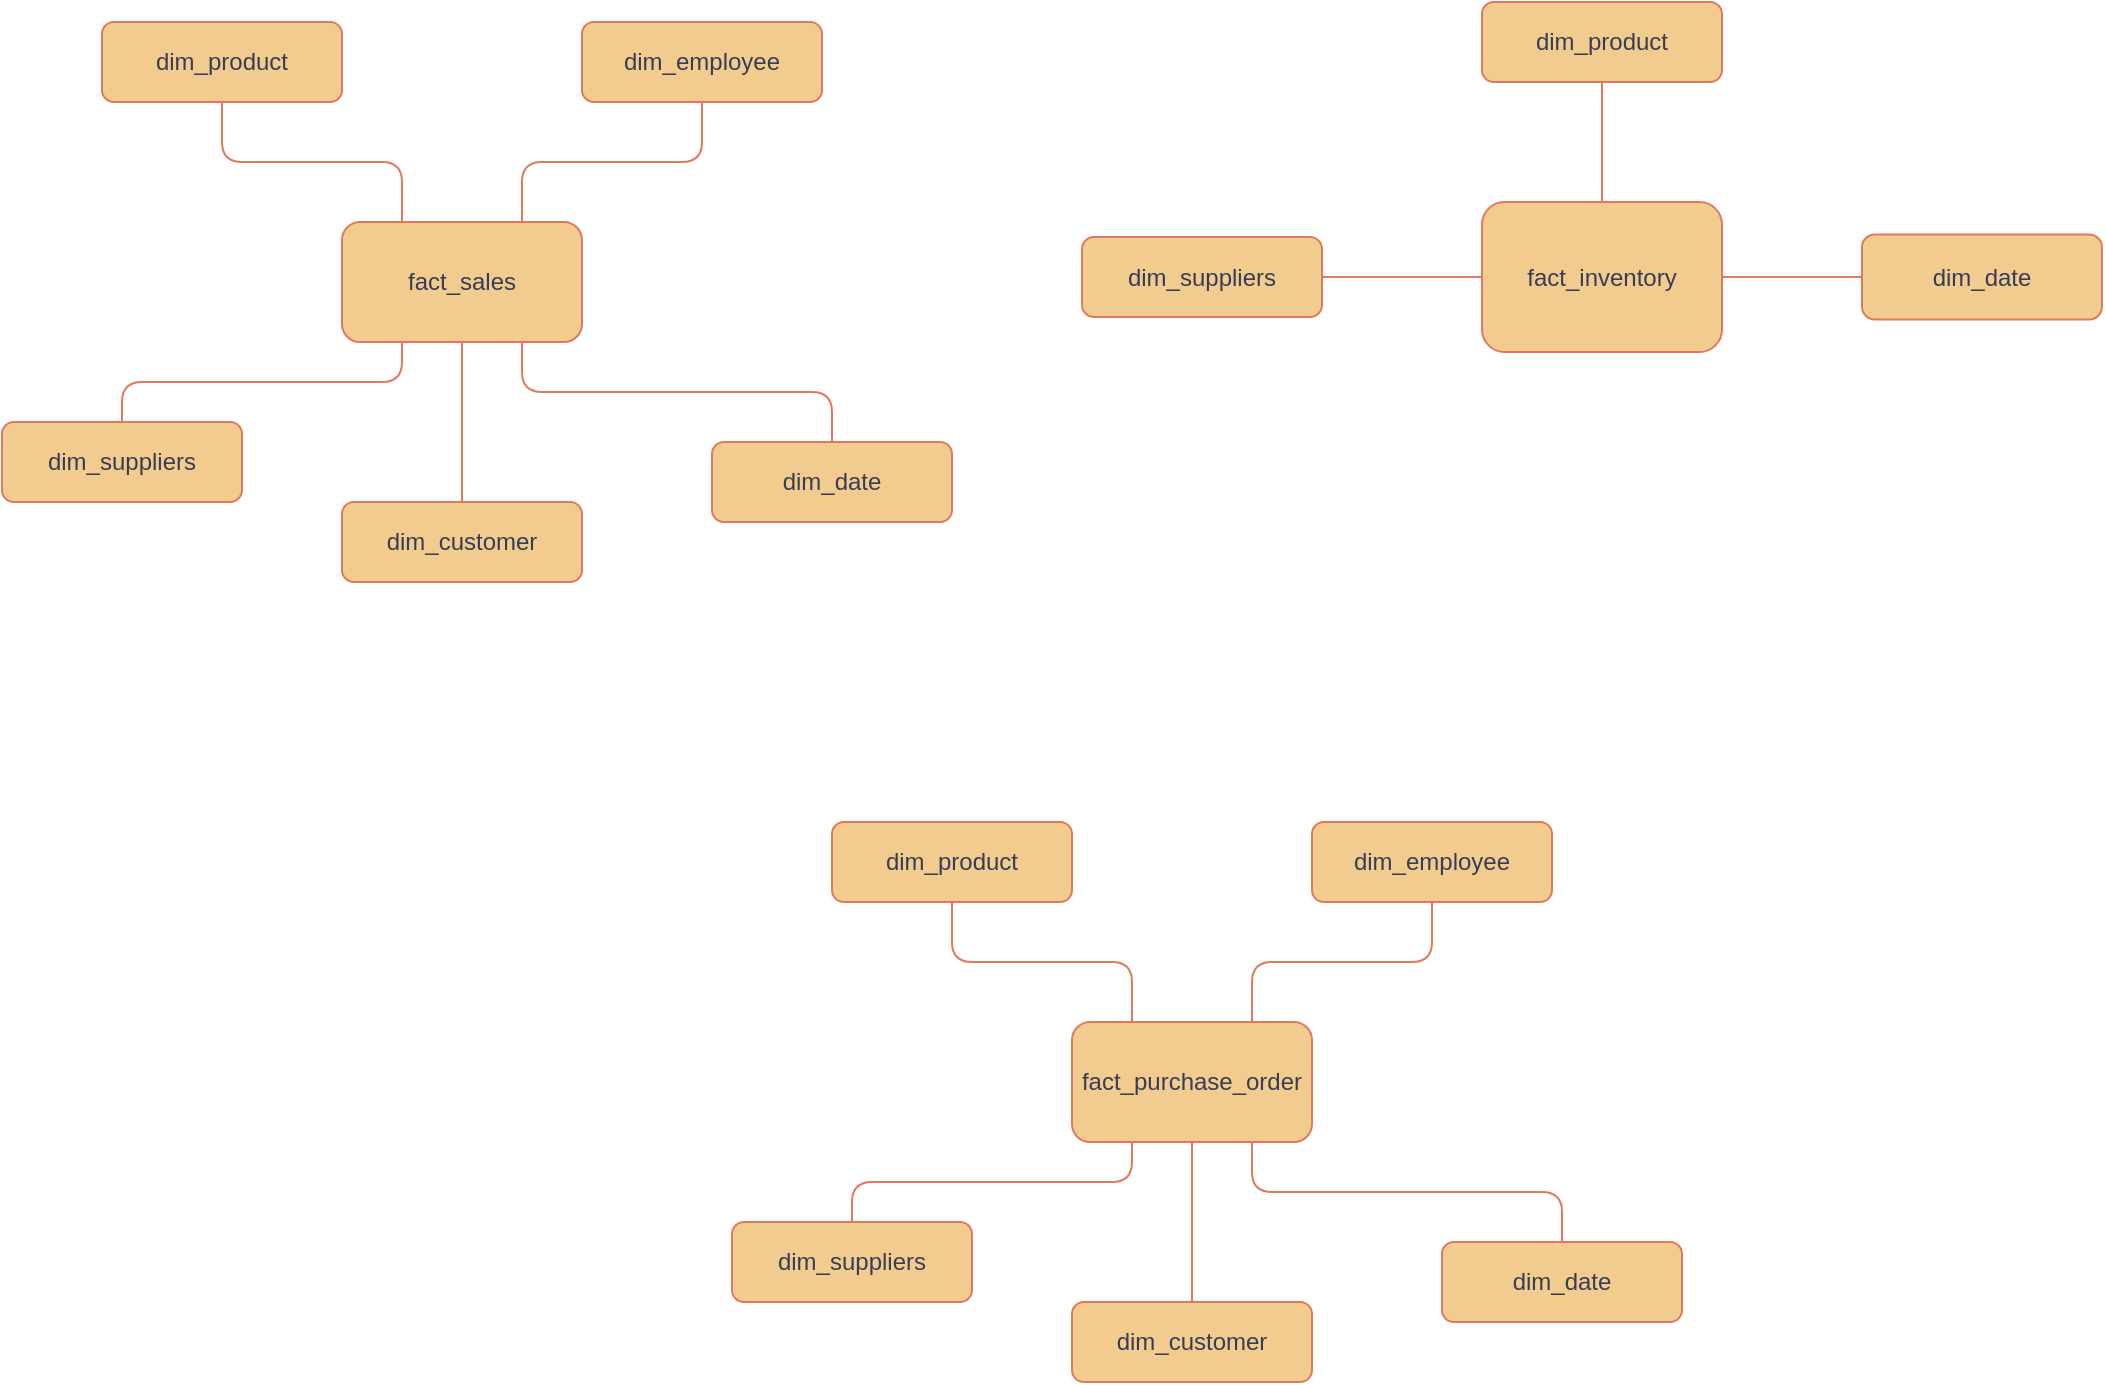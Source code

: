 <mxfile version="21.6.8" type="device" pages="3">
  <diagram id="R2lEEEUBdFMjLlhIrx00" name="Conceptual Model">
    <mxGraphModel dx="1194" dy="735" grid="1" gridSize="10" guides="1" tooltips="1" connect="1" arrows="1" fold="1" page="1" pageScale="1" pageWidth="850" pageHeight="1100" math="0" shadow="0" extFonts="Permanent Marker^https://fonts.googleapis.com/css?family=Permanent+Marker">
      <root>
        <mxCell id="0" />
        <mxCell id="1" parent="0" />
        <mxCell id="1Igwcfk910RQaNPS3RhR-12" style="edgeStyle=orthogonalEdgeStyle;rounded=1;orthogonalLoop=1;jettySize=auto;html=1;exitX=0.25;exitY=0;exitDx=0;exitDy=0;endArrow=none;endFill=0;labelBackgroundColor=none;strokeColor=#E07A5F;fontColor=default;" edge="1" parent="1" source="1Igwcfk910RQaNPS3RhR-1" target="1Igwcfk910RQaNPS3RhR-10">
          <mxGeometry relative="1" as="geometry" />
        </mxCell>
        <mxCell id="1Igwcfk910RQaNPS3RhR-13" style="edgeStyle=orthogonalEdgeStyle;rounded=1;orthogonalLoop=1;jettySize=auto;html=1;exitX=0.75;exitY=0;exitDx=0;exitDy=0;endArrow=none;endFill=0;labelBackgroundColor=none;strokeColor=#E07A5F;fontColor=default;" edge="1" parent="1" source="1Igwcfk910RQaNPS3RhR-1" target="1Igwcfk910RQaNPS3RhR-11">
          <mxGeometry relative="1" as="geometry" />
        </mxCell>
        <mxCell id="1Igwcfk910RQaNPS3RhR-14" style="edgeStyle=orthogonalEdgeStyle;rounded=1;orthogonalLoop=1;jettySize=auto;html=1;exitX=0.75;exitY=1;exitDx=0;exitDy=0;endArrow=none;endFill=0;labelBackgroundColor=none;strokeColor=#E07A5F;fontColor=default;" edge="1" parent="1" source="1Igwcfk910RQaNPS3RhR-1" target="1Igwcfk910RQaNPS3RhR-7">
          <mxGeometry relative="1" as="geometry" />
        </mxCell>
        <mxCell id="1Igwcfk910RQaNPS3RhR-15" style="edgeStyle=orthogonalEdgeStyle;rounded=1;orthogonalLoop=1;jettySize=auto;html=1;exitX=0.25;exitY=1;exitDx=0;exitDy=0;endArrow=none;endFill=0;labelBackgroundColor=none;strokeColor=#E07A5F;fontColor=default;" edge="1" parent="1" source="1Igwcfk910RQaNPS3RhR-1" target="1Igwcfk910RQaNPS3RhR-8">
          <mxGeometry relative="1" as="geometry" />
        </mxCell>
        <mxCell id="1Igwcfk910RQaNPS3RhR-16" style="edgeStyle=orthogonalEdgeStyle;rounded=1;orthogonalLoop=1;jettySize=auto;html=1;exitX=0.5;exitY=1;exitDx=0;exitDy=0;endArrow=none;endFill=0;labelBackgroundColor=none;strokeColor=#E07A5F;fontColor=default;" edge="1" parent="1" source="1Igwcfk910RQaNPS3RhR-1" target="1Igwcfk910RQaNPS3RhR-9">
          <mxGeometry relative="1" as="geometry" />
        </mxCell>
        <mxCell id="1Igwcfk910RQaNPS3RhR-1" value="fact_sales" style="rounded=1;whiteSpace=wrap;html=1;labelBackgroundColor=none;fillColor=#F2CC8F;strokeColor=#E07A5F;fontColor=#393C56;" vertex="1" parent="1">
          <mxGeometry x="180" y="140" width="120" height="60" as="geometry" />
        </mxCell>
        <mxCell id="1Igwcfk910RQaNPS3RhR-21" style="edgeStyle=orthogonalEdgeStyle;rounded=0;orthogonalLoop=1;jettySize=auto;html=1;exitX=0.5;exitY=0;exitDx=0;exitDy=0;strokeColor=#E07A5F;fontColor=#393C56;fillColor=#F2CC8F;endArrow=none;endFill=0;" edge="1" parent="1" source="1Igwcfk910RQaNPS3RhR-2" target="1Igwcfk910RQaNPS3RhR-19">
          <mxGeometry relative="1" as="geometry" />
        </mxCell>
        <mxCell id="1Igwcfk910RQaNPS3RhR-22" style="edgeStyle=orthogonalEdgeStyle;rounded=0;orthogonalLoop=1;jettySize=auto;html=1;exitX=0;exitY=0.5;exitDx=0;exitDy=0;strokeColor=#E07A5F;fontColor=#393C56;fillColor=#F2CC8F;endArrow=none;endFill=0;" edge="1" parent="1" source="1Igwcfk910RQaNPS3RhR-2" target="1Igwcfk910RQaNPS3RhR-18">
          <mxGeometry relative="1" as="geometry" />
        </mxCell>
        <mxCell id="1Igwcfk910RQaNPS3RhR-25" style="edgeStyle=orthogonalEdgeStyle;rounded=0;orthogonalLoop=1;jettySize=auto;html=1;exitX=1;exitY=0.5;exitDx=0;exitDy=0;entryX=0;entryY=0.5;entryDx=0;entryDy=0;strokeColor=#E07A5F;fontColor=#393C56;fillColor=#F2CC8F;endArrow=none;endFill=0;" edge="1" parent="1" source="1Igwcfk910RQaNPS3RhR-2" target="1Igwcfk910RQaNPS3RhR-17">
          <mxGeometry relative="1" as="geometry" />
        </mxCell>
        <mxCell id="1Igwcfk910RQaNPS3RhR-2" value="fact_inventory" style="rounded=1;whiteSpace=wrap;html=1;labelBackgroundColor=none;fillColor=#F2CC8F;strokeColor=#E07A5F;fontColor=#393C56;" vertex="1" parent="1">
          <mxGeometry x="750" y="130" width="120" height="75" as="geometry" />
        </mxCell>
        <mxCell id="1Igwcfk910RQaNPS3RhR-7" value="dim_date" style="rounded=1;whiteSpace=wrap;html=1;labelBackgroundColor=none;fillColor=#F2CC8F;strokeColor=#E07A5F;fontColor=#393C56;" vertex="1" parent="1">
          <mxGeometry x="365" y="250" width="120" height="40" as="geometry" />
        </mxCell>
        <mxCell id="1Igwcfk910RQaNPS3RhR-8" value="dim_suppliers" style="rounded=1;whiteSpace=wrap;html=1;labelBackgroundColor=none;fillColor=#F2CC8F;strokeColor=#E07A5F;fontColor=#393C56;" vertex="1" parent="1">
          <mxGeometry x="10" y="240" width="120" height="40" as="geometry" />
        </mxCell>
        <mxCell id="1Igwcfk910RQaNPS3RhR-9" value="dim_customer" style="rounded=1;whiteSpace=wrap;html=1;labelBackgroundColor=none;fillColor=#F2CC8F;strokeColor=#E07A5F;fontColor=#393C56;" vertex="1" parent="1">
          <mxGeometry x="180" y="280" width="120" height="40" as="geometry" />
        </mxCell>
        <mxCell id="1Igwcfk910RQaNPS3RhR-10" value="dim_product" style="rounded=1;whiteSpace=wrap;html=1;labelBackgroundColor=none;fillColor=#F2CC8F;strokeColor=#E07A5F;fontColor=#393C56;" vertex="1" parent="1">
          <mxGeometry x="60" y="40" width="120" height="40" as="geometry" />
        </mxCell>
        <mxCell id="1Igwcfk910RQaNPS3RhR-11" value="dim_employee" style="rounded=1;whiteSpace=wrap;html=1;labelBackgroundColor=none;fillColor=#F2CC8F;strokeColor=#E07A5F;fontColor=#393C56;" vertex="1" parent="1">
          <mxGeometry x="300" y="40" width="120" height="40" as="geometry" />
        </mxCell>
        <mxCell id="1Igwcfk910RQaNPS3RhR-17" value="dim_date" style="rounded=1;whiteSpace=wrap;html=1;labelBackgroundColor=none;fillColor=#F2CC8F;strokeColor=#E07A5F;fontColor=#393C56;" vertex="1" parent="1">
          <mxGeometry x="940" y="146.25" width="120" height="42.5" as="geometry" />
        </mxCell>
        <mxCell id="1Igwcfk910RQaNPS3RhR-18" value="dim_suppliers" style="rounded=1;whiteSpace=wrap;html=1;labelBackgroundColor=none;fillColor=#F2CC8F;strokeColor=#E07A5F;fontColor=#393C56;" vertex="1" parent="1">
          <mxGeometry x="550" y="147.5" width="120" height="40" as="geometry" />
        </mxCell>
        <mxCell id="1Igwcfk910RQaNPS3RhR-19" value="dim_product" style="rounded=1;whiteSpace=wrap;html=1;labelBackgroundColor=none;fillColor=#F2CC8F;strokeColor=#E07A5F;fontColor=#393C56;" vertex="1" parent="1">
          <mxGeometry x="750" y="30" width="120" height="40" as="geometry" />
        </mxCell>
        <mxCell id="1Igwcfk910RQaNPS3RhR-26" style="edgeStyle=orthogonalEdgeStyle;rounded=1;orthogonalLoop=1;jettySize=auto;html=1;exitX=0.25;exitY=0;exitDx=0;exitDy=0;endArrow=none;endFill=0;labelBackgroundColor=none;strokeColor=#E07A5F;fontColor=default;" edge="1" parent="1" source="1Igwcfk910RQaNPS3RhR-31" target="1Igwcfk910RQaNPS3RhR-35">
          <mxGeometry relative="1" as="geometry" />
        </mxCell>
        <mxCell id="1Igwcfk910RQaNPS3RhR-27" style="edgeStyle=orthogonalEdgeStyle;rounded=1;orthogonalLoop=1;jettySize=auto;html=1;exitX=0.75;exitY=0;exitDx=0;exitDy=0;endArrow=none;endFill=0;labelBackgroundColor=none;strokeColor=#E07A5F;fontColor=default;" edge="1" parent="1" source="1Igwcfk910RQaNPS3RhR-31" target="1Igwcfk910RQaNPS3RhR-36">
          <mxGeometry relative="1" as="geometry" />
        </mxCell>
        <mxCell id="1Igwcfk910RQaNPS3RhR-28" style="edgeStyle=orthogonalEdgeStyle;rounded=1;orthogonalLoop=1;jettySize=auto;html=1;exitX=0.75;exitY=1;exitDx=0;exitDy=0;endArrow=none;endFill=0;labelBackgroundColor=none;strokeColor=#E07A5F;fontColor=default;" edge="1" parent="1" source="1Igwcfk910RQaNPS3RhR-31" target="1Igwcfk910RQaNPS3RhR-32">
          <mxGeometry relative="1" as="geometry" />
        </mxCell>
        <mxCell id="1Igwcfk910RQaNPS3RhR-29" style="edgeStyle=orthogonalEdgeStyle;rounded=1;orthogonalLoop=1;jettySize=auto;html=1;exitX=0.25;exitY=1;exitDx=0;exitDy=0;endArrow=none;endFill=0;labelBackgroundColor=none;strokeColor=#E07A5F;fontColor=default;" edge="1" parent="1" source="1Igwcfk910RQaNPS3RhR-31" target="1Igwcfk910RQaNPS3RhR-33">
          <mxGeometry relative="1" as="geometry" />
        </mxCell>
        <mxCell id="1Igwcfk910RQaNPS3RhR-30" style="edgeStyle=orthogonalEdgeStyle;rounded=1;orthogonalLoop=1;jettySize=auto;html=1;exitX=0.5;exitY=1;exitDx=0;exitDy=0;endArrow=none;endFill=0;labelBackgroundColor=none;strokeColor=#E07A5F;fontColor=default;" edge="1" parent="1" source="1Igwcfk910RQaNPS3RhR-31" target="1Igwcfk910RQaNPS3RhR-34">
          <mxGeometry relative="1" as="geometry" />
        </mxCell>
        <mxCell id="1Igwcfk910RQaNPS3RhR-31" value="fact_purchase_order" style="rounded=1;whiteSpace=wrap;html=1;labelBackgroundColor=none;fillColor=#F2CC8F;strokeColor=#E07A5F;fontColor=#393C56;" vertex="1" parent="1">
          <mxGeometry x="545" y="540" width="120" height="60" as="geometry" />
        </mxCell>
        <mxCell id="1Igwcfk910RQaNPS3RhR-32" value="dim_date" style="rounded=1;whiteSpace=wrap;html=1;labelBackgroundColor=none;fillColor=#F2CC8F;strokeColor=#E07A5F;fontColor=#393C56;" vertex="1" parent="1">
          <mxGeometry x="730" y="650" width="120" height="40" as="geometry" />
        </mxCell>
        <mxCell id="1Igwcfk910RQaNPS3RhR-33" value="dim_suppliers" style="rounded=1;whiteSpace=wrap;html=1;labelBackgroundColor=none;fillColor=#F2CC8F;strokeColor=#E07A5F;fontColor=#393C56;" vertex="1" parent="1">
          <mxGeometry x="375" y="640" width="120" height="40" as="geometry" />
        </mxCell>
        <mxCell id="1Igwcfk910RQaNPS3RhR-34" value="dim_customer" style="rounded=1;whiteSpace=wrap;html=1;labelBackgroundColor=none;fillColor=#F2CC8F;strokeColor=#E07A5F;fontColor=#393C56;" vertex="1" parent="1">
          <mxGeometry x="545" y="680" width="120" height="40" as="geometry" />
        </mxCell>
        <mxCell id="1Igwcfk910RQaNPS3RhR-35" value="dim_product" style="rounded=1;whiteSpace=wrap;html=1;labelBackgroundColor=none;fillColor=#F2CC8F;strokeColor=#E07A5F;fontColor=#393C56;" vertex="1" parent="1">
          <mxGeometry x="425" y="440" width="120" height="40" as="geometry" />
        </mxCell>
        <mxCell id="1Igwcfk910RQaNPS3RhR-36" value="dim_employee" style="rounded=1;whiteSpace=wrap;html=1;labelBackgroundColor=none;fillColor=#F2CC8F;strokeColor=#E07A5F;fontColor=#393C56;" vertex="1" parent="1">
          <mxGeometry x="665" y="440" width="120" height="40" as="geometry" />
        </mxCell>
      </root>
    </mxGraphModel>
  </diagram>
  <diagram id="97OqZLauVqxido2HGZsW" name="Logical Model">
    <mxGraphModel dx="3192" dy="2180" grid="1" gridSize="10" guides="1" tooltips="1" connect="1" arrows="1" fold="1" page="1" pageScale="1" pageWidth="1600" pageHeight="1200" math="0" shadow="0">
      <root>
        <mxCell id="0" />
        <mxCell id="1" parent="0" />
        <mxCell id="f-nOArWicTsXRYR7rIYS-1" value="fact_sales" style="swimlane;fontStyle=0;childLayout=stackLayout;horizontal=1;startSize=26;horizontalStack=0;resizeParent=1;resizeParentMax=0;resizeLast=0;collapsible=1;marginBottom=0;align=center;fontSize=14;strokeColor=#909090;fontColor=#1A1A1A;fillColor=#F5AB50;labelBackgroundColor=none;swimlaneFillColor=default;" vertex="1" parent="1">
          <mxGeometry x="30" y="-185" width="160" height="476" as="geometry">
            <mxRectangle x="190" y="170" width="100" height="30" as="alternateBounds" />
          </mxGeometry>
        </mxCell>
        <mxCell id="f-nOArWicTsXRYR7rIYS-2" value="order_id" style="text;strokeColor=none;fillColor=none;spacingLeft=4;spacingRight=4;overflow=hidden;rotatable=0;points=[[0,0.5],[1,0.5]];portConstraint=eastwest;fontSize=12;whiteSpace=wrap;html=1;fontColor=#1A1A1A;labelBackgroundColor=none;" vertex="1" parent="f-nOArWicTsXRYR7rIYS-1">
          <mxGeometry y="26" width="160" height="30" as="geometry" />
        </mxCell>
        <mxCell id="f-nOArWicTsXRYR7rIYS-3" value="product_id" style="text;strokeColor=none;fillColor=none;spacingLeft=4;spacingRight=4;overflow=hidden;rotatable=0;points=[[0,0.5],[1,0.5]];portConstraint=eastwest;fontSize=12;whiteSpace=wrap;html=1;fontColor=#1A1A1A;labelBackgroundColor=none;" vertex="1" parent="f-nOArWicTsXRYR7rIYS-1">
          <mxGeometry y="56" width="160" height="30" as="geometry" />
        </mxCell>
        <mxCell id="XCU_lI2GhKbkUCwP9ZH3-40" value="customer_id" style="text;strokeColor=none;fillColor=none;spacingLeft=4;spacingRight=4;overflow=hidden;rotatable=0;points=[[0,0.5],[1,0.5]];portConstraint=eastwest;fontSize=12;whiteSpace=wrap;html=1;fontColor=#1A1A1A;labelBackgroundColor=none;" vertex="1" parent="f-nOArWicTsXRYR7rIYS-1">
          <mxGeometry y="86" width="160" height="30" as="geometry" />
        </mxCell>
        <mxCell id="f-nOArWicTsXRYR7rIYS-5" value="employee_id" style="text;strokeColor=none;fillColor=none;spacingLeft=4;spacingRight=4;overflow=hidden;rotatable=0;points=[[0,0.5],[1,0.5]];portConstraint=eastwest;fontSize=12;whiteSpace=wrap;html=1;fontColor=#1A1A1A;labelBackgroundColor=none;" vertex="1" parent="f-nOArWicTsXRYR7rIYS-1">
          <mxGeometry y="116" width="160" height="30" as="geometry" />
        </mxCell>
        <mxCell id="f-nOArWicTsXRYR7rIYS-6" value="shipper_id" style="text;strokeColor=none;fillColor=none;spacingLeft=4;spacingRight=4;overflow=hidden;rotatable=0;points=[[0,0.5],[1,0.5]];portConstraint=eastwest;fontSize=12;whiteSpace=wrap;html=1;fontColor=#1A1A1A;labelBackgroundColor=none;" vertex="1" parent="f-nOArWicTsXRYR7rIYS-1">
          <mxGeometry y="146" width="160" height="30" as="geometry" />
        </mxCell>
        <mxCell id="f-nOArWicTsXRYR7rIYS-7" value="quantity" style="text;strokeColor=none;fillColor=none;spacingLeft=4;spacingRight=4;overflow=hidden;rotatable=0;points=[[0,0.5],[1,0.5]];portConstraint=eastwest;fontSize=12;whiteSpace=wrap;html=1;fontColor=#1A1A1A;labelBackgroundColor=none;" vertex="1" parent="f-nOArWicTsXRYR7rIYS-1">
          <mxGeometry y="176" width="160" height="30" as="geometry" />
        </mxCell>
        <mxCell id="f-nOArWicTsXRYR7rIYS-8" value="unit_price" style="text;strokeColor=none;fillColor=none;spacingLeft=4;spacingRight=4;overflow=hidden;rotatable=0;points=[[0,0.5],[1,0.5]];portConstraint=eastwest;fontSize=12;whiteSpace=wrap;html=1;fontColor=#1A1A1A;labelBackgroundColor=none;" vertex="1" parent="f-nOArWicTsXRYR7rIYS-1">
          <mxGeometry y="206" width="160" height="30" as="geometry" />
        </mxCell>
        <mxCell id="f-nOArWicTsXRYR7rIYS-9" value="discount" style="text;strokeColor=none;fillColor=none;spacingLeft=4;spacingRight=4;overflow=hidden;rotatable=0;points=[[0,0.5],[1,0.5]];portConstraint=eastwest;fontSize=12;whiteSpace=wrap;html=1;fontColor=#1A1A1A;labelBackgroundColor=none;" vertex="1" parent="f-nOArWicTsXRYR7rIYS-1">
          <mxGeometry y="236" width="160" height="30" as="geometry" />
        </mxCell>
        <mxCell id="f-nOArWicTsXRYR7rIYS-10" value="status_id" style="text;strokeColor=none;fillColor=none;spacingLeft=4;spacingRight=4;overflow=hidden;rotatable=0;points=[[0,0.5],[1,0.5]];portConstraint=eastwest;fontSize=12;whiteSpace=wrap;html=1;fontColor=#1A1A1A;labelBackgroundColor=none;" vertex="1" parent="f-nOArWicTsXRYR7rIYS-1">
          <mxGeometry y="266" width="160" height="30" as="geometry" />
        </mxCell>
        <mxCell id="f-nOArWicTsXRYR7rIYS-11" value="date_allocated" style="text;strokeColor=none;fillColor=none;spacingLeft=4;spacingRight=4;overflow=hidden;rotatable=0;points=[[0,0.5],[1,0.5]];portConstraint=eastwest;fontSize=12;whiteSpace=wrap;html=1;fontColor=#1A1A1A;labelBackgroundColor=none;" vertex="1" parent="f-nOArWicTsXRYR7rIYS-1">
          <mxGeometry y="296" width="160" height="30" as="geometry" />
        </mxCell>
        <mxCell id="f-nOArWicTsXRYR7rIYS-12" value="purchase_order_id" style="text;strokeColor=none;fillColor=none;spacingLeft=4;spacingRight=4;overflow=hidden;rotatable=0;points=[[0,0.5],[1,0.5]];portConstraint=eastwest;fontSize=12;whiteSpace=wrap;html=1;fontColor=#1A1A1A;labelBackgroundColor=none;" vertex="1" parent="f-nOArWicTsXRYR7rIYS-1">
          <mxGeometry y="326" width="160" height="30" as="geometry" />
        </mxCell>
        <mxCell id="f-nOArWicTsXRYR7rIYS-13" value="inventory_id" style="text;strokeColor=none;fillColor=none;spacingLeft=4;spacingRight=4;overflow=hidden;rotatable=0;points=[[0,0.5],[1,0.5]];portConstraint=eastwest;fontSize=12;whiteSpace=wrap;html=1;fontColor=#1A1A1A;labelBackgroundColor=none;" vertex="1" parent="f-nOArWicTsXRYR7rIYS-1">
          <mxGeometry y="356" width="160" height="30" as="geometry" />
        </mxCell>
        <mxCell id="f-nOArWicTsXRYR7rIYS-14" value="order_date" style="text;strokeColor=none;fillColor=none;spacingLeft=4;spacingRight=4;overflow=hidden;rotatable=0;points=[[0,0.5],[1,0.5]];portConstraint=eastwest;fontSize=12;whiteSpace=wrap;html=1;fontColor=#1A1A1A;labelBackgroundColor=none;" vertex="1" parent="f-nOArWicTsXRYR7rIYS-1">
          <mxGeometry y="386" width="160" height="30" as="geometry" />
        </mxCell>
        <mxCell id="f-nOArWicTsXRYR7rIYS-15" value="shipped_date" style="text;strokeColor=none;fillColor=none;spacingLeft=4;spacingRight=4;overflow=hidden;rotatable=0;points=[[0,0.5],[1,0.5]];portConstraint=eastwest;fontSize=12;whiteSpace=wrap;html=1;fontColor=#1A1A1A;labelBackgroundColor=none;" vertex="1" parent="f-nOArWicTsXRYR7rIYS-1">
          <mxGeometry y="416" width="160" height="30" as="geometry" />
        </mxCell>
        <mxCell id="f-nOArWicTsXRYR7rIYS-16" value="paid_date" style="text;strokeColor=none;fillColor=none;spacingLeft=4;spacingRight=4;overflow=hidden;rotatable=0;points=[[0,0.5],[1,0.5]];portConstraint=eastwest;fontSize=12;whiteSpace=wrap;html=1;fontColor=#1A1A1A;labelBackgroundColor=none;" vertex="1" parent="f-nOArWicTsXRYR7rIYS-1">
          <mxGeometry y="446" width="160" height="30" as="geometry" />
        </mxCell>
        <mxCell id="f-nOArWicTsXRYR7rIYS-19" value="dim_customer" style="swimlane;fontStyle=0;childLayout=stackLayout;horizontal=1;startSize=26;horizontalStack=0;resizeParent=1;resizeParentMax=0;resizeLast=0;collapsible=1;marginBottom=0;align=center;fontSize=14;strokeColor=#d6b656;fillColor=#fff2cc;labelBackgroundColor=none;swimlaneFillColor=default;" vertex="1" parent="1">
          <mxGeometry x="-350" y="-405" width="160" height="566" as="geometry">
            <mxRectangle x="190" y="170" width="100" height="30" as="alternateBounds" />
          </mxGeometry>
        </mxCell>
        <mxCell id="f-nOArWicTsXRYR7rIYS-20" value="unique_customer_id" style="text;strokeColor=none;fillColor=none;spacingLeft=4;spacingRight=4;overflow=hidden;rotatable=0;points=[[0,0.5],[1,0.5]];portConstraint=eastwest;fontSize=12;whiteSpace=wrap;html=1;fontColor=#1A1A1A;labelBackgroundColor=none;" vertex="1" parent="f-nOArWicTsXRYR7rIYS-19">
          <mxGeometry y="26" width="160" height="30" as="geometry" />
        </mxCell>
        <mxCell id="f-nOArWicTsXRYR7rIYS-21" value="company" style="text;strokeColor=none;fillColor=none;spacingLeft=4;spacingRight=4;overflow=hidden;rotatable=0;points=[[0,0.5],[1,0.5]];portConstraint=eastwest;fontSize=12;whiteSpace=wrap;html=1;fontColor=#1A1A1A;labelBackgroundColor=none;" vertex="1" parent="f-nOArWicTsXRYR7rIYS-19">
          <mxGeometry y="56" width="160" height="30" as="geometry" />
        </mxCell>
        <mxCell id="f-nOArWicTsXRYR7rIYS-22" value="last_name" style="text;strokeColor=none;fillColor=none;spacingLeft=4;spacingRight=4;overflow=hidden;rotatable=0;points=[[0,0.5],[1,0.5]];portConstraint=eastwest;fontSize=12;whiteSpace=wrap;html=1;fontColor=#1A1A1A;labelBackgroundColor=none;" vertex="1" parent="f-nOArWicTsXRYR7rIYS-19">
          <mxGeometry y="86" width="160" height="30" as="geometry" />
        </mxCell>
        <mxCell id="f-nOArWicTsXRYR7rIYS-23" value="first_name" style="text;strokeColor=none;fillColor=none;spacingLeft=4;spacingRight=4;overflow=hidden;rotatable=0;points=[[0,0.5],[1,0.5]];portConstraint=eastwest;fontSize=12;whiteSpace=wrap;html=1;fontColor=#1A1A1A;labelBackgroundColor=none;" vertex="1" parent="f-nOArWicTsXRYR7rIYS-19">
          <mxGeometry y="116" width="160" height="30" as="geometry" />
        </mxCell>
        <mxCell id="f-nOArWicTsXRYR7rIYS-24" value="email_address" style="text;strokeColor=none;fillColor=none;spacingLeft=4;spacingRight=4;overflow=hidden;rotatable=0;points=[[0,0.5],[1,0.5]];portConstraint=eastwest;fontSize=12;whiteSpace=wrap;html=1;fontColor=#1A1A1A;labelBackgroundColor=none;" vertex="1" parent="f-nOArWicTsXRYR7rIYS-19">
          <mxGeometry y="146" width="160" height="30" as="geometry" />
        </mxCell>
        <mxCell id="f-nOArWicTsXRYR7rIYS-25" value="job_title" style="text;strokeColor=none;fillColor=none;spacingLeft=4;spacingRight=4;overflow=hidden;rotatable=0;points=[[0,0.5],[1,0.5]];portConstraint=eastwest;fontSize=12;whiteSpace=wrap;html=1;fontColor=#1A1A1A;labelBackgroundColor=none;" vertex="1" parent="f-nOArWicTsXRYR7rIYS-19">
          <mxGeometry y="176" width="160" height="30" as="geometry" />
        </mxCell>
        <mxCell id="f-nOArWicTsXRYR7rIYS-26" value="business_phone" style="text;strokeColor=none;fillColor=none;spacingLeft=4;spacingRight=4;overflow=hidden;rotatable=0;points=[[0,0.5],[1,0.5]];portConstraint=eastwest;fontSize=12;whiteSpace=wrap;html=1;fontColor=#1A1A1A;labelBackgroundColor=none;" vertex="1" parent="f-nOArWicTsXRYR7rIYS-19">
          <mxGeometry y="206" width="160" height="30" as="geometry" />
        </mxCell>
        <mxCell id="f-nOArWicTsXRYR7rIYS-27" value="home_phone" style="text;strokeColor=none;fillColor=none;spacingLeft=4;spacingRight=4;overflow=hidden;rotatable=0;points=[[0,0.5],[1,0.5]];portConstraint=eastwest;fontSize=12;whiteSpace=wrap;html=1;fontColor=#1A1A1A;labelBackgroundColor=none;" vertex="1" parent="f-nOArWicTsXRYR7rIYS-19">
          <mxGeometry y="236" width="160" height="30" as="geometry" />
        </mxCell>
        <mxCell id="f-nOArWicTsXRYR7rIYS-28" value="mobile_phone" style="text;strokeColor=none;fillColor=none;spacingLeft=4;spacingRight=4;overflow=hidden;rotatable=0;points=[[0,0.5],[1,0.5]];portConstraint=eastwest;fontSize=12;whiteSpace=wrap;html=1;fontColor=#1A1A1A;labelBackgroundColor=none;" vertex="1" parent="f-nOArWicTsXRYR7rIYS-19">
          <mxGeometry y="266" width="160" height="30" as="geometry" />
        </mxCell>
        <mxCell id="f-nOArWicTsXRYR7rIYS-29" value="fax_number" style="text;strokeColor=none;fillColor=none;spacingLeft=4;spacingRight=4;overflow=hidden;rotatable=0;points=[[0,0.5],[1,0.5]];portConstraint=eastwest;fontSize=12;whiteSpace=wrap;html=1;fontColor=#1A1A1A;labelBackgroundColor=none;" vertex="1" parent="f-nOArWicTsXRYR7rIYS-19">
          <mxGeometry y="296" width="160" height="30" as="geometry" />
        </mxCell>
        <mxCell id="f-nOArWicTsXRYR7rIYS-30" value="address" style="text;strokeColor=none;fillColor=none;spacingLeft=4;spacingRight=4;overflow=hidden;rotatable=0;points=[[0,0.5],[1,0.5]];portConstraint=eastwest;fontSize=12;whiteSpace=wrap;html=1;fontColor=#1A1A1A;labelBackgroundColor=none;" vertex="1" parent="f-nOArWicTsXRYR7rIYS-19">
          <mxGeometry y="326" width="160" height="30" as="geometry" />
        </mxCell>
        <mxCell id="f-nOArWicTsXRYR7rIYS-31" value="city" style="text;strokeColor=none;fillColor=none;spacingLeft=4;spacingRight=4;overflow=hidden;rotatable=0;points=[[0,0.5],[1,0.5]];portConstraint=eastwest;fontSize=12;whiteSpace=wrap;html=1;fontColor=#1A1A1A;labelBackgroundColor=none;" vertex="1" parent="f-nOArWicTsXRYR7rIYS-19">
          <mxGeometry y="356" width="160" height="30" as="geometry" />
        </mxCell>
        <mxCell id="f-nOArWicTsXRYR7rIYS-32" value="state_province" style="text;strokeColor=none;fillColor=none;spacingLeft=4;spacingRight=4;overflow=hidden;rotatable=0;points=[[0,0.5],[1,0.5]];portConstraint=eastwest;fontSize=12;whiteSpace=wrap;html=1;fontColor=#1A1A1A;labelBackgroundColor=none;" vertex="1" parent="f-nOArWicTsXRYR7rIYS-19">
          <mxGeometry y="386" width="160" height="30" as="geometry" />
        </mxCell>
        <mxCell id="f-nOArWicTsXRYR7rIYS-33" value="zip_postal_code" style="text;strokeColor=none;fillColor=none;spacingLeft=4;spacingRight=4;overflow=hidden;rotatable=0;points=[[0,0.5],[1,0.5]];portConstraint=eastwest;fontSize=12;whiteSpace=wrap;html=1;fontColor=#1A1A1A;labelBackgroundColor=none;" vertex="1" parent="f-nOArWicTsXRYR7rIYS-19">
          <mxGeometry y="416" width="160" height="30" as="geometry" />
        </mxCell>
        <mxCell id="f-nOArWicTsXRYR7rIYS-34" value="country_region" style="text;strokeColor=none;fillColor=none;spacingLeft=4;spacingRight=4;overflow=hidden;rotatable=0;points=[[0,0.5],[1,0.5]];portConstraint=eastwest;fontSize=12;whiteSpace=wrap;html=1;fontColor=#1A1A1A;labelBackgroundColor=none;" vertex="1" parent="f-nOArWicTsXRYR7rIYS-19">
          <mxGeometry y="446" width="160" height="30" as="geometry" />
        </mxCell>
        <mxCell id="f-nOArWicTsXRYR7rIYS-35" value="web_page" style="text;strokeColor=none;fillColor=none;spacingLeft=4;spacingRight=4;overflow=hidden;rotatable=0;points=[[0,0.5],[1,0.5]];portConstraint=eastwest;fontSize=12;whiteSpace=wrap;html=1;fontColor=#1A1A1A;labelBackgroundColor=none;" vertex="1" parent="f-nOArWicTsXRYR7rIYS-19">
          <mxGeometry y="476" width="160" height="30" as="geometry" />
        </mxCell>
        <mxCell id="f-nOArWicTsXRYR7rIYS-36" value="notes" style="text;strokeColor=none;fillColor=none;spacingLeft=4;spacingRight=4;overflow=hidden;rotatable=0;points=[[0,0.5],[1,0.5]];portConstraint=eastwest;fontSize=12;whiteSpace=wrap;html=1;fontColor=#1A1A1A;labelBackgroundColor=none;" vertex="1" parent="f-nOArWicTsXRYR7rIYS-19">
          <mxGeometry y="506" width="160" height="30" as="geometry" />
        </mxCell>
        <mxCell id="f-nOArWicTsXRYR7rIYS-37" value="attachments" style="text;strokeColor=none;fillColor=none;spacingLeft=4;spacingRight=4;overflow=hidden;rotatable=0;points=[[0,0.5],[1,0.5]];portConstraint=eastwest;fontSize=12;whiteSpace=wrap;html=1;fontColor=#1A1A1A;labelBackgroundColor=none;" vertex="1" parent="f-nOArWicTsXRYR7rIYS-19">
          <mxGeometry y="536" width="160" height="30" as="geometry" />
        </mxCell>
        <mxCell id="f-nOArWicTsXRYR7rIYS-38" value="dim_product" style="swimlane;fontStyle=0;childLayout=stackLayout;horizontal=1;startSize=26;horizontalStack=0;resizeParent=1;resizeParentMax=0;resizeLast=0;collapsible=1;marginBottom=0;align=center;fontSize=14;strokeColor=#d6b656;fillColor=#fff2cc;labelBackgroundColor=none;swimlaneFillColor=default;" vertex="1" parent="1">
          <mxGeometry x="320" y="-415" width="160" height="416" as="geometry">
            <mxRectangle x="190" y="170" width="100" height="30" as="alternateBounds" />
          </mxGeometry>
        </mxCell>
        <mxCell id="f-nOArWicTsXRYR7rIYS-39" value="unique_product_id" style="text;strokeColor=none;fillColor=none;spacingLeft=4;spacingRight=4;overflow=hidden;rotatable=0;points=[[0,0.5],[1,0.5]];portConstraint=eastwest;fontSize=12;whiteSpace=wrap;html=1;fontColor=#1A1A1A;labelBackgroundColor=none;" vertex="1" parent="f-nOArWicTsXRYR7rIYS-38">
          <mxGeometry y="26" width="160" height="30" as="geometry" />
        </mxCell>
        <mxCell id="f-nOArWicTsXRYR7rIYS-40" value="supplier_company" style="text;strokeColor=none;fillColor=none;spacingLeft=4;spacingRight=4;overflow=hidden;rotatable=0;points=[[0,0.5],[1,0.5]];portConstraint=eastwest;fontSize=12;whiteSpace=wrap;html=1;fontColor=#1A1A1A;labelBackgroundColor=none;" vertex="1" parent="f-nOArWicTsXRYR7rIYS-38">
          <mxGeometry y="56" width="160" height="30" as="geometry" />
        </mxCell>
        <mxCell id="f-nOArWicTsXRYR7rIYS-41" value="product_code" style="text;strokeColor=none;fillColor=none;spacingLeft=4;spacingRight=4;overflow=hidden;rotatable=0;points=[[0,0.5],[1,0.5]];portConstraint=eastwest;fontSize=12;whiteSpace=wrap;html=1;fontColor=#1A1A1A;labelBackgroundColor=none;" vertex="1" parent="f-nOArWicTsXRYR7rIYS-38">
          <mxGeometry y="86" width="160" height="30" as="geometry" />
        </mxCell>
        <mxCell id="f-nOArWicTsXRYR7rIYS-42" value="product_name" style="text;strokeColor=none;fillColor=none;spacingLeft=4;spacingRight=4;overflow=hidden;rotatable=0;points=[[0,0.5],[1,0.5]];portConstraint=eastwest;fontSize=12;whiteSpace=wrap;html=1;fontColor=#1A1A1A;labelBackgroundColor=none;" vertex="1" parent="f-nOArWicTsXRYR7rIYS-38">
          <mxGeometry y="116" width="160" height="30" as="geometry" />
        </mxCell>
        <mxCell id="f-nOArWicTsXRYR7rIYS-43" value="description" style="text;strokeColor=none;fillColor=none;spacingLeft=4;spacingRight=4;overflow=hidden;rotatable=0;points=[[0,0.5],[1,0.5]];portConstraint=eastwest;fontSize=12;whiteSpace=wrap;html=1;fontColor=#1A1A1A;labelBackgroundColor=none;" vertex="1" parent="f-nOArWicTsXRYR7rIYS-38">
          <mxGeometry y="146" width="160" height="30" as="geometry" />
        </mxCell>
        <mxCell id="f-nOArWicTsXRYR7rIYS-44" value="standard_cost" style="text;strokeColor=none;fillColor=none;spacingLeft=4;spacingRight=4;overflow=hidden;rotatable=0;points=[[0,0.5],[1,0.5]];portConstraint=eastwest;fontSize=12;whiteSpace=wrap;html=1;fontColor=#1A1A1A;labelBackgroundColor=none;" vertex="1" parent="f-nOArWicTsXRYR7rIYS-38">
          <mxGeometry y="176" width="160" height="30" as="geometry" />
        </mxCell>
        <mxCell id="f-nOArWicTsXRYR7rIYS-45" value="list_price" style="text;strokeColor=none;fillColor=none;spacingLeft=4;spacingRight=4;overflow=hidden;rotatable=0;points=[[0,0.5],[1,0.5]];portConstraint=eastwest;fontSize=12;whiteSpace=wrap;html=1;fontColor=#1A1A1A;labelBackgroundColor=none;" vertex="1" parent="f-nOArWicTsXRYR7rIYS-38">
          <mxGeometry y="206" width="160" height="30" as="geometry" />
        </mxCell>
        <mxCell id="f-nOArWicTsXRYR7rIYS-46" value="reorder_level" style="text;strokeColor=none;fillColor=none;spacingLeft=4;spacingRight=4;overflow=hidden;rotatable=0;points=[[0,0.5],[1,0.5]];portConstraint=eastwest;fontSize=12;whiteSpace=wrap;html=1;fontColor=#1A1A1A;labelBackgroundColor=none;" vertex="1" parent="f-nOArWicTsXRYR7rIYS-38">
          <mxGeometry y="236" width="160" height="30" as="geometry" />
        </mxCell>
        <mxCell id="f-nOArWicTsXRYR7rIYS-47" value="target_level" style="text;strokeColor=none;fillColor=none;spacingLeft=4;spacingRight=4;overflow=hidden;rotatable=0;points=[[0,0.5],[1,0.5]];portConstraint=eastwest;fontSize=12;whiteSpace=wrap;html=1;fontColor=#1A1A1A;labelBackgroundColor=none;" vertex="1" parent="f-nOArWicTsXRYR7rIYS-38">
          <mxGeometry y="266" width="160" height="30" as="geometry" />
        </mxCell>
        <mxCell id="f-nOArWicTsXRYR7rIYS-48" value="quantity_per_unit" style="text;strokeColor=none;fillColor=none;spacingLeft=4;spacingRight=4;overflow=hidden;rotatable=0;points=[[0,0.5],[1,0.5]];portConstraint=eastwest;fontSize=12;whiteSpace=wrap;html=1;fontColor=#1A1A1A;labelBackgroundColor=none;" vertex="1" parent="f-nOArWicTsXRYR7rIYS-38">
          <mxGeometry y="296" width="160" height="30" as="geometry" />
        </mxCell>
        <mxCell id="f-nOArWicTsXRYR7rIYS-49" value="discontinued" style="text;strokeColor=none;fillColor=none;spacingLeft=4;spacingRight=4;overflow=hidden;rotatable=0;points=[[0,0.5],[1,0.5]];portConstraint=eastwest;fontSize=12;whiteSpace=wrap;html=1;fontColor=#1A1A1A;labelBackgroundColor=none;" vertex="1" parent="f-nOArWicTsXRYR7rIYS-38">
          <mxGeometry y="326" width="160" height="30" as="geometry" />
        </mxCell>
        <mxCell id="f-nOArWicTsXRYR7rIYS-50" value="minimum_reorder_quantity" style="text;strokeColor=none;fillColor=none;spacingLeft=4;spacingRight=4;overflow=hidden;rotatable=0;points=[[0,0.5],[1,0.5]];portConstraint=eastwest;fontSize=12;whiteSpace=wrap;html=1;fontColor=#1A1A1A;labelBackgroundColor=none;" vertex="1" parent="f-nOArWicTsXRYR7rIYS-38">
          <mxGeometry y="356" width="160" height="30" as="geometry" />
        </mxCell>
        <mxCell id="f-nOArWicTsXRYR7rIYS-51" value="category" style="text;strokeColor=none;fillColor=none;spacingLeft=4;spacingRight=4;overflow=hidden;rotatable=0;points=[[0,0.5],[1,0.5]];portConstraint=eastwest;fontSize=12;whiteSpace=wrap;html=1;fontColor=#1A1A1A;labelBackgroundColor=none;" vertex="1" parent="f-nOArWicTsXRYR7rIYS-38">
          <mxGeometry y="386" width="160" height="30" as="geometry" />
        </mxCell>
        <mxCell id="XCU_lI2GhKbkUCwP9ZH3-1" value="dim_employee" style="swimlane;fontStyle=0;childLayout=stackLayout;horizontal=1;startSize=26;horizontalStack=0;resizeParent=1;resizeParentMax=0;resizeLast=0;collapsible=1;marginBottom=0;align=center;fontSize=14;strokeColor=#d6b656;fillColor=#fff2cc;labelBackgroundColor=none;swimlaneFillColor=default;" vertex="1" parent="1">
          <mxGeometry x="310" y="116" width="160" height="566" as="geometry">
            <mxRectangle x="190" y="170" width="100" height="30" as="alternateBounds" />
          </mxGeometry>
        </mxCell>
        <mxCell id="XCU_lI2GhKbkUCwP9ZH3-2" value="unique_employee_id" style="text;strokeColor=none;fillColor=none;spacingLeft=4;spacingRight=4;overflow=hidden;rotatable=0;points=[[0,0.5],[1,0.5]];portConstraint=eastwest;fontSize=12;whiteSpace=wrap;html=1;fontColor=#1A1A1A;labelBackgroundColor=none;" vertex="1" parent="XCU_lI2GhKbkUCwP9ZH3-1">
          <mxGeometry y="26" width="160" height="30" as="geometry" />
        </mxCell>
        <mxCell id="XCU_lI2GhKbkUCwP9ZH3-3" value="company" style="text;strokeColor=none;fillColor=none;spacingLeft=4;spacingRight=4;overflow=hidden;rotatable=0;points=[[0,0.5],[1,0.5]];portConstraint=eastwest;fontSize=12;whiteSpace=wrap;html=1;fontColor=#1A1A1A;labelBackgroundColor=none;" vertex="1" parent="XCU_lI2GhKbkUCwP9ZH3-1">
          <mxGeometry y="56" width="160" height="30" as="geometry" />
        </mxCell>
        <mxCell id="XCU_lI2GhKbkUCwP9ZH3-4" value="last_name" style="text;strokeColor=none;fillColor=none;spacingLeft=4;spacingRight=4;overflow=hidden;rotatable=0;points=[[0,0.5],[1,0.5]];portConstraint=eastwest;fontSize=12;whiteSpace=wrap;html=1;fontColor=#1A1A1A;labelBackgroundColor=none;" vertex="1" parent="XCU_lI2GhKbkUCwP9ZH3-1">
          <mxGeometry y="86" width="160" height="30" as="geometry" />
        </mxCell>
        <mxCell id="XCU_lI2GhKbkUCwP9ZH3-5" value="first_name" style="text;strokeColor=none;fillColor=none;spacingLeft=4;spacingRight=4;overflow=hidden;rotatable=0;points=[[0,0.5],[1,0.5]];portConstraint=eastwest;fontSize=12;whiteSpace=wrap;html=1;fontColor=#1A1A1A;labelBackgroundColor=none;" vertex="1" parent="XCU_lI2GhKbkUCwP9ZH3-1">
          <mxGeometry y="116" width="160" height="30" as="geometry" />
        </mxCell>
        <mxCell id="XCU_lI2GhKbkUCwP9ZH3-6" value="email_address" style="text;strokeColor=none;fillColor=none;spacingLeft=4;spacingRight=4;overflow=hidden;rotatable=0;points=[[0,0.5],[1,0.5]];portConstraint=eastwest;fontSize=12;whiteSpace=wrap;html=1;fontColor=#1A1A1A;labelBackgroundColor=none;" vertex="1" parent="XCU_lI2GhKbkUCwP9ZH3-1">
          <mxGeometry y="146" width="160" height="30" as="geometry" />
        </mxCell>
        <mxCell id="XCU_lI2GhKbkUCwP9ZH3-7" value="job_title" style="text;strokeColor=none;fillColor=none;spacingLeft=4;spacingRight=4;overflow=hidden;rotatable=0;points=[[0,0.5],[1,0.5]];portConstraint=eastwest;fontSize=12;whiteSpace=wrap;html=1;fontColor=#1A1A1A;labelBackgroundColor=none;" vertex="1" parent="XCU_lI2GhKbkUCwP9ZH3-1">
          <mxGeometry y="176" width="160" height="30" as="geometry" />
        </mxCell>
        <mxCell id="XCU_lI2GhKbkUCwP9ZH3-8" value="business_phone" style="text;strokeColor=none;fillColor=none;spacingLeft=4;spacingRight=4;overflow=hidden;rotatable=0;points=[[0,0.5],[1,0.5]];portConstraint=eastwest;fontSize=12;whiteSpace=wrap;html=1;fontColor=#1A1A1A;labelBackgroundColor=none;" vertex="1" parent="XCU_lI2GhKbkUCwP9ZH3-1">
          <mxGeometry y="206" width="160" height="30" as="geometry" />
        </mxCell>
        <mxCell id="XCU_lI2GhKbkUCwP9ZH3-9" value="home_phone" style="text;strokeColor=none;fillColor=none;spacingLeft=4;spacingRight=4;overflow=hidden;rotatable=0;points=[[0,0.5],[1,0.5]];portConstraint=eastwest;fontSize=12;whiteSpace=wrap;html=1;fontColor=#1A1A1A;labelBackgroundColor=none;" vertex="1" parent="XCU_lI2GhKbkUCwP9ZH3-1">
          <mxGeometry y="236" width="160" height="30" as="geometry" />
        </mxCell>
        <mxCell id="XCU_lI2GhKbkUCwP9ZH3-10" value="mobile_phone" style="text;strokeColor=none;fillColor=none;spacingLeft=4;spacingRight=4;overflow=hidden;rotatable=0;points=[[0,0.5],[1,0.5]];portConstraint=eastwest;fontSize=12;whiteSpace=wrap;html=1;fontColor=#1A1A1A;labelBackgroundColor=none;" vertex="1" parent="XCU_lI2GhKbkUCwP9ZH3-1">
          <mxGeometry y="266" width="160" height="30" as="geometry" />
        </mxCell>
        <mxCell id="XCU_lI2GhKbkUCwP9ZH3-11" value="fax_number" style="text;strokeColor=none;fillColor=none;spacingLeft=4;spacingRight=4;overflow=hidden;rotatable=0;points=[[0,0.5],[1,0.5]];portConstraint=eastwest;fontSize=12;whiteSpace=wrap;html=1;fontColor=#1A1A1A;labelBackgroundColor=none;" vertex="1" parent="XCU_lI2GhKbkUCwP9ZH3-1">
          <mxGeometry y="296" width="160" height="30" as="geometry" />
        </mxCell>
        <mxCell id="XCU_lI2GhKbkUCwP9ZH3-12" value="address" style="text;strokeColor=none;fillColor=none;spacingLeft=4;spacingRight=4;overflow=hidden;rotatable=0;points=[[0,0.5],[1,0.5]];portConstraint=eastwest;fontSize=12;whiteSpace=wrap;html=1;fontColor=#1A1A1A;labelBackgroundColor=none;" vertex="1" parent="XCU_lI2GhKbkUCwP9ZH3-1">
          <mxGeometry y="326" width="160" height="30" as="geometry" />
        </mxCell>
        <mxCell id="XCU_lI2GhKbkUCwP9ZH3-13" value="city" style="text;strokeColor=none;fillColor=none;spacingLeft=4;spacingRight=4;overflow=hidden;rotatable=0;points=[[0,0.5],[1,0.5]];portConstraint=eastwest;fontSize=12;whiteSpace=wrap;html=1;fontColor=#1A1A1A;labelBackgroundColor=none;" vertex="1" parent="XCU_lI2GhKbkUCwP9ZH3-1">
          <mxGeometry y="356" width="160" height="30" as="geometry" />
        </mxCell>
        <mxCell id="XCU_lI2GhKbkUCwP9ZH3-14" value="state_province" style="text;strokeColor=none;fillColor=none;spacingLeft=4;spacingRight=4;overflow=hidden;rotatable=0;points=[[0,0.5],[1,0.5]];portConstraint=eastwest;fontSize=12;whiteSpace=wrap;html=1;fontColor=#1A1A1A;labelBackgroundColor=none;" vertex="1" parent="XCU_lI2GhKbkUCwP9ZH3-1">
          <mxGeometry y="386" width="160" height="30" as="geometry" />
        </mxCell>
        <mxCell id="XCU_lI2GhKbkUCwP9ZH3-15" value="zip_postal_code" style="text;strokeColor=none;fillColor=none;spacingLeft=4;spacingRight=4;overflow=hidden;rotatable=0;points=[[0,0.5],[1,0.5]];portConstraint=eastwest;fontSize=12;whiteSpace=wrap;html=1;fontColor=#1A1A1A;labelBackgroundColor=none;" vertex="1" parent="XCU_lI2GhKbkUCwP9ZH3-1">
          <mxGeometry y="416" width="160" height="30" as="geometry" />
        </mxCell>
        <mxCell id="XCU_lI2GhKbkUCwP9ZH3-16" value="country_region" style="text;strokeColor=none;fillColor=none;spacingLeft=4;spacingRight=4;overflow=hidden;rotatable=0;points=[[0,0.5],[1,0.5]];portConstraint=eastwest;fontSize=12;whiteSpace=wrap;html=1;fontColor=#1A1A1A;labelBackgroundColor=none;" vertex="1" parent="XCU_lI2GhKbkUCwP9ZH3-1">
          <mxGeometry y="446" width="160" height="30" as="geometry" />
        </mxCell>
        <mxCell id="XCU_lI2GhKbkUCwP9ZH3-17" value="web_page" style="text;strokeColor=none;fillColor=none;spacingLeft=4;spacingRight=4;overflow=hidden;rotatable=0;points=[[0,0.5],[1,0.5]];portConstraint=eastwest;fontSize=12;whiteSpace=wrap;html=1;fontColor=#1A1A1A;labelBackgroundColor=none;" vertex="1" parent="XCU_lI2GhKbkUCwP9ZH3-1">
          <mxGeometry y="476" width="160" height="30" as="geometry" />
        </mxCell>
        <mxCell id="XCU_lI2GhKbkUCwP9ZH3-18" value="notes" style="text;strokeColor=none;fillColor=none;spacingLeft=4;spacingRight=4;overflow=hidden;rotatable=0;points=[[0,0.5],[1,0.5]];portConstraint=eastwest;fontSize=12;whiteSpace=wrap;html=1;fontColor=#1A1A1A;labelBackgroundColor=none;" vertex="1" parent="XCU_lI2GhKbkUCwP9ZH3-1">
          <mxGeometry y="506" width="160" height="30" as="geometry" />
        </mxCell>
        <mxCell id="XCU_lI2GhKbkUCwP9ZH3-19" value="attachments" style="text;strokeColor=none;fillColor=none;spacingLeft=4;spacingRight=4;overflow=hidden;rotatable=0;points=[[0,0.5],[1,0.5]];portConstraint=eastwest;fontSize=12;whiteSpace=wrap;html=1;fontColor=#1A1A1A;labelBackgroundColor=none;" vertex="1" parent="XCU_lI2GhKbkUCwP9ZH3-1">
          <mxGeometry y="536" width="160" height="30" as="geometry" />
        </mxCell>
        <mxCell id="XCU_lI2GhKbkUCwP9ZH3-21" value="dim_date" style="swimlane;fontStyle=0;childLayout=stackLayout;horizontal=1;startSize=26;horizontalStack=0;resizeParent=1;resizeParentMax=0;resizeLast=0;collapsible=1;marginBottom=0;align=center;fontSize=14;strokeColor=#d6b656;fillColor=#fff2cc;labelBackgroundColor=none;swimlaneFillColor=default;" vertex="1" parent="1">
          <mxGeometry x="-340" y="265" width="160" height="356" as="geometry">
            <mxRectangle x="190" y="170" width="100" height="30" as="alternateBounds" />
          </mxGeometry>
        </mxCell>
        <mxCell id="XCU_lI2GhKbkUCwP9ZH3-22" value="date_id" style="text;strokeColor=none;fillColor=none;spacingLeft=4;spacingRight=4;overflow=hidden;rotatable=0;points=[[0,0.5],[1,0.5]];portConstraint=eastwest;fontSize=12;whiteSpace=wrap;html=1;fontColor=#1A1A1A;labelBackgroundColor=none;" vertex="1" parent="XCU_lI2GhKbkUCwP9ZH3-21">
          <mxGeometry y="26" width="160" height="30" as="geometry" />
        </mxCell>
        <mxCell id="XCU_lI2GhKbkUCwP9ZH3-23" value="full_date" style="text;strokeColor=none;fillColor=none;spacingLeft=4;spacingRight=4;overflow=hidden;rotatable=0;points=[[0,0.5],[1,0.5]];portConstraint=eastwest;fontSize=12;whiteSpace=wrap;html=1;fontColor=#1A1A1A;labelBackgroundColor=none;" vertex="1" parent="XCU_lI2GhKbkUCwP9ZH3-21">
          <mxGeometry y="56" width="160" height="30" as="geometry" />
        </mxCell>
        <mxCell id="XCU_lI2GhKbkUCwP9ZH3-24" value="year" style="text;strokeColor=none;fillColor=none;spacingLeft=4;spacingRight=4;overflow=hidden;rotatable=0;points=[[0,0.5],[1,0.5]];portConstraint=eastwest;fontSize=12;whiteSpace=wrap;html=1;fontColor=#1A1A1A;labelBackgroundColor=none;" vertex="1" parent="XCU_lI2GhKbkUCwP9ZH3-21">
          <mxGeometry y="86" width="160" height="30" as="geometry" />
        </mxCell>
        <mxCell id="XCU_lI2GhKbkUCwP9ZH3-25" value="year_week" style="text;strokeColor=none;fillColor=none;spacingLeft=4;spacingRight=4;overflow=hidden;rotatable=0;points=[[0,0.5],[1,0.5]];portConstraint=eastwest;fontSize=12;whiteSpace=wrap;html=1;fontColor=#1A1A1A;labelBackgroundColor=none;" vertex="1" parent="XCU_lI2GhKbkUCwP9ZH3-21">
          <mxGeometry y="116" width="160" height="30" as="geometry" />
        </mxCell>
        <mxCell id="XCU_lI2GhKbkUCwP9ZH3-26" value="year_day" style="text;strokeColor=none;fillColor=none;spacingLeft=4;spacingRight=4;overflow=hidden;rotatable=0;points=[[0,0.5],[1,0.5]];portConstraint=eastwest;fontSize=12;whiteSpace=wrap;html=1;fontColor=#1A1A1A;labelBackgroundColor=none;" vertex="1" parent="XCU_lI2GhKbkUCwP9ZH3-21">
          <mxGeometry y="146" width="160" height="30" as="geometry" />
        </mxCell>
        <mxCell id="XCU_lI2GhKbkUCwP9ZH3-27" value="fiscal_year" style="text;strokeColor=none;fillColor=none;spacingLeft=4;spacingRight=4;overflow=hidden;rotatable=0;points=[[0,0.5],[1,0.5]];portConstraint=eastwest;fontSize=12;whiteSpace=wrap;html=1;fontColor=#1A1A1A;labelBackgroundColor=none;" vertex="1" parent="XCU_lI2GhKbkUCwP9ZH3-21">
          <mxGeometry y="176" width="160" height="30" as="geometry" />
        </mxCell>
        <mxCell id="XCU_lI2GhKbkUCwP9ZH3-28" value="fiscal_qtr" style="text;strokeColor=none;fillColor=none;spacingLeft=4;spacingRight=4;overflow=hidden;rotatable=0;points=[[0,0.5],[1,0.5]];portConstraint=eastwest;fontSize=12;whiteSpace=wrap;html=1;fontColor=#1A1A1A;labelBackgroundColor=none;" vertex="1" parent="XCU_lI2GhKbkUCwP9ZH3-21">
          <mxGeometry y="206" width="160" height="30" as="geometry" />
        </mxCell>
        <mxCell id="XCU_lI2GhKbkUCwP9ZH3-29" value="month" style="text;strokeColor=none;fillColor=none;spacingLeft=4;spacingRight=4;overflow=hidden;rotatable=0;points=[[0,0.5],[1,0.5]];portConstraint=eastwest;fontSize=12;whiteSpace=wrap;html=1;fontColor=#1A1A1A;labelBackgroundColor=none;" vertex="1" parent="XCU_lI2GhKbkUCwP9ZH3-21">
          <mxGeometry y="236" width="160" height="30" as="geometry" />
        </mxCell>
        <mxCell id="XCU_lI2GhKbkUCwP9ZH3-30" value="month_name" style="text;strokeColor=none;fillColor=none;spacingLeft=4;spacingRight=4;overflow=hidden;rotatable=0;points=[[0,0.5],[1,0.5]];portConstraint=eastwest;fontSize=12;whiteSpace=wrap;html=1;fontColor=#1A1A1A;labelBackgroundColor=none;" vertex="1" parent="XCU_lI2GhKbkUCwP9ZH3-21">
          <mxGeometry y="266" width="160" height="30" as="geometry" />
        </mxCell>
        <mxCell id="XCU_lI2GhKbkUCwP9ZH3-31" value="week_day" style="text;strokeColor=none;fillColor=none;spacingLeft=4;spacingRight=4;overflow=hidden;rotatable=0;points=[[0,0.5],[1,0.5]];portConstraint=eastwest;fontSize=12;whiteSpace=wrap;html=1;fontColor=#1A1A1A;labelBackgroundColor=none;" vertex="1" parent="XCU_lI2GhKbkUCwP9ZH3-21">
          <mxGeometry y="296" width="160" height="30" as="geometry" />
        </mxCell>
        <mxCell id="XCU_lI2GhKbkUCwP9ZH3-32" value="day_name" style="text;strokeColor=none;fillColor=none;spacingLeft=4;spacingRight=4;overflow=hidden;rotatable=0;points=[[0,0.5],[1,0.5]];portConstraint=eastwest;fontSize=12;whiteSpace=wrap;html=1;fontColor=#1A1A1A;labelBackgroundColor=none;" vertex="1" parent="XCU_lI2GhKbkUCwP9ZH3-21">
          <mxGeometry y="326" width="160" height="30" as="geometry" />
        </mxCell>
        <mxCell id="XCU_lI2GhKbkUCwP9ZH3-41" style="edgeStyle=orthogonalEdgeStyle;rounded=0;orthogonalLoop=1;jettySize=auto;html=1;exitX=0;exitY=0.5;exitDx=0;exitDy=0;entryX=1;entryY=0.5;entryDx=0;entryDy=0;strokeColor=#182E3E;fontColor=#1A1A1A;startArrow=ERmany;startFill=0;endArrow=ERone;endFill=0;" edge="1" parent="1" source="XCU_lI2GhKbkUCwP9ZH3-40" target="f-nOArWicTsXRYR7rIYS-20">
          <mxGeometry relative="1" as="geometry" />
        </mxCell>
        <mxCell id="XCU_lI2GhKbkUCwP9ZH3-42" style="edgeStyle=orthogonalEdgeStyle;rounded=0;orthogonalLoop=1;jettySize=auto;html=1;exitX=1;exitY=0.5;exitDx=0;exitDy=0;entryX=0;entryY=0.5;entryDx=0;entryDy=0;strokeColor=#182E3E;fontColor=#1A1A1A;startArrow=ERmany;startFill=0;endArrow=ERone;endFill=0;" edge="1" parent="1" source="f-nOArWicTsXRYR7rIYS-3" target="f-nOArWicTsXRYR7rIYS-39">
          <mxGeometry relative="1" as="geometry" />
        </mxCell>
        <mxCell id="XCU_lI2GhKbkUCwP9ZH3-43" style="edgeStyle=orthogonalEdgeStyle;rounded=0;orthogonalLoop=1;jettySize=auto;html=1;exitX=1;exitY=0.5;exitDx=0;exitDy=0;entryX=0;entryY=0.5;entryDx=0;entryDy=0;strokeColor=#182E3E;fontColor=#1A1A1A;startArrow=ERmany;startFill=0;endArrow=ERone;endFill=0;" edge="1" parent="1" source="f-nOArWicTsXRYR7rIYS-5" target="XCU_lI2GhKbkUCwP9ZH3-2">
          <mxGeometry relative="1" as="geometry" />
        </mxCell>
        <mxCell id="XCU_lI2GhKbkUCwP9ZH3-44" style="edgeStyle=orthogonalEdgeStyle;rounded=0;orthogonalLoop=1;jettySize=auto;html=1;exitX=0;exitY=0.5;exitDx=0;exitDy=0;entryX=1;entryY=0.5;entryDx=0;entryDy=0;strokeColor=#182E3E;fontColor=#1A1A1A;startArrow=ERmany;startFill=0;endArrow=ERone;endFill=0;" edge="1" parent="1" source="f-nOArWicTsXRYR7rIYS-14" target="XCU_lI2GhKbkUCwP9ZH3-22">
          <mxGeometry relative="1" as="geometry" />
        </mxCell>
        <mxCell id="XCU_lI2GhKbkUCwP9ZH3-130" value="fact_inventory" style="swimlane;fontStyle=0;childLayout=stackLayout;horizontal=1;startSize=26;horizontalStack=0;resizeParent=1;resizeParentMax=0;resizeLast=0;collapsible=1;marginBottom=0;align=center;fontSize=14;strokeColor=#909090;fontColor=#1A1A1A;fillColor=#F5AB50;labelBackgroundColor=none;swimlaneFillColor=default;" vertex="1" parent="1">
          <mxGeometry x="910" y="-340" width="160" height="296" as="geometry">
            <mxRectangle x="190" y="170" width="100" height="30" as="alternateBounds" />
          </mxGeometry>
        </mxCell>
        <mxCell id="XCU_lI2GhKbkUCwP9ZH3-215" value="inventory_id" style="text;strokeColor=none;fillColor=none;spacingLeft=4;spacingRight=4;overflow=hidden;rotatable=0;points=[[0,0.5],[1,0.5]];portConstraint=eastwest;fontSize=12;whiteSpace=wrap;html=1;fontColor=#1A1A1A;labelBackgroundColor=none;" vertex="1" parent="XCU_lI2GhKbkUCwP9ZH3-130">
          <mxGeometry y="26" width="160" height="30" as="geometry" />
        </mxCell>
        <mxCell id="XCU_lI2GhKbkUCwP9ZH3-131" value="transaction_type" style="text;strokeColor=none;fillColor=none;spacingLeft=4;spacingRight=4;overflow=hidden;rotatable=0;points=[[0,0.5],[1,0.5]];portConstraint=eastwest;fontSize=12;whiteSpace=wrap;html=1;fontColor=#1A1A1A;labelBackgroundColor=none;" vertex="1" parent="XCU_lI2GhKbkUCwP9ZH3-130">
          <mxGeometry y="56" width="160" height="30" as="geometry" />
        </mxCell>
        <mxCell id="XCU_lI2GhKbkUCwP9ZH3-132" value="transaction_created_date" style="text;strokeColor=none;fillColor=none;spacingLeft=4;spacingRight=4;overflow=hidden;rotatable=0;points=[[0,0.5],[1,0.5]];portConstraint=eastwest;fontSize=12;whiteSpace=wrap;html=1;fontColor=#1A1A1A;labelBackgroundColor=none;" vertex="1" parent="XCU_lI2GhKbkUCwP9ZH3-130">
          <mxGeometry y="86" width="160" height="30" as="geometry" />
        </mxCell>
        <mxCell id="XCU_lI2GhKbkUCwP9ZH3-133" value="transaction_modified_date" style="text;strokeColor=none;fillColor=none;spacingLeft=4;spacingRight=4;overflow=hidden;rotatable=0;points=[[0,0.5],[1,0.5]];portConstraint=eastwest;fontSize=12;whiteSpace=wrap;html=1;fontColor=#1A1A1A;labelBackgroundColor=none;" vertex="1" parent="XCU_lI2GhKbkUCwP9ZH3-130">
          <mxGeometry y="116" width="160" height="30" as="geometry" />
        </mxCell>
        <mxCell id="XCU_lI2GhKbkUCwP9ZH3-134" value="product_id" style="text;strokeColor=none;fillColor=none;spacingLeft=4;spacingRight=4;overflow=hidden;rotatable=0;points=[[0,0.5],[1,0.5]];portConstraint=eastwest;fontSize=12;whiteSpace=wrap;html=1;fontColor=#1A1A1A;labelBackgroundColor=none;" vertex="1" parent="XCU_lI2GhKbkUCwP9ZH3-130">
          <mxGeometry y="146" width="160" height="30" as="geometry" />
        </mxCell>
        <mxCell id="XCU_lI2GhKbkUCwP9ZH3-135" value="quantity" style="text;strokeColor=none;fillColor=none;spacingLeft=4;spacingRight=4;overflow=hidden;rotatable=0;points=[[0,0.5],[1,0.5]];portConstraint=eastwest;fontSize=12;whiteSpace=wrap;html=1;fontColor=#1A1A1A;labelBackgroundColor=none;" vertex="1" parent="XCU_lI2GhKbkUCwP9ZH3-130">
          <mxGeometry y="176" width="160" height="30" as="geometry" />
        </mxCell>
        <mxCell id="XCU_lI2GhKbkUCwP9ZH3-136" value="purchase_order_id" style="text;strokeColor=none;fillColor=none;spacingLeft=4;spacingRight=4;overflow=hidden;rotatable=0;points=[[0,0.5],[1,0.5]];portConstraint=eastwest;fontSize=12;whiteSpace=wrap;html=1;fontColor=#1A1A1A;labelBackgroundColor=none;" vertex="1" parent="XCU_lI2GhKbkUCwP9ZH3-130">
          <mxGeometry y="206" width="160" height="30" as="geometry" />
        </mxCell>
        <mxCell id="XCU_lI2GhKbkUCwP9ZH3-137" value="customer_order_id" style="text;strokeColor=none;fillColor=none;spacingLeft=4;spacingRight=4;overflow=hidden;rotatable=0;points=[[0,0.5],[1,0.5]];portConstraint=eastwest;fontSize=12;whiteSpace=wrap;html=1;fontColor=#1A1A1A;labelBackgroundColor=none;" vertex="1" parent="XCU_lI2GhKbkUCwP9ZH3-130">
          <mxGeometry y="236" width="160" height="30" as="geometry" />
        </mxCell>
        <mxCell id="XCU_lI2GhKbkUCwP9ZH3-138" value="comments" style="text;strokeColor=none;fillColor=none;spacingLeft=4;spacingRight=4;overflow=hidden;rotatable=0;points=[[0,0.5],[1,0.5]];portConstraint=eastwest;fontSize=12;whiteSpace=wrap;html=1;fontColor=#1A1A1A;labelBackgroundColor=none;" vertex="1" parent="XCU_lI2GhKbkUCwP9ZH3-130">
          <mxGeometry y="266" width="160" height="30" as="geometry" />
        </mxCell>
        <mxCell id="XCU_lI2GhKbkUCwP9ZH3-166" value="dim_product" style="swimlane;fontStyle=0;childLayout=stackLayout;horizontal=1;startSize=26;horizontalStack=0;resizeParent=1;resizeParentMax=0;resizeLast=0;collapsible=1;marginBottom=0;align=center;fontSize=14;strokeColor=#d6b656;fillColor=#fff2cc;labelBackgroundColor=none;swimlaneFillColor=default;" vertex="1" parent="1">
          <mxGeometry x="1190" y="-405" width="160" height="416" as="geometry">
            <mxRectangle x="190" y="170" width="100" height="30" as="alternateBounds" />
          </mxGeometry>
        </mxCell>
        <mxCell id="XCU_lI2GhKbkUCwP9ZH3-167" value="unique_product_id" style="text;strokeColor=none;fillColor=none;spacingLeft=4;spacingRight=4;overflow=hidden;rotatable=0;points=[[0,0.5],[1,0.5]];portConstraint=eastwest;fontSize=12;whiteSpace=wrap;html=1;fontColor=#1A1A1A;labelBackgroundColor=none;" vertex="1" parent="XCU_lI2GhKbkUCwP9ZH3-166">
          <mxGeometry y="26" width="160" height="30" as="geometry" />
        </mxCell>
        <mxCell id="XCU_lI2GhKbkUCwP9ZH3-168" value="supplier_company" style="text;strokeColor=none;fillColor=none;spacingLeft=4;spacingRight=4;overflow=hidden;rotatable=0;points=[[0,0.5],[1,0.5]];portConstraint=eastwest;fontSize=12;whiteSpace=wrap;html=1;fontColor=#1A1A1A;labelBackgroundColor=none;" vertex="1" parent="XCU_lI2GhKbkUCwP9ZH3-166">
          <mxGeometry y="56" width="160" height="30" as="geometry" />
        </mxCell>
        <mxCell id="XCU_lI2GhKbkUCwP9ZH3-169" value="product_code" style="text;strokeColor=none;fillColor=none;spacingLeft=4;spacingRight=4;overflow=hidden;rotatable=0;points=[[0,0.5],[1,0.5]];portConstraint=eastwest;fontSize=12;whiteSpace=wrap;html=1;fontColor=#1A1A1A;labelBackgroundColor=none;" vertex="1" parent="XCU_lI2GhKbkUCwP9ZH3-166">
          <mxGeometry y="86" width="160" height="30" as="geometry" />
        </mxCell>
        <mxCell id="XCU_lI2GhKbkUCwP9ZH3-170" value="product_name" style="text;strokeColor=none;fillColor=none;spacingLeft=4;spacingRight=4;overflow=hidden;rotatable=0;points=[[0,0.5],[1,0.5]];portConstraint=eastwest;fontSize=12;whiteSpace=wrap;html=1;fontColor=#1A1A1A;labelBackgroundColor=none;" vertex="1" parent="XCU_lI2GhKbkUCwP9ZH3-166">
          <mxGeometry y="116" width="160" height="30" as="geometry" />
        </mxCell>
        <mxCell id="XCU_lI2GhKbkUCwP9ZH3-171" value="description" style="text;strokeColor=none;fillColor=none;spacingLeft=4;spacingRight=4;overflow=hidden;rotatable=0;points=[[0,0.5],[1,0.5]];portConstraint=eastwest;fontSize=12;whiteSpace=wrap;html=1;fontColor=#1A1A1A;labelBackgroundColor=none;" vertex="1" parent="XCU_lI2GhKbkUCwP9ZH3-166">
          <mxGeometry y="146" width="160" height="30" as="geometry" />
        </mxCell>
        <mxCell id="XCU_lI2GhKbkUCwP9ZH3-172" value="standard_cost" style="text;strokeColor=none;fillColor=none;spacingLeft=4;spacingRight=4;overflow=hidden;rotatable=0;points=[[0,0.5],[1,0.5]];portConstraint=eastwest;fontSize=12;whiteSpace=wrap;html=1;fontColor=#1A1A1A;labelBackgroundColor=none;" vertex="1" parent="XCU_lI2GhKbkUCwP9ZH3-166">
          <mxGeometry y="176" width="160" height="30" as="geometry" />
        </mxCell>
        <mxCell id="XCU_lI2GhKbkUCwP9ZH3-173" value="list_price" style="text;strokeColor=none;fillColor=none;spacingLeft=4;spacingRight=4;overflow=hidden;rotatable=0;points=[[0,0.5],[1,0.5]];portConstraint=eastwest;fontSize=12;whiteSpace=wrap;html=1;fontColor=#1A1A1A;labelBackgroundColor=none;" vertex="1" parent="XCU_lI2GhKbkUCwP9ZH3-166">
          <mxGeometry y="206" width="160" height="30" as="geometry" />
        </mxCell>
        <mxCell id="XCU_lI2GhKbkUCwP9ZH3-174" value="reorder_level" style="text;strokeColor=none;fillColor=none;spacingLeft=4;spacingRight=4;overflow=hidden;rotatable=0;points=[[0,0.5],[1,0.5]];portConstraint=eastwest;fontSize=12;whiteSpace=wrap;html=1;fontColor=#1A1A1A;labelBackgroundColor=none;" vertex="1" parent="XCU_lI2GhKbkUCwP9ZH3-166">
          <mxGeometry y="236" width="160" height="30" as="geometry" />
        </mxCell>
        <mxCell id="XCU_lI2GhKbkUCwP9ZH3-175" value="target_level" style="text;strokeColor=none;fillColor=none;spacingLeft=4;spacingRight=4;overflow=hidden;rotatable=0;points=[[0,0.5],[1,0.5]];portConstraint=eastwest;fontSize=12;whiteSpace=wrap;html=1;fontColor=#1A1A1A;labelBackgroundColor=none;" vertex="1" parent="XCU_lI2GhKbkUCwP9ZH3-166">
          <mxGeometry y="266" width="160" height="30" as="geometry" />
        </mxCell>
        <mxCell id="XCU_lI2GhKbkUCwP9ZH3-176" value="quantity_per_unit" style="text;strokeColor=none;fillColor=none;spacingLeft=4;spacingRight=4;overflow=hidden;rotatable=0;points=[[0,0.5],[1,0.5]];portConstraint=eastwest;fontSize=12;whiteSpace=wrap;html=1;fontColor=#1A1A1A;labelBackgroundColor=none;" vertex="1" parent="XCU_lI2GhKbkUCwP9ZH3-166">
          <mxGeometry y="296" width="160" height="30" as="geometry" />
        </mxCell>
        <mxCell id="XCU_lI2GhKbkUCwP9ZH3-177" value="discontinued" style="text;strokeColor=none;fillColor=none;spacingLeft=4;spacingRight=4;overflow=hidden;rotatable=0;points=[[0,0.5],[1,0.5]];portConstraint=eastwest;fontSize=12;whiteSpace=wrap;html=1;fontColor=#1A1A1A;labelBackgroundColor=none;" vertex="1" parent="XCU_lI2GhKbkUCwP9ZH3-166">
          <mxGeometry y="326" width="160" height="30" as="geometry" />
        </mxCell>
        <mxCell id="XCU_lI2GhKbkUCwP9ZH3-178" value="minimum_reorder_quantity" style="text;strokeColor=none;fillColor=none;spacingLeft=4;spacingRight=4;overflow=hidden;rotatable=0;points=[[0,0.5],[1,0.5]];portConstraint=eastwest;fontSize=12;whiteSpace=wrap;html=1;fontColor=#1A1A1A;labelBackgroundColor=none;" vertex="1" parent="XCU_lI2GhKbkUCwP9ZH3-166">
          <mxGeometry y="356" width="160" height="30" as="geometry" />
        </mxCell>
        <mxCell id="XCU_lI2GhKbkUCwP9ZH3-179" value="category" style="text;strokeColor=none;fillColor=none;spacingLeft=4;spacingRight=4;overflow=hidden;rotatable=0;points=[[0,0.5],[1,0.5]];portConstraint=eastwest;fontSize=12;whiteSpace=wrap;html=1;fontColor=#1A1A1A;labelBackgroundColor=none;" vertex="1" parent="XCU_lI2GhKbkUCwP9ZH3-166">
          <mxGeometry y="386" width="160" height="30" as="geometry" />
        </mxCell>
        <mxCell id="XCU_lI2GhKbkUCwP9ZH3-199" value="dim_date" style="swimlane;fontStyle=0;childLayout=stackLayout;horizontal=1;startSize=26;horizontalStack=0;resizeParent=1;resizeParentMax=0;resizeLast=0;collapsible=1;marginBottom=0;align=center;fontSize=14;strokeColor=#d6b656;fillColor=#fff2cc;labelBackgroundColor=none;swimlaneFillColor=default;" vertex="1" parent="1">
          <mxGeometry x="630" y="-375" width="160" height="356" as="geometry">
            <mxRectangle x="190" y="170" width="100" height="30" as="alternateBounds" />
          </mxGeometry>
        </mxCell>
        <mxCell id="XCU_lI2GhKbkUCwP9ZH3-200" value="date_id" style="text;strokeColor=none;fillColor=none;spacingLeft=4;spacingRight=4;overflow=hidden;rotatable=0;points=[[0,0.5],[1,0.5]];portConstraint=eastwest;fontSize=12;whiteSpace=wrap;html=1;fontColor=#1A1A1A;labelBackgroundColor=none;" vertex="1" parent="XCU_lI2GhKbkUCwP9ZH3-199">
          <mxGeometry y="26" width="160" height="30" as="geometry" />
        </mxCell>
        <mxCell id="XCU_lI2GhKbkUCwP9ZH3-201" value="full_date" style="text;strokeColor=none;fillColor=none;spacingLeft=4;spacingRight=4;overflow=hidden;rotatable=0;points=[[0,0.5],[1,0.5]];portConstraint=eastwest;fontSize=12;whiteSpace=wrap;html=1;fontColor=#1A1A1A;labelBackgroundColor=none;" vertex="1" parent="XCU_lI2GhKbkUCwP9ZH3-199">
          <mxGeometry y="56" width="160" height="30" as="geometry" />
        </mxCell>
        <mxCell id="XCU_lI2GhKbkUCwP9ZH3-202" value="year" style="text;strokeColor=none;fillColor=none;spacingLeft=4;spacingRight=4;overflow=hidden;rotatable=0;points=[[0,0.5],[1,0.5]];portConstraint=eastwest;fontSize=12;whiteSpace=wrap;html=1;fontColor=#1A1A1A;labelBackgroundColor=none;" vertex="1" parent="XCU_lI2GhKbkUCwP9ZH3-199">
          <mxGeometry y="86" width="160" height="30" as="geometry" />
        </mxCell>
        <mxCell id="XCU_lI2GhKbkUCwP9ZH3-203" value="year_week" style="text;strokeColor=none;fillColor=none;spacingLeft=4;spacingRight=4;overflow=hidden;rotatable=0;points=[[0,0.5],[1,0.5]];portConstraint=eastwest;fontSize=12;whiteSpace=wrap;html=1;fontColor=#1A1A1A;labelBackgroundColor=none;" vertex="1" parent="XCU_lI2GhKbkUCwP9ZH3-199">
          <mxGeometry y="116" width="160" height="30" as="geometry" />
        </mxCell>
        <mxCell id="XCU_lI2GhKbkUCwP9ZH3-204" value="year_day" style="text;strokeColor=none;fillColor=none;spacingLeft=4;spacingRight=4;overflow=hidden;rotatable=0;points=[[0,0.5],[1,0.5]];portConstraint=eastwest;fontSize=12;whiteSpace=wrap;html=1;fontColor=#1A1A1A;labelBackgroundColor=none;" vertex="1" parent="XCU_lI2GhKbkUCwP9ZH3-199">
          <mxGeometry y="146" width="160" height="30" as="geometry" />
        </mxCell>
        <mxCell id="XCU_lI2GhKbkUCwP9ZH3-205" value="fiscal_year" style="text;strokeColor=none;fillColor=none;spacingLeft=4;spacingRight=4;overflow=hidden;rotatable=0;points=[[0,0.5],[1,0.5]];portConstraint=eastwest;fontSize=12;whiteSpace=wrap;html=1;fontColor=#1A1A1A;labelBackgroundColor=none;" vertex="1" parent="XCU_lI2GhKbkUCwP9ZH3-199">
          <mxGeometry y="176" width="160" height="30" as="geometry" />
        </mxCell>
        <mxCell id="XCU_lI2GhKbkUCwP9ZH3-206" value="fiscal_qtr" style="text;strokeColor=none;fillColor=none;spacingLeft=4;spacingRight=4;overflow=hidden;rotatable=0;points=[[0,0.5],[1,0.5]];portConstraint=eastwest;fontSize=12;whiteSpace=wrap;html=1;fontColor=#1A1A1A;labelBackgroundColor=none;" vertex="1" parent="XCU_lI2GhKbkUCwP9ZH3-199">
          <mxGeometry y="206" width="160" height="30" as="geometry" />
        </mxCell>
        <mxCell id="XCU_lI2GhKbkUCwP9ZH3-207" value="month" style="text;strokeColor=none;fillColor=none;spacingLeft=4;spacingRight=4;overflow=hidden;rotatable=0;points=[[0,0.5],[1,0.5]];portConstraint=eastwest;fontSize=12;whiteSpace=wrap;html=1;fontColor=#1A1A1A;labelBackgroundColor=none;" vertex="1" parent="XCU_lI2GhKbkUCwP9ZH3-199">
          <mxGeometry y="236" width="160" height="30" as="geometry" />
        </mxCell>
        <mxCell id="XCU_lI2GhKbkUCwP9ZH3-208" value="month_name" style="text;strokeColor=none;fillColor=none;spacingLeft=4;spacingRight=4;overflow=hidden;rotatable=0;points=[[0,0.5],[1,0.5]];portConstraint=eastwest;fontSize=12;whiteSpace=wrap;html=1;fontColor=#1A1A1A;labelBackgroundColor=none;" vertex="1" parent="XCU_lI2GhKbkUCwP9ZH3-199">
          <mxGeometry y="266" width="160" height="30" as="geometry" />
        </mxCell>
        <mxCell id="XCU_lI2GhKbkUCwP9ZH3-209" value="week_day" style="text;strokeColor=none;fillColor=none;spacingLeft=4;spacingRight=4;overflow=hidden;rotatable=0;points=[[0,0.5],[1,0.5]];portConstraint=eastwest;fontSize=12;whiteSpace=wrap;html=1;fontColor=#1A1A1A;labelBackgroundColor=none;" vertex="1" parent="XCU_lI2GhKbkUCwP9ZH3-199">
          <mxGeometry y="296" width="160" height="30" as="geometry" />
        </mxCell>
        <mxCell id="XCU_lI2GhKbkUCwP9ZH3-210" value="day_name" style="text;strokeColor=none;fillColor=none;spacingLeft=4;spacingRight=4;overflow=hidden;rotatable=0;points=[[0,0.5],[1,0.5]];portConstraint=eastwest;fontSize=12;whiteSpace=wrap;html=1;fontColor=#1A1A1A;labelBackgroundColor=none;" vertex="1" parent="XCU_lI2GhKbkUCwP9ZH3-199">
          <mxGeometry y="326" width="160" height="30" as="geometry" />
        </mxCell>
        <mxCell id="XCU_lI2GhKbkUCwP9ZH3-212" style="edgeStyle=orthogonalEdgeStyle;rounded=0;orthogonalLoop=1;jettySize=auto;html=1;exitX=1;exitY=0.5;exitDx=0;exitDy=0;entryX=0;entryY=0.5;entryDx=0;entryDy=0;strokeColor=#182E3E;fontColor=#1A1A1A;startArrow=ERmany;startFill=0;endArrow=ERone;endFill=0;" edge="1" parent="1" source="XCU_lI2GhKbkUCwP9ZH3-134" target="XCU_lI2GhKbkUCwP9ZH3-167">
          <mxGeometry relative="1" as="geometry" />
        </mxCell>
        <mxCell id="XCU_lI2GhKbkUCwP9ZH3-214" style="edgeStyle=orthogonalEdgeStyle;rounded=0;orthogonalLoop=1;jettySize=auto;html=1;exitX=0;exitY=0.5;exitDx=0;exitDy=0;entryX=1;entryY=0.5;entryDx=0;entryDy=0;strokeColor=#182E3E;fontColor=#1A1A1A;startArrow=ERmany;startFill=0;endArrow=ERone;endFill=0;" edge="1" parent="1" source="XCU_lI2GhKbkUCwP9ZH3-144" target="XCU_lI2GhKbkUCwP9ZH3-200">
          <mxGeometry relative="1" as="geometry" />
        </mxCell>
        <mxCell id="XCU_lI2GhKbkUCwP9ZH3-216" style="edgeStyle=orthogonalEdgeStyle;rounded=0;orthogonalLoop=1;jettySize=auto;html=1;exitX=0;exitY=0.5;exitDx=0;exitDy=0;entryX=1;entryY=0.5;entryDx=0;entryDy=0;strokeColor=#182E3E;fontColor=#1A1A1A;startArrow=ERmany;startFill=0;endArrow=ERone;endFill=0;" edge="1" parent="1" source="XCU_lI2GhKbkUCwP9ZH3-132" target="XCU_lI2GhKbkUCwP9ZH3-200">
          <mxGeometry relative="1" as="geometry" />
        </mxCell>
        <mxCell id="XCU_lI2GhKbkUCwP9ZH3-302" value="fact_purchase_order" style="swimlane;fontStyle=0;childLayout=stackLayout;horizontal=1;startSize=26;horizontalStack=0;resizeParent=1;resizeParentMax=0;resizeLast=0;collapsible=1;marginBottom=0;align=center;fontSize=14;strokeColor=#909090;fontColor=#1A1A1A;fillColor=#F5AB50;labelBackgroundColor=none;swimlaneFillColor=default;" vertex="1" parent="1">
          <mxGeometry x="1060" y="300" width="160" height="746" as="geometry">
            <mxRectangle x="190" y="170" width="100" height="30" as="alternateBounds" />
          </mxGeometry>
        </mxCell>
        <mxCell id="XCU_lI2GhKbkUCwP9ZH3-303" value="customer_id" style="text;strokeColor=none;fillColor=none;spacingLeft=4;spacingRight=4;overflow=hidden;rotatable=0;points=[[0,0.5],[1,0.5]];portConstraint=eastwest;fontSize=12;whiteSpace=wrap;html=1;fontColor=#1A1A1A;labelBackgroundColor=none;" vertex="1" parent="XCU_lI2GhKbkUCwP9ZH3-302">
          <mxGeometry y="26" width="160" height="30" as="geometry" />
        </mxCell>
        <mxCell id="XCU_lI2GhKbkUCwP9ZH3-304" value="employee_id" style="text;strokeColor=none;fillColor=none;spacingLeft=4;spacingRight=4;overflow=hidden;rotatable=0;points=[[0,0.5],[1,0.5]];portConstraint=eastwest;fontSize=12;whiteSpace=wrap;html=1;fontColor=#1A1A1A;labelBackgroundColor=none;" vertex="1" parent="XCU_lI2GhKbkUCwP9ZH3-302">
          <mxGeometry y="56" width="160" height="30" as="geometry" />
        </mxCell>
        <mxCell id="XCU_lI2GhKbkUCwP9ZH3-305" value="purchase_order_id" style="text;strokeColor=none;fillColor=none;spacingLeft=4;spacingRight=4;overflow=hidden;rotatable=0;points=[[0,0.5],[1,0.5]];portConstraint=eastwest;fontSize=12;whiteSpace=wrap;html=1;fontColor=#1A1A1A;labelBackgroundColor=none;" vertex="1" parent="XCU_lI2GhKbkUCwP9ZH3-302">
          <mxGeometry y="86" width="160" height="30" as="geometry" />
        </mxCell>
        <mxCell id="XCU_lI2GhKbkUCwP9ZH3-306" value="product_id" style="text;strokeColor=none;fillColor=none;spacingLeft=4;spacingRight=4;overflow=hidden;rotatable=0;points=[[0,0.5],[1,0.5]];portConstraint=eastwest;fontSize=12;whiteSpace=wrap;html=1;fontColor=#1A1A1A;labelBackgroundColor=none;" vertex="1" parent="XCU_lI2GhKbkUCwP9ZH3-302">
          <mxGeometry y="116" width="160" height="30" as="geometry" />
        </mxCell>
        <mxCell id="XCU_lI2GhKbkUCwP9ZH3-307" value="quantity" style="text;strokeColor=none;fillColor=none;spacingLeft=4;spacingRight=4;overflow=hidden;rotatable=0;points=[[0,0.5],[1,0.5]];portConstraint=eastwest;fontSize=12;whiteSpace=wrap;html=1;fontColor=#1A1A1A;labelBackgroundColor=none;" vertex="1" parent="XCU_lI2GhKbkUCwP9ZH3-302">
          <mxGeometry y="146" width="160" height="30" as="geometry" />
        </mxCell>
        <mxCell id="XCU_lI2GhKbkUCwP9ZH3-308" value="unit_cost" style="text;strokeColor=none;fillColor=none;spacingLeft=4;spacingRight=4;overflow=hidden;rotatable=0;points=[[0,0.5],[1,0.5]];portConstraint=eastwest;fontSize=12;whiteSpace=wrap;html=1;fontColor=#1A1A1A;labelBackgroundColor=none;" vertex="1" parent="XCU_lI2GhKbkUCwP9ZH3-302">
          <mxGeometry y="176" width="160" height="30" as="geometry" />
        </mxCell>
        <mxCell id="XCU_lI2GhKbkUCwP9ZH3-309" value="date_received" style="text;strokeColor=none;fillColor=none;spacingLeft=4;spacingRight=4;overflow=hidden;rotatable=0;points=[[0,0.5],[1,0.5]];portConstraint=eastwest;fontSize=12;whiteSpace=wrap;html=1;fontColor=#1A1A1A;labelBackgroundColor=none;" vertex="1" parent="XCU_lI2GhKbkUCwP9ZH3-302">
          <mxGeometry y="206" width="160" height="30" as="geometry" />
        </mxCell>
        <mxCell id="XCU_lI2GhKbkUCwP9ZH3-310" value="posted_to_inventory" style="text;strokeColor=none;fillColor=none;spacingLeft=4;spacingRight=4;overflow=hidden;rotatable=0;points=[[0,0.5],[1,0.5]];portConstraint=eastwest;fontSize=12;whiteSpace=wrap;html=1;fontColor=#1A1A1A;labelBackgroundColor=none;" vertex="1" parent="XCU_lI2GhKbkUCwP9ZH3-302">
          <mxGeometry y="236" width="160" height="30" as="geometry" />
        </mxCell>
        <mxCell id="XCU_lI2GhKbkUCwP9ZH3-311" value="inventory_id" style="text;strokeColor=none;fillColor=none;spacingLeft=4;spacingRight=4;overflow=hidden;rotatable=0;points=[[0,0.5],[1,0.5]];portConstraint=eastwest;fontSize=12;whiteSpace=wrap;html=1;fontColor=#1A1A1A;labelBackgroundColor=none;" vertex="1" parent="XCU_lI2GhKbkUCwP9ZH3-302">
          <mxGeometry y="266" width="160" height="30" as="geometry" />
        </mxCell>
        <mxCell id="XCU_lI2GhKbkUCwP9ZH3-312" value="supplier_id" style="text;strokeColor=none;fillColor=none;spacingLeft=4;spacingRight=4;overflow=hidden;rotatable=0;points=[[0,0.5],[1,0.5]];portConstraint=eastwest;fontSize=12;whiteSpace=wrap;html=1;fontColor=#1A1A1A;labelBackgroundColor=none;" vertex="1" parent="XCU_lI2GhKbkUCwP9ZH3-302">
          <mxGeometry y="296" width="160" height="30" as="geometry" />
        </mxCell>
        <mxCell id="XCU_lI2GhKbkUCwP9ZH3-313" value="created_by" style="text;strokeColor=none;fillColor=none;spacingLeft=4;spacingRight=4;overflow=hidden;rotatable=0;points=[[0,0.5],[1,0.5]];portConstraint=eastwest;fontSize=12;whiteSpace=wrap;html=1;fontColor=#1A1A1A;labelBackgroundColor=none;" vertex="1" parent="XCU_lI2GhKbkUCwP9ZH3-302">
          <mxGeometry y="326" width="160" height="30" as="geometry" />
        </mxCell>
        <mxCell id="XCU_lI2GhKbkUCwP9ZH3-314" value="submitted_date" style="text;strokeColor=none;fillColor=none;spacingLeft=4;spacingRight=4;overflow=hidden;rotatable=0;points=[[0,0.5],[1,0.5]];portConstraint=eastwest;fontSize=12;whiteSpace=wrap;html=1;fontColor=#1A1A1A;labelBackgroundColor=none;" vertex="1" parent="XCU_lI2GhKbkUCwP9ZH3-302">
          <mxGeometry y="356" width="160" height="30" as="geometry" />
        </mxCell>
        <mxCell id="XCU_lI2GhKbkUCwP9ZH3-315" value="creation_date" style="text;strokeColor=none;fillColor=none;spacingLeft=4;spacingRight=4;overflow=hidden;rotatable=0;points=[[0,0.5],[1,0.5]];portConstraint=eastwest;fontSize=12;whiteSpace=wrap;html=1;fontColor=#1A1A1A;labelBackgroundColor=none;" vertex="1" parent="XCU_lI2GhKbkUCwP9ZH3-302">
          <mxGeometry y="386" width="160" height="30" as="geometry" />
        </mxCell>
        <mxCell id="XCU_lI2GhKbkUCwP9ZH3-316" value="status_id" style="text;strokeColor=none;fillColor=none;spacingLeft=4;spacingRight=4;overflow=hidden;rotatable=0;points=[[0,0.5],[1,0.5]];portConstraint=eastwest;fontSize=12;whiteSpace=wrap;html=1;fontColor=#1A1A1A;labelBackgroundColor=none;" vertex="1" parent="XCU_lI2GhKbkUCwP9ZH3-302">
          <mxGeometry y="416" width="160" height="30" as="geometry" />
        </mxCell>
        <mxCell id="XCU_lI2GhKbkUCwP9ZH3-317" value="expected_date" style="text;strokeColor=none;fillColor=none;spacingLeft=4;spacingRight=4;overflow=hidden;rotatable=0;points=[[0,0.5],[1,0.5]];portConstraint=eastwest;fontSize=12;whiteSpace=wrap;html=1;fontColor=#1A1A1A;labelBackgroundColor=none;" vertex="1" parent="XCU_lI2GhKbkUCwP9ZH3-302">
          <mxGeometry y="446" width="160" height="30" as="geometry" />
        </mxCell>
        <mxCell id="XCU_lI2GhKbkUCwP9ZH3-318" value="shipping_fee" style="text;strokeColor=none;fillColor=none;spacingLeft=4;spacingRight=4;overflow=hidden;rotatable=0;points=[[0,0.5],[1,0.5]];portConstraint=eastwest;fontSize=12;whiteSpace=wrap;html=1;fontColor=#1A1A1A;labelBackgroundColor=none;" vertex="1" parent="XCU_lI2GhKbkUCwP9ZH3-302">
          <mxGeometry y="476" width="160" height="30" as="geometry" />
        </mxCell>
        <mxCell id="XCU_lI2GhKbkUCwP9ZH3-395" value="taxes" style="text;strokeColor=none;fillColor=none;spacingLeft=4;spacingRight=4;overflow=hidden;rotatable=0;points=[[0,0.5],[1,0.5]];portConstraint=eastwest;fontSize=12;whiteSpace=wrap;html=1;fontColor=#1A1A1A;labelBackgroundColor=none;" vertex="1" parent="XCU_lI2GhKbkUCwP9ZH3-302">
          <mxGeometry y="506" width="160" height="30" as="geometry" />
        </mxCell>
        <mxCell id="XCU_lI2GhKbkUCwP9ZH3-394" value="payment_date" style="text;strokeColor=none;fillColor=none;spacingLeft=4;spacingRight=4;overflow=hidden;rotatable=0;points=[[0,0.5],[1,0.5]];portConstraint=eastwest;fontSize=12;whiteSpace=wrap;html=1;fontColor=#1A1A1A;labelBackgroundColor=none;" vertex="1" parent="XCU_lI2GhKbkUCwP9ZH3-302">
          <mxGeometry y="536" width="160" height="30" as="geometry" />
        </mxCell>
        <mxCell id="XCU_lI2GhKbkUCwP9ZH3-393" value="payment_amount" style="text;strokeColor=none;fillColor=none;spacingLeft=4;spacingRight=4;overflow=hidden;rotatable=0;points=[[0,0.5],[1,0.5]];portConstraint=eastwest;fontSize=12;whiteSpace=wrap;html=1;fontColor=#1A1A1A;labelBackgroundColor=none;" vertex="1" parent="XCU_lI2GhKbkUCwP9ZH3-302">
          <mxGeometry y="566" width="160" height="30" as="geometry" />
        </mxCell>
        <mxCell id="XCU_lI2GhKbkUCwP9ZH3-392" value="payment_method" style="text;strokeColor=none;fillColor=none;spacingLeft=4;spacingRight=4;overflow=hidden;rotatable=0;points=[[0,0.5],[1,0.5]];portConstraint=eastwest;fontSize=12;whiteSpace=wrap;html=1;fontColor=#1A1A1A;labelBackgroundColor=none;" vertex="1" parent="XCU_lI2GhKbkUCwP9ZH3-302">
          <mxGeometry y="596" width="160" height="30" as="geometry" />
        </mxCell>
        <mxCell id="XCU_lI2GhKbkUCwP9ZH3-391" value="notes" style="text;strokeColor=none;fillColor=none;spacingLeft=4;spacingRight=4;overflow=hidden;rotatable=0;points=[[0,0.5],[1,0.5]];portConstraint=eastwest;fontSize=12;whiteSpace=wrap;html=1;fontColor=#1A1A1A;labelBackgroundColor=none;" vertex="1" parent="XCU_lI2GhKbkUCwP9ZH3-302">
          <mxGeometry y="626" width="160" height="30" as="geometry" />
        </mxCell>
        <mxCell id="XCU_lI2GhKbkUCwP9ZH3-390" value="approved_by" style="text;strokeColor=none;fillColor=none;spacingLeft=4;spacingRight=4;overflow=hidden;rotatable=0;points=[[0,0.5],[1,0.5]];portConstraint=eastwest;fontSize=12;whiteSpace=wrap;html=1;fontColor=#1A1A1A;labelBackgroundColor=none;" vertex="1" parent="XCU_lI2GhKbkUCwP9ZH3-302">
          <mxGeometry y="656" width="160" height="30" as="geometry" />
        </mxCell>
        <mxCell id="XCU_lI2GhKbkUCwP9ZH3-389" value="approved_date" style="text;strokeColor=none;fillColor=none;spacingLeft=4;spacingRight=4;overflow=hidden;rotatable=0;points=[[0,0.5],[1,0.5]];portConstraint=eastwest;fontSize=12;whiteSpace=wrap;html=1;fontColor=#1A1A1A;labelBackgroundColor=none;" vertex="1" parent="XCU_lI2GhKbkUCwP9ZH3-302">
          <mxGeometry y="686" width="160" height="30" as="geometry" />
        </mxCell>
        <mxCell id="XCU_lI2GhKbkUCwP9ZH3-388" value="submitted_by" style="text;strokeColor=none;fillColor=none;spacingLeft=4;spacingRight=4;overflow=hidden;rotatable=0;points=[[0,0.5],[1,0.5]];portConstraint=eastwest;fontSize=12;whiteSpace=wrap;html=1;fontColor=#1A1A1A;labelBackgroundColor=none;" vertex="1" parent="XCU_lI2GhKbkUCwP9ZH3-302">
          <mxGeometry y="716" width="160" height="30" as="geometry" />
        </mxCell>
        <mxCell id="XCU_lI2GhKbkUCwP9ZH3-319" value="dim_customer" style="swimlane;fontStyle=0;childLayout=stackLayout;horizontal=1;startSize=26;horizontalStack=0;resizeParent=1;resizeParentMax=0;resizeLast=0;collapsible=1;marginBottom=0;align=center;fontSize=14;strokeColor=#d6b656;fillColor=#fff2cc;labelBackgroundColor=none;swimlaneFillColor=default;" vertex="1" parent="1">
          <mxGeometry x="680" y="80" width="160" height="566" as="geometry">
            <mxRectangle x="190" y="170" width="100" height="30" as="alternateBounds" />
          </mxGeometry>
        </mxCell>
        <mxCell id="XCU_lI2GhKbkUCwP9ZH3-320" value="unique_customer_id" style="text;strokeColor=none;fillColor=none;spacingLeft=4;spacingRight=4;overflow=hidden;rotatable=0;points=[[0,0.5],[1,0.5]];portConstraint=eastwest;fontSize=12;whiteSpace=wrap;html=1;fontColor=#1A1A1A;labelBackgroundColor=none;" vertex="1" parent="XCU_lI2GhKbkUCwP9ZH3-319">
          <mxGeometry y="26" width="160" height="30" as="geometry" />
        </mxCell>
        <mxCell id="XCU_lI2GhKbkUCwP9ZH3-321" value="company" style="text;strokeColor=none;fillColor=none;spacingLeft=4;spacingRight=4;overflow=hidden;rotatable=0;points=[[0,0.5],[1,0.5]];portConstraint=eastwest;fontSize=12;whiteSpace=wrap;html=1;fontColor=#1A1A1A;labelBackgroundColor=none;" vertex="1" parent="XCU_lI2GhKbkUCwP9ZH3-319">
          <mxGeometry y="56" width="160" height="30" as="geometry" />
        </mxCell>
        <mxCell id="XCU_lI2GhKbkUCwP9ZH3-322" value="last_name" style="text;strokeColor=none;fillColor=none;spacingLeft=4;spacingRight=4;overflow=hidden;rotatable=0;points=[[0,0.5],[1,0.5]];portConstraint=eastwest;fontSize=12;whiteSpace=wrap;html=1;fontColor=#1A1A1A;labelBackgroundColor=none;" vertex="1" parent="XCU_lI2GhKbkUCwP9ZH3-319">
          <mxGeometry y="86" width="160" height="30" as="geometry" />
        </mxCell>
        <mxCell id="XCU_lI2GhKbkUCwP9ZH3-323" value="first_name" style="text;strokeColor=none;fillColor=none;spacingLeft=4;spacingRight=4;overflow=hidden;rotatable=0;points=[[0,0.5],[1,0.5]];portConstraint=eastwest;fontSize=12;whiteSpace=wrap;html=1;fontColor=#1A1A1A;labelBackgroundColor=none;" vertex="1" parent="XCU_lI2GhKbkUCwP9ZH3-319">
          <mxGeometry y="116" width="160" height="30" as="geometry" />
        </mxCell>
        <mxCell id="XCU_lI2GhKbkUCwP9ZH3-324" value="email_address" style="text;strokeColor=none;fillColor=none;spacingLeft=4;spacingRight=4;overflow=hidden;rotatable=0;points=[[0,0.5],[1,0.5]];portConstraint=eastwest;fontSize=12;whiteSpace=wrap;html=1;fontColor=#1A1A1A;labelBackgroundColor=none;" vertex="1" parent="XCU_lI2GhKbkUCwP9ZH3-319">
          <mxGeometry y="146" width="160" height="30" as="geometry" />
        </mxCell>
        <mxCell id="XCU_lI2GhKbkUCwP9ZH3-325" value="job_title" style="text;strokeColor=none;fillColor=none;spacingLeft=4;spacingRight=4;overflow=hidden;rotatable=0;points=[[0,0.5],[1,0.5]];portConstraint=eastwest;fontSize=12;whiteSpace=wrap;html=1;fontColor=#1A1A1A;labelBackgroundColor=none;" vertex="1" parent="XCU_lI2GhKbkUCwP9ZH3-319">
          <mxGeometry y="176" width="160" height="30" as="geometry" />
        </mxCell>
        <mxCell id="XCU_lI2GhKbkUCwP9ZH3-326" value="business_phone" style="text;strokeColor=none;fillColor=none;spacingLeft=4;spacingRight=4;overflow=hidden;rotatable=0;points=[[0,0.5],[1,0.5]];portConstraint=eastwest;fontSize=12;whiteSpace=wrap;html=1;fontColor=#1A1A1A;labelBackgroundColor=none;" vertex="1" parent="XCU_lI2GhKbkUCwP9ZH3-319">
          <mxGeometry y="206" width="160" height="30" as="geometry" />
        </mxCell>
        <mxCell id="XCU_lI2GhKbkUCwP9ZH3-327" value="home_phone" style="text;strokeColor=none;fillColor=none;spacingLeft=4;spacingRight=4;overflow=hidden;rotatable=0;points=[[0,0.5],[1,0.5]];portConstraint=eastwest;fontSize=12;whiteSpace=wrap;html=1;fontColor=#1A1A1A;labelBackgroundColor=none;" vertex="1" parent="XCU_lI2GhKbkUCwP9ZH3-319">
          <mxGeometry y="236" width="160" height="30" as="geometry" />
        </mxCell>
        <mxCell id="XCU_lI2GhKbkUCwP9ZH3-328" value="mobile_phone" style="text;strokeColor=none;fillColor=none;spacingLeft=4;spacingRight=4;overflow=hidden;rotatable=0;points=[[0,0.5],[1,0.5]];portConstraint=eastwest;fontSize=12;whiteSpace=wrap;html=1;fontColor=#1A1A1A;labelBackgroundColor=none;" vertex="1" parent="XCU_lI2GhKbkUCwP9ZH3-319">
          <mxGeometry y="266" width="160" height="30" as="geometry" />
        </mxCell>
        <mxCell id="XCU_lI2GhKbkUCwP9ZH3-329" value="fax_number" style="text;strokeColor=none;fillColor=none;spacingLeft=4;spacingRight=4;overflow=hidden;rotatable=0;points=[[0,0.5],[1,0.5]];portConstraint=eastwest;fontSize=12;whiteSpace=wrap;html=1;fontColor=#1A1A1A;labelBackgroundColor=none;" vertex="1" parent="XCU_lI2GhKbkUCwP9ZH3-319">
          <mxGeometry y="296" width="160" height="30" as="geometry" />
        </mxCell>
        <mxCell id="XCU_lI2GhKbkUCwP9ZH3-330" value="address" style="text;strokeColor=none;fillColor=none;spacingLeft=4;spacingRight=4;overflow=hidden;rotatable=0;points=[[0,0.5],[1,0.5]];portConstraint=eastwest;fontSize=12;whiteSpace=wrap;html=1;fontColor=#1A1A1A;labelBackgroundColor=none;" vertex="1" parent="XCU_lI2GhKbkUCwP9ZH3-319">
          <mxGeometry y="326" width="160" height="30" as="geometry" />
        </mxCell>
        <mxCell id="XCU_lI2GhKbkUCwP9ZH3-331" value="city" style="text;strokeColor=none;fillColor=none;spacingLeft=4;spacingRight=4;overflow=hidden;rotatable=0;points=[[0,0.5],[1,0.5]];portConstraint=eastwest;fontSize=12;whiteSpace=wrap;html=1;fontColor=#1A1A1A;labelBackgroundColor=none;" vertex="1" parent="XCU_lI2GhKbkUCwP9ZH3-319">
          <mxGeometry y="356" width="160" height="30" as="geometry" />
        </mxCell>
        <mxCell id="XCU_lI2GhKbkUCwP9ZH3-332" value="state_province" style="text;strokeColor=none;fillColor=none;spacingLeft=4;spacingRight=4;overflow=hidden;rotatable=0;points=[[0,0.5],[1,0.5]];portConstraint=eastwest;fontSize=12;whiteSpace=wrap;html=1;fontColor=#1A1A1A;labelBackgroundColor=none;" vertex="1" parent="XCU_lI2GhKbkUCwP9ZH3-319">
          <mxGeometry y="386" width="160" height="30" as="geometry" />
        </mxCell>
        <mxCell id="XCU_lI2GhKbkUCwP9ZH3-333" value="zip_postal_code" style="text;strokeColor=none;fillColor=none;spacingLeft=4;spacingRight=4;overflow=hidden;rotatable=0;points=[[0,0.5],[1,0.5]];portConstraint=eastwest;fontSize=12;whiteSpace=wrap;html=1;fontColor=#1A1A1A;labelBackgroundColor=none;" vertex="1" parent="XCU_lI2GhKbkUCwP9ZH3-319">
          <mxGeometry y="416" width="160" height="30" as="geometry" />
        </mxCell>
        <mxCell id="XCU_lI2GhKbkUCwP9ZH3-334" value="country_region" style="text;strokeColor=none;fillColor=none;spacingLeft=4;spacingRight=4;overflow=hidden;rotatable=0;points=[[0,0.5],[1,0.5]];portConstraint=eastwest;fontSize=12;whiteSpace=wrap;html=1;fontColor=#1A1A1A;labelBackgroundColor=none;" vertex="1" parent="XCU_lI2GhKbkUCwP9ZH3-319">
          <mxGeometry y="446" width="160" height="30" as="geometry" />
        </mxCell>
        <mxCell id="XCU_lI2GhKbkUCwP9ZH3-335" value="web_page" style="text;strokeColor=none;fillColor=none;spacingLeft=4;spacingRight=4;overflow=hidden;rotatable=0;points=[[0,0.5],[1,0.5]];portConstraint=eastwest;fontSize=12;whiteSpace=wrap;html=1;fontColor=#1A1A1A;labelBackgroundColor=none;" vertex="1" parent="XCU_lI2GhKbkUCwP9ZH3-319">
          <mxGeometry y="476" width="160" height="30" as="geometry" />
        </mxCell>
        <mxCell id="XCU_lI2GhKbkUCwP9ZH3-336" value="notes" style="text;strokeColor=none;fillColor=none;spacingLeft=4;spacingRight=4;overflow=hidden;rotatable=0;points=[[0,0.5],[1,0.5]];portConstraint=eastwest;fontSize=12;whiteSpace=wrap;html=1;fontColor=#1A1A1A;labelBackgroundColor=none;" vertex="1" parent="XCU_lI2GhKbkUCwP9ZH3-319">
          <mxGeometry y="506" width="160" height="30" as="geometry" />
        </mxCell>
        <mxCell id="XCU_lI2GhKbkUCwP9ZH3-337" value="attachments" style="text;strokeColor=none;fillColor=none;spacingLeft=4;spacingRight=4;overflow=hidden;rotatable=0;points=[[0,0.5],[1,0.5]];portConstraint=eastwest;fontSize=12;whiteSpace=wrap;html=1;fontColor=#1A1A1A;labelBackgroundColor=none;" vertex="1" parent="XCU_lI2GhKbkUCwP9ZH3-319">
          <mxGeometry y="536" width="160" height="30" as="geometry" />
        </mxCell>
        <mxCell id="XCU_lI2GhKbkUCwP9ZH3-338" value="dim_product" style="swimlane;fontStyle=0;childLayout=stackLayout;horizontal=1;startSize=26;horizontalStack=0;resizeParent=1;resizeParentMax=0;resizeLast=0;collapsible=1;marginBottom=0;align=center;fontSize=14;strokeColor=#d6b656;fillColor=#fff2cc;labelBackgroundColor=none;swimlaneFillColor=default;" vertex="1" parent="1">
          <mxGeometry x="1320" y="650" width="160" height="416" as="geometry">
            <mxRectangle x="190" y="170" width="100" height="30" as="alternateBounds" />
          </mxGeometry>
        </mxCell>
        <mxCell id="XCU_lI2GhKbkUCwP9ZH3-339" value="unique_product_id" style="text;strokeColor=none;fillColor=none;spacingLeft=4;spacingRight=4;overflow=hidden;rotatable=0;points=[[0,0.5],[1,0.5]];portConstraint=eastwest;fontSize=12;whiteSpace=wrap;html=1;fontColor=#1A1A1A;labelBackgroundColor=none;" vertex="1" parent="XCU_lI2GhKbkUCwP9ZH3-338">
          <mxGeometry y="26" width="160" height="30" as="geometry" />
        </mxCell>
        <mxCell id="XCU_lI2GhKbkUCwP9ZH3-340" value="supplier_company" style="text;strokeColor=none;fillColor=none;spacingLeft=4;spacingRight=4;overflow=hidden;rotatable=0;points=[[0,0.5],[1,0.5]];portConstraint=eastwest;fontSize=12;whiteSpace=wrap;html=1;fontColor=#1A1A1A;labelBackgroundColor=none;" vertex="1" parent="XCU_lI2GhKbkUCwP9ZH3-338">
          <mxGeometry y="56" width="160" height="30" as="geometry" />
        </mxCell>
        <mxCell id="XCU_lI2GhKbkUCwP9ZH3-341" value="product_code" style="text;strokeColor=none;fillColor=none;spacingLeft=4;spacingRight=4;overflow=hidden;rotatable=0;points=[[0,0.5],[1,0.5]];portConstraint=eastwest;fontSize=12;whiteSpace=wrap;html=1;fontColor=#1A1A1A;labelBackgroundColor=none;" vertex="1" parent="XCU_lI2GhKbkUCwP9ZH3-338">
          <mxGeometry y="86" width="160" height="30" as="geometry" />
        </mxCell>
        <mxCell id="XCU_lI2GhKbkUCwP9ZH3-342" value="product_name" style="text;strokeColor=none;fillColor=none;spacingLeft=4;spacingRight=4;overflow=hidden;rotatable=0;points=[[0,0.5],[1,0.5]];portConstraint=eastwest;fontSize=12;whiteSpace=wrap;html=1;fontColor=#1A1A1A;labelBackgroundColor=none;" vertex="1" parent="XCU_lI2GhKbkUCwP9ZH3-338">
          <mxGeometry y="116" width="160" height="30" as="geometry" />
        </mxCell>
        <mxCell id="XCU_lI2GhKbkUCwP9ZH3-343" value="description" style="text;strokeColor=none;fillColor=none;spacingLeft=4;spacingRight=4;overflow=hidden;rotatable=0;points=[[0,0.5],[1,0.5]];portConstraint=eastwest;fontSize=12;whiteSpace=wrap;html=1;fontColor=#1A1A1A;labelBackgroundColor=none;" vertex="1" parent="XCU_lI2GhKbkUCwP9ZH3-338">
          <mxGeometry y="146" width="160" height="30" as="geometry" />
        </mxCell>
        <mxCell id="XCU_lI2GhKbkUCwP9ZH3-344" value="standard_cost" style="text;strokeColor=none;fillColor=none;spacingLeft=4;spacingRight=4;overflow=hidden;rotatable=0;points=[[0,0.5],[1,0.5]];portConstraint=eastwest;fontSize=12;whiteSpace=wrap;html=1;fontColor=#1A1A1A;labelBackgroundColor=none;" vertex="1" parent="XCU_lI2GhKbkUCwP9ZH3-338">
          <mxGeometry y="176" width="160" height="30" as="geometry" />
        </mxCell>
        <mxCell id="XCU_lI2GhKbkUCwP9ZH3-345" value="list_price" style="text;strokeColor=none;fillColor=none;spacingLeft=4;spacingRight=4;overflow=hidden;rotatable=0;points=[[0,0.5],[1,0.5]];portConstraint=eastwest;fontSize=12;whiteSpace=wrap;html=1;fontColor=#1A1A1A;labelBackgroundColor=none;" vertex="1" parent="XCU_lI2GhKbkUCwP9ZH3-338">
          <mxGeometry y="206" width="160" height="30" as="geometry" />
        </mxCell>
        <mxCell id="XCU_lI2GhKbkUCwP9ZH3-346" value="reorder_level" style="text;strokeColor=none;fillColor=none;spacingLeft=4;spacingRight=4;overflow=hidden;rotatable=0;points=[[0,0.5],[1,0.5]];portConstraint=eastwest;fontSize=12;whiteSpace=wrap;html=1;fontColor=#1A1A1A;labelBackgroundColor=none;" vertex="1" parent="XCU_lI2GhKbkUCwP9ZH3-338">
          <mxGeometry y="236" width="160" height="30" as="geometry" />
        </mxCell>
        <mxCell id="XCU_lI2GhKbkUCwP9ZH3-347" value="target_level" style="text;strokeColor=none;fillColor=none;spacingLeft=4;spacingRight=4;overflow=hidden;rotatable=0;points=[[0,0.5],[1,0.5]];portConstraint=eastwest;fontSize=12;whiteSpace=wrap;html=1;fontColor=#1A1A1A;labelBackgroundColor=none;" vertex="1" parent="XCU_lI2GhKbkUCwP9ZH3-338">
          <mxGeometry y="266" width="160" height="30" as="geometry" />
        </mxCell>
        <mxCell id="XCU_lI2GhKbkUCwP9ZH3-348" value="quantity_per_unit" style="text;strokeColor=none;fillColor=none;spacingLeft=4;spacingRight=4;overflow=hidden;rotatable=0;points=[[0,0.5],[1,0.5]];portConstraint=eastwest;fontSize=12;whiteSpace=wrap;html=1;fontColor=#1A1A1A;labelBackgroundColor=none;" vertex="1" parent="XCU_lI2GhKbkUCwP9ZH3-338">
          <mxGeometry y="296" width="160" height="30" as="geometry" />
        </mxCell>
        <mxCell id="XCU_lI2GhKbkUCwP9ZH3-349" value="discontinued" style="text;strokeColor=none;fillColor=none;spacingLeft=4;spacingRight=4;overflow=hidden;rotatable=0;points=[[0,0.5],[1,0.5]];portConstraint=eastwest;fontSize=12;whiteSpace=wrap;html=1;fontColor=#1A1A1A;labelBackgroundColor=none;" vertex="1" parent="XCU_lI2GhKbkUCwP9ZH3-338">
          <mxGeometry y="326" width="160" height="30" as="geometry" />
        </mxCell>
        <mxCell id="XCU_lI2GhKbkUCwP9ZH3-350" value="minimum_reorder_quantity" style="text;strokeColor=none;fillColor=none;spacingLeft=4;spacingRight=4;overflow=hidden;rotatable=0;points=[[0,0.5],[1,0.5]];portConstraint=eastwest;fontSize=12;whiteSpace=wrap;html=1;fontColor=#1A1A1A;labelBackgroundColor=none;" vertex="1" parent="XCU_lI2GhKbkUCwP9ZH3-338">
          <mxGeometry y="356" width="160" height="30" as="geometry" />
        </mxCell>
        <mxCell id="XCU_lI2GhKbkUCwP9ZH3-351" value="category" style="text;strokeColor=none;fillColor=none;spacingLeft=4;spacingRight=4;overflow=hidden;rotatable=0;points=[[0,0.5],[1,0.5]];portConstraint=eastwest;fontSize=12;whiteSpace=wrap;html=1;fontColor=#1A1A1A;labelBackgroundColor=none;" vertex="1" parent="XCU_lI2GhKbkUCwP9ZH3-338">
          <mxGeometry y="386" width="160" height="30" as="geometry" />
        </mxCell>
        <mxCell id="XCU_lI2GhKbkUCwP9ZH3-352" value="dim_employee" style="swimlane;fontStyle=0;childLayout=stackLayout;horizontal=1;startSize=26;horizontalStack=0;resizeParent=1;resizeParentMax=0;resizeLast=0;collapsible=1;marginBottom=0;align=center;fontSize=14;strokeColor=#d6b656;fillColor=#fff2cc;labelBackgroundColor=none;swimlaneFillColor=default;" vertex="1" parent="1">
          <mxGeometry x="1320" y="60" width="160" height="566" as="geometry">
            <mxRectangle x="190" y="170" width="100" height="30" as="alternateBounds" />
          </mxGeometry>
        </mxCell>
        <mxCell id="XCU_lI2GhKbkUCwP9ZH3-353" value="unique_employee_id" style="text;strokeColor=none;fillColor=none;spacingLeft=4;spacingRight=4;overflow=hidden;rotatable=0;points=[[0,0.5],[1,0.5]];portConstraint=eastwest;fontSize=12;whiteSpace=wrap;html=1;fontColor=#1A1A1A;labelBackgroundColor=none;" vertex="1" parent="XCU_lI2GhKbkUCwP9ZH3-352">
          <mxGeometry y="26" width="160" height="30" as="geometry" />
        </mxCell>
        <mxCell id="XCU_lI2GhKbkUCwP9ZH3-354" value="company" style="text;strokeColor=none;fillColor=none;spacingLeft=4;spacingRight=4;overflow=hidden;rotatable=0;points=[[0,0.5],[1,0.5]];portConstraint=eastwest;fontSize=12;whiteSpace=wrap;html=1;fontColor=#1A1A1A;labelBackgroundColor=none;" vertex="1" parent="XCU_lI2GhKbkUCwP9ZH3-352">
          <mxGeometry y="56" width="160" height="30" as="geometry" />
        </mxCell>
        <mxCell id="XCU_lI2GhKbkUCwP9ZH3-355" value="last_name" style="text;strokeColor=none;fillColor=none;spacingLeft=4;spacingRight=4;overflow=hidden;rotatable=0;points=[[0,0.5],[1,0.5]];portConstraint=eastwest;fontSize=12;whiteSpace=wrap;html=1;fontColor=#1A1A1A;labelBackgroundColor=none;" vertex="1" parent="XCU_lI2GhKbkUCwP9ZH3-352">
          <mxGeometry y="86" width="160" height="30" as="geometry" />
        </mxCell>
        <mxCell id="XCU_lI2GhKbkUCwP9ZH3-356" value="first_name" style="text;strokeColor=none;fillColor=none;spacingLeft=4;spacingRight=4;overflow=hidden;rotatable=0;points=[[0,0.5],[1,0.5]];portConstraint=eastwest;fontSize=12;whiteSpace=wrap;html=1;fontColor=#1A1A1A;labelBackgroundColor=none;" vertex="1" parent="XCU_lI2GhKbkUCwP9ZH3-352">
          <mxGeometry y="116" width="160" height="30" as="geometry" />
        </mxCell>
        <mxCell id="XCU_lI2GhKbkUCwP9ZH3-357" value="email_address" style="text;strokeColor=none;fillColor=none;spacingLeft=4;spacingRight=4;overflow=hidden;rotatable=0;points=[[0,0.5],[1,0.5]];portConstraint=eastwest;fontSize=12;whiteSpace=wrap;html=1;fontColor=#1A1A1A;labelBackgroundColor=none;" vertex="1" parent="XCU_lI2GhKbkUCwP9ZH3-352">
          <mxGeometry y="146" width="160" height="30" as="geometry" />
        </mxCell>
        <mxCell id="XCU_lI2GhKbkUCwP9ZH3-358" value="job_title" style="text;strokeColor=none;fillColor=none;spacingLeft=4;spacingRight=4;overflow=hidden;rotatable=0;points=[[0,0.5],[1,0.5]];portConstraint=eastwest;fontSize=12;whiteSpace=wrap;html=1;fontColor=#1A1A1A;labelBackgroundColor=none;" vertex="1" parent="XCU_lI2GhKbkUCwP9ZH3-352">
          <mxGeometry y="176" width="160" height="30" as="geometry" />
        </mxCell>
        <mxCell id="XCU_lI2GhKbkUCwP9ZH3-359" value="business_phone" style="text;strokeColor=none;fillColor=none;spacingLeft=4;spacingRight=4;overflow=hidden;rotatable=0;points=[[0,0.5],[1,0.5]];portConstraint=eastwest;fontSize=12;whiteSpace=wrap;html=1;fontColor=#1A1A1A;labelBackgroundColor=none;" vertex="1" parent="XCU_lI2GhKbkUCwP9ZH3-352">
          <mxGeometry y="206" width="160" height="30" as="geometry" />
        </mxCell>
        <mxCell id="XCU_lI2GhKbkUCwP9ZH3-360" value="home_phone" style="text;strokeColor=none;fillColor=none;spacingLeft=4;spacingRight=4;overflow=hidden;rotatable=0;points=[[0,0.5],[1,0.5]];portConstraint=eastwest;fontSize=12;whiteSpace=wrap;html=1;fontColor=#1A1A1A;labelBackgroundColor=none;" vertex="1" parent="XCU_lI2GhKbkUCwP9ZH3-352">
          <mxGeometry y="236" width="160" height="30" as="geometry" />
        </mxCell>
        <mxCell id="XCU_lI2GhKbkUCwP9ZH3-361" value="mobile_phone" style="text;strokeColor=none;fillColor=none;spacingLeft=4;spacingRight=4;overflow=hidden;rotatable=0;points=[[0,0.5],[1,0.5]];portConstraint=eastwest;fontSize=12;whiteSpace=wrap;html=1;fontColor=#1A1A1A;labelBackgroundColor=none;" vertex="1" parent="XCU_lI2GhKbkUCwP9ZH3-352">
          <mxGeometry y="266" width="160" height="30" as="geometry" />
        </mxCell>
        <mxCell id="XCU_lI2GhKbkUCwP9ZH3-362" value="fax_number" style="text;strokeColor=none;fillColor=none;spacingLeft=4;spacingRight=4;overflow=hidden;rotatable=0;points=[[0,0.5],[1,0.5]];portConstraint=eastwest;fontSize=12;whiteSpace=wrap;html=1;fontColor=#1A1A1A;labelBackgroundColor=none;" vertex="1" parent="XCU_lI2GhKbkUCwP9ZH3-352">
          <mxGeometry y="296" width="160" height="30" as="geometry" />
        </mxCell>
        <mxCell id="XCU_lI2GhKbkUCwP9ZH3-363" value="address" style="text;strokeColor=none;fillColor=none;spacingLeft=4;spacingRight=4;overflow=hidden;rotatable=0;points=[[0,0.5],[1,0.5]];portConstraint=eastwest;fontSize=12;whiteSpace=wrap;html=1;fontColor=#1A1A1A;labelBackgroundColor=none;" vertex="1" parent="XCU_lI2GhKbkUCwP9ZH3-352">
          <mxGeometry y="326" width="160" height="30" as="geometry" />
        </mxCell>
        <mxCell id="XCU_lI2GhKbkUCwP9ZH3-364" value="city" style="text;strokeColor=none;fillColor=none;spacingLeft=4;spacingRight=4;overflow=hidden;rotatable=0;points=[[0,0.5],[1,0.5]];portConstraint=eastwest;fontSize=12;whiteSpace=wrap;html=1;fontColor=#1A1A1A;labelBackgroundColor=none;" vertex="1" parent="XCU_lI2GhKbkUCwP9ZH3-352">
          <mxGeometry y="356" width="160" height="30" as="geometry" />
        </mxCell>
        <mxCell id="XCU_lI2GhKbkUCwP9ZH3-365" value="state_province" style="text;strokeColor=none;fillColor=none;spacingLeft=4;spacingRight=4;overflow=hidden;rotatable=0;points=[[0,0.5],[1,0.5]];portConstraint=eastwest;fontSize=12;whiteSpace=wrap;html=1;fontColor=#1A1A1A;labelBackgroundColor=none;" vertex="1" parent="XCU_lI2GhKbkUCwP9ZH3-352">
          <mxGeometry y="386" width="160" height="30" as="geometry" />
        </mxCell>
        <mxCell id="XCU_lI2GhKbkUCwP9ZH3-366" value="zip_postal_code" style="text;strokeColor=none;fillColor=none;spacingLeft=4;spacingRight=4;overflow=hidden;rotatable=0;points=[[0,0.5],[1,0.5]];portConstraint=eastwest;fontSize=12;whiteSpace=wrap;html=1;fontColor=#1A1A1A;labelBackgroundColor=none;" vertex="1" parent="XCU_lI2GhKbkUCwP9ZH3-352">
          <mxGeometry y="416" width="160" height="30" as="geometry" />
        </mxCell>
        <mxCell id="XCU_lI2GhKbkUCwP9ZH3-367" value="country_region" style="text;strokeColor=none;fillColor=none;spacingLeft=4;spacingRight=4;overflow=hidden;rotatable=0;points=[[0,0.5],[1,0.5]];portConstraint=eastwest;fontSize=12;whiteSpace=wrap;html=1;fontColor=#1A1A1A;labelBackgroundColor=none;" vertex="1" parent="XCU_lI2GhKbkUCwP9ZH3-352">
          <mxGeometry y="446" width="160" height="30" as="geometry" />
        </mxCell>
        <mxCell id="XCU_lI2GhKbkUCwP9ZH3-368" value="web_page" style="text;strokeColor=none;fillColor=none;spacingLeft=4;spacingRight=4;overflow=hidden;rotatable=0;points=[[0,0.5],[1,0.5]];portConstraint=eastwest;fontSize=12;whiteSpace=wrap;html=1;fontColor=#1A1A1A;labelBackgroundColor=none;" vertex="1" parent="XCU_lI2GhKbkUCwP9ZH3-352">
          <mxGeometry y="476" width="160" height="30" as="geometry" />
        </mxCell>
        <mxCell id="XCU_lI2GhKbkUCwP9ZH3-369" value="notes" style="text;strokeColor=none;fillColor=none;spacingLeft=4;spacingRight=4;overflow=hidden;rotatable=0;points=[[0,0.5],[1,0.5]];portConstraint=eastwest;fontSize=12;whiteSpace=wrap;html=1;fontColor=#1A1A1A;labelBackgroundColor=none;" vertex="1" parent="XCU_lI2GhKbkUCwP9ZH3-352">
          <mxGeometry y="506" width="160" height="30" as="geometry" />
        </mxCell>
        <mxCell id="XCU_lI2GhKbkUCwP9ZH3-370" value="attachments" style="text;strokeColor=none;fillColor=none;spacingLeft=4;spacingRight=4;overflow=hidden;rotatable=0;points=[[0,0.5],[1,0.5]];portConstraint=eastwest;fontSize=12;whiteSpace=wrap;html=1;fontColor=#1A1A1A;labelBackgroundColor=none;" vertex="1" parent="XCU_lI2GhKbkUCwP9ZH3-352">
          <mxGeometry y="536" width="160" height="30" as="geometry" />
        </mxCell>
        <mxCell id="XCU_lI2GhKbkUCwP9ZH3-371" value="dim_date" style="swimlane;fontStyle=0;childLayout=stackLayout;horizontal=1;startSize=26;horizontalStack=0;resizeParent=1;resizeParentMax=0;resizeLast=0;collapsible=1;marginBottom=0;align=center;fontSize=14;strokeColor=#d6b656;fillColor=#fff2cc;labelBackgroundColor=none;swimlaneFillColor=default;" vertex="1" parent="1">
          <mxGeometry x="690" y="750" width="160" height="356" as="geometry">
            <mxRectangle x="190" y="170" width="100" height="30" as="alternateBounds" />
          </mxGeometry>
        </mxCell>
        <mxCell id="XCU_lI2GhKbkUCwP9ZH3-372" value="date_id" style="text;strokeColor=none;fillColor=none;spacingLeft=4;spacingRight=4;overflow=hidden;rotatable=0;points=[[0,0.5],[1,0.5]];portConstraint=eastwest;fontSize=12;whiteSpace=wrap;html=1;fontColor=#1A1A1A;labelBackgroundColor=none;" vertex="1" parent="XCU_lI2GhKbkUCwP9ZH3-371">
          <mxGeometry y="26" width="160" height="30" as="geometry" />
        </mxCell>
        <mxCell id="XCU_lI2GhKbkUCwP9ZH3-373" value="full_date" style="text;strokeColor=none;fillColor=none;spacingLeft=4;spacingRight=4;overflow=hidden;rotatable=0;points=[[0,0.5],[1,0.5]];portConstraint=eastwest;fontSize=12;whiteSpace=wrap;html=1;fontColor=#1A1A1A;labelBackgroundColor=none;" vertex="1" parent="XCU_lI2GhKbkUCwP9ZH3-371">
          <mxGeometry y="56" width="160" height="30" as="geometry" />
        </mxCell>
        <mxCell id="XCU_lI2GhKbkUCwP9ZH3-374" value="year" style="text;strokeColor=none;fillColor=none;spacingLeft=4;spacingRight=4;overflow=hidden;rotatable=0;points=[[0,0.5],[1,0.5]];portConstraint=eastwest;fontSize=12;whiteSpace=wrap;html=1;fontColor=#1A1A1A;labelBackgroundColor=none;" vertex="1" parent="XCU_lI2GhKbkUCwP9ZH3-371">
          <mxGeometry y="86" width="160" height="30" as="geometry" />
        </mxCell>
        <mxCell id="XCU_lI2GhKbkUCwP9ZH3-375" value="year_week" style="text;strokeColor=none;fillColor=none;spacingLeft=4;spacingRight=4;overflow=hidden;rotatable=0;points=[[0,0.5],[1,0.5]];portConstraint=eastwest;fontSize=12;whiteSpace=wrap;html=1;fontColor=#1A1A1A;labelBackgroundColor=none;" vertex="1" parent="XCU_lI2GhKbkUCwP9ZH3-371">
          <mxGeometry y="116" width="160" height="30" as="geometry" />
        </mxCell>
        <mxCell id="XCU_lI2GhKbkUCwP9ZH3-376" value="year_day" style="text;strokeColor=none;fillColor=none;spacingLeft=4;spacingRight=4;overflow=hidden;rotatable=0;points=[[0,0.5],[1,0.5]];portConstraint=eastwest;fontSize=12;whiteSpace=wrap;html=1;fontColor=#1A1A1A;labelBackgroundColor=none;" vertex="1" parent="XCU_lI2GhKbkUCwP9ZH3-371">
          <mxGeometry y="146" width="160" height="30" as="geometry" />
        </mxCell>
        <mxCell id="XCU_lI2GhKbkUCwP9ZH3-377" value="fiscal_year" style="text;strokeColor=none;fillColor=none;spacingLeft=4;spacingRight=4;overflow=hidden;rotatable=0;points=[[0,0.5],[1,0.5]];portConstraint=eastwest;fontSize=12;whiteSpace=wrap;html=1;fontColor=#1A1A1A;labelBackgroundColor=none;" vertex="1" parent="XCU_lI2GhKbkUCwP9ZH3-371">
          <mxGeometry y="176" width="160" height="30" as="geometry" />
        </mxCell>
        <mxCell id="XCU_lI2GhKbkUCwP9ZH3-378" value="fiscal_qtr" style="text;strokeColor=none;fillColor=none;spacingLeft=4;spacingRight=4;overflow=hidden;rotatable=0;points=[[0,0.5],[1,0.5]];portConstraint=eastwest;fontSize=12;whiteSpace=wrap;html=1;fontColor=#1A1A1A;labelBackgroundColor=none;" vertex="1" parent="XCU_lI2GhKbkUCwP9ZH3-371">
          <mxGeometry y="206" width="160" height="30" as="geometry" />
        </mxCell>
        <mxCell id="XCU_lI2GhKbkUCwP9ZH3-379" value="month" style="text;strokeColor=none;fillColor=none;spacingLeft=4;spacingRight=4;overflow=hidden;rotatable=0;points=[[0,0.5],[1,0.5]];portConstraint=eastwest;fontSize=12;whiteSpace=wrap;html=1;fontColor=#1A1A1A;labelBackgroundColor=none;" vertex="1" parent="XCU_lI2GhKbkUCwP9ZH3-371">
          <mxGeometry y="236" width="160" height="30" as="geometry" />
        </mxCell>
        <mxCell id="XCU_lI2GhKbkUCwP9ZH3-380" value="month_name" style="text;strokeColor=none;fillColor=none;spacingLeft=4;spacingRight=4;overflow=hidden;rotatable=0;points=[[0,0.5],[1,0.5]];portConstraint=eastwest;fontSize=12;whiteSpace=wrap;html=1;fontColor=#1A1A1A;labelBackgroundColor=none;" vertex="1" parent="XCU_lI2GhKbkUCwP9ZH3-371">
          <mxGeometry y="266" width="160" height="30" as="geometry" />
        </mxCell>
        <mxCell id="XCU_lI2GhKbkUCwP9ZH3-381" value="week_day" style="text;strokeColor=none;fillColor=none;spacingLeft=4;spacingRight=4;overflow=hidden;rotatable=0;points=[[0,0.5],[1,0.5]];portConstraint=eastwest;fontSize=12;whiteSpace=wrap;html=1;fontColor=#1A1A1A;labelBackgroundColor=none;" vertex="1" parent="XCU_lI2GhKbkUCwP9ZH3-371">
          <mxGeometry y="296" width="160" height="30" as="geometry" />
        </mxCell>
        <mxCell id="XCU_lI2GhKbkUCwP9ZH3-382" value="day_name" style="text;strokeColor=none;fillColor=none;spacingLeft=4;spacingRight=4;overflow=hidden;rotatable=0;points=[[0,0.5],[1,0.5]];portConstraint=eastwest;fontSize=12;whiteSpace=wrap;html=1;fontColor=#1A1A1A;labelBackgroundColor=none;" vertex="1" parent="XCU_lI2GhKbkUCwP9ZH3-371">
          <mxGeometry y="326" width="160" height="30" as="geometry" />
        </mxCell>
        <mxCell id="XCU_lI2GhKbkUCwP9ZH3-383" style="edgeStyle=orthogonalEdgeStyle;rounded=0;orthogonalLoop=1;jettySize=auto;html=1;exitX=0;exitY=0.5;exitDx=0;exitDy=0;entryX=1;entryY=0.5;entryDx=0;entryDy=0;strokeColor=#182E3E;fontColor=#1A1A1A;startArrow=ERmany;startFill=0;endArrow=ERone;endFill=0;" edge="1" parent="1" source="XCU_lI2GhKbkUCwP9ZH3-303" target="XCU_lI2GhKbkUCwP9ZH3-320">
          <mxGeometry relative="1" as="geometry" />
        </mxCell>
        <mxCell id="XCU_lI2GhKbkUCwP9ZH3-384" style="edgeStyle=orthogonalEdgeStyle;rounded=0;orthogonalLoop=1;jettySize=auto;html=1;exitX=1;exitY=0.5;exitDx=0;exitDy=0;entryX=0;entryY=0.5;entryDx=0;entryDy=0;strokeColor=#182E3E;fontColor=#1A1A1A;startArrow=ERmany;startFill=0;endArrow=ERone;endFill=0;" edge="1" parent="1" source="XCU_lI2GhKbkUCwP9ZH3-306" target="XCU_lI2GhKbkUCwP9ZH3-339">
          <mxGeometry relative="1" as="geometry" />
        </mxCell>
        <mxCell id="XCU_lI2GhKbkUCwP9ZH3-385" style="edgeStyle=orthogonalEdgeStyle;rounded=0;orthogonalLoop=1;jettySize=auto;html=1;exitX=1;exitY=0.5;exitDx=0;exitDy=0;entryX=0;entryY=0.5;entryDx=0;entryDy=0;strokeColor=#182E3E;fontColor=#1A1A1A;startArrow=ERmany;startFill=0;endArrow=ERone;endFill=0;" edge="1" parent="1" source="XCU_lI2GhKbkUCwP9ZH3-304" target="XCU_lI2GhKbkUCwP9ZH3-353">
          <mxGeometry relative="1" as="geometry" />
        </mxCell>
        <mxCell id="XCU_lI2GhKbkUCwP9ZH3-386" style="edgeStyle=orthogonalEdgeStyle;rounded=0;orthogonalLoop=1;jettySize=auto;html=1;exitX=0;exitY=0.5;exitDx=0;exitDy=0;entryX=1;entryY=0.5;entryDx=0;entryDy=0;strokeColor=#182E3E;fontColor=#1A1A1A;startArrow=ERmany;startFill=0;endArrow=ERone;endFill=0;" edge="1" parent="1" source="XCU_lI2GhKbkUCwP9ZH3-309" target="XCU_lI2GhKbkUCwP9ZH3-372">
          <mxGeometry relative="1" as="geometry" />
        </mxCell>
      </root>
    </mxGraphModel>
  </diagram>
  <diagram id="eeM8QC6MLegkJmjoq2uo" name="Physical Model">
    <mxGraphModel dx="2388" dy="1470" grid="1" gridSize="10" guides="1" tooltips="1" connect="1" arrows="1" fold="1" page="1" pageScale="1" pageWidth="1600" pageHeight="1200" math="0" shadow="0">
      <root>
        <mxCell id="0" />
        <mxCell id="1" parent="0" />
        <mxCell id="gANyj2sDEOpNmur5sRzm-1" value="fact_sales" style="shape=table;startSize=30;container=1;collapsible=1;childLayout=tableLayout;fixedRows=1;rowLines=0;fontStyle=0;align=center;resizeLast=1;html=1;whiteSpace=wrap;labelBackgroundColor=none;fillColor=#F5AB50;strokeColor=#909090;fontColor=#1A1A1A;swimlaneFillColor=default;" vertex="1" parent="1">
          <mxGeometry x="1280" y="620" width="230" height="500" as="geometry" />
        </mxCell>
        <mxCell id="gANyj2sDEOpNmur5sRzm-2" value="" style="shape=tableRow;horizontal=0;startSize=0;swimlaneHead=0;swimlaneBody=0;fillColor=none;collapsible=0;dropTarget=0;points=[[0,0.5],[1,0.5]];portConstraint=eastwest;top=0;left=0;right=0;bottom=0;html=1;labelBackgroundColor=none;strokeColor=#909090;fontColor=#1A1A1A;" vertex="1" parent="gANyj2sDEOpNmur5sRzm-1">
          <mxGeometry y="30" width="230" height="34" as="geometry" />
        </mxCell>
        <mxCell id="gANyj2sDEOpNmur5sRzm-3" value="PK,FK" style="shape=partialRectangle;connectable=0;fillColor=none;top=0;left=0;bottom=0;right=0;fontStyle=1;overflow=hidden;html=1;whiteSpace=wrap;labelBackgroundColor=none;strokeColor=#909090;fontColor=#1A1A1A;" vertex="1" parent="gANyj2sDEOpNmur5sRzm-2">
          <mxGeometry width="50" height="34" as="geometry">
            <mxRectangle width="50" height="34" as="alternateBounds" />
          </mxGeometry>
        </mxCell>
        <mxCell id="gANyj2sDEOpNmur5sRzm-4" value="order_id" style="shape=partialRectangle;connectable=0;fillColor=none;top=0;left=0;bottom=0;right=0;align=left;spacingLeft=6;fontStyle=0;overflow=hidden;html=1;whiteSpace=wrap;labelBackgroundColor=none;strokeColor=#909090;fontColor=#1A1A1A;" vertex="1" parent="gANyj2sDEOpNmur5sRzm-2">
          <mxGeometry x="50" width="110" height="34" as="geometry">
            <mxRectangle width="110" height="34" as="alternateBounds" />
          </mxGeometry>
        </mxCell>
        <mxCell id="gANyj2sDEOpNmur5sRzm-14" value="&lt;span style=&quot;font-weight: 400;&quot;&gt;INTEGER&lt;/span&gt;" style="shape=partialRectangle;connectable=0;fillColor=none;top=0;left=0;bottom=0;right=0;align=left;spacingLeft=6;fontStyle=1;overflow=hidden;html=1;whiteSpace=wrap;labelBackgroundColor=none;strokeColor=#909090;fontColor=#1A1A1A;" vertex="1" parent="gANyj2sDEOpNmur5sRzm-2">
          <mxGeometry x="160" width="70" height="34" as="geometry">
            <mxRectangle width="70" height="34" as="alternateBounds" />
          </mxGeometry>
        </mxCell>
        <mxCell id="gANyj2sDEOpNmur5sRzm-8" value="" style="shape=tableRow;horizontal=0;startSize=0;swimlaneHead=0;swimlaneBody=0;fillColor=none;collapsible=0;dropTarget=0;points=[[0,0.5],[1,0.5]];portConstraint=eastwest;top=0;left=0;right=0;bottom=0;html=1;labelBackgroundColor=none;strokeColor=#909090;fontColor=#1A1A1A;" vertex="1" parent="gANyj2sDEOpNmur5sRzm-1">
          <mxGeometry y="64" width="230" height="34" as="geometry" />
        </mxCell>
        <mxCell id="gANyj2sDEOpNmur5sRzm-9" value="FK" style="shape=partialRectangle;connectable=0;fillColor=none;top=0;left=0;bottom=0;right=0;editable=1;overflow=hidden;html=1;whiteSpace=wrap;labelBackgroundColor=none;strokeColor=#909090;fontColor=#1A1A1A;fontStyle=1" vertex="1" parent="gANyj2sDEOpNmur5sRzm-8">
          <mxGeometry width="50" height="34" as="geometry">
            <mxRectangle width="50" height="34" as="alternateBounds" />
          </mxGeometry>
        </mxCell>
        <mxCell id="gANyj2sDEOpNmur5sRzm-10" value="product_id" style="shape=partialRectangle;connectable=0;fillColor=none;top=0;left=0;bottom=0;right=0;align=left;spacingLeft=6;overflow=hidden;html=1;whiteSpace=wrap;labelBackgroundColor=none;strokeColor=#909090;fontColor=#1A1A1A;" vertex="1" parent="gANyj2sDEOpNmur5sRzm-8">
          <mxGeometry x="50" width="110" height="34" as="geometry">
            <mxRectangle width="110" height="34" as="alternateBounds" />
          </mxGeometry>
        </mxCell>
        <mxCell id="gANyj2sDEOpNmur5sRzm-16" value="INTEGER" style="shape=partialRectangle;connectable=0;fillColor=none;top=0;left=0;bottom=0;right=0;align=left;spacingLeft=6;overflow=hidden;html=1;whiteSpace=wrap;labelBackgroundColor=none;strokeColor=#909090;fontColor=#1A1A1A;" vertex="1" parent="gANyj2sDEOpNmur5sRzm-8">
          <mxGeometry x="160" width="70" height="34" as="geometry">
            <mxRectangle width="70" height="34" as="alternateBounds" />
          </mxGeometry>
        </mxCell>
        <mxCell id="gANyj2sDEOpNmur5sRzm-11" value="" style="shape=tableRow;horizontal=0;startSize=0;swimlaneHead=0;swimlaneBody=0;fillColor=none;collapsible=0;dropTarget=0;points=[[0,0.5],[1,0.5]];portConstraint=eastwest;top=0;left=0;right=0;bottom=0;html=1;labelBackgroundColor=none;strokeColor=#909090;fontColor=#1A1A1A;" vertex="1" parent="gANyj2sDEOpNmur5sRzm-1">
          <mxGeometry y="98" width="230" height="30" as="geometry" />
        </mxCell>
        <mxCell id="gANyj2sDEOpNmur5sRzm-12" value="&lt;meta charset=&quot;utf-8&quot;&gt;&lt;span style=&quot;color: rgb(26, 26, 26); font-family: Helvetica; font-size: 12px; font-style: normal; font-variant-ligatures: normal; font-variant-caps: normal; letter-spacing: normal; orphans: 2; text-align: center; text-indent: 0px; text-transform: none; widows: 2; word-spacing: 0px; -webkit-text-stroke-width: 0px; background-color: rgb(251, 251, 251); text-decoration-thickness: initial; text-decoration-style: initial; text-decoration-color: initial; float: none; display: inline !important;&quot;&gt;FK&lt;/span&gt;" style="shape=partialRectangle;connectable=0;fillColor=none;top=0;left=0;bottom=0;right=0;editable=1;overflow=hidden;html=1;whiteSpace=wrap;labelBackgroundColor=none;strokeColor=#909090;fontColor=#1A1A1A;fontStyle=1" vertex="1" parent="gANyj2sDEOpNmur5sRzm-11">
          <mxGeometry width="50" height="30" as="geometry">
            <mxRectangle width="50" height="30" as="alternateBounds" />
          </mxGeometry>
        </mxCell>
        <mxCell id="gANyj2sDEOpNmur5sRzm-13" value="customer_id" style="shape=partialRectangle;connectable=0;fillColor=none;top=0;left=0;bottom=0;right=0;align=left;spacingLeft=6;overflow=hidden;html=1;whiteSpace=wrap;labelBackgroundColor=none;strokeColor=#909090;fontColor=#1A1A1A;" vertex="1" parent="gANyj2sDEOpNmur5sRzm-11">
          <mxGeometry x="50" width="110" height="30" as="geometry">
            <mxRectangle width="110" height="30" as="alternateBounds" />
          </mxGeometry>
        </mxCell>
        <mxCell id="gANyj2sDEOpNmur5sRzm-17" value="INTEGER" style="shape=partialRectangle;connectable=0;fillColor=none;top=0;left=0;bottom=0;right=0;align=left;spacingLeft=6;overflow=hidden;html=1;whiteSpace=wrap;labelBackgroundColor=none;strokeColor=#909090;fontColor=#1A1A1A;" vertex="1" parent="gANyj2sDEOpNmur5sRzm-11">
          <mxGeometry x="160" width="70" height="30" as="geometry">
            <mxRectangle width="70" height="30" as="alternateBounds" />
          </mxGeometry>
        </mxCell>
        <mxCell id="Krdsx6vl2w4KCxxKjpte-53" style="shape=tableRow;horizontal=0;startSize=0;swimlaneHead=0;swimlaneBody=0;fillColor=none;collapsible=0;dropTarget=0;points=[[0,0.5],[1,0.5]];portConstraint=eastwest;top=0;left=0;right=0;bottom=0;html=1;labelBackgroundColor=none;strokeColor=#909090;fontColor=#1A1A1A;" vertex="1" parent="gANyj2sDEOpNmur5sRzm-1">
          <mxGeometry y="128" width="230" height="30" as="geometry" />
        </mxCell>
        <mxCell id="Krdsx6vl2w4KCxxKjpte-54" value="&lt;meta charset=&quot;utf-8&quot;&gt;&lt;span style=&quot;color: rgb(26, 26, 26); font-family: Helvetica; font-size: 12px; font-style: normal; font-variant-ligatures: normal; font-variant-caps: normal; letter-spacing: normal; orphans: 2; text-align: center; text-indent: 0px; text-transform: none; widows: 2; word-spacing: 0px; -webkit-text-stroke-width: 0px; background-color: rgb(251, 251, 251); text-decoration-thickness: initial; text-decoration-style: initial; text-decoration-color: initial; float: none; display: inline !important;&quot;&gt;FK&lt;/span&gt;" style="shape=partialRectangle;connectable=0;fillColor=none;top=0;left=0;bottom=0;right=0;editable=1;overflow=hidden;html=1;whiteSpace=wrap;labelBackgroundColor=none;strokeColor=#909090;fontColor=#1A1A1A;fontStyle=1" vertex="1" parent="Krdsx6vl2w4KCxxKjpte-53">
          <mxGeometry width="50" height="30" as="geometry">
            <mxRectangle width="50" height="30" as="alternateBounds" />
          </mxGeometry>
        </mxCell>
        <mxCell id="Krdsx6vl2w4KCxxKjpte-55" value="employee_id" style="shape=partialRectangle;connectable=0;fillColor=none;top=0;left=0;bottom=0;right=0;align=left;spacingLeft=6;overflow=hidden;html=1;whiteSpace=wrap;labelBackgroundColor=none;strokeColor=#909090;fontColor=#1A1A1A;" vertex="1" parent="Krdsx6vl2w4KCxxKjpte-53">
          <mxGeometry x="50" width="110" height="30" as="geometry">
            <mxRectangle width="110" height="30" as="alternateBounds" />
          </mxGeometry>
        </mxCell>
        <mxCell id="Krdsx6vl2w4KCxxKjpte-56" value="INTEGER" style="shape=partialRectangle;connectable=0;fillColor=none;top=0;left=0;bottom=0;right=0;align=left;spacingLeft=6;overflow=hidden;html=1;whiteSpace=wrap;labelBackgroundColor=none;strokeColor=#909090;fontColor=#1A1A1A;" vertex="1" parent="Krdsx6vl2w4KCxxKjpte-53">
          <mxGeometry x="160" width="70" height="30" as="geometry">
            <mxRectangle width="70" height="30" as="alternateBounds" />
          </mxGeometry>
        </mxCell>
        <mxCell id="Krdsx6vl2w4KCxxKjpte-49" style="shape=tableRow;horizontal=0;startSize=0;swimlaneHead=0;swimlaneBody=0;fillColor=none;collapsible=0;dropTarget=0;points=[[0,0.5],[1,0.5]];portConstraint=eastwest;top=0;left=0;right=0;bottom=0;html=1;labelBackgroundColor=none;strokeColor=#909090;fontColor=#1A1A1A;" vertex="1" parent="gANyj2sDEOpNmur5sRzm-1">
          <mxGeometry y="158" width="230" height="36" as="geometry" />
        </mxCell>
        <mxCell id="Krdsx6vl2w4KCxxKjpte-50" value="&lt;meta charset=&quot;utf-8&quot;&gt;&lt;span style=&quot;color: rgb(26, 26, 26); font-family: Helvetica; font-size: 12px; font-style: normal; font-variant-ligatures: normal; font-variant-caps: normal; letter-spacing: normal; orphans: 2; text-align: center; text-indent: 0px; text-transform: none; widows: 2; word-spacing: 0px; -webkit-text-stroke-width: 0px; background-color: rgb(251, 251, 251); text-decoration-thickness: initial; text-decoration-style: initial; text-decoration-color: initial; float: none; display: inline !important;&quot;&gt;FK&lt;/span&gt;" style="shape=partialRectangle;connectable=0;fillColor=none;top=0;left=0;bottom=0;right=0;editable=1;overflow=hidden;html=1;whiteSpace=wrap;labelBackgroundColor=none;strokeColor=#909090;fontColor=#1A1A1A;fontStyle=1" vertex="1" parent="Krdsx6vl2w4KCxxKjpte-49">
          <mxGeometry width="50" height="36" as="geometry">
            <mxRectangle width="50" height="36" as="alternateBounds" />
          </mxGeometry>
        </mxCell>
        <mxCell id="Krdsx6vl2w4KCxxKjpte-51" value="&lt;meta charset=&quot;utf-8&quot;&gt;&lt;span style=&quot;color: rgb(26, 26, 26); font-family: Helvetica; font-size: 12px; font-style: normal; font-variant-ligatures: normal; font-variant-caps: normal; font-weight: 400; letter-spacing: normal; orphans: 2; text-align: left; text-indent: 0px; text-transform: none; widows: 2; word-spacing: 0px; -webkit-text-stroke-width: 0px; background-color: rgb(251, 251, 251); text-decoration-thickness: initial; text-decoration-style: initial; text-decoration-color: initial; float: none; display: inline !important;&quot;&gt;shipper_id&lt;/span&gt;" style="shape=partialRectangle;connectable=0;fillColor=none;top=0;left=0;bottom=0;right=0;align=left;spacingLeft=6;overflow=hidden;html=1;whiteSpace=wrap;labelBackgroundColor=none;strokeColor=#909090;fontColor=#1A1A1A;" vertex="1" parent="Krdsx6vl2w4KCxxKjpte-49">
          <mxGeometry x="50" width="110" height="36" as="geometry">
            <mxRectangle width="110" height="36" as="alternateBounds" />
          </mxGeometry>
        </mxCell>
        <mxCell id="Krdsx6vl2w4KCxxKjpte-52" value="INTEGER" style="shape=partialRectangle;connectable=0;fillColor=none;top=0;left=0;bottom=0;right=0;align=left;spacingLeft=6;overflow=hidden;html=1;whiteSpace=wrap;labelBackgroundColor=none;strokeColor=#909090;fontColor=#1A1A1A;" vertex="1" parent="Krdsx6vl2w4KCxxKjpte-49">
          <mxGeometry x="160" width="70" height="36" as="geometry">
            <mxRectangle width="70" height="36" as="alternateBounds" />
          </mxGeometry>
        </mxCell>
        <mxCell id="Krdsx6vl2w4KCxxKjpte-45" style="shape=tableRow;horizontal=0;startSize=0;swimlaneHead=0;swimlaneBody=0;fillColor=none;collapsible=0;dropTarget=0;points=[[0,0.5],[1,0.5]];portConstraint=eastwest;top=0;left=0;right=0;bottom=0;html=1;labelBackgroundColor=none;strokeColor=#909090;fontColor=#1A1A1A;" vertex="1" parent="gANyj2sDEOpNmur5sRzm-1">
          <mxGeometry y="194" width="230" height="30" as="geometry" />
        </mxCell>
        <mxCell id="Krdsx6vl2w4KCxxKjpte-46" style="shape=partialRectangle;connectable=0;fillColor=none;top=0;left=0;bottom=0;right=0;editable=1;overflow=hidden;html=1;whiteSpace=wrap;labelBackgroundColor=none;strokeColor=#909090;fontColor=#1A1A1A;" vertex="1" parent="Krdsx6vl2w4KCxxKjpte-45">
          <mxGeometry width="50" height="30" as="geometry">
            <mxRectangle width="50" height="30" as="alternateBounds" />
          </mxGeometry>
        </mxCell>
        <mxCell id="Krdsx6vl2w4KCxxKjpte-47" value="&lt;meta charset=&quot;utf-8&quot;&gt;&lt;span style=&quot;color: rgb(26, 26, 26); font-family: Helvetica; font-size: 12px; font-style: normal; font-variant-ligatures: normal; font-variant-caps: normal; font-weight: 400; letter-spacing: normal; orphans: 2; text-align: left; text-indent: 0px; text-transform: none; widows: 2; word-spacing: 0px; -webkit-text-stroke-width: 0px; background-color: rgb(251, 251, 251); text-decoration-thickness: initial; text-decoration-style: initial; text-decoration-color: initial; float: none; display: inline !important;&quot;&gt;quantity&lt;/span&gt;" style="shape=partialRectangle;connectable=0;fillColor=none;top=0;left=0;bottom=0;right=0;align=left;spacingLeft=6;overflow=hidden;html=1;whiteSpace=wrap;labelBackgroundColor=none;strokeColor=#909090;fontColor=#1A1A1A;" vertex="1" parent="Krdsx6vl2w4KCxxKjpte-45">
          <mxGeometry x="50" width="110" height="30" as="geometry">
            <mxRectangle width="110" height="30" as="alternateBounds" />
          </mxGeometry>
        </mxCell>
        <mxCell id="Krdsx6vl2w4KCxxKjpte-48" value="FLOAT64" style="shape=partialRectangle;connectable=0;fillColor=none;top=0;left=0;bottom=0;right=0;align=left;spacingLeft=6;overflow=hidden;html=1;whiteSpace=wrap;labelBackgroundColor=none;strokeColor=#909090;fontColor=#1A1A1A;" vertex="1" parent="Krdsx6vl2w4KCxxKjpte-45">
          <mxGeometry x="160" width="70" height="30" as="geometry">
            <mxRectangle width="70" height="30" as="alternateBounds" />
          </mxGeometry>
        </mxCell>
        <mxCell id="Krdsx6vl2w4KCxxKjpte-41" style="shape=tableRow;horizontal=0;startSize=0;swimlaneHead=0;swimlaneBody=0;fillColor=none;collapsible=0;dropTarget=0;points=[[0,0.5],[1,0.5]];portConstraint=eastwest;top=0;left=0;right=0;bottom=0;html=1;labelBackgroundColor=none;strokeColor=#909090;fontColor=#1A1A1A;" vertex="1" parent="gANyj2sDEOpNmur5sRzm-1">
          <mxGeometry y="224" width="230" height="36" as="geometry" />
        </mxCell>
        <mxCell id="Krdsx6vl2w4KCxxKjpte-42" style="shape=partialRectangle;connectable=0;fillColor=none;top=0;left=0;bottom=0;right=0;editable=1;overflow=hidden;html=1;whiteSpace=wrap;labelBackgroundColor=none;strokeColor=#909090;fontColor=#1A1A1A;" vertex="1" parent="Krdsx6vl2w4KCxxKjpte-41">
          <mxGeometry width="50" height="36" as="geometry">
            <mxRectangle width="50" height="36" as="alternateBounds" />
          </mxGeometry>
        </mxCell>
        <mxCell id="Krdsx6vl2w4KCxxKjpte-43" value="&lt;meta charset=&quot;utf-8&quot;&gt;&lt;span style=&quot;color: rgb(26, 26, 26); font-family: Helvetica; font-size: 12px; font-style: normal; font-variant-ligatures: normal; font-variant-caps: normal; font-weight: 400; letter-spacing: normal; orphans: 2; text-align: left; text-indent: 0px; text-transform: none; widows: 2; word-spacing: 0px; -webkit-text-stroke-width: 0px; background-color: rgb(251, 251, 251); text-decoration-thickness: initial; text-decoration-style: initial; text-decoration-color: initial; float: none; display: inline !important;&quot;&gt;unit_price&lt;/span&gt;" style="shape=partialRectangle;connectable=0;fillColor=none;top=0;left=0;bottom=0;right=0;align=left;spacingLeft=6;overflow=hidden;html=1;whiteSpace=wrap;labelBackgroundColor=none;strokeColor=#909090;fontColor=#1A1A1A;" vertex="1" parent="Krdsx6vl2w4KCxxKjpte-41">
          <mxGeometry x="50" width="110" height="36" as="geometry">
            <mxRectangle width="110" height="36" as="alternateBounds" />
          </mxGeometry>
        </mxCell>
        <mxCell id="Krdsx6vl2w4KCxxKjpte-44" value="FLOAT64" style="shape=partialRectangle;connectable=0;fillColor=none;top=0;left=0;bottom=0;right=0;align=left;spacingLeft=6;overflow=hidden;html=1;whiteSpace=wrap;labelBackgroundColor=none;strokeColor=#909090;fontColor=#1A1A1A;" vertex="1" parent="Krdsx6vl2w4KCxxKjpte-41">
          <mxGeometry x="160" width="70" height="36" as="geometry">
            <mxRectangle width="70" height="36" as="alternateBounds" />
          </mxGeometry>
        </mxCell>
        <mxCell id="Krdsx6vl2w4KCxxKjpte-37" style="shape=tableRow;horizontal=0;startSize=0;swimlaneHead=0;swimlaneBody=0;fillColor=none;collapsible=0;dropTarget=0;points=[[0,0.5],[1,0.5]];portConstraint=eastwest;top=0;left=0;right=0;bottom=0;html=1;labelBackgroundColor=none;strokeColor=#909090;fontColor=#1A1A1A;" vertex="1" parent="gANyj2sDEOpNmur5sRzm-1">
          <mxGeometry y="260" width="230" height="30" as="geometry" />
        </mxCell>
        <mxCell id="Krdsx6vl2w4KCxxKjpte-38" style="shape=partialRectangle;connectable=0;fillColor=none;top=0;left=0;bottom=0;right=0;editable=1;overflow=hidden;html=1;whiteSpace=wrap;labelBackgroundColor=none;strokeColor=#909090;fontColor=#1A1A1A;" vertex="1" parent="Krdsx6vl2w4KCxxKjpte-37">
          <mxGeometry width="50" height="30" as="geometry">
            <mxRectangle width="50" height="30" as="alternateBounds" />
          </mxGeometry>
        </mxCell>
        <mxCell id="Krdsx6vl2w4KCxxKjpte-39" value="&lt;meta charset=&quot;utf-8&quot;&gt;&lt;span style=&quot;color: rgb(26, 26, 26); font-family: Helvetica; font-size: 12px; font-style: normal; font-variant-ligatures: normal; font-variant-caps: normal; font-weight: 400; letter-spacing: normal; orphans: 2; text-align: left; text-indent: 0px; text-transform: none; widows: 2; word-spacing: 0px; -webkit-text-stroke-width: 0px; background-color: rgb(251, 251, 251); text-decoration-thickness: initial; text-decoration-style: initial; text-decoration-color: initial; float: none; display: inline !important;&quot;&gt;discount&lt;/span&gt;" style="shape=partialRectangle;connectable=0;fillColor=none;top=0;left=0;bottom=0;right=0;align=left;spacingLeft=6;overflow=hidden;html=1;whiteSpace=wrap;labelBackgroundColor=none;strokeColor=#909090;fontColor=#1A1A1A;" vertex="1" parent="Krdsx6vl2w4KCxxKjpte-37">
          <mxGeometry x="50" width="110" height="30" as="geometry">
            <mxRectangle width="110" height="30" as="alternateBounds" />
          </mxGeometry>
        </mxCell>
        <mxCell id="Krdsx6vl2w4KCxxKjpte-40" value="FLOAT64" style="shape=partialRectangle;connectable=0;fillColor=none;top=0;left=0;bottom=0;right=0;align=left;spacingLeft=6;overflow=hidden;html=1;whiteSpace=wrap;labelBackgroundColor=none;strokeColor=#909090;fontColor=#1A1A1A;" vertex="1" parent="Krdsx6vl2w4KCxxKjpte-37">
          <mxGeometry x="160" width="70" height="30" as="geometry">
            <mxRectangle width="70" height="30" as="alternateBounds" />
          </mxGeometry>
        </mxCell>
        <mxCell id="Krdsx6vl2w4KCxxKjpte-33" style="shape=tableRow;horizontal=0;startSize=0;swimlaneHead=0;swimlaneBody=0;fillColor=none;collapsible=0;dropTarget=0;points=[[0,0.5],[1,0.5]];portConstraint=eastwest;top=0;left=0;right=0;bottom=0;html=1;labelBackgroundColor=none;strokeColor=#909090;fontColor=#1A1A1A;" vertex="1" parent="gANyj2sDEOpNmur5sRzm-1">
          <mxGeometry y="290" width="230" height="30" as="geometry" />
        </mxCell>
        <mxCell id="Krdsx6vl2w4KCxxKjpte-34" style="shape=partialRectangle;connectable=0;fillColor=none;top=0;left=0;bottom=0;right=0;editable=1;overflow=hidden;html=1;whiteSpace=wrap;labelBackgroundColor=none;strokeColor=#909090;fontColor=#1A1A1A;" vertex="1" parent="Krdsx6vl2w4KCxxKjpte-33">
          <mxGeometry width="50" height="30" as="geometry">
            <mxRectangle width="50" height="30" as="alternateBounds" />
          </mxGeometry>
        </mxCell>
        <mxCell id="Krdsx6vl2w4KCxxKjpte-35" value="&lt;meta charset=&quot;utf-8&quot;&gt;&lt;span style=&quot;color: rgb(26, 26, 26); font-family: Helvetica; font-size: 12px; font-style: normal; font-variant-ligatures: normal; font-variant-caps: normal; font-weight: 400; letter-spacing: normal; orphans: 2; text-align: left; text-indent: 0px; text-transform: none; widows: 2; word-spacing: 0px; -webkit-text-stroke-width: 0px; background-color: rgb(251, 251, 251); text-decoration-thickness: initial; text-decoration-style: initial; text-decoration-color: initial; float: none; display: inline !important;&quot;&gt;status_id&lt;/span&gt;" style="shape=partialRectangle;connectable=0;fillColor=none;top=0;left=0;bottom=0;right=0;align=left;spacingLeft=6;overflow=hidden;html=1;whiteSpace=wrap;labelBackgroundColor=none;strokeColor=#909090;fontColor=#1A1A1A;" vertex="1" parent="Krdsx6vl2w4KCxxKjpte-33">
          <mxGeometry x="50" width="110" height="30" as="geometry">
            <mxRectangle width="110" height="30" as="alternateBounds" />
          </mxGeometry>
        </mxCell>
        <mxCell id="Krdsx6vl2w4KCxxKjpte-36" value="INTEGER" style="shape=partialRectangle;connectable=0;fillColor=none;top=0;left=0;bottom=0;right=0;align=left;spacingLeft=6;overflow=hidden;html=1;whiteSpace=wrap;labelBackgroundColor=none;strokeColor=#909090;fontColor=#1A1A1A;" vertex="1" parent="Krdsx6vl2w4KCxxKjpte-33">
          <mxGeometry x="160" width="70" height="30" as="geometry">
            <mxRectangle width="70" height="30" as="alternateBounds" />
          </mxGeometry>
        </mxCell>
        <mxCell id="Krdsx6vl2w4KCxxKjpte-29" style="shape=tableRow;horizontal=0;startSize=0;swimlaneHead=0;swimlaneBody=0;fillColor=none;collapsible=0;dropTarget=0;points=[[0,0.5],[1,0.5]];portConstraint=eastwest;top=0;left=0;right=0;bottom=0;html=1;labelBackgroundColor=none;strokeColor=#909090;fontColor=#1A1A1A;" vertex="1" parent="gANyj2sDEOpNmur5sRzm-1">
          <mxGeometry y="320" width="230" height="30" as="geometry" />
        </mxCell>
        <mxCell id="Krdsx6vl2w4KCxxKjpte-30" style="shape=partialRectangle;connectable=0;fillColor=none;top=0;left=0;bottom=0;right=0;editable=1;overflow=hidden;html=1;whiteSpace=wrap;labelBackgroundColor=none;strokeColor=#909090;fontColor=#1A1A1A;" vertex="1" parent="Krdsx6vl2w4KCxxKjpte-29">
          <mxGeometry width="50" height="30" as="geometry">
            <mxRectangle width="50" height="30" as="alternateBounds" />
          </mxGeometry>
        </mxCell>
        <mxCell id="Krdsx6vl2w4KCxxKjpte-31" value="&lt;meta charset=&quot;utf-8&quot;&gt;&lt;span style=&quot;color: rgb(26, 26, 26); font-family: Helvetica; font-size: 12px; font-style: normal; font-variant-ligatures: normal; font-variant-caps: normal; font-weight: 400; letter-spacing: normal; orphans: 2; text-align: left; text-indent: 0px; text-transform: none; widows: 2; word-spacing: 0px; -webkit-text-stroke-width: 0px; background-color: rgb(251, 251, 251); text-decoration-thickness: initial; text-decoration-style: initial; text-decoration-color: initial; float: none; display: inline !important;&quot;&gt;date_allocated&lt;/span&gt;" style="shape=partialRectangle;connectable=0;fillColor=none;top=0;left=0;bottom=0;right=0;align=left;spacingLeft=6;overflow=hidden;html=1;whiteSpace=wrap;labelBackgroundColor=none;strokeColor=#909090;fontColor=#1A1A1A;" vertex="1" parent="Krdsx6vl2w4KCxxKjpte-29">
          <mxGeometry x="50" width="110" height="30" as="geometry">
            <mxRectangle width="110" height="30" as="alternateBounds" />
          </mxGeometry>
        </mxCell>
        <mxCell id="Krdsx6vl2w4KCxxKjpte-32" value="DATETIME" style="shape=partialRectangle;connectable=0;fillColor=none;top=0;left=0;bottom=0;right=0;align=left;spacingLeft=6;overflow=hidden;html=1;whiteSpace=wrap;labelBackgroundColor=none;strokeColor=#909090;fontColor=#1A1A1A;" vertex="1" parent="Krdsx6vl2w4KCxxKjpte-29">
          <mxGeometry x="160" width="70" height="30" as="geometry">
            <mxRectangle width="70" height="30" as="alternateBounds" />
          </mxGeometry>
        </mxCell>
        <mxCell id="Krdsx6vl2w4KCxxKjpte-25" style="shape=tableRow;horizontal=0;startSize=0;swimlaneHead=0;swimlaneBody=0;fillColor=none;collapsible=0;dropTarget=0;points=[[0,0.5],[1,0.5]];portConstraint=eastwest;top=0;left=0;right=0;bottom=0;html=1;labelBackgroundColor=none;strokeColor=#909090;fontColor=#1A1A1A;" vertex="1" parent="gANyj2sDEOpNmur5sRzm-1">
          <mxGeometry y="350" width="230" height="30" as="geometry" />
        </mxCell>
        <mxCell id="Krdsx6vl2w4KCxxKjpte-26" style="shape=partialRectangle;connectable=0;fillColor=none;top=0;left=0;bottom=0;right=0;editable=1;overflow=hidden;html=1;whiteSpace=wrap;labelBackgroundColor=none;strokeColor=#909090;fontColor=#1A1A1A;" vertex="1" parent="Krdsx6vl2w4KCxxKjpte-25">
          <mxGeometry width="50" height="30" as="geometry">
            <mxRectangle width="50" height="30" as="alternateBounds" />
          </mxGeometry>
        </mxCell>
        <mxCell id="Krdsx6vl2w4KCxxKjpte-27" value="&lt;meta charset=&quot;utf-8&quot;&gt;&lt;span style=&quot;color: rgb(26, 26, 26); font-family: Helvetica; font-size: 12px; font-style: normal; font-variant-ligatures: normal; font-variant-caps: normal; font-weight: 400; letter-spacing: normal; orphans: 2; text-align: left; text-indent: 0px; text-transform: none; widows: 2; word-spacing: 0px; -webkit-text-stroke-width: 0px; background-color: rgb(251, 251, 251); text-decoration-thickness: initial; text-decoration-style: initial; text-decoration-color: initial; float: none; display: inline !important;&quot;&gt;purchase_order_id&lt;/span&gt;" style="shape=partialRectangle;connectable=0;fillColor=none;top=0;left=0;bottom=0;right=0;align=left;spacingLeft=6;overflow=hidden;html=1;whiteSpace=wrap;labelBackgroundColor=none;strokeColor=#909090;fontColor=#1A1A1A;" vertex="1" parent="Krdsx6vl2w4KCxxKjpte-25">
          <mxGeometry x="50" width="110" height="30" as="geometry">
            <mxRectangle width="110" height="30" as="alternateBounds" />
          </mxGeometry>
        </mxCell>
        <mxCell id="Krdsx6vl2w4KCxxKjpte-28" value="&lt;meta charset=&quot;utf-8&quot;&gt;&lt;span style=&quot;color: rgb(26, 26, 26); font-family: Helvetica; font-size: 12px; font-style: normal; font-variant-ligatures: normal; font-variant-caps: normal; font-weight: 400; letter-spacing: normal; orphans: 2; text-align: left; text-indent: 0px; text-transform: none; widows: 2; word-spacing: 0px; -webkit-text-stroke-width: 0px; background-color: rgb(251, 251, 251); text-decoration-thickness: initial; text-decoration-style: initial; text-decoration-color: initial; float: none; display: inline !important;&quot;&gt;INTEGER&lt;/span&gt;" style="shape=partialRectangle;connectable=0;fillColor=none;top=0;left=0;bottom=0;right=0;align=left;spacingLeft=6;overflow=hidden;html=1;whiteSpace=wrap;labelBackgroundColor=none;strokeColor=#909090;fontColor=#1A1A1A;" vertex="1" parent="Krdsx6vl2w4KCxxKjpte-25">
          <mxGeometry x="160" width="70" height="30" as="geometry">
            <mxRectangle width="70" height="30" as="alternateBounds" />
          </mxGeometry>
        </mxCell>
        <mxCell id="Krdsx6vl2w4KCxxKjpte-21" style="shape=tableRow;horizontal=0;startSize=0;swimlaneHead=0;swimlaneBody=0;fillColor=none;collapsible=0;dropTarget=0;points=[[0,0.5],[1,0.5]];portConstraint=eastwest;top=0;left=0;right=0;bottom=0;html=1;labelBackgroundColor=none;strokeColor=#909090;fontColor=#1A1A1A;" vertex="1" parent="gANyj2sDEOpNmur5sRzm-1">
          <mxGeometry y="380" width="230" height="30" as="geometry" />
        </mxCell>
        <mxCell id="Krdsx6vl2w4KCxxKjpte-22" style="shape=partialRectangle;connectable=0;fillColor=none;top=0;left=0;bottom=0;right=0;editable=1;overflow=hidden;html=1;whiteSpace=wrap;labelBackgroundColor=none;strokeColor=#909090;fontColor=#1A1A1A;" vertex="1" parent="Krdsx6vl2w4KCxxKjpte-21">
          <mxGeometry width="50" height="30" as="geometry">
            <mxRectangle width="50" height="30" as="alternateBounds" />
          </mxGeometry>
        </mxCell>
        <mxCell id="Krdsx6vl2w4KCxxKjpte-23" value="&lt;meta charset=&quot;utf-8&quot;&gt;&lt;span style=&quot;color: rgb(26, 26, 26); font-family: Helvetica; font-size: 12px; font-style: normal; font-variant-ligatures: normal; font-variant-caps: normal; font-weight: 400; letter-spacing: normal; orphans: 2; text-align: left; text-indent: 0px; text-transform: none; widows: 2; word-spacing: 0px; -webkit-text-stroke-width: 0px; background-color: rgb(251, 251, 251); text-decoration-thickness: initial; text-decoration-style: initial; text-decoration-color: initial; float: none; display: inline !important;&quot;&gt;inventory_id&lt;/span&gt;" style="shape=partialRectangle;connectable=0;fillColor=none;top=0;left=0;bottom=0;right=0;align=left;spacingLeft=6;overflow=hidden;html=1;whiteSpace=wrap;labelBackgroundColor=none;strokeColor=#909090;fontColor=#1A1A1A;" vertex="1" parent="Krdsx6vl2w4KCxxKjpte-21">
          <mxGeometry x="50" width="110" height="30" as="geometry">
            <mxRectangle width="110" height="30" as="alternateBounds" />
          </mxGeometry>
        </mxCell>
        <mxCell id="Krdsx6vl2w4KCxxKjpte-24" value="&lt;meta charset=&quot;utf-8&quot;&gt;&lt;span style=&quot;color: rgb(26, 26, 26); font-family: Helvetica; font-size: 12px; font-style: normal; font-variant-ligatures: normal; font-variant-caps: normal; font-weight: 400; letter-spacing: normal; orphans: 2; text-align: left; text-indent: 0px; text-transform: none; widows: 2; word-spacing: 0px; -webkit-text-stroke-width: 0px; background-color: rgb(251, 251, 251); text-decoration-thickness: initial; text-decoration-style: initial; text-decoration-color: initial; float: none; display: inline !important;&quot;&gt;INTEGER&lt;/span&gt;" style="shape=partialRectangle;connectable=0;fillColor=none;top=0;left=0;bottom=0;right=0;align=left;spacingLeft=6;overflow=hidden;html=1;whiteSpace=wrap;labelBackgroundColor=none;strokeColor=#909090;fontColor=#1A1A1A;" vertex="1" parent="Krdsx6vl2w4KCxxKjpte-21">
          <mxGeometry x="160" width="70" height="30" as="geometry">
            <mxRectangle width="70" height="30" as="alternateBounds" />
          </mxGeometry>
        </mxCell>
        <mxCell id="Krdsx6vl2w4KCxxKjpte-17" style="shape=tableRow;horizontal=0;startSize=0;swimlaneHead=0;swimlaneBody=0;fillColor=none;collapsible=0;dropTarget=0;points=[[0,0.5],[1,0.5]];portConstraint=eastwest;top=0;left=0;right=0;bottom=0;html=1;labelBackgroundColor=none;strokeColor=#909090;fontColor=#1A1A1A;" vertex="1" parent="gANyj2sDEOpNmur5sRzm-1">
          <mxGeometry y="410" width="230" height="30" as="geometry" />
        </mxCell>
        <mxCell id="Krdsx6vl2w4KCxxKjpte-18" style="shape=partialRectangle;connectable=0;fillColor=none;top=0;left=0;bottom=0;right=0;editable=1;overflow=hidden;html=1;whiteSpace=wrap;labelBackgroundColor=none;strokeColor=#909090;fontColor=#1A1A1A;" vertex="1" parent="Krdsx6vl2w4KCxxKjpte-17">
          <mxGeometry width="50" height="30" as="geometry">
            <mxRectangle width="50" height="30" as="alternateBounds" />
          </mxGeometry>
        </mxCell>
        <mxCell id="Krdsx6vl2w4KCxxKjpte-19" value="&lt;meta charset=&quot;utf-8&quot;&gt;&lt;span style=&quot;color: rgb(26, 26, 26); font-family: Helvetica; font-size: 12px; font-style: normal; font-variant-ligatures: normal; font-variant-caps: normal; font-weight: 400; letter-spacing: normal; orphans: 2; text-align: left; text-indent: 0px; text-transform: none; widows: 2; word-spacing: 0px; -webkit-text-stroke-width: 0px; background-color: rgb(251, 251, 251); text-decoration-thickness: initial; text-decoration-style: initial; text-decoration-color: initial; float: none; display: inline !important;&quot;&gt;order_date&lt;/span&gt;" style="shape=partialRectangle;connectable=0;fillColor=none;top=0;left=0;bottom=0;right=0;align=left;spacingLeft=6;overflow=hidden;html=1;whiteSpace=wrap;labelBackgroundColor=none;strokeColor=#909090;fontColor=#1A1A1A;" vertex="1" parent="Krdsx6vl2w4KCxxKjpte-17">
          <mxGeometry x="50" width="110" height="30" as="geometry">
            <mxRectangle width="110" height="30" as="alternateBounds" />
          </mxGeometry>
        </mxCell>
        <mxCell id="Krdsx6vl2w4KCxxKjpte-20" value="DATETIME" style="shape=partialRectangle;connectable=0;fillColor=none;top=0;left=0;bottom=0;right=0;align=left;spacingLeft=6;overflow=hidden;html=1;whiteSpace=wrap;labelBackgroundColor=none;strokeColor=#909090;fontColor=#1A1A1A;" vertex="1" parent="Krdsx6vl2w4KCxxKjpte-17">
          <mxGeometry x="160" width="70" height="30" as="geometry">
            <mxRectangle width="70" height="30" as="alternateBounds" />
          </mxGeometry>
        </mxCell>
        <mxCell id="Krdsx6vl2w4KCxxKjpte-13" style="shape=tableRow;horizontal=0;startSize=0;swimlaneHead=0;swimlaneBody=0;fillColor=none;collapsible=0;dropTarget=0;points=[[0,0.5],[1,0.5]];portConstraint=eastwest;top=0;left=0;right=0;bottom=0;html=1;labelBackgroundColor=none;strokeColor=#909090;fontColor=#1A1A1A;" vertex="1" parent="gANyj2sDEOpNmur5sRzm-1">
          <mxGeometry y="440" width="230" height="30" as="geometry" />
        </mxCell>
        <mxCell id="Krdsx6vl2w4KCxxKjpte-14" style="shape=partialRectangle;connectable=0;fillColor=none;top=0;left=0;bottom=0;right=0;editable=1;overflow=hidden;html=1;whiteSpace=wrap;labelBackgroundColor=none;strokeColor=#909090;fontColor=#1A1A1A;" vertex="1" parent="Krdsx6vl2w4KCxxKjpte-13">
          <mxGeometry width="50" height="30" as="geometry">
            <mxRectangle width="50" height="30" as="alternateBounds" />
          </mxGeometry>
        </mxCell>
        <mxCell id="Krdsx6vl2w4KCxxKjpte-15" value="&lt;meta charset=&quot;utf-8&quot;&gt;&lt;span style=&quot;color: rgb(26, 26, 26); font-family: Helvetica; font-size: 12px; font-style: normal; font-variant-ligatures: normal; font-variant-caps: normal; font-weight: 400; letter-spacing: normal; orphans: 2; text-align: left; text-indent: 0px; text-transform: none; widows: 2; word-spacing: 0px; -webkit-text-stroke-width: 0px; background-color: rgb(251, 251, 251); text-decoration-thickness: initial; text-decoration-style: initial; text-decoration-color: initial; float: none; display: inline !important;&quot;&gt;shipped_date&lt;/span&gt;" style="shape=partialRectangle;connectable=0;fillColor=none;top=0;left=0;bottom=0;right=0;align=left;spacingLeft=6;overflow=hidden;html=1;whiteSpace=wrap;labelBackgroundColor=none;strokeColor=#909090;fontColor=#1A1A1A;" vertex="1" parent="Krdsx6vl2w4KCxxKjpte-13">
          <mxGeometry x="50" width="110" height="30" as="geometry">
            <mxRectangle width="110" height="30" as="alternateBounds" />
          </mxGeometry>
        </mxCell>
        <mxCell id="Krdsx6vl2w4KCxxKjpte-16" value="DATETIME" style="shape=partialRectangle;connectable=0;fillColor=none;top=0;left=0;bottom=0;right=0;align=left;spacingLeft=6;overflow=hidden;html=1;whiteSpace=wrap;labelBackgroundColor=none;strokeColor=#909090;fontColor=#1A1A1A;" vertex="1" parent="Krdsx6vl2w4KCxxKjpte-13">
          <mxGeometry x="160" width="70" height="30" as="geometry">
            <mxRectangle width="70" height="30" as="alternateBounds" />
          </mxGeometry>
        </mxCell>
        <mxCell id="Krdsx6vl2w4KCxxKjpte-9" style="shape=tableRow;horizontal=0;startSize=0;swimlaneHead=0;swimlaneBody=0;fillColor=none;collapsible=0;dropTarget=0;points=[[0,0.5],[1,0.5]];portConstraint=eastwest;top=0;left=0;right=0;bottom=0;html=1;labelBackgroundColor=none;strokeColor=#909090;fontColor=#1A1A1A;" vertex="1" parent="gANyj2sDEOpNmur5sRzm-1">
          <mxGeometry y="470" width="230" height="30" as="geometry" />
        </mxCell>
        <mxCell id="Krdsx6vl2w4KCxxKjpte-10" style="shape=partialRectangle;connectable=0;fillColor=none;top=0;left=0;bottom=0;right=0;editable=1;overflow=hidden;html=1;whiteSpace=wrap;labelBackgroundColor=none;strokeColor=#909090;fontColor=#1A1A1A;" vertex="1" parent="Krdsx6vl2w4KCxxKjpte-9">
          <mxGeometry width="50" height="30" as="geometry">
            <mxRectangle width="50" height="30" as="alternateBounds" />
          </mxGeometry>
        </mxCell>
        <mxCell id="Krdsx6vl2w4KCxxKjpte-11" value="paid_date" style="shape=partialRectangle;connectable=0;fillColor=none;top=0;left=0;bottom=0;right=0;align=left;spacingLeft=6;overflow=hidden;html=1;whiteSpace=wrap;labelBackgroundColor=none;strokeColor=#909090;fontColor=#1A1A1A;" vertex="1" parent="Krdsx6vl2w4KCxxKjpte-9">
          <mxGeometry x="50" width="110" height="30" as="geometry">
            <mxRectangle width="110" height="30" as="alternateBounds" />
          </mxGeometry>
        </mxCell>
        <mxCell id="Krdsx6vl2w4KCxxKjpte-12" value="&lt;meta charset=&quot;utf-8&quot;&gt;&lt;span style=&quot;color: rgb(26, 26, 26); font-family: Helvetica; font-size: 12px; font-style: normal; font-variant-ligatures: normal; font-variant-caps: normal; font-weight: 400; letter-spacing: normal; orphans: 2; text-align: left; text-indent: 0px; text-transform: none; widows: 2; word-spacing: 0px; -webkit-text-stroke-width: 0px; background-color: rgb(251, 251, 251); text-decoration-thickness: initial; text-decoration-style: initial; text-decoration-color: initial; float: none; display: inline !important;&quot;&gt;DATETIME&lt;/span&gt;" style="shape=partialRectangle;connectable=0;fillColor=none;top=0;left=0;bottom=0;right=0;align=left;spacingLeft=6;overflow=hidden;html=1;whiteSpace=wrap;labelBackgroundColor=none;strokeColor=#909090;fontColor=#1A1A1A;" vertex="1" parent="Krdsx6vl2w4KCxxKjpte-9">
          <mxGeometry x="160" width="70" height="30" as="geometry">
            <mxRectangle width="70" height="30" as="alternateBounds" />
          </mxGeometry>
        </mxCell>
        <mxCell id="SAALiS9yt2N1H2p640BT-4" value="dim_customer" style="shape=table;startSize=30;container=1;collapsible=1;childLayout=tableLayout;fixedRows=1;rowLines=0;fontStyle=0;align=center;resizeLast=1;html=1;whiteSpace=wrap;labelBackgroundColor=none;fillColor=#fff2cc;strokeColor=#d6b656;swimlaneFillColor=default;" vertex="1" parent="1">
          <mxGeometry x="700" y="150" width="250" height="584" as="geometry" />
        </mxCell>
        <mxCell id="SAALiS9yt2N1H2p640BT-5" value="" style="shape=tableRow;horizontal=0;startSize=0;swimlaneHead=0;swimlaneBody=0;fillColor=none;collapsible=0;dropTarget=0;points=[[0,0.5],[1,0.5]];portConstraint=eastwest;top=0;left=0;right=0;bottom=0;html=1;labelBackgroundColor=none;strokeColor=#909090;fontColor=#1A1A1A;" vertex="1" parent="SAALiS9yt2N1H2p640BT-4">
          <mxGeometry y="30" width="250" height="34" as="geometry" />
        </mxCell>
        <mxCell id="SAALiS9yt2N1H2p640BT-6" value="PK" style="shape=partialRectangle;connectable=0;fillColor=none;top=0;left=0;bottom=0;right=0;fontStyle=1;overflow=hidden;html=1;whiteSpace=wrap;labelBackgroundColor=none;strokeColor=#909090;fontColor=#1A1A1A;" vertex="1" parent="SAALiS9yt2N1H2p640BT-5">
          <mxGeometry width="50" height="34" as="geometry">
            <mxRectangle width="50" height="34" as="alternateBounds" />
          </mxGeometry>
        </mxCell>
        <mxCell id="SAALiS9yt2N1H2p640BT-7" value="unique_customer_id" style="shape=partialRectangle;connectable=0;fillColor=none;top=0;left=0;bottom=0;right=0;align=left;spacingLeft=6;fontStyle=0;overflow=hidden;html=1;whiteSpace=wrap;labelBackgroundColor=none;strokeColor=#909090;fontColor=#1A1A1A;" vertex="1" parent="SAALiS9yt2N1H2p640BT-5">
          <mxGeometry x="50" width="120" height="34" as="geometry">
            <mxRectangle width="120" height="34" as="alternateBounds" />
          </mxGeometry>
        </mxCell>
        <mxCell id="SAALiS9yt2N1H2p640BT-8" value="&lt;span style=&quot;font-weight: 400;&quot;&gt;INTEGER&lt;/span&gt;" style="shape=partialRectangle;connectable=0;fillColor=none;top=0;left=0;bottom=0;right=0;align=left;spacingLeft=6;fontStyle=1;overflow=hidden;html=1;whiteSpace=wrap;labelBackgroundColor=none;strokeColor=#909090;fontColor=#1A1A1A;" vertex="1" parent="SAALiS9yt2N1H2p640BT-5">
          <mxGeometry x="170" width="80" height="34" as="geometry">
            <mxRectangle width="80" height="34" as="alternateBounds" />
          </mxGeometry>
        </mxCell>
        <mxCell id="SAALiS9yt2N1H2p640BT-9" value="" style="shape=tableRow;horizontal=0;startSize=0;swimlaneHead=0;swimlaneBody=0;fillColor=none;collapsible=0;dropTarget=0;points=[[0,0.5],[1,0.5]];portConstraint=eastwest;top=0;left=0;right=0;bottom=0;html=1;labelBackgroundColor=none;strokeColor=#909090;fontColor=#1A1A1A;" vertex="1" parent="SAALiS9yt2N1H2p640BT-4">
          <mxGeometry y="64" width="250" height="34" as="geometry" />
        </mxCell>
        <mxCell id="SAALiS9yt2N1H2p640BT-10" value="" style="shape=partialRectangle;connectable=0;fillColor=none;top=0;left=0;bottom=0;right=0;editable=1;overflow=hidden;html=1;whiteSpace=wrap;labelBackgroundColor=none;strokeColor=#909090;fontColor=#1A1A1A;fontStyle=1" vertex="1" parent="SAALiS9yt2N1H2p640BT-9">
          <mxGeometry width="50" height="34" as="geometry">
            <mxRectangle width="50" height="34" as="alternateBounds" />
          </mxGeometry>
        </mxCell>
        <mxCell id="SAALiS9yt2N1H2p640BT-11" value="company" style="shape=partialRectangle;connectable=0;fillColor=none;top=0;left=0;bottom=0;right=0;align=left;spacingLeft=6;overflow=hidden;html=1;whiteSpace=wrap;labelBackgroundColor=none;strokeColor=#909090;fontColor=#1A1A1A;" vertex="1" parent="SAALiS9yt2N1H2p640BT-9">
          <mxGeometry x="50" width="120" height="34" as="geometry">
            <mxRectangle width="120" height="34" as="alternateBounds" />
          </mxGeometry>
        </mxCell>
        <mxCell id="SAALiS9yt2N1H2p640BT-12" value="STRING" style="shape=partialRectangle;connectable=0;fillColor=none;top=0;left=0;bottom=0;right=0;align=left;spacingLeft=6;overflow=hidden;html=1;whiteSpace=wrap;labelBackgroundColor=none;strokeColor=#909090;fontColor=#1A1A1A;" vertex="1" parent="SAALiS9yt2N1H2p640BT-9">
          <mxGeometry x="170" width="80" height="34" as="geometry">
            <mxRectangle width="80" height="34" as="alternateBounds" />
          </mxGeometry>
        </mxCell>
        <mxCell id="SAALiS9yt2N1H2p640BT-13" value="" style="shape=tableRow;horizontal=0;startSize=0;swimlaneHead=0;swimlaneBody=0;fillColor=none;collapsible=0;dropTarget=0;points=[[0,0.5],[1,0.5]];portConstraint=eastwest;top=0;left=0;right=0;bottom=0;html=1;labelBackgroundColor=none;strokeColor=#909090;fontColor=#1A1A1A;" vertex="1" parent="SAALiS9yt2N1H2p640BT-4">
          <mxGeometry y="98" width="250" height="30" as="geometry" />
        </mxCell>
        <mxCell id="SAALiS9yt2N1H2p640BT-14" value="" style="shape=partialRectangle;connectable=0;fillColor=none;top=0;left=0;bottom=0;right=0;editable=1;overflow=hidden;html=1;whiteSpace=wrap;labelBackgroundColor=none;strokeColor=#909090;fontColor=#1A1A1A;fontStyle=1" vertex="1" parent="SAALiS9yt2N1H2p640BT-13">
          <mxGeometry width="50" height="30" as="geometry">
            <mxRectangle width="50" height="30" as="alternateBounds" />
          </mxGeometry>
        </mxCell>
        <mxCell id="SAALiS9yt2N1H2p640BT-15" value="last_name" style="shape=partialRectangle;connectable=0;fillColor=none;top=0;left=0;bottom=0;right=0;align=left;spacingLeft=6;overflow=hidden;html=1;whiteSpace=wrap;labelBackgroundColor=none;strokeColor=#909090;fontColor=#1A1A1A;" vertex="1" parent="SAALiS9yt2N1H2p640BT-13">
          <mxGeometry x="50" width="120" height="30" as="geometry">
            <mxRectangle width="120" height="30" as="alternateBounds" />
          </mxGeometry>
        </mxCell>
        <mxCell id="SAALiS9yt2N1H2p640BT-16" value="&lt;meta charset=&quot;utf-8&quot;&gt;&lt;span style=&quot;color: rgb(26, 26, 26); font-family: Helvetica; font-size: 12px; font-style: normal; font-variant-ligatures: normal; font-variant-caps: normal; font-weight: 400; letter-spacing: normal; orphans: 2; text-align: left; text-indent: 0px; text-transform: none; widows: 2; word-spacing: 0px; -webkit-text-stroke-width: 0px; background-color: rgb(251, 251, 251); text-decoration-thickness: initial; text-decoration-style: initial; text-decoration-color: initial; float: none; display: inline !important;&quot;&gt;STRING&lt;/span&gt;" style="shape=partialRectangle;connectable=0;fillColor=none;top=0;left=0;bottom=0;right=0;align=left;spacingLeft=6;overflow=hidden;html=1;whiteSpace=wrap;labelBackgroundColor=none;strokeColor=#909090;fontColor=#1A1A1A;" vertex="1" parent="SAALiS9yt2N1H2p640BT-13">
          <mxGeometry x="170" width="80" height="30" as="geometry">
            <mxRectangle width="80" height="30" as="alternateBounds" />
          </mxGeometry>
        </mxCell>
        <mxCell id="SAALiS9yt2N1H2p640BT-17" style="shape=tableRow;horizontal=0;startSize=0;swimlaneHead=0;swimlaneBody=0;fillColor=none;collapsible=0;dropTarget=0;points=[[0,0.5],[1,0.5]];portConstraint=eastwest;top=0;left=0;right=0;bottom=0;html=1;labelBackgroundColor=none;strokeColor=#909090;fontColor=#1A1A1A;" vertex="1" parent="SAALiS9yt2N1H2p640BT-4">
          <mxGeometry y="128" width="250" height="30" as="geometry" />
        </mxCell>
        <mxCell id="SAALiS9yt2N1H2p640BT-18" value="" style="shape=partialRectangle;connectable=0;fillColor=none;top=0;left=0;bottom=0;right=0;editable=1;overflow=hidden;html=1;whiteSpace=wrap;labelBackgroundColor=none;strokeColor=#909090;fontColor=#1A1A1A;fontStyle=1" vertex="1" parent="SAALiS9yt2N1H2p640BT-17">
          <mxGeometry width="50" height="30" as="geometry">
            <mxRectangle width="50" height="30" as="alternateBounds" />
          </mxGeometry>
        </mxCell>
        <mxCell id="SAALiS9yt2N1H2p640BT-19" value="first_name" style="shape=partialRectangle;connectable=0;fillColor=none;top=0;left=0;bottom=0;right=0;align=left;spacingLeft=6;overflow=hidden;html=1;whiteSpace=wrap;labelBackgroundColor=none;strokeColor=#909090;fontColor=#1A1A1A;" vertex="1" parent="SAALiS9yt2N1H2p640BT-17">
          <mxGeometry x="50" width="120" height="30" as="geometry">
            <mxRectangle width="120" height="30" as="alternateBounds" />
          </mxGeometry>
        </mxCell>
        <mxCell id="SAALiS9yt2N1H2p640BT-20" value="&lt;meta charset=&quot;utf-8&quot;&gt;&lt;span style=&quot;color: rgb(26, 26, 26); font-family: Helvetica; font-size: 12px; font-style: normal; font-variant-ligatures: normal; font-variant-caps: normal; font-weight: 400; letter-spacing: normal; orphans: 2; text-align: left; text-indent: 0px; text-transform: none; widows: 2; word-spacing: 0px; -webkit-text-stroke-width: 0px; background-color: rgb(251, 251, 251); text-decoration-thickness: initial; text-decoration-style: initial; text-decoration-color: initial; float: none; display: inline !important;&quot;&gt;STRING&lt;/span&gt;" style="shape=partialRectangle;connectable=0;fillColor=none;top=0;left=0;bottom=0;right=0;align=left;spacingLeft=6;overflow=hidden;html=1;whiteSpace=wrap;labelBackgroundColor=none;strokeColor=#909090;fontColor=#1A1A1A;" vertex="1" parent="SAALiS9yt2N1H2p640BT-17">
          <mxGeometry x="170" width="80" height="30" as="geometry">
            <mxRectangle width="80" height="30" as="alternateBounds" />
          </mxGeometry>
        </mxCell>
        <mxCell id="SAALiS9yt2N1H2p640BT-21" style="shape=tableRow;horizontal=0;startSize=0;swimlaneHead=0;swimlaneBody=0;fillColor=none;collapsible=0;dropTarget=0;points=[[0,0.5],[1,0.5]];portConstraint=eastwest;top=0;left=0;right=0;bottom=0;html=1;labelBackgroundColor=none;strokeColor=#909090;fontColor=#1A1A1A;" vertex="1" parent="SAALiS9yt2N1H2p640BT-4">
          <mxGeometry y="158" width="250" height="36" as="geometry" />
        </mxCell>
        <mxCell id="SAALiS9yt2N1H2p640BT-22" value="" style="shape=partialRectangle;connectable=0;fillColor=none;top=0;left=0;bottom=0;right=0;editable=1;overflow=hidden;html=1;whiteSpace=wrap;labelBackgroundColor=none;strokeColor=#909090;fontColor=#1A1A1A;fontStyle=1" vertex="1" parent="SAALiS9yt2N1H2p640BT-21">
          <mxGeometry width="50" height="36" as="geometry">
            <mxRectangle width="50" height="36" as="alternateBounds" />
          </mxGeometry>
        </mxCell>
        <mxCell id="SAALiS9yt2N1H2p640BT-23" value="email_address" style="shape=partialRectangle;connectable=0;fillColor=none;top=0;left=0;bottom=0;right=0;align=left;spacingLeft=6;overflow=hidden;html=1;whiteSpace=wrap;labelBackgroundColor=none;strokeColor=#909090;fontColor=#1A1A1A;" vertex="1" parent="SAALiS9yt2N1H2p640BT-21">
          <mxGeometry x="50" width="120" height="36" as="geometry">
            <mxRectangle width="120" height="36" as="alternateBounds" />
          </mxGeometry>
        </mxCell>
        <mxCell id="SAALiS9yt2N1H2p640BT-24" value="&lt;meta charset=&quot;utf-8&quot;&gt;&lt;span style=&quot;color: rgb(26, 26, 26); font-family: Helvetica; font-size: 12px; font-style: normal; font-variant-ligatures: normal; font-variant-caps: normal; font-weight: 400; letter-spacing: normal; orphans: 2; text-align: left; text-indent: 0px; text-transform: none; widows: 2; word-spacing: 0px; -webkit-text-stroke-width: 0px; background-color: rgb(251, 251, 251); text-decoration-thickness: initial; text-decoration-style: initial; text-decoration-color: initial; float: none; display: inline !important;&quot;&gt;STRING&lt;/span&gt;" style="shape=partialRectangle;connectable=0;fillColor=none;top=0;left=0;bottom=0;right=0;align=left;spacingLeft=6;overflow=hidden;html=1;whiteSpace=wrap;labelBackgroundColor=none;strokeColor=#909090;fontColor=#1A1A1A;" vertex="1" parent="SAALiS9yt2N1H2p640BT-21">
          <mxGeometry x="170" width="80" height="36" as="geometry">
            <mxRectangle width="80" height="36" as="alternateBounds" />
          </mxGeometry>
        </mxCell>
        <mxCell id="SAALiS9yt2N1H2p640BT-25" style="shape=tableRow;horizontal=0;startSize=0;swimlaneHead=0;swimlaneBody=0;fillColor=none;collapsible=0;dropTarget=0;points=[[0,0.5],[1,0.5]];portConstraint=eastwest;top=0;left=0;right=0;bottom=0;html=1;labelBackgroundColor=none;strokeColor=#909090;fontColor=#1A1A1A;" vertex="1" parent="SAALiS9yt2N1H2p640BT-4">
          <mxGeometry y="194" width="250" height="30" as="geometry" />
        </mxCell>
        <mxCell id="SAALiS9yt2N1H2p640BT-26" style="shape=partialRectangle;connectable=0;fillColor=none;top=0;left=0;bottom=0;right=0;editable=1;overflow=hidden;html=1;whiteSpace=wrap;labelBackgroundColor=none;strokeColor=#909090;fontColor=#1A1A1A;" vertex="1" parent="SAALiS9yt2N1H2p640BT-25">
          <mxGeometry width="50" height="30" as="geometry">
            <mxRectangle width="50" height="30" as="alternateBounds" />
          </mxGeometry>
        </mxCell>
        <mxCell id="SAALiS9yt2N1H2p640BT-27" value="job_title" style="shape=partialRectangle;connectable=0;fillColor=none;top=0;left=0;bottom=0;right=0;align=left;spacingLeft=6;overflow=hidden;html=1;whiteSpace=wrap;labelBackgroundColor=none;strokeColor=#909090;fontColor=#1A1A1A;" vertex="1" parent="SAALiS9yt2N1H2p640BT-25">
          <mxGeometry x="50" width="120" height="30" as="geometry">
            <mxRectangle width="120" height="30" as="alternateBounds" />
          </mxGeometry>
        </mxCell>
        <mxCell id="SAALiS9yt2N1H2p640BT-28" value="&lt;meta charset=&quot;utf-8&quot;&gt;&lt;span style=&quot;color: rgb(26, 26, 26); font-family: Helvetica; font-size: 12px; font-style: normal; font-variant-ligatures: normal; font-variant-caps: normal; font-weight: 400; letter-spacing: normal; orphans: 2; text-align: left; text-indent: 0px; text-transform: none; widows: 2; word-spacing: 0px; -webkit-text-stroke-width: 0px; background-color: rgb(251, 251, 251); text-decoration-thickness: initial; text-decoration-style: initial; text-decoration-color: initial; float: none; display: inline !important;&quot;&gt;STRING&lt;/span&gt;" style="shape=partialRectangle;connectable=0;fillColor=none;top=0;left=0;bottom=0;right=0;align=left;spacingLeft=6;overflow=hidden;html=1;whiteSpace=wrap;labelBackgroundColor=none;strokeColor=#909090;fontColor=#1A1A1A;" vertex="1" parent="SAALiS9yt2N1H2p640BT-25">
          <mxGeometry x="170" width="80" height="30" as="geometry">
            <mxRectangle width="80" height="30" as="alternateBounds" />
          </mxGeometry>
        </mxCell>
        <mxCell id="SAALiS9yt2N1H2p640BT-29" style="shape=tableRow;horizontal=0;startSize=0;swimlaneHead=0;swimlaneBody=0;fillColor=none;collapsible=0;dropTarget=0;points=[[0,0.5],[1,0.5]];portConstraint=eastwest;top=0;left=0;right=0;bottom=0;html=1;labelBackgroundColor=none;strokeColor=#909090;fontColor=#1A1A1A;" vertex="1" parent="SAALiS9yt2N1H2p640BT-4">
          <mxGeometry y="224" width="250" height="30" as="geometry" />
        </mxCell>
        <mxCell id="SAALiS9yt2N1H2p640BT-30" style="shape=partialRectangle;connectable=0;fillColor=none;top=0;left=0;bottom=0;right=0;editable=1;overflow=hidden;html=1;whiteSpace=wrap;labelBackgroundColor=none;strokeColor=#909090;fontColor=#1A1A1A;" vertex="1" parent="SAALiS9yt2N1H2p640BT-29">
          <mxGeometry width="50" height="30" as="geometry">
            <mxRectangle width="50" height="30" as="alternateBounds" />
          </mxGeometry>
        </mxCell>
        <mxCell id="SAALiS9yt2N1H2p640BT-31" value="business_phone" style="shape=partialRectangle;connectable=0;fillColor=none;top=0;left=0;bottom=0;right=0;align=left;spacingLeft=6;overflow=hidden;html=1;whiteSpace=wrap;labelBackgroundColor=none;strokeColor=#909090;fontColor=#1A1A1A;" vertex="1" parent="SAALiS9yt2N1H2p640BT-29">
          <mxGeometry x="50" width="120" height="30" as="geometry">
            <mxRectangle width="120" height="30" as="alternateBounds" />
          </mxGeometry>
        </mxCell>
        <mxCell id="SAALiS9yt2N1H2p640BT-32" value="&lt;meta charset=&quot;utf-8&quot;&gt;&lt;span style=&quot;color: rgb(26, 26, 26); font-family: Helvetica; font-size: 12px; font-style: normal; font-variant-ligatures: normal; font-variant-caps: normal; font-weight: 400; letter-spacing: normal; orphans: 2; text-align: left; text-indent: 0px; text-transform: none; widows: 2; word-spacing: 0px; -webkit-text-stroke-width: 0px; background-color: rgb(251, 251, 251); text-decoration-thickness: initial; text-decoration-style: initial; text-decoration-color: initial; float: none; display: inline !important;&quot;&gt;STRING&lt;/span&gt;" style="shape=partialRectangle;connectable=0;fillColor=none;top=0;left=0;bottom=0;right=0;align=left;spacingLeft=6;overflow=hidden;html=1;whiteSpace=wrap;labelBackgroundColor=none;strokeColor=#909090;fontColor=#1A1A1A;" vertex="1" parent="SAALiS9yt2N1H2p640BT-29">
          <mxGeometry x="170" width="80" height="30" as="geometry">
            <mxRectangle width="80" height="30" as="alternateBounds" />
          </mxGeometry>
        </mxCell>
        <mxCell id="SAALiS9yt2N1H2p640BT-33" style="shape=tableRow;horizontal=0;startSize=0;swimlaneHead=0;swimlaneBody=0;fillColor=none;collapsible=0;dropTarget=0;points=[[0,0.5],[1,0.5]];portConstraint=eastwest;top=0;left=0;right=0;bottom=0;html=1;labelBackgroundColor=none;strokeColor=#909090;fontColor=#1A1A1A;" vertex="1" parent="SAALiS9yt2N1H2p640BT-4">
          <mxGeometry y="254" width="250" height="30" as="geometry" />
        </mxCell>
        <mxCell id="SAALiS9yt2N1H2p640BT-34" style="shape=partialRectangle;connectable=0;fillColor=none;top=0;left=0;bottom=0;right=0;editable=1;overflow=hidden;html=1;whiteSpace=wrap;labelBackgroundColor=none;strokeColor=#909090;fontColor=#1A1A1A;" vertex="1" parent="SAALiS9yt2N1H2p640BT-33">
          <mxGeometry width="50" height="30" as="geometry">
            <mxRectangle width="50" height="30" as="alternateBounds" />
          </mxGeometry>
        </mxCell>
        <mxCell id="SAALiS9yt2N1H2p640BT-35" value="home_phone" style="shape=partialRectangle;connectable=0;fillColor=none;top=0;left=0;bottom=0;right=0;align=left;spacingLeft=6;overflow=hidden;html=1;whiteSpace=wrap;labelBackgroundColor=none;strokeColor=#909090;fontColor=#1A1A1A;" vertex="1" parent="SAALiS9yt2N1H2p640BT-33">
          <mxGeometry x="50" width="120" height="30" as="geometry">
            <mxRectangle width="120" height="30" as="alternateBounds" />
          </mxGeometry>
        </mxCell>
        <mxCell id="SAALiS9yt2N1H2p640BT-36" value="&lt;meta charset=&quot;utf-8&quot;&gt;&lt;span style=&quot;color: rgb(26, 26, 26); font-family: Helvetica; font-size: 12px; font-style: normal; font-variant-ligatures: normal; font-variant-caps: normal; font-weight: 400; letter-spacing: normal; orphans: 2; text-align: left; text-indent: 0px; text-transform: none; widows: 2; word-spacing: 0px; -webkit-text-stroke-width: 0px; background-color: rgb(251, 251, 251); text-decoration-thickness: initial; text-decoration-style: initial; text-decoration-color: initial; float: none; display: inline !important;&quot;&gt;STRING&lt;/span&gt;" style="shape=partialRectangle;connectable=0;fillColor=none;top=0;left=0;bottom=0;right=0;align=left;spacingLeft=6;overflow=hidden;html=1;whiteSpace=wrap;labelBackgroundColor=none;strokeColor=#909090;fontColor=#1A1A1A;" vertex="1" parent="SAALiS9yt2N1H2p640BT-33">
          <mxGeometry x="170" width="80" height="30" as="geometry">
            <mxRectangle width="80" height="30" as="alternateBounds" />
          </mxGeometry>
        </mxCell>
        <mxCell id="SAALiS9yt2N1H2p640BT-37" style="shape=tableRow;horizontal=0;startSize=0;swimlaneHead=0;swimlaneBody=0;fillColor=none;collapsible=0;dropTarget=0;points=[[0,0.5],[1,0.5]];portConstraint=eastwest;top=0;left=0;right=0;bottom=0;html=1;labelBackgroundColor=none;strokeColor=#909090;fontColor=#1A1A1A;" vertex="1" parent="SAALiS9yt2N1H2p640BT-4">
          <mxGeometry y="284" width="250" height="30" as="geometry" />
        </mxCell>
        <mxCell id="SAALiS9yt2N1H2p640BT-38" style="shape=partialRectangle;connectable=0;fillColor=none;top=0;left=0;bottom=0;right=0;editable=1;overflow=hidden;html=1;whiteSpace=wrap;labelBackgroundColor=none;strokeColor=#909090;fontColor=#1A1A1A;" vertex="1" parent="SAALiS9yt2N1H2p640BT-37">
          <mxGeometry width="50" height="30" as="geometry">
            <mxRectangle width="50" height="30" as="alternateBounds" />
          </mxGeometry>
        </mxCell>
        <mxCell id="SAALiS9yt2N1H2p640BT-39" value="mobile_phone" style="shape=partialRectangle;connectable=0;fillColor=none;top=0;left=0;bottom=0;right=0;align=left;spacingLeft=6;overflow=hidden;html=1;whiteSpace=wrap;labelBackgroundColor=none;strokeColor=#909090;fontColor=#1A1A1A;" vertex="1" parent="SAALiS9yt2N1H2p640BT-37">
          <mxGeometry x="50" width="120" height="30" as="geometry">
            <mxRectangle width="120" height="30" as="alternateBounds" />
          </mxGeometry>
        </mxCell>
        <mxCell id="SAALiS9yt2N1H2p640BT-40" value="&lt;meta charset=&quot;utf-8&quot;&gt;&lt;span style=&quot;color: rgb(26, 26, 26); font-family: Helvetica; font-size: 12px; font-style: normal; font-variant-ligatures: normal; font-variant-caps: normal; font-weight: 400; letter-spacing: normal; orphans: 2; text-align: left; text-indent: 0px; text-transform: none; widows: 2; word-spacing: 0px; -webkit-text-stroke-width: 0px; background-color: rgb(251, 251, 251); text-decoration-thickness: initial; text-decoration-style: initial; text-decoration-color: initial; float: none; display: inline !important;&quot;&gt;STRING&lt;/span&gt;" style="shape=partialRectangle;connectable=0;fillColor=none;top=0;left=0;bottom=0;right=0;align=left;spacingLeft=6;overflow=hidden;html=1;whiteSpace=wrap;labelBackgroundColor=none;strokeColor=#909090;fontColor=#1A1A1A;" vertex="1" parent="SAALiS9yt2N1H2p640BT-37">
          <mxGeometry x="170" width="80" height="30" as="geometry">
            <mxRectangle width="80" height="30" as="alternateBounds" />
          </mxGeometry>
        </mxCell>
        <mxCell id="SAALiS9yt2N1H2p640BT-41" style="shape=tableRow;horizontal=0;startSize=0;swimlaneHead=0;swimlaneBody=0;fillColor=none;collapsible=0;dropTarget=0;points=[[0,0.5],[1,0.5]];portConstraint=eastwest;top=0;left=0;right=0;bottom=0;html=1;labelBackgroundColor=none;strokeColor=#909090;fontColor=#1A1A1A;" vertex="1" parent="SAALiS9yt2N1H2p640BT-4">
          <mxGeometry y="314" width="250" height="30" as="geometry" />
        </mxCell>
        <mxCell id="SAALiS9yt2N1H2p640BT-42" style="shape=partialRectangle;connectable=0;fillColor=none;top=0;left=0;bottom=0;right=0;editable=1;overflow=hidden;html=1;whiteSpace=wrap;labelBackgroundColor=none;strokeColor=#909090;fontColor=#1A1A1A;" vertex="1" parent="SAALiS9yt2N1H2p640BT-41">
          <mxGeometry width="50" height="30" as="geometry">
            <mxRectangle width="50" height="30" as="alternateBounds" />
          </mxGeometry>
        </mxCell>
        <mxCell id="SAALiS9yt2N1H2p640BT-43" value="fax_number" style="shape=partialRectangle;connectable=0;fillColor=none;top=0;left=0;bottom=0;right=0;align=left;spacingLeft=6;overflow=hidden;html=1;whiteSpace=wrap;labelBackgroundColor=none;strokeColor=#909090;fontColor=#1A1A1A;" vertex="1" parent="SAALiS9yt2N1H2p640BT-41">
          <mxGeometry x="50" width="120" height="30" as="geometry">
            <mxRectangle width="120" height="30" as="alternateBounds" />
          </mxGeometry>
        </mxCell>
        <mxCell id="SAALiS9yt2N1H2p640BT-44" value="&lt;meta charset=&quot;utf-8&quot;&gt;&lt;span style=&quot;color: rgb(26, 26, 26); font-family: Helvetica; font-size: 12px; font-style: normal; font-variant-ligatures: normal; font-variant-caps: normal; font-weight: 400; letter-spacing: normal; orphans: 2; text-align: left; text-indent: 0px; text-transform: none; widows: 2; word-spacing: 0px; -webkit-text-stroke-width: 0px; background-color: rgb(251, 251, 251); text-decoration-thickness: initial; text-decoration-style: initial; text-decoration-color: initial; float: none; display: inline !important;&quot;&gt;STRING&lt;/span&gt;" style="shape=partialRectangle;connectable=0;fillColor=none;top=0;left=0;bottom=0;right=0;align=left;spacingLeft=6;overflow=hidden;html=1;whiteSpace=wrap;labelBackgroundColor=none;strokeColor=#909090;fontColor=#1A1A1A;" vertex="1" parent="SAALiS9yt2N1H2p640BT-41">
          <mxGeometry x="170" width="80" height="30" as="geometry">
            <mxRectangle width="80" height="30" as="alternateBounds" />
          </mxGeometry>
        </mxCell>
        <mxCell id="SAALiS9yt2N1H2p640BT-45" style="shape=tableRow;horizontal=0;startSize=0;swimlaneHead=0;swimlaneBody=0;fillColor=none;collapsible=0;dropTarget=0;points=[[0,0.5],[1,0.5]];portConstraint=eastwest;top=0;left=0;right=0;bottom=0;html=1;labelBackgroundColor=none;strokeColor=#909090;fontColor=#1A1A1A;" vertex="1" parent="SAALiS9yt2N1H2p640BT-4">
          <mxGeometry y="344" width="250" height="30" as="geometry" />
        </mxCell>
        <mxCell id="SAALiS9yt2N1H2p640BT-46" style="shape=partialRectangle;connectable=0;fillColor=none;top=0;left=0;bottom=0;right=0;editable=1;overflow=hidden;html=1;whiteSpace=wrap;labelBackgroundColor=none;strokeColor=#909090;fontColor=#1A1A1A;" vertex="1" parent="SAALiS9yt2N1H2p640BT-45">
          <mxGeometry width="50" height="30" as="geometry">
            <mxRectangle width="50" height="30" as="alternateBounds" />
          </mxGeometry>
        </mxCell>
        <mxCell id="SAALiS9yt2N1H2p640BT-47" value="address" style="shape=partialRectangle;connectable=0;fillColor=none;top=0;left=0;bottom=0;right=0;align=left;spacingLeft=6;overflow=hidden;html=1;whiteSpace=wrap;labelBackgroundColor=none;strokeColor=#909090;fontColor=#1A1A1A;" vertex="1" parent="SAALiS9yt2N1H2p640BT-45">
          <mxGeometry x="50" width="120" height="30" as="geometry">
            <mxRectangle width="120" height="30" as="alternateBounds" />
          </mxGeometry>
        </mxCell>
        <mxCell id="SAALiS9yt2N1H2p640BT-48" value="&lt;meta charset=&quot;utf-8&quot;&gt;&lt;span style=&quot;color: rgb(26, 26, 26); font-family: Helvetica; font-size: 12px; font-style: normal; font-variant-ligatures: normal; font-variant-caps: normal; font-weight: 400; letter-spacing: normal; orphans: 2; text-align: left; text-indent: 0px; text-transform: none; widows: 2; word-spacing: 0px; -webkit-text-stroke-width: 0px; background-color: rgb(251, 251, 251); text-decoration-thickness: initial; text-decoration-style: initial; text-decoration-color: initial; float: none; display: inline !important;&quot;&gt;STRING&lt;/span&gt;" style="shape=partialRectangle;connectable=0;fillColor=none;top=0;left=0;bottom=0;right=0;align=left;spacingLeft=6;overflow=hidden;html=1;whiteSpace=wrap;labelBackgroundColor=none;strokeColor=#909090;fontColor=#1A1A1A;" vertex="1" parent="SAALiS9yt2N1H2p640BT-45">
          <mxGeometry x="170" width="80" height="30" as="geometry">
            <mxRectangle width="80" height="30" as="alternateBounds" />
          </mxGeometry>
        </mxCell>
        <mxCell id="SAALiS9yt2N1H2p640BT-49" style="shape=tableRow;horizontal=0;startSize=0;swimlaneHead=0;swimlaneBody=0;fillColor=none;collapsible=0;dropTarget=0;points=[[0,0.5],[1,0.5]];portConstraint=eastwest;top=0;left=0;right=0;bottom=0;html=1;labelBackgroundColor=none;strokeColor=#909090;fontColor=#1A1A1A;" vertex="1" parent="SAALiS9yt2N1H2p640BT-4">
          <mxGeometry y="374" width="250" height="30" as="geometry" />
        </mxCell>
        <mxCell id="SAALiS9yt2N1H2p640BT-50" style="shape=partialRectangle;connectable=0;fillColor=none;top=0;left=0;bottom=0;right=0;editable=1;overflow=hidden;html=1;whiteSpace=wrap;labelBackgroundColor=none;strokeColor=#909090;fontColor=#1A1A1A;" vertex="1" parent="SAALiS9yt2N1H2p640BT-49">
          <mxGeometry width="50" height="30" as="geometry">
            <mxRectangle width="50" height="30" as="alternateBounds" />
          </mxGeometry>
        </mxCell>
        <mxCell id="SAALiS9yt2N1H2p640BT-51" value="city" style="shape=partialRectangle;connectable=0;fillColor=none;top=0;left=0;bottom=0;right=0;align=left;spacingLeft=6;overflow=hidden;html=1;whiteSpace=wrap;labelBackgroundColor=none;strokeColor=#909090;fontColor=#1A1A1A;" vertex="1" parent="SAALiS9yt2N1H2p640BT-49">
          <mxGeometry x="50" width="120" height="30" as="geometry">
            <mxRectangle width="120" height="30" as="alternateBounds" />
          </mxGeometry>
        </mxCell>
        <mxCell id="SAALiS9yt2N1H2p640BT-52" value="&lt;meta charset=&quot;utf-8&quot;&gt;&lt;span style=&quot;color: rgb(26, 26, 26); font-family: Helvetica; font-size: 12px; font-style: normal; font-variant-ligatures: normal; font-variant-caps: normal; font-weight: 400; letter-spacing: normal; orphans: 2; text-align: left; text-indent: 0px; text-transform: none; widows: 2; word-spacing: 0px; -webkit-text-stroke-width: 0px; background-color: rgb(251, 251, 251); text-decoration-thickness: initial; text-decoration-style: initial; text-decoration-color: initial; float: none; display: inline !important;&quot;&gt;STRING&lt;/span&gt;" style="shape=partialRectangle;connectable=0;fillColor=none;top=0;left=0;bottom=0;right=0;align=left;spacingLeft=6;overflow=hidden;html=1;whiteSpace=wrap;labelBackgroundColor=none;strokeColor=#909090;fontColor=#1A1A1A;" vertex="1" parent="SAALiS9yt2N1H2p640BT-49">
          <mxGeometry x="170" width="80" height="30" as="geometry">
            <mxRectangle width="80" height="30" as="alternateBounds" />
          </mxGeometry>
        </mxCell>
        <mxCell id="SAALiS9yt2N1H2p640BT-53" style="shape=tableRow;horizontal=0;startSize=0;swimlaneHead=0;swimlaneBody=0;fillColor=none;collapsible=0;dropTarget=0;points=[[0,0.5],[1,0.5]];portConstraint=eastwest;top=0;left=0;right=0;bottom=0;html=1;labelBackgroundColor=none;strokeColor=#909090;fontColor=#1A1A1A;" vertex="1" parent="SAALiS9yt2N1H2p640BT-4">
          <mxGeometry y="404" width="250" height="30" as="geometry" />
        </mxCell>
        <mxCell id="SAALiS9yt2N1H2p640BT-54" style="shape=partialRectangle;connectable=0;fillColor=none;top=0;left=0;bottom=0;right=0;editable=1;overflow=hidden;html=1;whiteSpace=wrap;labelBackgroundColor=none;strokeColor=#909090;fontColor=#1A1A1A;" vertex="1" parent="SAALiS9yt2N1H2p640BT-53">
          <mxGeometry width="50" height="30" as="geometry">
            <mxRectangle width="50" height="30" as="alternateBounds" />
          </mxGeometry>
        </mxCell>
        <mxCell id="SAALiS9yt2N1H2p640BT-55" value="state_province" style="shape=partialRectangle;connectable=0;fillColor=none;top=0;left=0;bottom=0;right=0;align=left;spacingLeft=6;overflow=hidden;html=1;whiteSpace=wrap;labelBackgroundColor=none;strokeColor=#909090;fontColor=#1A1A1A;" vertex="1" parent="SAALiS9yt2N1H2p640BT-53">
          <mxGeometry x="50" width="120" height="30" as="geometry">
            <mxRectangle width="120" height="30" as="alternateBounds" />
          </mxGeometry>
        </mxCell>
        <mxCell id="SAALiS9yt2N1H2p640BT-56" value="&lt;meta charset=&quot;utf-8&quot;&gt;&lt;span style=&quot;color: rgb(26, 26, 26); font-family: Helvetica; font-size: 12px; font-style: normal; font-variant-ligatures: normal; font-variant-caps: normal; font-weight: 400; letter-spacing: normal; orphans: 2; text-align: left; text-indent: 0px; text-transform: none; widows: 2; word-spacing: 0px; -webkit-text-stroke-width: 0px; background-color: rgb(251, 251, 251); text-decoration-thickness: initial; text-decoration-style: initial; text-decoration-color: initial; float: none; display: inline !important;&quot;&gt;STRING&lt;/span&gt;" style="shape=partialRectangle;connectable=0;fillColor=none;top=0;left=0;bottom=0;right=0;align=left;spacingLeft=6;overflow=hidden;html=1;whiteSpace=wrap;labelBackgroundColor=none;strokeColor=#909090;fontColor=#1A1A1A;" vertex="1" parent="SAALiS9yt2N1H2p640BT-53">
          <mxGeometry x="170" width="80" height="30" as="geometry">
            <mxRectangle width="80" height="30" as="alternateBounds" />
          </mxGeometry>
        </mxCell>
        <mxCell id="SAALiS9yt2N1H2p640BT-57" style="shape=tableRow;horizontal=0;startSize=0;swimlaneHead=0;swimlaneBody=0;fillColor=none;collapsible=0;dropTarget=0;points=[[0,0.5],[1,0.5]];portConstraint=eastwest;top=0;left=0;right=0;bottom=0;html=1;labelBackgroundColor=none;strokeColor=#909090;fontColor=#1A1A1A;" vertex="1" parent="SAALiS9yt2N1H2p640BT-4">
          <mxGeometry y="434" width="250" height="30" as="geometry" />
        </mxCell>
        <mxCell id="SAALiS9yt2N1H2p640BT-58" style="shape=partialRectangle;connectable=0;fillColor=none;top=0;left=0;bottom=0;right=0;editable=1;overflow=hidden;html=1;whiteSpace=wrap;labelBackgroundColor=none;strokeColor=#909090;fontColor=#1A1A1A;" vertex="1" parent="SAALiS9yt2N1H2p640BT-57">
          <mxGeometry width="50" height="30" as="geometry">
            <mxRectangle width="50" height="30" as="alternateBounds" />
          </mxGeometry>
        </mxCell>
        <mxCell id="SAALiS9yt2N1H2p640BT-59" value="zip_postal_code" style="shape=partialRectangle;connectable=0;fillColor=none;top=0;left=0;bottom=0;right=0;align=left;spacingLeft=6;overflow=hidden;html=1;whiteSpace=wrap;labelBackgroundColor=none;strokeColor=#909090;fontColor=#1A1A1A;" vertex="1" parent="SAALiS9yt2N1H2p640BT-57">
          <mxGeometry x="50" width="120" height="30" as="geometry">
            <mxRectangle width="120" height="30" as="alternateBounds" />
          </mxGeometry>
        </mxCell>
        <mxCell id="SAALiS9yt2N1H2p640BT-60" value="&lt;meta charset=&quot;utf-8&quot;&gt;&lt;span style=&quot;color: rgb(26, 26, 26); font-family: Helvetica; font-size: 12px; font-style: normal; font-variant-ligatures: normal; font-variant-caps: normal; font-weight: 400; letter-spacing: normal; orphans: 2; text-align: left; text-indent: 0px; text-transform: none; widows: 2; word-spacing: 0px; -webkit-text-stroke-width: 0px; background-color: rgb(251, 251, 251); text-decoration-thickness: initial; text-decoration-style: initial; text-decoration-color: initial; float: none; display: inline !important;&quot;&gt;STRING&lt;/span&gt;" style="shape=partialRectangle;connectable=0;fillColor=none;top=0;left=0;bottom=0;right=0;align=left;spacingLeft=6;overflow=hidden;html=1;whiteSpace=wrap;labelBackgroundColor=none;strokeColor=#909090;fontColor=#1A1A1A;" vertex="1" parent="SAALiS9yt2N1H2p640BT-57">
          <mxGeometry x="170" width="80" height="30" as="geometry">
            <mxRectangle width="80" height="30" as="alternateBounds" />
          </mxGeometry>
        </mxCell>
        <mxCell id="SAALiS9yt2N1H2p640BT-61" style="shape=tableRow;horizontal=0;startSize=0;swimlaneHead=0;swimlaneBody=0;fillColor=none;collapsible=0;dropTarget=0;points=[[0,0.5],[1,0.5]];portConstraint=eastwest;top=0;left=0;right=0;bottom=0;html=1;labelBackgroundColor=none;strokeColor=#909090;fontColor=#1A1A1A;" vertex="1" parent="SAALiS9yt2N1H2p640BT-4">
          <mxGeometry y="464" width="250" height="30" as="geometry" />
        </mxCell>
        <mxCell id="SAALiS9yt2N1H2p640BT-62" style="shape=partialRectangle;connectable=0;fillColor=none;top=0;left=0;bottom=0;right=0;editable=1;overflow=hidden;html=1;whiteSpace=wrap;labelBackgroundColor=none;strokeColor=#909090;fontColor=#1A1A1A;" vertex="1" parent="SAALiS9yt2N1H2p640BT-61">
          <mxGeometry width="50" height="30" as="geometry">
            <mxRectangle width="50" height="30" as="alternateBounds" />
          </mxGeometry>
        </mxCell>
        <mxCell id="SAALiS9yt2N1H2p640BT-63" value="country_region" style="shape=partialRectangle;connectable=0;fillColor=none;top=0;left=0;bottom=0;right=0;align=left;spacingLeft=6;overflow=hidden;html=1;whiteSpace=wrap;labelBackgroundColor=none;strokeColor=#909090;fontColor=#1A1A1A;" vertex="1" parent="SAALiS9yt2N1H2p640BT-61">
          <mxGeometry x="50" width="120" height="30" as="geometry">
            <mxRectangle width="120" height="30" as="alternateBounds" />
          </mxGeometry>
        </mxCell>
        <mxCell id="SAALiS9yt2N1H2p640BT-64" value="&lt;meta charset=&quot;utf-8&quot;&gt;&lt;span style=&quot;color: rgb(26, 26, 26); font-family: Helvetica; font-size: 12px; font-style: normal; font-variant-ligatures: normal; font-variant-caps: normal; font-weight: 400; letter-spacing: normal; orphans: 2; text-align: left; text-indent: 0px; text-transform: none; widows: 2; word-spacing: 0px; -webkit-text-stroke-width: 0px; background-color: rgb(251, 251, 251); text-decoration-thickness: initial; text-decoration-style: initial; text-decoration-color: initial; float: none; display: inline !important;&quot;&gt;STRING&lt;/span&gt;" style="shape=partialRectangle;connectable=0;fillColor=none;top=0;left=0;bottom=0;right=0;align=left;spacingLeft=6;overflow=hidden;html=1;whiteSpace=wrap;labelBackgroundColor=none;strokeColor=#909090;fontColor=#1A1A1A;" vertex="1" parent="SAALiS9yt2N1H2p640BT-61">
          <mxGeometry x="170" width="80" height="30" as="geometry">
            <mxRectangle width="80" height="30" as="alternateBounds" />
          </mxGeometry>
        </mxCell>
        <mxCell id="zKcWpASbB8Xq_hixdFWB-20" style="shape=tableRow;horizontal=0;startSize=0;swimlaneHead=0;swimlaneBody=0;fillColor=none;collapsible=0;dropTarget=0;points=[[0,0.5],[1,0.5]];portConstraint=eastwest;top=0;left=0;right=0;bottom=0;html=1;labelBackgroundColor=none;strokeColor=#909090;fontColor=#1A1A1A;" vertex="1" parent="SAALiS9yt2N1H2p640BT-4">
          <mxGeometry y="494" width="250" height="30" as="geometry" />
        </mxCell>
        <mxCell id="zKcWpASbB8Xq_hixdFWB-21" style="shape=partialRectangle;connectable=0;fillColor=none;top=0;left=0;bottom=0;right=0;editable=1;overflow=hidden;html=1;whiteSpace=wrap;labelBackgroundColor=none;strokeColor=#909090;fontColor=#1A1A1A;" vertex="1" parent="zKcWpASbB8Xq_hixdFWB-20">
          <mxGeometry width="50" height="30" as="geometry">
            <mxRectangle width="50" height="30" as="alternateBounds" />
          </mxGeometry>
        </mxCell>
        <mxCell id="zKcWpASbB8Xq_hixdFWB-22" value="&lt;meta charset=&quot;utf-8&quot;&gt;&lt;span style=&quot;color: rgb(26, 26, 26); font-family: Helvetica; font-size: 12px; font-style: normal; font-variant-ligatures: normal; font-variant-caps: normal; font-weight: 400; letter-spacing: normal; orphans: 2; text-align: left; text-indent: 0px; text-transform: none; widows: 2; word-spacing: 0px; -webkit-text-stroke-width: 0px; background-color: rgb(251, 251, 251); text-decoration-thickness: initial; text-decoration-style: initial; text-decoration-color: initial; float: none; display: inline !important;&quot;&gt;web_page&lt;/span&gt;" style="shape=partialRectangle;connectable=0;fillColor=none;top=0;left=0;bottom=0;right=0;align=left;spacingLeft=6;overflow=hidden;html=1;whiteSpace=wrap;labelBackgroundColor=none;strokeColor=#909090;fontColor=#1A1A1A;" vertex="1" parent="zKcWpASbB8Xq_hixdFWB-20">
          <mxGeometry x="50" width="120" height="30" as="geometry">
            <mxRectangle width="120" height="30" as="alternateBounds" />
          </mxGeometry>
        </mxCell>
        <mxCell id="zKcWpASbB8Xq_hixdFWB-23" value="&lt;meta charset=&quot;utf-8&quot;&gt;&lt;span style=&quot;color: rgb(26, 26, 26); font-family: Helvetica; font-size: 12px; font-style: normal; font-variant-ligatures: normal; font-variant-caps: normal; font-weight: 400; letter-spacing: normal; orphans: 2; text-align: left; text-indent: 0px; text-transform: none; widows: 2; word-spacing: 0px; -webkit-text-stroke-width: 0px; background-color: rgb(251, 251, 251); text-decoration-thickness: initial; text-decoration-style: initial; text-decoration-color: initial; float: none; display: inline !important;&quot;&gt;STRING&lt;/span&gt;" style="shape=partialRectangle;connectable=0;fillColor=none;top=0;left=0;bottom=0;right=0;align=left;spacingLeft=6;overflow=hidden;html=1;whiteSpace=wrap;labelBackgroundColor=none;strokeColor=#909090;fontColor=#1A1A1A;" vertex="1" parent="zKcWpASbB8Xq_hixdFWB-20">
          <mxGeometry x="170" width="80" height="30" as="geometry">
            <mxRectangle width="80" height="30" as="alternateBounds" />
          </mxGeometry>
        </mxCell>
        <mxCell id="zKcWpASbB8Xq_hixdFWB-24" style="shape=tableRow;horizontal=0;startSize=0;swimlaneHead=0;swimlaneBody=0;fillColor=none;collapsible=0;dropTarget=0;points=[[0,0.5],[1,0.5]];portConstraint=eastwest;top=0;left=0;right=0;bottom=0;html=1;labelBackgroundColor=none;strokeColor=#909090;fontColor=#1A1A1A;" vertex="1" parent="SAALiS9yt2N1H2p640BT-4">
          <mxGeometry y="524" width="250" height="30" as="geometry" />
        </mxCell>
        <mxCell id="zKcWpASbB8Xq_hixdFWB-25" style="shape=partialRectangle;connectable=0;fillColor=none;top=0;left=0;bottom=0;right=0;editable=1;overflow=hidden;html=1;whiteSpace=wrap;labelBackgroundColor=none;strokeColor=#909090;fontColor=#1A1A1A;" vertex="1" parent="zKcWpASbB8Xq_hixdFWB-24">
          <mxGeometry width="50" height="30" as="geometry">
            <mxRectangle width="50" height="30" as="alternateBounds" />
          </mxGeometry>
        </mxCell>
        <mxCell id="zKcWpASbB8Xq_hixdFWB-26" value="notes" style="shape=partialRectangle;connectable=0;fillColor=none;top=0;left=0;bottom=0;right=0;align=left;spacingLeft=6;overflow=hidden;html=1;whiteSpace=wrap;labelBackgroundColor=none;strokeColor=#909090;fontColor=#1A1A1A;" vertex="1" parent="zKcWpASbB8Xq_hixdFWB-24">
          <mxGeometry x="50" width="120" height="30" as="geometry">
            <mxRectangle width="120" height="30" as="alternateBounds" />
          </mxGeometry>
        </mxCell>
        <mxCell id="zKcWpASbB8Xq_hixdFWB-27" value="&lt;meta charset=&quot;utf-8&quot;&gt;&lt;span style=&quot;color: rgb(26, 26, 26); font-family: Helvetica; font-size: 12px; font-style: normal; font-variant-ligatures: normal; font-variant-caps: normal; font-weight: 400; letter-spacing: normal; orphans: 2; text-align: left; text-indent: 0px; text-transform: none; widows: 2; word-spacing: 0px; -webkit-text-stroke-width: 0px; background-color: rgb(251, 251, 251); text-decoration-thickness: initial; text-decoration-style: initial; text-decoration-color: initial; float: none; display: inline !important;&quot;&gt;STRING&lt;/span&gt;" style="shape=partialRectangle;connectable=0;fillColor=none;top=0;left=0;bottom=0;right=0;align=left;spacingLeft=6;overflow=hidden;html=1;whiteSpace=wrap;labelBackgroundColor=none;strokeColor=#909090;fontColor=#1A1A1A;" vertex="1" parent="zKcWpASbB8Xq_hixdFWB-24">
          <mxGeometry x="170" width="80" height="30" as="geometry">
            <mxRectangle width="80" height="30" as="alternateBounds" />
          </mxGeometry>
        </mxCell>
        <mxCell id="zKcWpASbB8Xq_hixdFWB-28" style="shape=tableRow;horizontal=0;startSize=0;swimlaneHead=0;swimlaneBody=0;fillColor=none;collapsible=0;dropTarget=0;points=[[0,0.5],[1,0.5]];portConstraint=eastwest;top=0;left=0;right=0;bottom=0;html=1;labelBackgroundColor=none;strokeColor=#909090;fontColor=#1A1A1A;" vertex="1" parent="SAALiS9yt2N1H2p640BT-4">
          <mxGeometry y="554" width="250" height="30" as="geometry" />
        </mxCell>
        <mxCell id="zKcWpASbB8Xq_hixdFWB-29" style="shape=partialRectangle;connectable=0;fillColor=none;top=0;left=0;bottom=0;right=0;editable=1;overflow=hidden;html=1;whiteSpace=wrap;labelBackgroundColor=none;strokeColor=#909090;fontColor=#1A1A1A;" vertex="1" parent="zKcWpASbB8Xq_hixdFWB-28">
          <mxGeometry width="50" height="30" as="geometry">
            <mxRectangle width="50" height="30" as="alternateBounds" />
          </mxGeometry>
        </mxCell>
        <mxCell id="zKcWpASbB8Xq_hixdFWB-30" value="&lt;meta charset=&quot;utf-8&quot;&gt;&lt;span style=&quot;color: rgb(26, 26, 26); font-family: Helvetica; font-size: 12px; font-style: normal; font-variant-ligatures: normal; font-variant-caps: normal; font-weight: 400; letter-spacing: normal; orphans: 2; text-align: left; text-indent: 0px; text-transform: none; widows: 2; word-spacing: 0px; -webkit-text-stroke-width: 0px; background-color: rgb(251, 251, 251); text-decoration-thickness: initial; text-decoration-style: initial; text-decoration-color: initial; float: none; display: inline !important;&quot;&gt;attachments&lt;/span&gt;" style="shape=partialRectangle;connectable=0;fillColor=none;top=0;left=0;bottom=0;right=0;align=left;spacingLeft=6;overflow=hidden;html=1;whiteSpace=wrap;labelBackgroundColor=none;strokeColor=#909090;fontColor=#1A1A1A;" vertex="1" parent="zKcWpASbB8Xq_hixdFWB-28">
          <mxGeometry x="50" width="120" height="30" as="geometry">
            <mxRectangle width="120" height="30" as="alternateBounds" />
          </mxGeometry>
        </mxCell>
        <mxCell id="zKcWpASbB8Xq_hixdFWB-31" value="&lt;meta charset=&quot;utf-8&quot;&gt;&lt;span style=&quot;color: rgb(26, 26, 26); font-family: Helvetica; font-size: 12px; font-style: normal; font-variant-ligatures: normal; font-variant-caps: normal; font-weight: 400; letter-spacing: normal; orphans: 2; text-align: left; text-indent: 0px; text-transform: none; widows: 2; word-spacing: 0px; -webkit-text-stroke-width: 0px; background-color: rgb(251, 251, 251); text-decoration-thickness: initial; text-decoration-style: initial; text-decoration-color: initial; float: none; display: inline !important;&quot;&gt;STRING&lt;/span&gt;" style="shape=partialRectangle;connectable=0;fillColor=none;top=0;left=0;bottom=0;right=0;align=left;spacingLeft=6;overflow=hidden;html=1;whiteSpace=wrap;labelBackgroundColor=none;strokeColor=#909090;fontColor=#1A1A1A;" vertex="1" parent="zKcWpASbB8Xq_hixdFWB-28">
          <mxGeometry x="170" width="80" height="30" as="geometry">
            <mxRectangle width="80" height="30" as="alternateBounds" />
          </mxGeometry>
        </mxCell>
        <mxCell id="zKcWpASbB8Xq_hixdFWB-32" value="dim_employee" style="shape=table;startSize=30;container=1;collapsible=1;childLayout=tableLayout;fixedRows=1;rowLines=0;fontStyle=0;align=center;resizeLast=1;html=1;whiteSpace=wrap;labelBackgroundColor=none;fillColor=#fff2cc;strokeColor=#d6b656;swimlaneFillColor=default;" vertex="1" parent="1">
          <mxGeometry x="700" y="1320" width="250" height="584" as="geometry" />
        </mxCell>
        <mxCell id="zKcWpASbB8Xq_hixdFWB-33" value="" style="shape=tableRow;horizontal=0;startSize=0;swimlaneHead=0;swimlaneBody=0;fillColor=none;collapsible=0;dropTarget=0;points=[[0,0.5],[1,0.5]];portConstraint=eastwest;top=0;left=0;right=0;bottom=0;html=1;labelBackgroundColor=none;strokeColor=#909090;fontColor=#1A1A1A;" vertex="1" parent="zKcWpASbB8Xq_hixdFWB-32">
          <mxGeometry y="30" width="250" height="34" as="geometry" />
        </mxCell>
        <mxCell id="zKcWpASbB8Xq_hixdFWB-34" value="PK" style="shape=partialRectangle;connectable=0;fillColor=none;top=0;left=0;bottom=0;right=0;fontStyle=1;overflow=hidden;html=1;whiteSpace=wrap;labelBackgroundColor=none;strokeColor=#909090;fontColor=#1A1A1A;" vertex="1" parent="zKcWpASbB8Xq_hixdFWB-33">
          <mxGeometry width="50" height="34" as="geometry">
            <mxRectangle width="50" height="34" as="alternateBounds" />
          </mxGeometry>
        </mxCell>
        <mxCell id="zKcWpASbB8Xq_hixdFWB-35" value="unique_employee_id" style="shape=partialRectangle;connectable=0;fillColor=none;top=0;left=0;bottom=0;right=0;align=left;spacingLeft=6;fontStyle=0;overflow=hidden;html=1;whiteSpace=wrap;labelBackgroundColor=none;strokeColor=#909090;fontColor=#1A1A1A;" vertex="1" parent="zKcWpASbB8Xq_hixdFWB-33">
          <mxGeometry x="50" width="120" height="34" as="geometry">
            <mxRectangle width="120" height="34" as="alternateBounds" />
          </mxGeometry>
        </mxCell>
        <mxCell id="zKcWpASbB8Xq_hixdFWB-36" value="&lt;span style=&quot;font-weight: 400;&quot;&gt;INTEGER&lt;/span&gt;" style="shape=partialRectangle;connectable=0;fillColor=none;top=0;left=0;bottom=0;right=0;align=left;spacingLeft=6;fontStyle=1;overflow=hidden;html=1;whiteSpace=wrap;labelBackgroundColor=none;strokeColor=#909090;fontColor=#1A1A1A;" vertex="1" parent="zKcWpASbB8Xq_hixdFWB-33">
          <mxGeometry x="170" width="80" height="34" as="geometry">
            <mxRectangle width="80" height="34" as="alternateBounds" />
          </mxGeometry>
        </mxCell>
        <mxCell id="zKcWpASbB8Xq_hixdFWB-37" value="" style="shape=tableRow;horizontal=0;startSize=0;swimlaneHead=0;swimlaneBody=0;fillColor=none;collapsible=0;dropTarget=0;points=[[0,0.5],[1,0.5]];portConstraint=eastwest;top=0;left=0;right=0;bottom=0;html=1;labelBackgroundColor=none;strokeColor=#909090;fontColor=#1A1A1A;" vertex="1" parent="zKcWpASbB8Xq_hixdFWB-32">
          <mxGeometry y="64" width="250" height="34" as="geometry" />
        </mxCell>
        <mxCell id="zKcWpASbB8Xq_hixdFWB-38" value="" style="shape=partialRectangle;connectable=0;fillColor=none;top=0;left=0;bottom=0;right=0;editable=1;overflow=hidden;html=1;whiteSpace=wrap;labelBackgroundColor=none;strokeColor=#909090;fontColor=#1A1A1A;fontStyle=1" vertex="1" parent="zKcWpASbB8Xq_hixdFWB-37">
          <mxGeometry width="50" height="34" as="geometry">
            <mxRectangle width="50" height="34" as="alternateBounds" />
          </mxGeometry>
        </mxCell>
        <mxCell id="zKcWpASbB8Xq_hixdFWB-39" value="company" style="shape=partialRectangle;connectable=0;fillColor=none;top=0;left=0;bottom=0;right=0;align=left;spacingLeft=6;overflow=hidden;html=1;whiteSpace=wrap;labelBackgroundColor=none;strokeColor=#909090;fontColor=#1A1A1A;" vertex="1" parent="zKcWpASbB8Xq_hixdFWB-37">
          <mxGeometry x="50" width="120" height="34" as="geometry">
            <mxRectangle width="120" height="34" as="alternateBounds" />
          </mxGeometry>
        </mxCell>
        <mxCell id="zKcWpASbB8Xq_hixdFWB-40" value="STRING" style="shape=partialRectangle;connectable=0;fillColor=none;top=0;left=0;bottom=0;right=0;align=left;spacingLeft=6;overflow=hidden;html=1;whiteSpace=wrap;labelBackgroundColor=none;strokeColor=#909090;fontColor=#1A1A1A;" vertex="1" parent="zKcWpASbB8Xq_hixdFWB-37">
          <mxGeometry x="170" width="80" height="34" as="geometry">
            <mxRectangle width="80" height="34" as="alternateBounds" />
          </mxGeometry>
        </mxCell>
        <mxCell id="zKcWpASbB8Xq_hixdFWB-41" value="" style="shape=tableRow;horizontal=0;startSize=0;swimlaneHead=0;swimlaneBody=0;fillColor=none;collapsible=0;dropTarget=0;points=[[0,0.5],[1,0.5]];portConstraint=eastwest;top=0;left=0;right=0;bottom=0;html=1;labelBackgroundColor=none;strokeColor=#909090;fontColor=#1A1A1A;" vertex="1" parent="zKcWpASbB8Xq_hixdFWB-32">
          <mxGeometry y="98" width="250" height="30" as="geometry" />
        </mxCell>
        <mxCell id="zKcWpASbB8Xq_hixdFWB-42" value="" style="shape=partialRectangle;connectable=0;fillColor=none;top=0;left=0;bottom=0;right=0;editable=1;overflow=hidden;html=1;whiteSpace=wrap;labelBackgroundColor=none;strokeColor=#909090;fontColor=#1A1A1A;fontStyle=1" vertex="1" parent="zKcWpASbB8Xq_hixdFWB-41">
          <mxGeometry width="50" height="30" as="geometry">
            <mxRectangle width="50" height="30" as="alternateBounds" />
          </mxGeometry>
        </mxCell>
        <mxCell id="zKcWpASbB8Xq_hixdFWB-43" value="last_name" style="shape=partialRectangle;connectable=0;fillColor=none;top=0;left=0;bottom=0;right=0;align=left;spacingLeft=6;overflow=hidden;html=1;whiteSpace=wrap;labelBackgroundColor=none;strokeColor=#909090;fontColor=#1A1A1A;" vertex="1" parent="zKcWpASbB8Xq_hixdFWB-41">
          <mxGeometry x="50" width="120" height="30" as="geometry">
            <mxRectangle width="120" height="30" as="alternateBounds" />
          </mxGeometry>
        </mxCell>
        <mxCell id="zKcWpASbB8Xq_hixdFWB-44" value="&lt;meta charset=&quot;utf-8&quot;&gt;&lt;span style=&quot;color: rgb(26, 26, 26); font-family: Helvetica; font-size: 12px; font-style: normal; font-variant-ligatures: normal; font-variant-caps: normal; font-weight: 400; letter-spacing: normal; orphans: 2; text-align: left; text-indent: 0px; text-transform: none; widows: 2; word-spacing: 0px; -webkit-text-stroke-width: 0px; background-color: rgb(251, 251, 251); text-decoration-thickness: initial; text-decoration-style: initial; text-decoration-color: initial; float: none; display: inline !important;&quot;&gt;STRING&lt;/span&gt;" style="shape=partialRectangle;connectable=0;fillColor=none;top=0;left=0;bottom=0;right=0;align=left;spacingLeft=6;overflow=hidden;html=1;whiteSpace=wrap;labelBackgroundColor=none;strokeColor=#909090;fontColor=#1A1A1A;" vertex="1" parent="zKcWpASbB8Xq_hixdFWB-41">
          <mxGeometry x="170" width="80" height="30" as="geometry">
            <mxRectangle width="80" height="30" as="alternateBounds" />
          </mxGeometry>
        </mxCell>
        <mxCell id="zKcWpASbB8Xq_hixdFWB-45" style="shape=tableRow;horizontal=0;startSize=0;swimlaneHead=0;swimlaneBody=0;fillColor=none;collapsible=0;dropTarget=0;points=[[0,0.5],[1,0.5]];portConstraint=eastwest;top=0;left=0;right=0;bottom=0;html=1;labelBackgroundColor=none;strokeColor=#909090;fontColor=#1A1A1A;" vertex="1" parent="zKcWpASbB8Xq_hixdFWB-32">
          <mxGeometry y="128" width="250" height="30" as="geometry" />
        </mxCell>
        <mxCell id="zKcWpASbB8Xq_hixdFWB-46" value="" style="shape=partialRectangle;connectable=0;fillColor=none;top=0;left=0;bottom=0;right=0;editable=1;overflow=hidden;html=1;whiteSpace=wrap;labelBackgroundColor=none;strokeColor=#909090;fontColor=#1A1A1A;fontStyle=1" vertex="1" parent="zKcWpASbB8Xq_hixdFWB-45">
          <mxGeometry width="50" height="30" as="geometry">
            <mxRectangle width="50" height="30" as="alternateBounds" />
          </mxGeometry>
        </mxCell>
        <mxCell id="zKcWpASbB8Xq_hixdFWB-47" value="first_name" style="shape=partialRectangle;connectable=0;fillColor=none;top=0;left=0;bottom=0;right=0;align=left;spacingLeft=6;overflow=hidden;html=1;whiteSpace=wrap;labelBackgroundColor=none;strokeColor=#909090;fontColor=#1A1A1A;" vertex="1" parent="zKcWpASbB8Xq_hixdFWB-45">
          <mxGeometry x="50" width="120" height="30" as="geometry">
            <mxRectangle width="120" height="30" as="alternateBounds" />
          </mxGeometry>
        </mxCell>
        <mxCell id="zKcWpASbB8Xq_hixdFWB-48" value="&lt;meta charset=&quot;utf-8&quot;&gt;&lt;span style=&quot;color: rgb(26, 26, 26); font-family: Helvetica; font-size: 12px; font-style: normal; font-variant-ligatures: normal; font-variant-caps: normal; font-weight: 400; letter-spacing: normal; orphans: 2; text-align: left; text-indent: 0px; text-transform: none; widows: 2; word-spacing: 0px; -webkit-text-stroke-width: 0px; background-color: rgb(251, 251, 251); text-decoration-thickness: initial; text-decoration-style: initial; text-decoration-color: initial; float: none; display: inline !important;&quot;&gt;STRING&lt;/span&gt;" style="shape=partialRectangle;connectable=0;fillColor=none;top=0;left=0;bottom=0;right=0;align=left;spacingLeft=6;overflow=hidden;html=1;whiteSpace=wrap;labelBackgroundColor=none;strokeColor=#909090;fontColor=#1A1A1A;" vertex="1" parent="zKcWpASbB8Xq_hixdFWB-45">
          <mxGeometry x="170" width="80" height="30" as="geometry">
            <mxRectangle width="80" height="30" as="alternateBounds" />
          </mxGeometry>
        </mxCell>
        <mxCell id="zKcWpASbB8Xq_hixdFWB-49" style="shape=tableRow;horizontal=0;startSize=0;swimlaneHead=0;swimlaneBody=0;fillColor=none;collapsible=0;dropTarget=0;points=[[0,0.5],[1,0.5]];portConstraint=eastwest;top=0;left=0;right=0;bottom=0;html=1;labelBackgroundColor=none;strokeColor=#909090;fontColor=#1A1A1A;" vertex="1" parent="zKcWpASbB8Xq_hixdFWB-32">
          <mxGeometry y="158" width="250" height="36" as="geometry" />
        </mxCell>
        <mxCell id="zKcWpASbB8Xq_hixdFWB-50" value="" style="shape=partialRectangle;connectable=0;fillColor=none;top=0;left=0;bottom=0;right=0;editable=1;overflow=hidden;html=1;whiteSpace=wrap;labelBackgroundColor=none;strokeColor=#909090;fontColor=#1A1A1A;fontStyle=1" vertex="1" parent="zKcWpASbB8Xq_hixdFWB-49">
          <mxGeometry width="50" height="36" as="geometry">
            <mxRectangle width="50" height="36" as="alternateBounds" />
          </mxGeometry>
        </mxCell>
        <mxCell id="zKcWpASbB8Xq_hixdFWB-51" value="email_address" style="shape=partialRectangle;connectable=0;fillColor=none;top=0;left=0;bottom=0;right=0;align=left;spacingLeft=6;overflow=hidden;html=1;whiteSpace=wrap;labelBackgroundColor=none;strokeColor=#909090;fontColor=#1A1A1A;" vertex="1" parent="zKcWpASbB8Xq_hixdFWB-49">
          <mxGeometry x="50" width="120" height="36" as="geometry">
            <mxRectangle width="120" height="36" as="alternateBounds" />
          </mxGeometry>
        </mxCell>
        <mxCell id="zKcWpASbB8Xq_hixdFWB-52" value="&lt;meta charset=&quot;utf-8&quot;&gt;&lt;span style=&quot;color: rgb(26, 26, 26); font-family: Helvetica; font-size: 12px; font-style: normal; font-variant-ligatures: normal; font-variant-caps: normal; font-weight: 400; letter-spacing: normal; orphans: 2; text-align: left; text-indent: 0px; text-transform: none; widows: 2; word-spacing: 0px; -webkit-text-stroke-width: 0px; background-color: rgb(251, 251, 251); text-decoration-thickness: initial; text-decoration-style: initial; text-decoration-color: initial; float: none; display: inline !important;&quot;&gt;STRING&lt;/span&gt;" style="shape=partialRectangle;connectable=0;fillColor=none;top=0;left=0;bottom=0;right=0;align=left;spacingLeft=6;overflow=hidden;html=1;whiteSpace=wrap;labelBackgroundColor=none;strokeColor=#909090;fontColor=#1A1A1A;" vertex="1" parent="zKcWpASbB8Xq_hixdFWB-49">
          <mxGeometry x="170" width="80" height="36" as="geometry">
            <mxRectangle width="80" height="36" as="alternateBounds" />
          </mxGeometry>
        </mxCell>
        <mxCell id="zKcWpASbB8Xq_hixdFWB-53" style="shape=tableRow;horizontal=0;startSize=0;swimlaneHead=0;swimlaneBody=0;fillColor=none;collapsible=0;dropTarget=0;points=[[0,0.5],[1,0.5]];portConstraint=eastwest;top=0;left=0;right=0;bottom=0;html=1;labelBackgroundColor=none;strokeColor=#909090;fontColor=#1A1A1A;" vertex="1" parent="zKcWpASbB8Xq_hixdFWB-32">
          <mxGeometry y="194" width="250" height="30" as="geometry" />
        </mxCell>
        <mxCell id="zKcWpASbB8Xq_hixdFWB-54" style="shape=partialRectangle;connectable=0;fillColor=none;top=0;left=0;bottom=0;right=0;editable=1;overflow=hidden;html=1;whiteSpace=wrap;labelBackgroundColor=none;strokeColor=#909090;fontColor=#1A1A1A;" vertex="1" parent="zKcWpASbB8Xq_hixdFWB-53">
          <mxGeometry width="50" height="30" as="geometry">
            <mxRectangle width="50" height="30" as="alternateBounds" />
          </mxGeometry>
        </mxCell>
        <mxCell id="zKcWpASbB8Xq_hixdFWB-55" value="job_title" style="shape=partialRectangle;connectable=0;fillColor=none;top=0;left=0;bottom=0;right=0;align=left;spacingLeft=6;overflow=hidden;html=1;whiteSpace=wrap;labelBackgroundColor=none;strokeColor=#909090;fontColor=#1A1A1A;" vertex="1" parent="zKcWpASbB8Xq_hixdFWB-53">
          <mxGeometry x="50" width="120" height="30" as="geometry">
            <mxRectangle width="120" height="30" as="alternateBounds" />
          </mxGeometry>
        </mxCell>
        <mxCell id="zKcWpASbB8Xq_hixdFWB-56" value="&lt;meta charset=&quot;utf-8&quot;&gt;&lt;span style=&quot;color: rgb(26, 26, 26); font-family: Helvetica; font-size: 12px; font-style: normal; font-variant-ligatures: normal; font-variant-caps: normal; font-weight: 400; letter-spacing: normal; orphans: 2; text-align: left; text-indent: 0px; text-transform: none; widows: 2; word-spacing: 0px; -webkit-text-stroke-width: 0px; background-color: rgb(251, 251, 251); text-decoration-thickness: initial; text-decoration-style: initial; text-decoration-color: initial; float: none; display: inline !important;&quot;&gt;STRING&lt;/span&gt;" style="shape=partialRectangle;connectable=0;fillColor=none;top=0;left=0;bottom=0;right=0;align=left;spacingLeft=6;overflow=hidden;html=1;whiteSpace=wrap;labelBackgroundColor=none;strokeColor=#909090;fontColor=#1A1A1A;" vertex="1" parent="zKcWpASbB8Xq_hixdFWB-53">
          <mxGeometry x="170" width="80" height="30" as="geometry">
            <mxRectangle width="80" height="30" as="alternateBounds" />
          </mxGeometry>
        </mxCell>
        <mxCell id="zKcWpASbB8Xq_hixdFWB-57" style="shape=tableRow;horizontal=0;startSize=0;swimlaneHead=0;swimlaneBody=0;fillColor=none;collapsible=0;dropTarget=0;points=[[0,0.5],[1,0.5]];portConstraint=eastwest;top=0;left=0;right=0;bottom=0;html=1;labelBackgroundColor=none;strokeColor=#909090;fontColor=#1A1A1A;" vertex="1" parent="zKcWpASbB8Xq_hixdFWB-32">
          <mxGeometry y="224" width="250" height="30" as="geometry" />
        </mxCell>
        <mxCell id="zKcWpASbB8Xq_hixdFWB-58" style="shape=partialRectangle;connectable=0;fillColor=none;top=0;left=0;bottom=0;right=0;editable=1;overflow=hidden;html=1;whiteSpace=wrap;labelBackgroundColor=none;strokeColor=#909090;fontColor=#1A1A1A;" vertex="1" parent="zKcWpASbB8Xq_hixdFWB-57">
          <mxGeometry width="50" height="30" as="geometry">
            <mxRectangle width="50" height="30" as="alternateBounds" />
          </mxGeometry>
        </mxCell>
        <mxCell id="zKcWpASbB8Xq_hixdFWB-59" value="business_phone" style="shape=partialRectangle;connectable=0;fillColor=none;top=0;left=0;bottom=0;right=0;align=left;spacingLeft=6;overflow=hidden;html=1;whiteSpace=wrap;labelBackgroundColor=none;strokeColor=#909090;fontColor=#1A1A1A;" vertex="1" parent="zKcWpASbB8Xq_hixdFWB-57">
          <mxGeometry x="50" width="120" height="30" as="geometry">
            <mxRectangle width="120" height="30" as="alternateBounds" />
          </mxGeometry>
        </mxCell>
        <mxCell id="zKcWpASbB8Xq_hixdFWB-60" value="&lt;meta charset=&quot;utf-8&quot;&gt;&lt;span style=&quot;color: rgb(26, 26, 26); font-family: Helvetica; font-size: 12px; font-style: normal; font-variant-ligatures: normal; font-variant-caps: normal; font-weight: 400; letter-spacing: normal; orphans: 2; text-align: left; text-indent: 0px; text-transform: none; widows: 2; word-spacing: 0px; -webkit-text-stroke-width: 0px; background-color: rgb(251, 251, 251); text-decoration-thickness: initial; text-decoration-style: initial; text-decoration-color: initial; float: none; display: inline !important;&quot;&gt;STRING&lt;/span&gt;" style="shape=partialRectangle;connectable=0;fillColor=none;top=0;left=0;bottom=0;right=0;align=left;spacingLeft=6;overflow=hidden;html=1;whiteSpace=wrap;labelBackgroundColor=none;strokeColor=#909090;fontColor=#1A1A1A;" vertex="1" parent="zKcWpASbB8Xq_hixdFWB-57">
          <mxGeometry x="170" width="80" height="30" as="geometry">
            <mxRectangle width="80" height="30" as="alternateBounds" />
          </mxGeometry>
        </mxCell>
        <mxCell id="zKcWpASbB8Xq_hixdFWB-61" style="shape=tableRow;horizontal=0;startSize=0;swimlaneHead=0;swimlaneBody=0;fillColor=none;collapsible=0;dropTarget=0;points=[[0,0.5],[1,0.5]];portConstraint=eastwest;top=0;left=0;right=0;bottom=0;html=1;labelBackgroundColor=none;strokeColor=#909090;fontColor=#1A1A1A;" vertex="1" parent="zKcWpASbB8Xq_hixdFWB-32">
          <mxGeometry y="254" width="250" height="30" as="geometry" />
        </mxCell>
        <mxCell id="zKcWpASbB8Xq_hixdFWB-62" style="shape=partialRectangle;connectable=0;fillColor=none;top=0;left=0;bottom=0;right=0;editable=1;overflow=hidden;html=1;whiteSpace=wrap;labelBackgroundColor=none;strokeColor=#909090;fontColor=#1A1A1A;" vertex="1" parent="zKcWpASbB8Xq_hixdFWB-61">
          <mxGeometry width="50" height="30" as="geometry">
            <mxRectangle width="50" height="30" as="alternateBounds" />
          </mxGeometry>
        </mxCell>
        <mxCell id="zKcWpASbB8Xq_hixdFWB-63" value="home_phone" style="shape=partialRectangle;connectable=0;fillColor=none;top=0;left=0;bottom=0;right=0;align=left;spacingLeft=6;overflow=hidden;html=1;whiteSpace=wrap;labelBackgroundColor=none;strokeColor=#909090;fontColor=#1A1A1A;" vertex="1" parent="zKcWpASbB8Xq_hixdFWB-61">
          <mxGeometry x="50" width="120" height="30" as="geometry">
            <mxRectangle width="120" height="30" as="alternateBounds" />
          </mxGeometry>
        </mxCell>
        <mxCell id="zKcWpASbB8Xq_hixdFWB-64" value="&lt;meta charset=&quot;utf-8&quot;&gt;&lt;span style=&quot;color: rgb(26, 26, 26); font-family: Helvetica; font-size: 12px; font-style: normal; font-variant-ligatures: normal; font-variant-caps: normal; font-weight: 400; letter-spacing: normal; orphans: 2; text-align: left; text-indent: 0px; text-transform: none; widows: 2; word-spacing: 0px; -webkit-text-stroke-width: 0px; background-color: rgb(251, 251, 251); text-decoration-thickness: initial; text-decoration-style: initial; text-decoration-color: initial; float: none; display: inline !important;&quot;&gt;STRING&lt;/span&gt;" style="shape=partialRectangle;connectable=0;fillColor=none;top=0;left=0;bottom=0;right=0;align=left;spacingLeft=6;overflow=hidden;html=1;whiteSpace=wrap;labelBackgroundColor=none;strokeColor=#909090;fontColor=#1A1A1A;" vertex="1" parent="zKcWpASbB8Xq_hixdFWB-61">
          <mxGeometry x="170" width="80" height="30" as="geometry">
            <mxRectangle width="80" height="30" as="alternateBounds" />
          </mxGeometry>
        </mxCell>
        <mxCell id="zKcWpASbB8Xq_hixdFWB-65" style="shape=tableRow;horizontal=0;startSize=0;swimlaneHead=0;swimlaneBody=0;fillColor=none;collapsible=0;dropTarget=0;points=[[0,0.5],[1,0.5]];portConstraint=eastwest;top=0;left=0;right=0;bottom=0;html=1;labelBackgroundColor=none;strokeColor=#909090;fontColor=#1A1A1A;" vertex="1" parent="zKcWpASbB8Xq_hixdFWB-32">
          <mxGeometry y="284" width="250" height="30" as="geometry" />
        </mxCell>
        <mxCell id="zKcWpASbB8Xq_hixdFWB-66" style="shape=partialRectangle;connectable=0;fillColor=none;top=0;left=0;bottom=0;right=0;editable=1;overflow=hidden;html=1;whiteSpace=wrap;labelBackgroundColor=none;strokeColor=#909090;fontColor=#1A1A1A;" vertex="1" parent="zKcWpASbB8Xq_hixdFWB-65">
          <mxGeometry width="50" height="30" as="geometry">
            <mxRectangle width="50" height="30" as="alternateBounds" />
          </mxGeometry>
        </mxCell>
        <mxCell id="zKcWpASbB8Xq_hixdFWB-67" value="mobile_phone" style="shape=partialRectangle;connectable=0;fillColor=none;top=0;left=0;bottom=0;right=0;align=left;spacingLeft=6;overflow=hidden;html=1;whiteSpace=wrap;labelBackgroundColor=none;strokeColor=#909090;fontColor=#1A1A1A;" vertex="1" parent="zKcWpASbB8Xq_hixdFWB-65">
          <mxGeometry x="50" width="120" height="30" as="geometry">
            <mxRectangle width="120" height="30" as="alternateBounds" />
          </mxGeometry>
        </mxCell>
        <mxCell id="zKcWpASbB8Xq_hixdFWB-68" value="&lt;meta charset=&quot;utf-8&quot;&gt;&lt;span style=&quot;color: rgb(26, 26, 26); font-family: Helvetica; font-size: 12px; font-style: normal; font-variant-ligatures: normal; font-variant-caps: normal; font-weight: 400; letter-spacing: normal; orphans: 2; text-align: left; text-indent: 0px; text-transform: none; widows: 2; word-spacing: 0px; -webkit-text-stroke-width: 0px; background-color: rgb(251, 251, 251); text-decoration-thickness: initial; text-decoration-style: initial; text-decoration-color: initial; float: none; display: inline !important;&quot;&gt;STRING&lt;/span&gt;" style="shape=partialRectangle;connectable=0;fillColor=none;top=0;left=0;bottom=0;right=0;align=left;spacingLeft=6;overflow=hidden;html=1;whiteSpace=wrap;labelBackgroundColor=none;strokeColor=#909090;fontColor=#1A1A1A;" vertex="1" parent="zKcWpASbB8Xq_hixdFWB-65">
          <mxGeometry x="170" width="80" height="30" as="geometry">
            <mxRectangle width="80" height="30" as="alternateBounds" />
          </mxGeometry>
        </mxCell>
        <mxCell id="zKcWpASbB8Xq_hixdFWB-69" style="shape=tableRow;horizontal=0;startSize=0;swimlaneHead=0;swimlaneBody=0;fillColor=none;collapsible=0;dropTarget=0;points=[[0,0.5],[1,0.5]];portConstraint=eastwest;top=0;left=0;right=0;bottom=0;html=1;labelBackgroundColor=none;strokeColor=#909090;fontColor=#1A1A1A;" vertex="1" parent="zKcWpASbB8Xq_hixdFWB-32">
          <mxGeometry y="314" width="250" height="30" as="geometry" />
        </mxCell>
        <mxCell id="zKcWpASbB8Xq_hixdFWB-70" style="shape=partialRectangle;connectable=0;fillColor=none;top=0;left=0;bottom=0;right=0;editable=1;overflow=hidden;html=1;whiteSpace=wrap;labelBackgroundColor=none;strokeColor=#909090;fontColor=#1A1A1A;" vertex="1" parent="zKcWpASbB8Xq_hixdFWB-69">
          <mxGeometry width="50" height="30" as="geometry">
            <mxRectangle width="50" height="30" as="alternateBounds" />
          </mxGeometry>
        </mxCell>
        <mxCell id="zKcWpASbB8Xq_hixdFWB-71" value="fax_number" style="shape=partialRectangle;connectable=0;fillColor=none;top=0;left=0;bottom=0;right=0;align=left;spacingLeft=6;overflow=hidden;html=1;whiteSpace=wrap;labelBackgroundColor=none;strokeColor=#909090;fontColor=#1A1A1A;" vertex="1" parent="zKcWpASbB8Xq_hixdFWB-69">
          <mxGeometry x="50" width="120" height="30" as="geometry">
            <mxRectangle width="120" height="30" as="alternateBounds" />
          </mxGeometry>
        </mxCell>
        <mxCell id="zKcWpASbB8Xq_hixdFWB-72" value="&lt;meta charset=&quot;utf-8&quot;&gt;&lt;span style=&quot;color: rgb(26, 26, 26); font-family: Helvetica; font-size: 12px; font-style: normal; font-variant-ligatures: normal; font-variant-caps: normal; font-weight: 400; letter-spacing: normal; orphans: 2; text-align: left; text-indent: 0px; text-transform: none; widows: 2; word-spacing: 0px; -webkit-text-stroke-width: 0px; background-color: rgb(251, 251, 251); text-decoration-thickness: initial; text-decoration-style: initial; text-decoration-color: initial; float: none; display: inline !important;&quot;&gt;STRING&lt;/span&gt;" style="shape=partialRectangle;connectable=0;fillColor=none;top=0;left=0;bottom=0;right=0;align=left;spacingLeft=6;overflow=hidden;html=1;whiteSpace=wrap;labelBackgroundColor=none;strokeColor=#909090;fontColor=#1A1A1A;" vertex="1" parent="zKcWpASbB8Xq_hixdFWB-69">
          <mxGeometry x="170" width="80" height="30" as="geometry">
            <mxRectangle width="80" height="30" as="alternateBounds" />
          </mxGeometry>
        </mxCell>
        <mxCell id="zKcWpASbB8Xq_hixdFWB-73" style="shape=tableRow;horizontal=0;startSize=0;swimlaneHead=0;swimlaneBody=0;fillColor=none;collapsible=0;dropTarget=0;points=[[0,0.5],[1,0.5]];portConstraint=eastwest;top=0;left=0;right=0;bottom=0;html=1;labelBackgroundColor=none;strokeColor=#909090;fontColor=#1A1A1A;" vertex="1" parent="zKcWpASbB8Xq_hixdFWB-32">
          <mxGeometry y="344" width="250" height="30" as="geometry" />
        </mxCell>
        <mxCell id="zKcWpASbB8Xq_hixdFWB-74" style="shape=partialRectangle;connectable=0;fillColor=none;top=0;left=0;bottom=0;right=0;editable=1;overflow=hidden;html=1;whiteSpace=wrap;labelBackgroundColor=none;strokeColor=#909090;fontColor=#1A1A1A;" vertex="1" parent="zKcWpASbB8Xq_hixdFWB-73">
          <mxGeometry width="50" height="30" as="geometry">
            <mxRectangle width="50" height="30" as="alternateBounds" />
          </mxGeometry>
        </mxCell>
        <mxCell id="zKcWpASbB8Xq_hixdFWB-75" value="address" style="shape=partialRectangle;connectable=0;fillColor=none;top=0;left=0;bottom=0;right=0;align=left;spacingLeft=6;overflow=hidden;html=1;whiteSpace=wrap;labelBackgroundColor=none;strokeColor=#909090;fontColor=#1A1A1A;" vertex="1" parent="zKcWpASbB8Xq_hixdFWB-73">
          <mxGeometry x="50" width="120" height="30" as="geometry">
            <mxRectangle width="120" height="30" as="alternateBounds" />
          </mxGeometry>
        </mxCell>
        <mxCell id="zKcWpASbB8Xq_hixdFWB-76" value="&lt;meta charset=&quot;utf-8&quot;&gt;&lt;span style=&quot;color: rgb(26, 26, 26); font-family: Helvetica; font-size: 12px; font-style: normal; font-variant-ligatures: normal; font-variant-caps: normal; font-weight: 400; letter-spacing: normal; orphans: 2; text-align: left; text-indent: 0px; text-transform: none; widows: 2; word-spacing: 0px; -webkit-text-stroke-width: 0px; background-color: rgb(251, 251, 251); text-decoration-thickness: initial; text-decoration-style: initial; text-decoration-color: initial; float: none; display: inline !important;&quot;&gt;STRING&lt;/span&gt;" style="shape=partialRectangle;connectable=0;fillColor=none;top=0;left=0;bottom=0;right=0;align=left;spacingLeft=6;overflow=hidden;html=1;whiteSpace=wrap;labelBackgroundColor=none;strokeColor=#909090;fontColor=#1A1A1A;" vertex="1" parent="zKcWpASbB8Xq_hixdFWB-73">
          <mxGeometry x="170" width="80" height="30" as="geometry">
            <mxRectangle width="80" height="30" as="alternateBounds" />
          </mxGeometry>
        </mxCell>
        <mxCell id="zKcWpASbB8Xq_hixdFWB-77" style="shape=tableRow;horizontal=0;startSize=0;swimlaneHead=0;swimlaneBody=0;fillColor=none;collapsible=0;dropTarget=0;points=[[0,0.5],[1,0.5]];portConstraint=eastwest;top=0;left=0;right=0;bottom=0;html=1;labelBackgroundColor=none;strokeColor=#909090;fontColor=#1A1A1A;" vertex="1" parent="zKcWpASbB8Xq_hixdFWB-32">
          <mxGeometry y="374" width="250" height="30" as="geometry" />
        </mxCell>
        <mxCell id="zKcWpASbB8Xq_hixdFWB-78" style="shape=partialRectangle;connectable=0;fillColor=none;top=0;left=0;bottom=0;right=0;editable=1;overflow=hidden;html=1;whiteSpace=wrap;labelBackgroundColor=none;strokeColor=#909090;fontColor=#1A1A1A;" vertex="1" parent="zKcWpASbB8Xq_hixdFWB-77">
          <mxGeometry width="50" height="30" as="geometry">
            <mxRectangle width="50" height="30" as="alternateBounds" />
          </mxGeometry>
        </mxCell>
        <mxCell id="zKcWpASbB8Xq_hixdFWB-79" value="city" style="shape=partialRectangle;connectable=0;fillColor=none;top=0;left=0;bottom=0;right=0;align=left;spacingLeft=6;overflow=hidden;html=1;whiteSpace=wrap;labelBackgroundColor=none;strokeColor=#909090;fontColor=#1A1A1A;" vertex="1" parent="zKcWpASbB8Xq_hixdFWB-77">
          <mxGeometry x="50" width="120" height="30" as="geometry">
            <mxRectangle width="120" height="30" as="alternateBounds" />
          </mxGeometry>
        </mxCell>
        <mxCell id="zKcWpASbB8Xq_hixdFWB-80" value="&lt;meta charset=&quot;utf-8&quot;&gt;&lt;span style=&quot;color: rgb(26, 26, 26); font-family: Helvetica; font-size: 12px; font-style: normal; font-variant-ligatures: normal; font-variant-caps: normal; font-weight: 400; letter-spacing: normal; orphans: 2; text-align: left; text-indent: 0px; text-transform: none; widows: 2; word-spacing: 0px; -webkit-text-stroke-width: 0px; background-color: rgb(251, 251, 251); text-decoration-thickness: initial; text-decoration-style: initial; text-decoration-color: initial; float: none; display: inline !important;&quot;&gt;STRING&lt;/span&gt;" style="shape=partialRectangle;connectable=0;fillColor=none;top=0;left=0;bottom=0;right=0;align=left;spacingLeft=6;overflow=hidden;html=1;whiteSpace=wrap;labelBackgroundColor=none;strokeColor=#909090;fontColor=#1A1A1A;" vertex="1" parent="zKcWpASbB8Xq_hixdFWB-77">
          <mxGeometry x="170" width="80" height="30" as="geometry">
            <mxRectangle width="80" height="30" as="alternateBounds" />
          </mxGeometry>
        </mxCell>
        <mxCell id="zKcWpASbB8Xq_hixdFWB-81" style="shape=tableRow;horizontal=0;startSize=0;swimlaneHead=0;swimlaneBody=0;fillColor=none;collapsible=0;dropTarget=0;points=[[0,0.5],[1,0.5]];portConstraint=eastwest;top=0;left=0;right=0;bottom=0;html=1;labelBackgroundColor=none;strokeColor=#909090;fontColor=#1A1A1A;" vertex="1" parent="zKcWpASbB8Xq_hixdFWB-32">
          <mxGeometry y="404" width="250" height="30" as="geometry" />
        </mxCell>
        <mxCell id="zKcWpASbB8Xq_hixdFWB-82" style="shape=partialRectangle;connectable=0;fillColor=none;top=0;left=0;bottom=0;right=0;editable=1;overflow=hidden;html=1;whiteSpace=wrap;labelBackgroundColor=none;strokeColor=#909090;fontColor=#1A1A1A;" vertex="1" parent="zKcWpASbB8Xq_hixdFWB-81">
          <mxGeometry width="50" height="30" as="geometry">
            <mxRectangle width="50" height="30" as="alternateBounds" />
          </mxGeometry>
        </mxCell>
        <mxCell id="zKcWpASbB8Xq_hixdFWB-83" value="state_province" style="shape=partialRectangle;connectable=0;fillColor=none;top=0;left=0;bottom=0;right=0;align=left;spacingLeft=6;overflow=hidden;html=1;whiteSpace=wrap;labelBackgroundColor=none;strokeColor=#909090;fontColor=#1A1A1A;" vertex="1" parent="zKcWpASbB8Xq_hixdFWB-81">
          <mxGeometry x="50" width="120" height="30" as="geometry">
            <mxRectangle width="120" height="30" as="alternateBounds" />
          </mxGeometry>
        </mxCell>
        <mxCell id="zKcWpASbB8Xq_hixdFWB-84" value="&lt;meta charset=&quot;utf-8&quot;&gt;&lt;span style=&quot;color: rgb(26, 26, 26); font-family: Helvetica; font-size: 12px; font-style: normal; font-variant-ligatures: normal; font-variant-caps: normal; font-weight: 400; letter-spacing: normal; orphans: 2; text-align: left; text-indent: 0px; text-transform: none; widows: 2; word-spacing: 0px; -webkit-text-stroke-width: 0px; background-color: rgb(251, 251, 251); text-decoration-thickness: initial; text-decoration-style: initial; text-decoration-color: initial; float: none; display: inline !important;&quot;&gt;STRING&lt;/span&gt;" style="shape=partialRectangle;connectable=0;fillColor=none;top=0;left=0;bottom=0;right=0;align=left;spacingLeft=6;overflow=hidden;html=1;whiteSpace=wrap;labelBackgroundColor=none;strokeColor=#909090;fontColor=#1A1A1A;" vertex="1" parent="zKcWpASbB8Xq_hixdFWB-81">
          <mxGeometry x="170" width="80" height="30" as="geometry">
            <mxRectangle width="80" height="30" as="alternateBounds" />
          </mxGeometry>
        </mxCell>
        <mxCell id="zKcWpASbB8Xq_hixdFWB-85" style="shape=tableRow;horizontal=0;startSize=0;swimlaneHead=0;swimlaneBody=0;fillColor=none;collapsible=0;dropTarget=0;points=[[0,0.5],[1,0.5]];portConstraint=eastwest;top=0;left=0;right=0;bottom=0;html=1;labelBackgroundColor=none;strokeColor=#909090;fontColor=#1A1A1A;" vertex="1" parent="zKcWpASbB8Xq_hixdFWB-32">
          <mxGeometry y="434" width="250" height="30" as="geometry" />
        </mxCell>
        <mxCell id="zKcWpASbB8Xq_hixdFWB-86" style="shape=partialRectangle;connectable=0;fillColor=none;top=0;left=0;bottom=0;right=0;editable=1;overflow=hidden;html=1;whiteSpace=wrap;labelBackgroundColor=none;strokeColor=#909090;fontColor=#1A1A1A;" vertex="1" parent="zKcWpASbB8Xq_hixdFWB-85">
          <mxGeometry width="50" height="30" as="geometry">
            <mxRectangle width="50" height="30" as="alternateBounds" />
          </mxGeometry>
        </mxCell>
        <mxCell id="zKcWpASbB8Xq_hixdFWB-87" value="zip_postal_code" style="shape=partialRectangle;connectable=0;fillColor=none;top=0;left=0;bottom=0;right=0;align=left;spacingLeft=6;overflow=hidden;html=1;whiteSpace=wrap;labelBackgroundColor=none;strokeColor=#909090;fontColor=#1A1A1A;" vertex="1" parent="zKcWpASbB8Xq_hixdFWB-85">
          <mxGeometry x="50" width="120" height="30" as="geometry">
            <mxRectangle width="120" height="30" as="alternateBounds" />
          </mxGeometry>
        </mxCell>
        <mxCell id="zKcWpASbB8Xq_hixdFWB-88" value="&lt;meta charset=&quot;utf-8&quot;&gt;&lt;span style=&quot;color: rgb(26, 26, 26); font-family: Helvetica; font-size: 12px; font-style: normal; font-variant-ligatures: normal; font-variant-caps: normal; font-weight: 400; letter-spacing: normal; orphans: 2; text-align: left; text-indent: 0px; text-transform: none; widows: 2; word-spacing: 0px; -webkit-text-stroke-width: 0px; background-color: rgb(251, 251, 251); text-decoration-thickness: initial; text-decoration-style: initial; text-decoration-color: initial; float: none; display: inline !important;&quot;&gt;STRING&lt;/span&gt;" style="shape=partialRectangle;connectable=0;fillColor=none;top=0;left=0;bottom=0;right=0;align=left;spacingLeft=6;overflow=hidden;html=1;whiteSpace=wrap;labelBackgroundColor=none;strokeColor=#909090;fontColor=#1A1A1A;" vertex="1" parent="zKcWpASbB8Xq_hixdFWB-85">
          <mxGeometry x="170" width="80" height="30" as="geometry">
            <mxRectangle width="80" height="30" as="alternateBounds" />
          </mxGeometry>
        </mxCell>
        <mxCell id="zKcWpASbB8Xq_hixdFWB-89" style="shape=tableRow;horizontal=0;startSize=0;swimlaneHead=0;swimlaneBody=0;fillColor=none;collapsible=0;dropTarget=0;points=[[0,0.5],[1,0.5]];portConstraint=eastwest;top=0;left=0;right=0;bottom=0;html=1;labelBackgroundColor=none;strokeColor=#909090;fontColor=#1A1A1A;" vertex="1" parent="zKcWpASbB8Xq_hixdFWB-32">
          <mxGeometry y="464" width="250" height="30" as="geometry" />
        </mxCell>
        <mxCell id="zKcWpASbB8Xq_hixdFWB-90" style="shape=partialRectangle;connectable=0;fillColor=none;top=0;left=0;bottom=0;right=0;editable=1;overflow=hidden;html=1;whiteSpace=wrap;labelBackgroundColor=none;strokeColor=#909090;fontColor=#1A1A1A;" vertex="1" parent="zKcWpASbB8Xq_hixdFWB-89">
          <mxGeometry width="50" height="30" as="geometry">
            <mxRectangle width="50" height="30" as="alternateBounds" />
          </mxGeometry>
        </mxCell>
        <mxCell id="zKcWpASbB8Xq_hixdFWB-91" value="country_region" style="shape=partialRectangle;connectable=0;fillColor=none;top=0;left=0;bottom=0;right=0;align=left;spacingLeft=6;overflow=hidden;html=1;whiteSpace=wrap;labelBackgroundColor=none;strokeColor=#909090;fontColor=#1A1A1A;" vertex="1" parent="zKcWpASbB8Xq_hixdFWB-89">
          <mxGeometry x="50" width="120" height="30" as="geometry">
            <mxRectangle width="120" height="30" as="alternateBounds" />
          </mxGeometry>
        </mxCell>
        <mxCell id="zKcWpASbB8Xq_hixdFWB-92" value="&lt;meta charset=&quot;utf-8&quot;&gt;&lt;span style=&quot;color: rgb(26, 26, 26); font-family: Helvetica; font-size: 12px; font-style: normal; font-variant-ligatures: normal; font-variant-caps: normal; font-weight: 400; letter-spacing: normal; orphans: 2; text-align: left; text-indent: 0px; text-transform: none; widows: 2; word-spacing: 0px; -webkit-text-stroke-width: 0px; background-color: rgb(251, 251, 251); text-decoration-thickness: initial; text-decoration-style: initial; text-decoration-color: initial; float: none; display: inline !important;&quot;&gt;STRING&lt;/span&gt;" style="shape=partialRectangle;connectable=0;fillColor=none;top=0;left=0;bottom=0;right=0;align=left;spacingLeft=6;overflow=hidden;html=1;whiteSpace=wrap;labelBackgroundColor=none;strokeColor=#909090;fontColor=#1A1A1A;" vertex="1" parent="zKcWpASbB8Xq_hixdFWB-89">
          <mxGeometry x="170" width="80" height="30" as="geometry">
            <mxRectangle width="80" height="30" as="alternateBounds" />
          </mxGeometry>
        </mxCell>
        <mxCell id="zKcWpASbB8Xq_hixdFWB-93" style="shape=tableRow;horizontal=0;startSize=0;swimlaneHead=0;swimlaneBody=0;fillColor=none;collapsible=0;dropTarget=0;points=[[0,0.5],[1,0.5]];portConstraint=eastwest;top=0;left=0;right=0;bottom=0;html=1;labelBackgroundColor=none;strokeColor=#909090;fontColor=#1A1A1A;" vertex="1" parent="zKcWpASbB8Xq_hixdFWB-32">
          <mxGeometry y="494" width="250" height="30" as="geometry" />
        </mxCell>
        <mxCell id="zKcWpASbB8Xq_hixdFWB-94" style="shape=partialRectangle;connectable=0;fillColor=none;top=0;left=0;bottom=0;right=0;editable=1;overflow=hidden;html=1;whiteSpace=wrap;labelBackgroundColor=none;strokeColor=#909090;fontColor=#1A1A1A;" vertex="1" parent="zKcWpASbB8Xq_hixdFWB-93">
          <mxGeometry width="50" height="30" as="geometry">
            <mxRectangle width="50" height="30" as="alternateBounds" />
          </mxGeometry>
        </mxCell>
        <mxCell id="zKcWpASbB8Xq_hixdFWB-95" value="&lt;meta charset=&quot;utf-8&quot;&gt;&lt;span style=&quot;color: rgb(26, 26, 26); font-family: Helvetica; font-size: 12px; font-style: normal; font-variant-ligatures: normal; font-variant-caps: normal; font-weight: 400; letter-spacing: normal; orphans: 2; text-align: left; text-indent: 0px; text-transform: none; widows: 2; word-spacing: 0px; -webkit-text-stroke-width: 0px; background-color: rgb(251, 251, 251); text-decoration-thickness: initial; text-decoration-style: initial; text-decoration-color: initial; float: none; display: inline !important;&quot;&gt;web_page&lt;/span&gt;" style="shape=partialRectangle;connectable=0;fillColor=none;top=0;left=0;bottom=0;right=0;align=left;spacingLeft=6;overflow=hidden;html=1;whiteSpace=wrap;labelBackgroundColor=none;strokeColor=#909090;fontColor=#1A1A1A;" vertex="1" parent="zKcWpASbB8Xq_hixdFWB-93">
          <mxGeometry x="50" width="120" height="30" as="geometry">
            <mxRectangle width="120" height="30" as="alternateBounds" />
          </mxGeometry>
        </mxCell>
        <mxCell id="zKcWpASbB8Xq_hixdFWB-96" value="&lt;meta charset=&quot;utf-8&quot;&gt;&lt;span style=&quot;color: rgb(26, 26, 26); font-family: Helvetica; font-size: 12px; font-style: normal; font-variant-ligatures: normal; font-variant-caps: normal; font-weight: 400; letter-spacing: normal; orphans: 2; text-align: left; text-indent: 0px; text-transform: none; widows: 2; word-spacing: 0px; -webkit-text-stroke-width: 0px; background-color: rgb(251, 251, 251); text-decoration-thickness: initial; text-decoration-style: initial; text-decoration-color: initial; float: none; display: inline !important;&quot;&gt;STRING&lt;/span&gt;" style="shape=partialRectangle;connectable=0;fillColor=none;top=0;left=0;bottom=0;right=0;align=left;spacingLeft=6;overflow=hidden;html=1;whiteSpace=wrap;labelBackgroundColor=none;strokeColor=#909090;fontColor=#1A1A1A;" vertex="1" parent="zKcWpASbB8Xq_hixdFWB-93">
          <mxGeometry x="170" width="80" height="30" as="geometry">
            <mxRectangle width="80" height="30" as="alternateBounds" />
          </mxGeometry>
        </mxCell>
        <mxCell id="zKcWpASbB8Xq_hixdFWB-97" style="shape=tableRow;horizontal=0;startSize=0;swimlaneHead=0;swimlaneBody=0;fillColor=none;collapsible=0;dropTarget=0;points=[[0,0.5],[1,0.5]];portConstraint=eastwest;top=0;left=0;right=0;bottom=0;html=1;labelBackgroundColor=none;strokeColor=#909090;fontColor=#1A1A1A;" vertex="1" parent="zKcWpASbB8Xq_hixdFWB-32">
          <mxGeometry y="524" width="250" height="30" as="geometry" />
        </mxCell>
        <mxCell id="zKcWpASbB8Xq_hixdFWB-98" style="shape=partialRectangle;connectable=0;fillColor=none;top=0;left=0;bottom=0;right=0;editable=1;overflow=hidden;html=1;whiteSpace=wrap;labelBackgroundColor=none;strokeColor=#909090;fontColor=#1A1A1A;" vertex="1" parent="zKcWpASbB8Xq_hixdFWB-97">
          <mxGeometry width="50" height="30" as="geometry">
            <mxRectangle width="50" height="30" as="alternateBounds" />
          </mxGeometry>
        </mxCell>
        <mxCell id="zKcWpASbB8Xq_hixdFWB-99" value="notes" style="shape=partialRectangle;connectable=0;fillColor=none;top=0;left=0;bottom=0;right=0;align=left;spacingLeft=6;overflow=hidden;html=1;whiteSpace=wrap;labelBackgroundColor=none;strokeColor=#909090;fontColor=#1A1A1A;" vertex="1" parent="zKcWpASbB8Xq_hixdFWB-97">
          <mxGeometry x="50" width="120" height="30" as="geometry">
            <mxRectangle width="120" height="30" as="alternateBounds" />
          </mxGeometry>
        </mxCell>
        <mxCell id="zKcWpASbB8Xq_hixdFWB-100" value="&lt;meta charset=&quot;utf-8&quot;&gt;&lt;span style=&quot;color: rgb(26, 26, 26); font-family: Helvetica; font-size: 12px; font-style: normal; font-variant-ligatures: normal; font-variant-caps: normal; font-weight: 400; letter-spacing: normal; orphans: 2; text-align: left; text-indent: 0px; text-transform: none; widows: 2; word-spacing: 0px; -webkit-text-stroke-width: 0px; background-color: rgb(251, 251, 251); text-decoration-thickness: initial; text-decoration-style: initial; text-decoration-color: initial; float: none; display: inline !important;&quot;&gt;STRING&lt;/span&gt;" style="shape=partialRectangle;connectable=0;fillColor=none;top=0;left=0;bottom=0;right=0;align=left;spacingLeft=6;overflow=hidden;html=1;whiteSpace=wrap;labelBackgroundColor=none;strokeColor=#909090;fontColor=#1A1A1A;" vertex="1" parent="zKcWpASbB8Xq_hixdFWB-97">
          <mxGeometry x="170" width="80" height="30" as="geometry">
            <mxRectangle width="80" height="30" as="alternateBounds" />
          </mxGeometry>
        </mxCell>
        <mxCell id="zKcWpASbB8Xq_hixdFWB-101" style="shape=tableRow;horizontal=0;startSize=0;swimlaneHead=0;swimlaneBody=0;fillColor=none;collapsible=0;dropTarget=0;points=[[0,0.5],[1,0.5]];portConstraint=eastwest;top=0;left=0;right=0;bottom=0;html=1;labelBackgroundColor=none;strokeColor=#909090;fontColor=#1A1A1A;" vertex="1" parent="zKcWpASbB8Xq_hixdFWB-32">
          <mxGeometry y="554" width="250" height="30" as="geometry" />
        </mxCell>
        <mxCell id="zKcWpASbB8Xq_hixdFWB-102" style="shape=partialRectangle;connectable=0;fillColor=none;top=0;left=0;bottom=0;right=0;editable=1;overflow=hidden;html=1;whiteSpace=wrap;labelBackgroundColor=none;strokeColor=#909090;fontColor=#1A1A1A;" vertex="1" parent="zKcWpASbB8Xq_hixdFWB-101">
          <mxGeometry width="50" height="30" as="geometry">
            <mxRectangle width="50" height="30" as="alternateBounds" />
          </mxGeometry>
        </mxCell>
        <mxCell id="zKcWpASbB8Xq_hixdFWB-103" value="&lt;meta charset=&quot;utf-8&quot;&gt;&lt;span style=&quot;color: rgb(26, 26, 26); font-family: Helvetica; font-size: 12px; font-style: normal; font-variant-ligatures: normal; font-variant-caps: normal; font-weight: 400; letter-spacing: normal; orphans: 2; text-align: left; text-indent: 0px; text-transform: none; widows: 2; word-spacing: 0px; -webkit-text-stroke-width: 0px; background-color: rgb(251, 251, 251); text-decoration-thickness: initial; text-decoration-style: initial; text-decoration-color: initial; float: none; display: inline !important;&quot;&gt;attachments&lt;/span&gt;" style="shape=partialRectangle;connectable=0;fillColor=none;top=0;left=0;bottom=0;right=0;align=left;spacingLeft=6;overflow=hidden;html=1;whiteSpace=wrap;labelBackgroundColor=none;strokeColor=#909090;fontColor=#1A1A1A;" vertex="1" parent="zKcWpASbB8Xq_hixdFWB-101">
          <mxGeometry x="50" width="120" height="30" as="geometry">
            <mxRectangle width="120" height="30" as="alternateBounds" />
          </mxGeometry>
        </mxCell>
        <mxCell id="zKcWpASbB8Xq_hixdFWB-104" value="&lt;meta charset=&quot;utf-8&quot;&gt;&lt;span style=&quot;color: rgb(26, 26, 26); font-family: Helvetica; font-size: 12px; font-style: normal; font-variant-ligatures: normal; font-variant-caps: normal; font-weight: 400; letter-spacing: normal; orphans: 2; text-align: left; text-indent: 0px; text-transform: none; widows: 2; word-spacing: 0px; -webkit-text-stroke-width: 0px; background-color: rgb(251, 251, 251); text-decoration-thickness: initial; text-decoration-style: initial; text-decoration-color: initial; float: none; display: inline !important;&quot;&gt;STRING&lt;/span&gt;" style="shape=partialRectangle;connectable=0;fillColor=none;top=0;left=0;bottom=0;right=0;align=left;spacingLeft=6;overflow=hidden;html=1;whiteSpace=wrap;labelBackgroundColor=none;strokeColor=#909090;fontColor=#1A1A1A;" vertex="1" parent="zKcWpASbB8Xq_hixdFWB-101">
          <mxGeometry x="170" width="80" height="30" as="geometry">
            <mxRectangle width="80" height="30" as="alternateBounds" />
          </mxGeometry>
        </mxCell>
        <mxCell id="zKcWpASbB8Xq_hixdFWB-105" value="dim_date" style="shape=table;startSize=30;container=1;collapsible=1;childLayout=tableLayout;fixedRows=1;rowLines=0;fontStyle=0;align=center;resizeLast=1;html=1;whiteSpace=wrap;labelBackgroundColor=none;fillColor=#fff2cc;strokeColor=#d6b656;swimlaneFillColor=default;" vertex="1" parent="1">
          <mxGeometry x="1580" y="200" width="250" height="374" as="geometry" />
        </mxCell>
        <mxCell id="zKcWpASbB8Xq_hixdFWB-106" value="" style="shape=tableRow;horizontal=0;startSize=0;swimlaneHead=0;swimlaneBody=0;fillColor=none;collapsible=0;dropTarget=0;points=[[0,0.5],[1,0.5]];portConstraint=eastwest;top=0;left=0;right=0;bottom=0;html=1;labelBackgroundColor=none;strokeColor=#909090;fontColor=#1A1A1A;" vertex="1" parent="zKcWpASbB8Xq_hixdFWB-105">
          <mxGeometry y="30" width="250" height="34" as="geometry" />
        </mxCell>
        <mxCell id="zKcWpASbB8Xq_hixdFWB-107" value="PK" style="shape=partialRectangle;connectable=0;fillColor=none;top=0;left=0;bottom=0;right=0;fontStyle=1;overflow=hidden;html=1;whiteSpace=wrap;labelBackgroundColor=none;strokeColor=#909090;fontColor=#1A1A1A;" vertex="1" parent="zKcWpASbB8Xq_hixdFWB-106">
          <mxGeometry width="50" height="34" as="geometry">
            <mxRectangle width="50" height="34" as="alternateBounds" />
          </mxGeometry>
        </mxCell>
        <mxCell id="zKcWpASbB8Xq_hixdFWB-108" value="date_id" style="shape=partialRectangle;connectable=0;fillColor=none;top=0;left=0;bottom=0;right=0;align=left;spacingLeft=6;fontStyle=0;overflow=hidden;html=1;whiteSpace=wrap;labelBackgroundColor=none;strokeColor=#909090;fontColor=#1A1A1A;" vertex="1" parent="zKcWpASbB8Xq_hixdFWB-106">
          <mxGeometry x="50" width="120" height="34" as="geometry">
            <mxRectangle width="120" height="34" as="alternateBounds" />
          </mxGeometry>
        </mxCell>
        <mxCell id="zKcWpASbB8Xq_hixdFWB-109" value="&lt;span style=&quot;font-weight: 400;&quot;&gt;STRING&lt;/span&gt;" style="shape=partialRectangle;connectable=0;fillColor=none;top=0;left=0;bottom=0;right=0;align=left;spacingLeft=6;fontStyle=1;overflow=hidden;html=1;whiteSpace=wrap;labelBackgroundColor=none;strokeColor=#909090;fontColor=#1A1A1A;" vertex="1" parent="zKcWpASbB8Xq_hixdFWB-106">
          <mxGeometry x="170" width="80" height="34" as="geometry">
            <mxRectangle width="80" height="34" as="alternateBounds" />
          </mxGeometry>
        </mxCell>
        <mxCell id="zKcWpASbB8Xq_hixdFWB-110" value="" style="shape=tableRow;horizontal=0;startSize=0;swimlaneHead=0;swimlaneBody=0;fillColor=none;collapsible=0;dropTarget=0;points=[[0,0.5],[1,0.5]];portConstraint=eastwest;top=0;left=0;right=0;bottom=0;html=1;labelBackgroundColor=none;strokeColor=#909090;fontColor=#1A1A1A;" vertex="1" parent="zKcWpASbB8Xq_hixdFWB-105">
          <mxGeometry y="64" width="250" height="34" as="geometry" />
        </mxCell>
        <mxCell id="zKcWpASbB8Xq_hixdFWB-111" value="" style="shape=partialRectangle;connectable=0;fillColor=none;top=0;left=0;bottom=0;right=0;editable=1;overflow=hidden;html=1;whiteSpace=wrap;labelBackgroundColor=none;strokeColor=#909090;fontColor=#1A1A1A;fontStyle=1" vertex="1" parent="zKcWpASbB8Xq_hixdFWB-110">
          <mxGeometry width="50" height="34" as="geometry">
            <mxRectangle width="50" height="34" as="alternateBounds" />
          </mxGeometry>
        </mxCell>
        <mxCell id="zKcWpASbB8Xq_hixdFWB-112" value="&lt;meta charset=&quot;utf-8&quot;&gt;&lt;span style=&quot;color: rgb(26, 26, 26); font-family: Helvetica; font-size: 12px; font-style: normal; font-variant-ligatures: normal; font-variant-caps: normal; font-weight: 400; letter-spacing: normal; orphans: 2; text-align: left; text-indent: 0px; text-transform: none; widows: 2; word-spacing: 0px; -webkit-text-stroke-width: 0px; background-color: rgb(251, 251, 251); text-decoration-thickness: initial; text-decoration-style: initial; text-decoration-color: initial; float: none; display: inline !important;&quot;&gt;full_date&lt;/span&gt;" style="shape=partialRectangle;connectable=0;fillColor=none;top=0;left=0;bottom=0;right=0;align=left;spacingLeft=6;overflow=hidden;html=1;whiteSpace=wrap;labelBackgroundColor=none;strokeColor=#909090;fontColor=#1A1A1A;" vertex="1" parent="zKcWpASbB8Xq_hixdFWB-110">
          <mxGeometry x="50" width="120" height="34" as="geometry">
            <mxRectangle width="120" height="34" as="alternateBounds" />
          </mxGeometry>
        </mxCell>
        <mxCell id="zKcWpASbB8Xq_hixdFWB-113" value="DATE" style="shape=partialRectangle;connectable=0;fillColor=none;top=0;left=0;bottom=0;right=0;align=left;spacingLeft=6;overflow=hidden;html=1;whiteSpace=wrap;labelBackgroundColor=none;strokeColor=#909090;fontColor=#1A1A1A;" vertex="1" parent="zKcWpASbB8Xq_hixdFWB-110">
          <mxGeometry x="170" width="80" height="34" as="geometry">
            <mxRectangle width="80" height="34" as="alternateBounds" />
          </mxGeometry>
        </mxCell>
        <mxCell id="zKcWpASbB8Xq_hixdFWB-114" value="" style="shape=tableRow;horizontal=0;startSize=0;swimlaneHead=0;swimlaneBody=0;fillColor=none;collapsible=0;dropTarget=0;points=[[0,0.5],[1,0.5]];portConstraint=eastwest;top=0;left=0;right=0;bottom=0;html=1;labelBackgroundColor=none;strokeColor=#909090;fontColor=#1A1A1A;" vertex="1" parent="zKcWpASbB8Xq_hixdFWB-105">
          <mxGeometry y="98" width="250" height="30" as="geometry" />
        </mxCell>
        <mxCell id="zKcWpASbB8Xq_hixdFWB-115" value="" style="shape=partialRectangle;connectable=0;fillColor=none;top=0;left=0;bottom=0;right=0;editable=1;overflow=hidden;html=1;whiteSpace=wrap;labelBackgroundColor=none;strokeColor=#909090;fontColor=#1A1A1A;fontStyle=1" vertex="1" parent="zKcWpASbB8Xq_hixdFWB-114">
          <mxGeometry width="50" height="30" as="geometry">
            <mxRectangle width="50" height="30" as="alternateBounds" />
          </mxGeometry>
        </mxCell>
        <mxCell id="zKcWpASbB8Xq_hixdFWB-116" value="&lt;meta charset=&quot;utf-8&quot;&gt;&lt;span style=&quot;color: rgb(26, 26, 26); font-family: Helvetica; font-size: 12px; font-style: normal; font-variant-ligatures: normal; font-variant-caps: normal; font-weight: 400; letter-spacing: normal; orphans: 2; text-align: left; text-indent: 0px; text-transform: none; widows: 2; word-spacing: 0px; -webkit-text-stroke-width: 0px; background-color: rgb(251, 251, 251); text-decoration-thickness: initial; text-decoration-style: initial; text-decoration-color: initial; float: none; display: inline !important;&quot;&gt;year&lt;/span&gt;" style="shape=partialRectangle;connectable=0;fillColor=none;top=0;left=0;bottom=0;right=0;align=left;spacingLeft=6;overflow=hidden;html=1;whiteSpace=wrap;labelBackgroundColor=none;strokeColor=#909090;fontColor=#1A1A1A;" vertex="1" parent="zKcWpASbB8Xq_hixdFWB-114">
          <mxGeometry x="50" width="120" height="30" as="geometry">
            <mxRectangle width="120" height="30" as="alternateBounds" />
          </mxGeometry>
        </mxCell>
        <mxCell id="zKcWpASbB8Xq_hixdFWB-117" value="INTEGER" style="shape=partialRectangle;connectable=0;fillColor=none;top=0;left=0;bottom=0;right=0;align=left;spacingLeft=6;overflow=hidden;html=1;whiteSpace=wrap;labelBackgroundColor=none;strokeColor=#909090;fontColor=#1A1A1A;" vertex="1" parent="zKcWpASbB8Xq_hixdFWB-114">
          <mxGeometry x="170" width="80" height="30" as="geometry">
            <mxRectangle width="80" height="30" as="alternateBounds" />
          </mxGeometry>
        </mxCell>
        <mxCell id="zKcWpASbB8Xq_hixdFWB-118" style="shape=tableRow;horizontal=0;startSize=0;swimlaneHead=0;swimlaneBody=0;fillColor=none;collapsible=0;dropTarget=0;points=[[0,0.5],[1,0.5]];portConstraint=eastwest;top=0;left=0;right=0;bottom=0;html=1;labelBackgroundColor=none;strokeColor=#909090;fontColor=#1A1A1A;" vertex="1" parent="zKcWpASbB8Xq_hixdFWB-105">
          <mxGeometry y="128" width="250" height="30" as="geometry" />
        </mxCell>
        <mxCell id="zKcWpASbB8Xq_hixdFWB-119" value="" style="shape=partialRectangle;connectable=0;fillColor=none;top=0;left=0;bottom=0;right=0;editable=1;overflow=hidden;html=1;whiteSpace=wrap;labelBackgroundColor=none;strokeColor=#909090;fontColor=#1A1A1A;fontStyle=1" vertex="1" parent="zKcWpASbB8Xq_hixdFWB-118">
          <mxGeometry width="50" height="30" as="geometry">
            <mxRectangle width="50" height="30" as="alternateBounds" />
          </mxGeometry>
        </mxCell>
        <mxCell id="zKcWpASbB8Xq_hixdFWB-120" value="year_week" style="shape=partialRectangle;connectable=0;fillColor=none;top=0;left=0;bottom=0;right=0;align=left;spacingLeft=6;overflow=hidden;html=1;whiteSpace=wrap;labelBackgroundColor=none;strokeColor=#909090;fontColor=#1A1A1A;" vertex="1" parent="zKcWpASbB8Xq_hixdFWB-118">
          <mxGeometry x="50" width="120" height="30" as="geometry">
            <mxRectangle width="120" height="30" as="alternateBounds" />
          </mxGeometry>
        </mxCell>
        <mxCell id="zKcWpASbB8Xq_hixdFWB-121" value="&lt;meta charset=&quot;utf-8&quot;&gt;&lt;span style=&quot;color: rgb(26, 26, 26); font-family: Helvetica; font-size: 12px; font-style: normal; font-variant-ligatures: normal; font-variant-caps: normal; font-weight: 400; letter-spacing: normal; orphans: 2; text-align: left; text-indent: 0px; text-transform: none; widows: 2; word-spacing: 0px; -webkit-text-stroke-width: 0px; background-color: rgb(251, 251, 251); text-decoration-thickness: initial; text-decoration-style: initial; text-decoration-color: initial; float: none; display: inline !important;&quot;&gt;INTEGER&lt;/span&gt;" style="shape=partialRectangle;connectable=0;fillColor=none;top=0;left=0;bottom=0;right=0;align=left;spacingLeft=6;overflow=hidden;html=1;whiteSpace=wrap;labelBackgroundColor=none;strokeColor=#909090;fontColor=#1A1A1A;" vertex="1" parent="zKcWpASbB8Xq_hixdFWB-118">
          <mxGeometry x="170" width="80" height="30" as="geometry">
            <mxRectangle width="80" height="30" as="alternateBounds" />
          </mxGeometry>
        </mxCell>
        <mxCell id="zKcWpASbB8Xq_hixdFWB-122" style="shape=tableRow;horizontal=0;startSize=0;swimlaneHead=0;swimlaneBody=0;fillColor=none;collapsible=0;dropTarget=0;points=[[0,0.5],[1,0.5]];portConstraint=eastwest;top=0;left=0;right=0;bottom=0;html=1;labelBackgroundColor=none;strokeColor=#909090;fontColor=#1A1A1A;" vertex="1" parent="zKcWpASbB8Xq_hixdFWB-105">
          <mxGeometry y="158" width="250" height="36" as="geometry" />
        </mxCell>
        <mxCell id="zKcWpASbB8Xq_hixdFWB-123" value="" style="shape=partialRectangle;connectable=0;fillColor=none;top=0;left=0;bottom=0;right=0;editable=1;overflow=hidden;html=1;whiteSpace=wrap;labelBackgroundColor=none;strokeColor=#909090;fontColor=#1A1A1A;fontStyle=1" vertex="1" parent="zKcWpASbB8Xq_hixdFWB-122">
          <mxGeometry width="50" height="36" as="geometry">
            <mxRectangle width="50" height="36" as="alternateBounds" />
          </mxGeometry>
        </mxCell>
        <mxCell id="zKcWpASbB8Xq_hixdFWB-124" value="year_day" style="shape=partialRectangle;connectable=0;fillColor=none;top=0;left=0;bottom=0;right=0;align=left;spacingLeft=6;overflow=hidden;html=1;whiteSpace=wrap;labelBackgroundColor=none;strokeColor=#909090;fontColor=#1A1A1A;" vertex="1" parent="zKcWpASbB8Xq_hixdFWB-122">
          <mxGeometry x="50" width="120" height="36" as="geometry">
            <mxRectangle width="120" height="36" as="alternateBounds" />
          </mxGeometry>
        </mxCell>
        <mxCell id="zKcWpASbB8Xq_hixdFWB-125" value="&lt;meta charset=&quot;utf-8&quot;&gt;&lt;span style=&quot;color: rgb(26, 26, 26); font-family: Helvetica; font-size: 12px; font-style: normal; font-variant-ligatures: normal; font-variant-caps: normal; font-weight: 400; letter-spacing: normal; orphans: 2; text-align: left; text-indent: 0px; text-transform: none; widows: 2; word-spacing: 0px; -webkit-text-stroke-width: 0px; background-color: rgb(251, 251, 251); text-decoration-thickness: initial; text-decoration-style: initial; text-decoration-color: initial; float: none; display: inline !important;&quot;&gt;INTEGER&lt;/span&gt;" style="shape=partialRectangle;connectable=0;fillColor=none;top=0;left=0;bottom=0;right=0;align=left;spacingLeft=6;overflow=hidden;html=1;whiteSpace=wrap;labelBackgroundColor=none;strokeColor=#909090;fontColor=#1A1A1A;" vertex="1" parent="zKcWpASbB8Xq_hixdFWB-122">
          <mxGeometry x="170" width="80" height="36" as="geometry">
            <mxRectangle width="80" height="36" as="alternateBounds" />
          </mxGeometry>
        </mxCell>
        <mxCell id="zKcWpASbB8Xq_hixdFWB-126" style="shape=tableRow;horizontal=0;startSize=0;swimlaneHead=0;swimlaneBody=0;fillColor=none;collapsible=0;dropTarget=0;points=[[0,0.5],[1,0.5]];portConstraint=eastwest;top=0;left=0;right=0;bottom=0;html=1;labelBackgroundColor=none;strokeColor=#909090;fontColor=#1A1A1A;" vertex="1" parent="zKcWpASbB8Xq_hixdFWB-105">
          <mxGeometry y="194" width="250" height="30" as="geometry" />
        </mxCell>
        <mxCell id="zKcWpASbB8Xq_hixdFWB-127" style="shape=partialRectangle;connectable=0;fillColor=none;top=0;left=0;bottom=0;right=0;editable=1;overflow=hidden;html=1;whiteSpace=wrap;labelBackgroundColor=none;strokeColor=#909090;fontColor=#1A1A1A;" vertex="1" parent="zKcWpASbB8Xq_hixdFWB-126">
          <mxGeometry width="50" height="30" as="geometry">
            <mxRectangle width="50" height="30" as="alternateBounds" />
          </mxGeometry>
        </mxCell>
        <mxCell id="zKcWpASbB8Xq_hixdFWB-128" value="fiscal_year" style="shape=partialRectangle;connectable=0;fillColor=none;top=0;left=0;bottom=0;right=0;align=left;spacingLeft=6;overflow=hidden;html=1;whiteSpace=wrap;labelBackgroundColor=none;strokeColor=#909090;fontColor=#1A1A1A;" vertex="1" parent="zKcWpASbB8Xq_hixdFWB-126">
          <mxGeometry x="50" width="120" height="30" as="geometry">
            <mxRectangle width="120" height="30" as="alternateBounds" />
          </mxGeometry>
        </mxCell>
        <mxCell id="zKcWpASbB8Xq_hixdFWB-129" value="&lt;meta charset=&quot;utf-8&quot;&gt;&lt;span style=&quot;color: rgb(26, 26, 26); font-family: Helvetica; font-size: 12px; font-style: normal; font-variant-ligatures: normal; font-variant-caps: normal; font-weight: 400; letter-spacing: normal; orphans: 2; text-align: left; text-indent: 0px; text-transform: none; widows: 2; word-spacing: 0px; -webkit-text-stroke-width: 0px; background-color: rgb(251, 251, 251); text-decoration-thickness: initial; text-decoration-style: initial; text-decoration-color: initial; float: none; display: inline !important;&quot;&gt;INTEGER&lt;/span&gt;" style="shape=partialRectangle;connectable=0;fillColor=none;top=0;left=0;bottom=0;right=0;align=left;spacingLeft=6;overflow=hidden;html=1;whiteSpace=wrap;labelBackgroundColor=none;strokeColor=#909090;fontColor=#1A1A1A;" vertex="1" parent="zKcWpASbB8Xq_hixdFWB-126">
          <mxGeometry x="170" width="80" height="30" as="geometry">
            <mxRectangle width="80" height="30" as="alternateBounds" />
          </mxGeometry>
        </mxCell>
        <mxCell id="zKcWpASbB8Xq_hixdFWB-130" style="shape=tableRow;horizontal=0;startSize=0;swimlaneHead=0;swimlaneBody=0;fillColor=none;collapsible=0;dropTarget=0;points=[[0,0.5],[1,0.5]];portConstraint=eastwest;top=0;left=0;right=0;bottom=0;html=1;labelBackgroundColor=none;strokeColor=#909090;fontColor=#1A1A1A;" vertex="1" parent="zKcWpASbB8Xq_hixdFWB-105">
          <mxGeometry y="224" width="250" height="30" as="geometry" />
        </mxCell>
        <mxCell id="zKcWpASbB8Xq_hixdFWB-131" style="shape=partialRectangle;connectable=0;fillColor=none;top=0;left=0;bottom=0;right=0;editable=1;overflow=hidden;html=1;whiteSpace=wrap;labelBackgroundColor=none;strokeColor=#909090;fontColor=#1A1A1A;" vertex="1" parent="zKcWpASbB8Xq_hixdFWB-130">
          <mxGeometry width="50" height="30" as="geometry">
            <mxRectangle width="50" height="30" as="alternateBounds" />
          </mxGeometry>
        </mxCell>
        <mxCell id="zKcWpASbB8Xq_hixdFWB-132" value="fiscal_qtr" style="shape=partialRectangle;connectable=0;fillColor=none;top=0;left=0;bottom=0;right=0;align=left;spacingLeft=6;overflow=hidden;html=1;whiteSpace=wrap;labelBackgroundColor=none;strokeColor=#909090;fontColor=#1A1A1A;" vertex="1" parent="zKcWpASbB8Xq_hixdFWB-130">
          <mxGeometry x="50" width="120" height="30" as="geometry">
            <mxRectangle width="120" height="30" as="alternateBounds" />
          </mxGeometry>
        </mxCell>
        <mxCell id="zKcWpASbB8Xq_hixdFWB-133" value="&lt;meta charset=&quot;utf-8&quot;&gt;&lt;span style=&quot;color: rgb(26, 26, 26); font-family: Helvetica; font-size: 12px; font-style: normal; font-variant-ligatures: normal; font-variant-caps: normal; font-weight: 400; letter-spacing: normal; orphans: 2; text-align: left; text-indent: 0px; text-transform: none; widows: 2; word-spacing: 0px; -webkit-text-stroke-width: 0px; background-color: rgb(251, 251, 251); text-decoration-thickness: initial; text-decoration-style: initial; text-decoration-color: initial; float: none; display: inline !important;&quot;&gt;STRING&lt;/span&gt;" style="shape=partialRectangle;connectable=0;fillColor=none;top=0;left=0;bottom=0;right=0;align=left;spacingLeft=6;overflow=hidden;html=1;whiteSpace=wrap;labelBackgroundColor=none;strokeColor=#909090;fontColor=#1A1A1A;" vertex="1" parent="zKcWpASbB8Xq_hixdFWB-130">
          <mxGeometry x="170" width="80" height="30" as="geometry">
            <mxRectangle width="80" height="30" as="alternateBounds" />
          </mxGeometry>
        </mxCell>
        <mxCell id="zKcWpASbB8Xq_hixdFWB-134" style="shape=tableRow;horizontal=0;startSize=0;swimlaneHead=0;swimlaneBody=0;fillColor=none;collapsible=0;dropTarget=0;points=[[0,0.5],[1,0.5]];portConstraint=eastwest;top=0;left=0;right=0;bottom=0;html=1;labelBackgroundColor=none;strokeColor=#909090;fontColor=#1A1A1A;" vertex="1" parent="zKcWpASbB8Xq_hixdFWB-105">
          <mxGeometry y="254" width="250" height="30" as="geometry" />
        </mxCell>
        <mxCell id="zKcWpASbB8Xq_hixdFWB-135" style="shape=partialRectangle;connectable=0;fillColor=none;top=0;left=0;bottom=0;right=0;editable=1;overflow=hidden;html=1;whiteSpace=wrap;labelBackgroundColor=none;strokeColor=#909090;fontColor=#1A1A1A;" vertex="1" parent="zKcWpASbB8Xq_hixdFWB-134">
          <mxGeometry width="50" height="30" as="geometry">
            <mxRectangle width="50" height="30" as="alternateBounds" />
          </mxGeometry>
        </mxCell>
        <mxCell id="zKcWpASbB8Xq_hixdFWB-136" value="month" style="shape=partialRectangle;connectable=0;fillColor=none;top=0;left=0;bottom=0;right=0;align=left;spacingLeft=6;overflow=hidden;html=1;whiteSpace=wrap;labelBackgroundColor=none;strokeColor=#909090;fontColor=#1A1A1A;" vertex="1" parent="zKcWpASbB8Xq_hixdFWB-134">
          <mxGeometry x="50" width="120" height="30" as="geometry">
            <mxRectangle width="120" height="30" as="alternateBounds" />
          </mxGeometry>
        </mxCell>
        <mxCell id="zKcWpASbB8Xq_hixdFWB-137" value="&lt;meta charset=&quot;utf-8&quot;&gt;&lt;span style=&quot;color: rgb(26, 26, 26); font-family: Helvetica; font-size: 12px; font-style: normal; font-variant-ligatures: normal; font-variant-caps: normal; font-weight: 400; letter-spacing: normal; orphans: 2; text-align: left; text-indent: 0px; text-transform: none; widows: 2; word-spacing: 0px; -webkit-text-stroke-width: 0px; background-color: rgb(251, 251, 251); text-decoration-thickness: initial; text-decoration-style: initial; text-decoration-color: initial; float: none; display: inline !important;&quot;&gt;INTEGER&lt;/span&gt;" style="shape=partialRectangle;connectable=0;fillColor=none;top=0;left=0;bottom=0;right=0;align=left;spacingLeft=6;overflow=hidden;html=1;whiteSpace=wrap;labelBackgroundColor=none;strokeColor=#909090;fontColor=#1A1A1A;" vertex="1" parent="zKcWpASbB8Xq_hixdFWB-134">
          <mxGeometry x="170" width="80" height="30" as="geometry">
            <mxRectangle width="80" height="30" as="alternateBounds" />
          </mxGeometry>
        </mxCell>
        <mxCell id="zKcWpASbB8Xq_hixdFWB-138" style="shape=tableRow;horizontal=0;startSize=0;swimlaneHead=0;swimlaneBody=0;fillColor=none;collapsible=0;dropTarget=0;points=[[0,0.5],[1,0.5]];portConstraint=eastwest;top=0;left=0;right=0;bottom=0;html=1;labelBackgroundColor=none;strokeColor=#909090;fontColor=#1A1A1A;" vertex="1" parent="zKcWpASbB8Xq_hixdFWB-105">
          <mxGeometry y="284" width="250" height="30" as="geometry" />
        </mxCell>
        <mxCell id="zKcWpASbB8Xq_hixdFWB-139" style="shape=partialRectangle;connectable=0;fillColor=none;top=0;left=0;bottom=0;right=0;editable=1;overflow=hidden;html=1;whiteSpace=wrap;labelBackgroundColor=none;strokeColor=#909090;fontColor=#1A1A1A;" vertex="1" parent="zKcWpASbB8Xq_hixdFWB-138">
          <mxGeometry width="50" height="30" as="geometry">
            <mxRectangle width="50" height="30" as="alternateBounds" />
          </mxGeometry>
        </mxCell>
        <mxCell id="zKcWpASbB8Xq_hixdFWB-140" value="month_name" style="shape=partialRectangle;connectable=0;fillColor=none;top=0;left=0;bottom=0;right=0;align=left;spacingLeft=6;overflow=hidden;html=1;whiteSpace=wrap;labelBackgroundColor=none;strokeColor=#909090;fontColor=#1A1A1A;" vertex="1" parent="zKcWpASbB8Xq_hixdFWB-138">
          <mxGeometry x="50" width="120" height="30" as="geometry">
            <mxRectangle width="120" height="30" as="alternateBounds" />
          </mxGeometry>
        </mxCell>
        <mxCell id="zKcWpASbB8Xq_hixdFWB-141" value="&lt;meta charset=&quot;utf-8&quot;&gt;&lt;span style=&quot;color: rgb(26, 26, 26); font-family: Helvetica; font-size: 12px; font-style: normal; font-variant-ligatures: normal; font-variant-caps: normal; font-weight: 400; letter-spacing: normal; orphans: 2; text-align: left; text-indent: 0px; text-transform: none; widows: 2; word-spacing: 0px; -webkit-text-stroke-width: 0px; background-color: rgb(251, 251, 251); text-decoration-thickness: initial; text-decoration-style: initial; text-decoration-color: initial; float: none; display: inline !important;&quot;&gt;STRING&lt;/span&gt;" style="shape=partialRectangle;connectable=0;fillColor=none;top=0;left=0;bottom=0;right=0;align=left;spacingLeft=6;overflow=hidden;html=1;whiteSpace=wrap;labelBackgroundColor=none;strokeColor=#909090;fontColor=#1A1A1A;" vertex="1" parent="zKcWpASbB8Xq_hixdFWB-138">
          <mxGeometry x="170" width="80" height="30" as="geometry">
            <mxRectangle width="80" height="30" as="alternateBounds" />
          </mxGeometry>
        </mxCell>
        <mxCell id="zKcWpASbB8Xq_hixdFWB-142" style="shape=tableRow;horizontal=0;startSize=0;swimlaneHead=0;swimlaneBody=0;fillColor=none;collapsible=0;dropTarget=0;points=[[0,0.5],[1,0.5]];portConstraint=eastwest;top=0;left=0;right=0;bottom=0;html=1;labelBackgroundColor=none;strokeColor=#909090;fontColor=#1A1A1A;" vertex="1" parent="zKcWpASbB8Xq_hixdFWB-105">
          <mxGeometry y="314" width="250" height="30" as="geometry" />
        </mxCell>
        <mxCell id="zKcWpASbB8Xq_hixdFWB-143" style="shape=partialRectangle;connectable=0;fillColor=none;top=0;left=0;bottom=0;right=0;editable=1;overflow=hidden;html=1;whiteSpace=wrap;labelBackgroundColor=none;strokeColor=#909090;fontColor=#1A1A1A;" vertex="1" parent="zKcWpASbB8Xq_hixdFWB-142">
          <mxGeometry width="50" height="30" as="geometry">
            <mxRectangle width="50" height="30" as="alternateBounds" />
          </mxGeometry>
        </mxCell>
        <mxCell id="zKcWpASbB8Xq_hixdFWB-144" value="week_day" style="shape=partialRectangle;connectable=0;fillColor=none;top=0;left=0;bottom=0;right=0;align=left;spacingLeft=6;overflow=hidden;html=1;whiteSpace=wrap;labelBackgroundColor=none;strokeColor=#909090;fontColor=#1A1A1A;" vertex="1" parent="zKcWpASbB8Xq_hixdFWB-142">
          <mxGeometry x="50" width="120" height="30" as="geometry">
            <mxRectangle width="120" height="30" as="alternateBounds" />
          </mxGeometry>
        </mxCell>
        <mxCell id="zKcWpASbB8Xq_hixdFWB-145" value="&lt;meta charset=&quot;utf-8&quot;&gt;&lt;span style=&quot;color: rgb(26, 26, 26); font-family: Helvetica; font-size: 12px; font-style: normal; font-variant-ligatures: normal; font-variant-caps: normal; font-weight: 400; letter-spacing: normal; orphans: 2; text-align: left; text-indent: 0px; text-transform: none; widows: 2; word-spacing: 0px; -webkit-text-stroke-width: 0px; background-color: rgb(251, 251, 251); text-decoration-thickness: initial; text-decoration-style: initial; text-decoration-color: initial; float: none; display: inline !important;&quot;&gt;STRING&lt;/span&gt;" style="shape=partialRectangle;connectable=0;fillColor=none;top=0;left=0;bottom=0;right=0;align=left;spacingLeft=6;overflow=hidden;html=1;whiteSpace=wrap;labelBackgroundColor=none;strokeColor=#909090;fontColor=#1A1A1A;" vertex="1" parent="zKcWpASbB8Xq_hixdFWB-142">
          <mxGeometry x="170" width="80" height="30" as="geometry">
            <mxRectangle width="80" height="30" as="alternateBounds" />
          </mxGeometry>
        </mxCell>
        <mxCell id="zKcWpASbB8Xq_hixdFWB-146" style="shape=tableRow;horizontal=0;startSize=0;swimlaneHead=0;swimlaneBody=0;fillColor=none;collapsible=0;dropTarget=0;points=[[0,0.5],[1,0.5]];portConstraint=eastwest;top=0;left=0;right=0;bottom=0;html=1;labelBackgroundColor=none;strokeColor=#909090;fontColor=#1A1A1A;" vertex="1" parent="zKcWpASbB8Xq_hixdFWB-105">
          <mxGeometry y="344" width="250" height="30" as="geometry" />
        </mxCell>
        <mxCell id="zKcWpASbB8Xq_hixdFWB-147" style="shape=partialRectangle;connectable=0;fillColor=none;top=0;left=0;bottom=0;right=0;editable=1;overflow=hidden;html=1;whiteSpace=wrap;labelBackgroundColor=none;strokeColor=#909090;fontColor=#1A1A1A;" vertex="1" parent="zKcWpASbB8Xq_hixdFWB-146">
          <mxGeometry width="50" height="30" as="geometry">
            <mxRectangle width="50" height="30" as="alternateBounds" />
          </mxGeometry>
        </mxCell>
        <mxCell id="zKcWpASbB8Xq_hixdFWB-148" value="day_name" style="shape=partialRectangle;connectable=0;fillColor=none;top=0;left=0;bottom=0;right=0;align=left;spacingLeft=6;overflow=hidden;html=1;whiteSpace=wrap;labelBackgroundColor=none;strokeColor=#909090;fontColor=#1A1A1A;" vertex="1" parent="zKcWpASbB8Xq_hixdFWB-146">
          <mxGeometry x="50" width="120" height="30" as="geometry">
            <mxRectangle width="120" height="30" as="alternateBounds" />
          </mxGeometry>
        </mxCell>
        <mxCell id="zKcWpASbB8Xq_hixdFWB-149" value="&lt;meta charset=&quot;utf-8&quot;&gt;&lt;span style=&quot;color: rgb(26, 26, 26); font-family: Helvetica; font-size: 12px; font-style: normal; font-variant-ligatures: normal; font-variant-caps: normal; font-weight: 400; letter-spacing: normal; orphans: 2; text-align: left; text-indent: 0px; text-transform: none; widows: 2; word-spacing: 0px; -webkit-text-stroke-width: 0px; background-color: rgb(251, 251, 251); text-decoration-thickness: initial; text-decoration-style: initial; text-decoration-color: initial; float: none; display: inline !important;&quot;&gt;STRING&lt;/span&gt;" style="shape=partialRectangle;connectable=0;fillColor=none;top=0;left=0;bottom=0;right=0;align=left;spacingLeft=6;overflow=hidden;html=1;whiteSpace=wrap;labelBackgroundColor=none;strokeColor=#909090;fontColor=#1A1A1A;" vertex="1" parent="zKcWpASbB8Xq_hixdFWB-146">
          <mxGeometry x="170" width="80" height="30" as="geometry">
            <mxRectangle width="80" height="30" as="alternateBounds" />
          </mxGeometry>
        </mxCell>
        <mxCell id="lobdNOYCfehJwp-89ZJG-4" value="dim_product" style="shape=table;startSize=30;container=1;collapsible=1;childLayout=tableLayout;fixedRows=1;rowLines=0;fontStyle=0;align=center;resizeLast=1;html=1;whiteSpace=wrap;labelBackgroundColor=none;fillColor=#fff2cc;strokeColor=#d6b656;swimlaneFillColor=default;" vertex="1" parent="1">
          <mxGeometry x="1590" y="1330" width="290" height="430" as="geometry" />
        </mxCell>
        <mxCell id="lobdNOYCfehJwp-89ZJG-5" value="" style="shape=tableRow;horizontal=0;startSize=0;swimlaneHead=0;swimlaneBody=0;fillColor=none;collapsible=0;dropTarget=0;points=[[0,0.5],[1,0.5]];portConstraint=eastwest;top=0;left=0;right=0;bottom=0;html=1;labelBackgroundColor=none;strokeColor=#909090;fontColor=#1A1A1A;" vertex="1" parent="lobdNOYCfehJwp-89ZJG-4">
          <mxGeometry y="30" width="290" height="34" as="geometry" />
        </mxCell>
        <mxCell id="lobdNOYCfehJwp-89ZJG-6" value="PK" style="shape=partialRectangle;connectable=0;fillColor=none;top=0;left=0;bottom=0;right=0;fontStyle=1;overflow=hidden;html=1;whiteSpace=wrap;labelBackgroundColor=none;strokeColor=#909090;fontColor=#1A1A1A;" vertex="1" parent="lobdNOYCfehJwp-89ZJG-5">
          <mxGeometry width="50" height="34" as="geometry">
            <mxRectangle width="50" height="34" as="alternateBounds" />
          </mxGeometry>
        </mxCell>
        <mxCell id="lobdNOYCfehJwp-89ZJG-7" value="unique_product_id" style="shape=partialRectangle;connectable=0;fillColor=none;top=0;left=0;bottom=0;right=0;align=left;spacingLeft=6;fontStyle=0;overflow=hidden;html=1;whiteSpace=wrap;labelBackgroundColor=none;strokeColor=#909090;fontColor=#1A1A1A;" vertex="1" parent="lobdNOYCfehJwp-89ZJG-5">
          <mxGeometry x="50" width="160" height="34" as="geometry">
            <mxRectangle width="160" height="34" as="alternateBounds" />
          </mxGeometry>
        </mxCell>
        <mxCell id="lobdNOYCfehJwp-89ZJG-8" value="&lt;span style=&quot;font-weight: 400;&quot;&gt;INTEGER&lt;/span&gt;" style="shape=partialRectangle;connectable=0;fillColor=none;top=0;left=0;bottom=0;right=0;align=left;spacingLeft=6;fontStyle=1;overflow=hidden;html=1;whiteSpace=wrap;labelBackgroundColor=none;strokeColor=#909090;fontColor=#1A1A1A;" vertex="1" parent="lobdNOYCfehJwp-89ZJG-5">
          <mxGeometry x="210" width="80" height="34" as="geometry">
            <mxRectangle width="80" height="34" as="alternateBounds" />
          </mxGeometry>
        </mxCell>
        <mxCell id="lobdNOYCfehJwp-89ZJG-9" value="" style="shape=tableRow;horizontal=0;startSize=0;swimlaneHead=0;swimlaneBody=0;fillColor=none;collapsible=0;dropTarget=0;points=[[0,0.5],[1,0.5]];portConstraint=eastwest;top=0;left=0;right=0;bottom=0;html=1;labelBackgroundColor=none;strokeColor=#909090;fontColor=#1A1A1A;" vertex="1" parent="lobdNOYCfehJwp-89ZJG-4">
          <mxGeometry y="64" width="290" height="34" as="geometry" />
        </mxCell>
        <mxCell id="lobdNOYCfehJwp-89ZJG-10" value="" style="shape=partialRectangle;connectable=0;fillColor=none;top=0;left=0;bottom=0;right=0;editable=1;overflow=hidden;html=1;whiteSpace=wrap;labelBackgroundColor=none;strokeColor=#909090;fontColor=#1A1A1A;fontStyle=1" vertex="1" parent="lobdNOYCfehJwp-89ZJG-9">
          <mxGeometry width="50" height="34" as="geometry">
            <mxRectangle width="50" height="34" as="alternateBounds" />
          </mxGeometry>
        </mxCell>
        <mxCell id="lobdNOYCfehJwp-89ZJG-11" value="supplier_company" style="shape=partialRectangle;connectable=0;fillColor=none;top=0;left=0;bottom=0;right=0;align=left;spacingLeft=6;overflow=hidden;html=1;whiteSpace=wrap;labelBackgroundColor=none;strokeColor=#909090;fontColor=#1A1A1A;" vertex="1" parent="lobdNOYCfehJwp-89ZJG-9">
          <mxGeometry x="50" width="160" height="34" as="geometry">
            <mxRectangle width="160" height="34" as="alternateBounds" />
          </mxGeometry>
        </mxCell>
        <mxCell id="lobdNOYCfehJwp-89ZJG-12" value="STRING" style="shape=partialRectangle;connectable=0;fillColor=none;top=0;left=0;bottom=0;right=0;align=left;spacingLeft=6;overflow=hidden;html=1;whiteSpace=wrap;labelBackgroundColor=none;strokeColor=#909090;fontColor=#1A1A1A;" vertex="1" parent="lobdNOYCfehJwp-89ZJG-9">
          <mxGeometry x="210" width="80" height="34" as="geometry">
            <mxRectangle width="80" height="34" as="alternateBounds" />
          </mxGeometry>
        </mxCell>
        <mxCell id="lobdNOYCfehJwp-89ZJG-13" value="" style="shape=tableRow;horizontal=0;startSize=0;swimlaneHead=0;swimlaneBody=0;fillColor=none;collapsible=0;dropTarget=0;points=[[0,0.5],[1,0.5]];portConstraint=eastwest;top=0;left=0;right=0;bottom=0;html=1;labelBackgroundColor=none;strokeColor=#909090;fontColor=#1A1A1A;" vertex="1" parent="lobdNOYCfehJwp-89ZJG-4">
          <mxGeometry y="98" width="290" height="30" as="geometry" />
        </mxCell>
        <mxCell id="lobdNOYCfehJwp-89ZJG-14" value="" style="shape=partialRectangle;connectable=0;fillColor=none;top=0;left=0;bottom=0;right=0;editable=1;overflow=hidden;html=1;whiteSpace=wrap;labelBackgroundColor=none;strokeColor=#909090;fontColor=#1A1A1A;fontStyle=1" vertex="1" parent="lobdNOYCfehJwp-89ZJG-13">
          <mxGeometry width="50" height="30" as="geometry">
            <mxRectangle width="50" height="30" as="alternateBounds" />
          </mxGeometry>
        </mxCell>
        <mxCell id="lobdNOYCfehJwp-89ZJG-15" value="product_code" style="shape=partialRectangle;connectable=0;fillColor=none;top=0;left=0;bottom=0;right=0;align=left;spacingLeft=6;overflow=hidden;html=1;whiteSpace=wrap;labelBackgroundColor=none;strokeColor=#909090;fontColor=#1A1A1A;" vertex="1" parent="lobdNOYCfehJwp-89ZJG-13">
          <mxGeometry x="50" width="160" height="30" as="geometry">
            <mxRectangle width="160" height="30" as="alternateBounds" />
          </mxGeometry>
        </mxCell>
        <mxCell id="lobdNOYCfehJwp-89ZJG-16" value="&lt;meta charset=&quot;utf-8&quot;&gt;&lt;span style=&quot;color: rgb(26, 26, 26); font-family: Helvetica; font-size: 12px; font-style: normal; font-variant-ligatures: normal; font-variant-caps: normal; font-weight: 400; letter-spacing: normal; orphans: 2; text-align: left; text-indent: 0px; text-transform: none; widows: 2; word-spacing: 0px; -webkit-text-stroke-width: 0px; background-color: rgb(251, 251, 251); text-decoration-thickness: initial; text-decoration-style: initial; text-decoration-color: initial; float: none; display: inline !important;&quot;&gt;STRING&lt;/span&gt;" style="shape=partialRectangle;connectable=0;fillColor=none;top=0;left=0;bottom=0;right=0;align=left;spacingLeft=6;overflow=hidden;html=1;whiteSpace=wrap;labelBackgroundColor=none;strokeColor=#909090;fontColor=#1A1A1A;" vertex="1" parent="lobdNOYCfehJwp-89ZJG-13">
          <mxGeometry x="210" width="80" height="30" as="geometry">
            <mxRectangle width="80" height="30" as="alternateBounds" />
          </mxGeometry>
        </mxCell>
        <mxCell id="lobdNOYCfehJwp-89ZJG-17" style="shape=tableRow;horizontal=0;startSize=0;swimlaneHead=0;swimlaneBody=0;fillColor=none;collapsible=0;dropTarget=0;points=[[0,0.5],[1,0.5]];portConstraint=eastwest;top=0;left=0;right=0;bottom=0;html=1;labelBackgroundColor=none;strokeColor=#909090;fontColor=#1A1A1A;" vertex="1" parent="lobdNOYCfehJwp-89ZJG-4">
          <mxGeometry y="128" width="290" height="30" as="geometry" />
        </mxCell>
        <mxCell id="lobdNOYCfehJwp-89ZJG-18" value="" style="shape=partialRectangle;connectable=0;fillColor=none;top=0;left=0;bottom=0;right=0;editable=1;overflow=hidden;html=1;whiteSpace=wrap;labelBackgroundColor=none;strokeColor=#909090;fontColor=#1A1A1A;fontStyle=1" vertex="1" parent="lobdNOYCfehJwp-89ZJG-17">
          <mxGeometry width="50" height="30" as="geometry">
            <mxRectangle width="50" height="30" as="alternateBounds" />
          </mxGeometry>
        </mxCell>
        <mxCell id="lobdNOYCfehJwp-89ZJG-19" value="&lt;meta charset=&quot;utf-8&quot;&gt;&lt;span style=&quot;color: rgb(26, 26, 26); font-family: Helvetica; font-size: 12px; font-style: normal; font-variant-ligatures: normal; font-variant-caps: normal; font-weight: 400; letter-spacing: normal; orphans: 2; text-align: left; text-indent: 0px; text-transform: none; widows: 2; word-spacing: 0px; -webkit-text-stroke-width: 0px; background-color: rgb(251, 251, 251); text-decoration-thickness: initial; text-decoration-style: initial; text-decoration-color: initial; float: none; display: inline !important;&quot;&gt;product_name&lt;/span&gt;" style="shape=partialRectangle;connectable=0;fillColor=none;top=0;left=0;bottom=0;right=0;align=left;spacingLeft=6;overflow=hidden;html=1;whiteSpace=wrap;labelBackgroundColor=none;strokeColor=#909090;fontColor=#1A1A1A;" vertex="1" parent="lobdNOYCfehJwp-89ZJG-17">
          <mxGeometry x="50" width="160" height="30" as="geometry">
            <mxRectangle width="160" height="30" as="alternateBounds" />
          </mxGeometry>
        </mxCell>
        <mxCell id="lobdNOYCfehJwp-89ZJG-20" value="&lt;meta charset=&quot;utf-8&quot;&gt;&lt;span style=&quot;color: rgb(26, 26, 26); font-family: Helvetica; font-size: 12px; font-style: normal; font-variant-ligatures: normal; font-variant-caps: normal; font-weight: 400; letter-spacing: normal; orphans: 2; text-align: left; text-indent: 0px; text-transform: none; widows: 2; word-spacing: 0px; -webkit-text-stroke-width: 0px; background-color: rgb(251, 251, 251); text-decoration-thickness: initial; text-decoration-style: initial; text-decoration-color: initial; float: none; display: inline !important;&quot;&gt;STRING&lt;/span&gt;" style="shape=partialRectangle;connectable=0;fillColor=none;top=0;left=0;bottom=0;right=0;align=left;spacingLeft=6;overflow=hidden;html=1;whiteSpace=wrap;labelBackgroundColor=none;strokeColor=#909090;fontColor=#1A1A1A;" vertex="1" parent="lobdNOYCfehJwp-89ZJG-17">
          <mxGeometry x="210" width="80" height="30" as="geometry">
            <mxRectangle width="80" height="30" as="alternateBounds" />
          </mxGeometry>
        </mxCell>
        <mxCell id="lobdNOYCfehJwp-89ZJG-21" style="shape=tableRow;horizontal=0;startSize=0;swimlaneHead=0;swimlaneBody=0;fillColor=none;collapsible=0;dropTarget=0;points=[[0,0.5],[1,0.5]];portConstraint=eastwest;top=0;left=0;right=0;bottom=0;html=1;labelBackgroundColor=none;strokeColor=#909090;fontColor=#1A1A1A;" vertex="1" parent="lobdNOYCfehJwp-89ZJG-4">
          <mxGeometry y="158" width="290" height="36" as="geometry" />
        </mxCell>
        <mxCell id="lobdNOYCfehJwp-89ZJG-22" value="" style="shape=partialRectangle;connectable=0;fillColor=none;top=0;left=0;bottom=0;right=0;editable=1;overflow=hidden;html=1;whiteSpace=wrap;labelBackgroundColor=none;strokeColor=#909090;fontColor=#1A1A1A;fontStyle=1" vertex="1" parent="lobdNOYCfehJwp-89ZJG-21">
          <mxGeometry width="50" height="36" as="geometry">
            <mxRectangle width="50" height="36" as="alternateBounds" />
          </mxGeometry>
        </mxCell>
        <mxCell id="lobdNOYCfehJwp-89ZJG-23" value="&lt;meta charset=&quot;utf-8&quot;&gt;&lt;span style=&quot;color: rgb(26, 26, 26); font-family: Helvetica; font-size: 12px; font-style: normal; font-variant-ligatures: normal; font-variant-caps: normal; font-weight: 400; letter-spacing: normal; orphans: 2; text-align: left; text-indent: 0px; text-transform: none; widows: 2; word-spacing: 0px; -webkit-text-stroke-width: 0px; background-color: rgb(251, 251, 251); text-decoration-thickness: initial; text-decoration-style: initial; text-decoration-color: initial; float: none; display: inline !important;&quot;&gt;description&lt;/span&gt;" style="shape=partialRectangle;connectable=0;fillColor=none;top=0;left=0;bottom=0;right=0;align=left;spacingLeft=6;overflow=hidden;html=1;whiteSpace=wrap;labelBackgroundColor=none;strokeColor=#909090;fontColor=#1A1A1A;" vertex="1" parent="lobdNOYCfehJwp-89ZJG-21">
          <mxGeometry x="50" width="160" height="36" as="geometry">
            <mxRectangle width="160" height="36" as="alternateBounds" />
          </mxGeometry>
        </mxCell>
        <mxCell id="lobdNOYCfehJwp-89ZJG-24" value="&lt;meta charset=&quot;utf-8&quot;&gt;&lt;span style=&quot;color: rgb(26, 26, 26); font-family: Helvetica; font-size: 12px; font-style: normal; font-variant-ligatures: normal; font-variant-caps: normal; font-weight: 400; letter-spacing: normal; orphans: 2; text-align: left; text-indent: 0px; text-transform: none; widows: 2; word-spacing: 0px; -webkit-text-stroke-width: 0px; background-color: rgb(251, 251, 251); text-decoration-thickness: initial; text-decoration-style: initial; text-decoration-color: initial; float: none; display: inline !important;&quot;&gt;STRING&lt;/span&gt;" style="shape=partialRectangle;connectable=0;fillColor=none;top=0;left=0;bottom=0;right=0;align=left;spacingLeft=6;overflow=hidden;html=1;whiteSpace=wrap;labelBackgroundColor=none;strokeColor=#909090;fontColor=#1A1A1A;" vertex="1" parent="lobdNOYCfehJwp-89ZJG-21">
          <mxGeometry x="210" width="80" height="36" as="geometry">
            <mxRectangle width="80" height="36" as="alternateBounds" />
          </mxGeometry>
        </mxCell>
        <mxCell id="lobdNOYCfehJwp-89ZJG-25" style="shape=tableRow;horizontal=0;startSize=0;swimlaneHead=0;swimlaneBody=0;fillColor=none;collapsible=0;dropTarget=0;points=[[0,0.5],[1,0.5]];portConstraint=eastwest;top=0;left=0;right=0;bottom=0;html=1;labelBackgroundColor=none;strokeColor=#909090;fontColor=#1A1A1A;" vertex="1" parent="lobdNOYCfehJwp-89ZJG-4">
          <mxGeometry y="194" width="290" height="26" as="geometry" />
        </mxCell>
        <mxCell id="lobdNOYCfehJwp-89ZJG-26" style="shape=partialRectangle;connectable=0;fillColor=none;top=0;left=0;bottom=0;right=0;editable=1;overflow=hidden;html=1;whiteSpace=wrap;labelBackgroundColor=none;strokeColor=#909090;fontColor=#1A1A1A;" vertex="1" parent="lobdNOYCfehJwp-89ZJG-25">
          <mxGeometry width="50" height="26" as="geometry">
            <mxRectangle width="50" height="26" as="alternateBounds" />
          </mxGeometry>
        </mxCell>
        <mxCell id="lobdNOYCfehJwp-89ZJG-27" value="standard_cost" style="shape=partialRectangle;connectable=0;fillColor=none;top=0;left=0;bottom=0;right=0;align=left;spacingLeft=6;overflow=hidden;html=1;whiteSpace=wrap;labelBackgroundColor=none;strokeColor=#909090;fontColor=#1A1A1A;" vertex="1" parent="lobdNOYCfehJwp-89ZJG-25">
          <mxGeometry x="50" width="160" height="26" as="geometry">
            <mxRectangle width="160" height="26" as="alternateBounds" />
          </mxGeometry>
        </mxCell>
        <mxCell id="lobdNOYCfehJwp-89ZJG-28" value="FLOAT64" style="shape=partialRectangle;connectable=0;fillColor=none;top=0;left=0;bottom=0;right=0;align=left;spacingLeft=6;overflow=hidden;html=1;whiteSpace=wrap;labelBackgroundColor=none;strokeColor=#909090;fontColor=#1A1A1A;" vertex="1" parent="lobdNOYCfehJwp-89ZJG-25">
          <mxGeometry x="210" width="80" height="26" as="geometry">
            <mxRectangle width="80" height="26" as="alternateBounds" />
          </mxGeometry>
        </mxCell>
        <mxCell id="lobdNOYCfehJwp-89ZJG-29" style="shape=tableRow;horizontal=0;startSize=0;swimlaneHead=0;swimlaneBody=0;fillColor=none;collapsible=0;dropTarget=0;points=[[0,0.5],[1,0.5]];portConstraint=eastwest;top=0;left=0;right=0;bottom=0;html=1;labelBackgroundColor=none;strokeColor=#909090;fontColor=#1A1A1A;" vertex="1" parent="lobdNOYCfehJwp-89ZJG-4">
          <mxGeometry y="220" width="290" height="30" as="geometry" />
        </mxCell>
        <mxCell id="lobdNOYCfehJwp-89ZJG-30" style="shape=partialRectangle;connectable=0;fillColor=none;top=0;left=0;bottom=0;right=0;editable=1;overflow=hidden;html=1;whiteSpace=wrap;labelBackgroundColor=none;strokeColor=#909090;fontColor=#1A1A1A;" vertex="1" parent="lobdNOYCfehJwp-89ZJG-29">
          <mxGeometry width="50" height="30" as="geometry">
            <mxRectangle width="50" height="30" as="alternateBounds" />
          </mxGeometry>
        </mxCell>
        <mxCell id="lobdNOYCfehJwp-89ZJG-31" value="&lt;meta charset=&quot;utf-8&quot;&gt;&lt;span style=&quot;color: rgb(26, 26, 26); font-family: Helvetica; font-size: 12px; font-style: normal; font-variant-ligatures: normal; font-variant-caps: normal; font-weight: 400; letter-spacing: normal; orphans: 2; text-align: left; text-indent: 0px; text-transform: none; widows: 2; word-spacing: 0px; -webkit-text-stroke-width: 0px; background-color: rgb(251, 251, 251); text-decoration-thickness: initial; text-decoration-style: initial; text-decoration-color: initial; float: none; display: inline !important;&quot;&gt;list_price&lt;/span&gt;" style="shape=partialRectangle;connectable=0;fillColor=none;top=0;left=0;bottom=0;right=0;align=left;spacingLeft=6;overflow=hidden;html=1;whiteSpace=wrap;labelBackgroundColor=none;strokeColor=#909090;fontColor=#1A1A1A;" vertex="1" parent="lobdNOYCfehJwp-89ZJG-29">
          <mxGeometry x="50" width="160" height="30" as="geometry">
            <mxRectangle width="160" height="30" as="alternateBounds" />
          </mxGeometry>
        </mxCell>
        <mxCell id="lobdNOYCfehJwp-89ZJG-32" value="&lt;meta charset=&quot;utf-8&quot;&gt;&lt;span style=&quot;color: rgb(26, 26, 26); font-family: Helvetica; font-size: 12px; font-style: normal; font-variant-ligatures: normal; font-variant-caps: normal; font-weight: 400; letter-spacing: normal; orphans: 2; text-align: left; text-indent: 0px; text-transform: none; widows: 2; word-spacing: 0px; -webkit-text-stroke-width: 0px; background-color: rgb(251, 251, 251); text-decoration-thickness: initial; text-decoration-style: initial; text-decoration-color: initial; float: none; display: inline !important;&quot;&gt;FLOAT64&lt;/span&gt;" style="shape=partialRectangle;connectable=0;fillColor=none;top=0;left=0;bottom=0;right=0;align=left;spacingLeft=6;overflow=hidden;html=1;whiteSpace=wrap;labelBackgroundColor=none;strokeColor=#909090;fontColor=#1A1A1A;" vertex="1" parent="lobdNOYCfehJwp-89ZJG-29">
          <mxGeometry x="210" width="80" height="30" as="geometry">
            <mxRectangle width="80" height="30" as="alternateBounds" />
          </mxGeometry>
        </mxCell>
        <mxCell id="lobdNOYCfehJwp-89ZJG-33" style="shape=tableRow;horizontal=0;startSize=0;swimlaneHead=0;swimlaneBody=0;fillColor=none;collapsible=0;dropTarget=0;points=[[0,0.5],[1,0.5]];portConstraint=eastwest;top=0;left=0;right=0;bottom=0;html=1;labelBackgroundColor=none;strokeColor=#909090;fontColor=#1A1A1A;" vertex="1" parent="lobdNOYCfehJwp-89ZJG-4">
          <mxGeometry y="250" width="290" height="30" as="geometry" />
        </mxCell>
        <mxCell id="lobdNOYCfehJwp-89ZJG-34" style="shape=partialRectangle;connectable=0;fillColor=none;top=0;left=0;bottom=0;right=0;editable=1;overflow=hidden;html=1;whiteSpace=wrap;labelBackgroundColor=none;strokeColor=#909090;fontColor=#1A1A1A;" vertex="1" parent="lobdNOYCfehJwp-89ZJG-33">
          <mxGeometry width="50" height="30" as="geometry">
            <mxRectangle width="50" height="30" as="alternateBounds" />
          </mxGeometry>
        </mxCell>
        <mxCell id="lobdNOYCfehJwp-89ZJG-35" value="&lt;meta charset=&quot;utf-8&quot;&gt;&lt;span style=&quot;color: rgb(26, 26, 26); font-family: Helvetica; font-size: 12px; font-style: normal; font-variant-ligatures: normal; font-variant-caps: normal; font-weight: 400; letter-spacing: normal; orphans: 2; text-align: left; text-indent: 0px; text-transform: none; widows: 2; word-spacing: 0px; -webkit-text-stroke-width: 0px; background-color: rgb(251, 251, 251); text-decoration-thickness: initial; text-decoration-style: initial; text-decoration-color: initial; float: none; display: inline !important;&quot;&gt;reorder_level&lt;/span&gt;" style="shape=partialRectangle;connectable=0;fillColor=none;top=0;left=0;bottom=0;right=0;align=left;spacingLeft=6;overflow=hidden;html=1;whiteSpace=wrap;labelBackgroundColor=none;strokeColor=#909090;fontColor=#1A1A1A;" vertex="1" parent="lobdNOYCfehJwp-89ZJG-33">
          <mxGeometry x="50" width="160" height="30" as="geometry">
            <mxRectangle width="160" height="30" as="alternateBounds" />
          </mxGeometry>
        </mxCell>
        <mxCell id="lobdNOYCfehJwp-89ZJG-36" value="&lt;meta charset=&quot;utf-8&quot;&gt;&lt;span style=&quot;color: rgb(26, 26, 26); font-family: Helvetica; font-size: 12px; font-style: normal; font-variant-ligatures: normal; font-variant-caps: normal; font-weight: 400; letter-spacing: normal; orphans: 2; text-align: left; text-indent: 0px; text-transform: none; widows: 2; word-spacing: 0px; -webkit-text-stroke-width: 0px; background-color: rgb(251, 251, 251); text-decoration-thickness: initial; text-decoration-style: initial; text-decoration-color: initial; float: none; display: inline !important;&quot;&gt;INTEGER&lt;/span&gt;" style="shape=partialRectangle;connectable=0;fillColor=none;top=0;left=0;bottom=0;right=0;align=left;spacingLeft=6;overflow=hidden;html=1;whiteSpace=wrap;labelBackgroundColor=none;strokeColor=#909090;fontColor=#1A1A1A;" vertex="1" parent="lobdNOYCfehJwp-89ZJG-33">
          <mxGeometry x="210" width="80" height="30" as="geometry">
            <mxRectangle width="80" height="30" as="alternateBounds" />
          </mxGeometry>
        </mxCell>
        <mxCell id="lobdNOYCfehJwp-89ZJG-37" style="shape=tableRow;horizontal=0;startSize=0;swimlaneHead=0;swimlaneBody=0;fillColor=none;collapsible=0;dropTarget=0;points=[[0,0.5],[1,0.5]];portConstraint=eastwest;top=0;left=0;right=0;bottom=0;html=1;labelBackgroundColor=none;strokeColor=#909090;fontColor=#1A1A1A;" vertex="1" parent="lobdNOYCfehJwp-89ZJG-4">
          <mxGeometry y="280" width="290" height="30" as="geometry" />
        </mxCell>
        <mxCell id="lobdNOYCfehJwp-89ZJG-38" style="shape=partialRectangle;connectable=0;fillColor=none;top=0;left=0;bottom=0;right=0;editable=1;overflow=hidden;html=1;whiteSpace=wrap;labelBackgroundColor=none;strokeColor=#909090;fontColor=#1A1A1A;" vertex="1" parent="lobdNOYCfehJwp-89ZJG-37">
          <mxGeometry width="50" height="30" as="geometry">
            <mxRectangle width="50" height="30" as="alternateBounds" />
          </mxGeometry>
        </mxCell>
        <mxCell id="lobdNOYCfehJwp-89ZJG-39" value="&lt;meta charset=&quot;utf-8&quot;&gt;&lt;span style=&quot;color: rgb(26, 26, 26); font-family: Helvetica; font-size: 12px; font-style: normal; font-variant-ligatures: normal; font-variant-caps: normal; font-weight: 400; letter-spacing: normal; orphans: 2; text-align: left; text-indent: 0px; text-transform: none; widows: 2; word-spacing: 0px; -webkit-text-stroke-width: 0px; background-color: rgb(251, 251, 251); text-decoration-thickness: initial; text-decoration-style: initial; text-decoration-color: initial; float: none; display: inline !important;&quot;&gt;target_level&lt;/span&gt;" style="shape=partialRectangle;connectable=0;fillColor=none;top=0;left=0;bottom=0;right=0;align=left;spacingLeft=6;overflow=hidden;html=1;whiteSpace=wrap;labelBackgroundColor=none;strokeColor=#909090;fontColor=#1A1A1A;" vertex="1" parent="lobdNOYCfehJwp-89ZJG-37">
          <mxGeometry x="50" width="160" height="30" as="geometry">
            <mxRectangle width="160" height="30" as="alternateBounds" />
          </mxGeometry>
        </mxCell>
        <mxCell id="lobdNOYCfehJwp-89ZJG-40" value="&lt;meta charset=&quot;utf-8&quot;&gt;&lt;span style=&quot;color: rgb(26, 26, 26); font-family: Helvetica; font-size: 12px; font-style: normal; font-variant-ligatures: normal; font-variant-caps: normal; font-weight: 400; letter-spacing: normal; orphans: 2; text-align: left; text-indent: 0px; text-transform: none; widows: 2; word-spacing: 0px; -webkit-text-stroke-width: 0px; background-color: rgb(251, 251, 251); text-decoration-thickness: initial; text-decoration-style: initial; text-decoration-color: initial; float: none; display: inline !important;&quot;&gt;INTEGER&lt;/span&gt;" style="shape=partialRectangle;connectable=0;fillColor=none;top=0;left=0;bottom=0;right=0;align=left;spacingLeft=6;overflow=hidden;html=1;whiteSpace=wrap;labelBackgroundColor=none;strokeColor=#909090;fontColor=#1A1A1A;" vertex="1" parent="lobdNOYCfehJwp-89ZJG-37">
          <mxGeometry x="210" width="80" height="30" as="geometry">
            <mxRectangle width="80" height="30" as="alternateBounds" />
          </mxGeometry>
        </mxCell>
        <mxCell id="lobdNOYCfehJwp-89ZJG-41" style="shape=tableRow;horizontal=0;startSize=0;swimlaneHead=0;swimlaneBody=0;fillColor=none;collapsible=0;dropTarget=0;points=[[0,0.5],[1,0.5]];portConstraint=eastwest;top=0;left=0;right=0;bottom=0;html=1;labelBackgroundColor=none;strokeColor=#909090;fontColor=#1A1A1A;" vertex="1" parent="lobdNOYCfehJwp-89ZJG-4">
          <mxGeometry y="310" width="290" height="30" as="geometry" />
        </mxCell>
        <mxCell id="lobdNOYCfehJwp-89ZJG-42" style="shape=partialRectangle;connectable=0;fillColor=none;top=0;left=0;bottom=0;right=0;editable=1;overflow=hidden;html=1;whiteSpace=wrap;labelBackgroundColor=none;strokeColor=#909090;fontColor=#1A1A1A;" vertex="1" parent="lobdNOYCfehJwp-89ZJG-41">
          <mxGeometry width="50" height="30" as="geometry">
            <mxRectangle width="50" height="30" as="alternateBounds" />
          </mxGeometry>
        </mxCell>
        <mxCell id="lobdNOYCfehJwp-89ZJG-43" value="&lt;meta charset=&quot;utf-8&quot;&gt;&lt;span style=&quot;color: rgb(26, 26, 26); font-family: Helvetica; font-size: 12px; font-style: normal; font-variant-ligatures: normal; font-variant-caps: normal; font-weight: 400; letter-spacing: normal; orphans: 2; text-align: left; text-indent: 0px; text-transform: none; widows: 2; word-spacing: 0px; -webkit-text-stroke-width: 0px; background-color: rgb(251, 251, 251); text-decoration-thickness: initial; text-decoration-style: initial; text-decoration-color: initial; float: none; display: inline !important;&quot;&gt;quantity_per_unit&lt;/span&gt;" style="shape=partialRectangle;connectable=0;fillColor=none;top=0;left=0;bottom=0;right=0;align=left;spacingLeft=6;overflow=hidden;html=1;whiteSpace=wrap;labelBackgroundColor=none;strokeColor=#909090;fontColor=#1A1A1A;" vertex="1" parent="lobdNOYCfehJwp-89ZJG-41">
          <mxGeometry x="50" width="160" height="30" as="geometry">
            <mxRectangle width="160" height="30" as="alternateBounds" />
          </mxGeometry>
        </mxCell>
        <mxCell id="lobdNOYCfehJwp-89ZJG-44" value="STRING" style="shape=partialRectangle;connectable=0;fillColor=none;top=0;left=0;bottom=0;right=0;align=left;spacingLeft=6;overflow=hidden;html=1;whiteSpace=wrap;labelBackgroundColor=none;strokeColor=#909090;fontColor=#1A1A1A;" vertex="1" parent="lobdNOYCfehJwp-89ZJG-41">
          <mxGeometry x="210" width="80" height="30" as="geometry">
            <mxRectangle width="80" height="30" as="alternateBounds" />
          </mxGeometry>
        </mxCell>
        <mxCell id="lobdNOYCfehJwp-89ZJG-45" style="shape=tableRow;horizontal=0;startSize=0;swimlaneHead=0;swimlaneBody=0;fillColor=none;collapsible=0;dropTarget=0;points=[[0,0.5],[1,0.5]];portConstraint=eastwest;top=0;left=0;right=0;bottom=0;html=1;labelBackgroundColor=none;strokeColor=#909090;fontColor=#1A1A1A;" vertex="1" parent="lobdNOYCfehJwp-89ZJG-4">
          <mxGeometry y="340" width="290" height="30" as="geometry" />
        </mxCell>
        <mxCell id="lobdNOYCfehJwp-89ZJG-46" style="shape=partialRectangle;connectable=0;fillColor=none;top=0;left=0;bottom=0;right=0;editable=1;overflow=hidden;html=1;whiteSpace=wrap;labelBackgroundColor=none;strokeColor=#909090;fontColor=#1A1A1A;" vertex="1" parent="lobdNOYCfehJwp-89ZJG-45">
          <mxGeometry width="50" height="30" as="geometry">
            <mxRectangle width="50" height="30" as="alternateBounds" />
          </mxGeometry>
        </mxCell>
        <mxCell id="lobdNOYCfehJwp-89ZJG-47" value="&lt;meta charset=&quot;utf-8&quot;&gt;&lt;span style=&quot;color: rgb(26, 26, 26); font-family: Helvetica; font-size: 12px; font-style: normal; font-variant-ligatures: normal; font-variant-caps: normal; font-weight: 400; letter-spacing: normal; orphans: 2; text-align: left; text-indent: 0px; text-transform: none; widows: 2; word-spacing: 0px; -webkit-text-stroke-width: 0px; background-color: rgb(251, 251, 251); text-decoration-thickness: initial; text-decoration-style: initial; text-decoration-color: initial; float: none; display: inline !important;&quot;&gt;discontinued&lt;/span&gt;" style="shape=partialRectangle;connectable=0;fillColor=none;top=0;left=0;bottom=0;right=0;align=left;spacingLeft=6;overflow=hidden;html=1;whiteSpace=wrap;labelBackgroundColor=none;strokeColor=#909090;fontColor=#1A1A1A;" vertex="1" parent="lobdNOYCfehJwp-89ZJG-45">
          <mxGeometry x="50" width="160" height="30" as="geometry">
            <mxRectangle width="160" height="30" as="alternateBounds" />
          </mxGeometry>
        </mxCell>
        <mxCell id="lobdNOYCfehJwp-89ZJG-48" value="INTEGER" style="shape=partialRectangle;connectable=0;fillColor=none;top=0;left=0;bottom=0;right=0;align=left;spacingLeft=6;overflow=hidden;html=1;whiteSpace=wrap;labelBackgroundColor=none;strokeColor=#909090;fontColor=#1A1A1A;" vertex="1" parent="lobdNOYCfehJwp-89ZJG-45">
          <mxGeometry x="210" width="80" height="30" as="geometry">
            <mxRectangle width="80" height="30" as="alternateBounds" />
          </mxGeometry>
        </mxCell>
        <mxCell id="lobdNOYCfehJwp-89ZJG-49" style="shape=tableRow;horizontal=0;startSize=0;swimlaneHead=0;swimlaneBody=0;fillColor=none;collapsible=0;dropTarget=0;points=[[0,0.5],[1,0.5]];portConstraint=eastwest;top=0;left=0;right=0;bottom=0;html=1;labelBackgroundColor=none;strokeColor=#909090;fontColor=#1A1A1A;" vertex="1" parent="lobdNOYCfehJwp-89ZJG-4">
          <mxGeometry y="370" width="290" height="30" as="geometry" />
        </mxCell>
        <mxCell id="lobdNOYCfehJwp-89ZJG-50" style="shape=partialRectangle;connectable=0;fillColor=none;top=0;left=0;bottom=0;right=0;editable=1;overflow=hidden;html=1;whiteSpace=wrap;labelBackgroundColor=none;strokeColor=#909090;fontColor=#1A1A1A;" vertex="1" parent="lobdNOYCfehJwp-89ZJG-49">
          <mxGeometry width="50" height="30" as="geometry">
            <mxRectangle width="50" height="30" as="alternateBounds" />
          </mxGeometry>
        </mxCell>
        <mxCell id="lobdNOYCfehJwp-89ZJG-51" value="&lt;meta charset=&quot;utf-8&quot;&gt;&lt;span style=&quot;color: rgb(26, 26, 26); font-family: Helvetica; font-size: 12px; font-style: normal; font-variant-ligatures: normal; font-variant-caps: normal; font-weight: 400; letter-spacing: normal; orphans: 2; text-align: left; text-indent: 0px; text-transform: none; widows: 2; word-spacing: 0px; -webkit-text-stroke-width: 0px; background-color: rgb(251, 251, 251); text-decoration-thickness: initial; text-decoration-style: initial; text-decoration-color: initial; float: none; display: inline !important;&quot;&gt;minimum_reorder_quantity&lt;/span&gt;" style="shape=partialRectangle;connectable=0;fillColor=none;top=0;left=0;bottom=0;right=0;align=left;spacingLeft=6;overflow=hidden;html=1;whiteSpace=wrap;labelBackgroundColor=none;strokeColor=#909090;fontColor=#1A1A1A;" vertex="1" parent="lobdNOYCfehJwp-89ZJG-49">
          <mxGeometry x="50" width="160" height="30" as="geometry">
            <mxRectangle width="160" height="30" as="alternateBounds" />
          </mxGeometry>
        </mxCell>
        <mxCell id="lobdNOYCfehJwp-89ZJG-52" value="INTEGER" style="shape=partialRectangle;connectable=0;fillColor=none;top=0;left=0;bottom=0;right=0;align=left;spacingLeft=6;overflow=hidden;html=1;whiteSpace=wrap;labelBackgroundColor=none;strokeColor=#909090;fontColor=#1A1A1A;" vertex="1" parent="lobdNOYCfehJwp-89ZJG-49">
          <mxGeometry x="210" width="80" height="30" as="geometry">
            <mxRectangle width="80" height="30" as="alternateBounds" />
          </mxGeometry>
        </mxCell>
        <mxCell id="lobdNOYCfehJwp-89ZJG-53" style="shape=tableRow;horizontal=0;startSize=0;swimlaneHead=0;swimlaneBody=0;fillColor=none;collapsible=0;dropTarget=0;points=[[0,0.5],[1,0.5]];portConstraint=eastwest;top=0;left=0;right=0;bottom=0;html=1;labelBackgroundColor=none;strokeColor=#909090;fontColor=#1A1A1A;" vertex="1" parent="lobdNOYCfehJwp-89ZJG-4">
          <mxGeometry y="400" width="290" height="30" as="geometry" />
        </mxCell>
        <mxCell id="lobdNOYCfehJwp-89ZJG-54" style="shape=partialRectangle;connectable=0;fillColor=none;top=0;left=0;bottom=0;right=0;editable=1;overflow=hidden;html=1;whiteSpace=wrap;labelBackgroundColor=none;strokeColor=#909090;fontColor=#1A1A1A;" vertex="1" parent="lobdNOYCfehJwp-89ZJG-53">
          <mxGeometry width="50" height="30" as="geometry">
            <mxRectangle width="50" height="30" as="alternateBounds" />
          </mxGeometry>
        </mxCell>
        <mxCell id="lobdNOYCfehJwp-89ZJG-55" value="&lt;meta charset=&quot;utf-8&quot;&gt;&lt;span style=&quot;color: rgb(26, 26, 26); font-family: Helvetica; font-size: 12px; font-style: normal; font-variant-ligatures: normal; font-variant-caps: normal; font-weight: 400; letter-spacing: normal; orphans: 2; text-align: left; text-indent: 0px; text-transform: none; widows: 2; word-spacing: 0px; -webkit-text-stroke-width: 0px; background-color: rgb(251, 251, 251); text-decoration-thickness: initial; text-decoration-style: initial; text-decoration-color: initial; float: none; display: inline !important;&quot;&gt;category&lt;/span&gt;" style="shape=partialRectangle;connectable=0;fillColor=none;top=0;left=0;bottom=0;right=0;align=left;spacingLeft=6;overflow=hidden;html=1;whiteSpace=wrap;labelBackgroundColor=none;strokeColor=#909090;fontColor=#1A1A1A;" vertex="1" parent="lobdNOYCfehJwp-89ZJG-53">
          <mxGeometry x="50" width="160" height="30" as="geometry">
            <mxRectangle width="160" height="30" as="alternateBounds" />
          </mxGeometry>
        </mxCell>
        <mxCell id="lobdNOYCfehJwp-89ZJG-56" value="&lt;meta charset=&quot;utf-8&quot;&gt;&lt;span style=&quot;color: rgb(26, 26, 26); font-family: Helvetica; font-size: 12px; font-style: normal; font-variant-ligatures: normal; font-variant-caps: normal; font-weight: 400; letter-spacing: normal; orphans: 2; text-align: left; text-indent: 0px; text-transform: none; widows: 2; word-spacing: 0px; -webkit-text-stroke-width: 0px; background-color: rgb(251, 251, 251); text-decoration-thickness: initial; text-decoration-style: initial; text-decoration-color: initial; float: none; display: inline !important;&quot;&gt;STRING&lt;/span&gt;" style="shape=partialRectangle;connectable=0;fillColor=none;top=0;left=0;bottom=0;right=0;align=left;spacingLeft=6;overflow=hidden;html=1;whiteSpace=wrap;labelBackgroundColor=none;strokeColor=#909090;fontColor=#1A1A1A;" vertex="1" parent="lobdNOYCfehJwp-89ZJG-53">
          <mxGeometry x="210" width="80" height="30" as="geometry">
            <mxRectangle width="80" height="30" as="alternateBounds" />
          </mxGeometry>
        </mxCell>
        <mxCell id="ySmd142-LBGLTfzLRcuD-11" value="fact_inventory" style="shape=table;startSize=30;container=1;collapsible=1;childLayout=tableLayout;fixedRows=1;rowLines=0;fontStyle=0;align=center;resizeLast=1;html=1;whiteSpace=wrap;labelBackgroundColor=none;fillColor=#F5AB50;strokeColor=#909090;fontColor=#1A1A1A;swimlaneFillColor=default;" vertex="1" parent="1">
          <mxGeometry x="1940" y="640" width="300" height="322" as="geometry" />
        </mxCell>
        <mxCell id="ySmd142-LBGLTfzLRcuD-12" value="" style="shape=tableRow;horizontal=0;startSize=0;swimlaneHead=0;swimlaneBody=0;fillColor=none;collapsible=0;dropTarget=0;points=[[0,0.5],[1,0.5]];portConstraint=eastwest;top=0;left=0;right=0;bottom=0;html=1;labelBackgroundColor=none;strokeColor=#909090;fontColor=#1A1A1A;" vertex="1" parent="ySmd142-LBGLTfzLRcuD-11">
          <mxGeometry y="30" width="300" height="34" as="geometry" />
        </mxCell>
        <mxCell id="ySmd142-LBGLTfzLRcuD-13" value="PK,FK" style="shape=partialRectangle;connectable=0;fillColor=none;top=0;left=0;bottom=0;right=0;fontStyle=1;overflow=hidden;html=1;whiteSpace=wrap;labelBackgroundColor=none;strokeColor=#909090;fontColor=#1A1A1A;" vertex="1" parent="ySmd142-LBGLTfzLRcuD-12">
          <mxGeometry width="50" height="34" as="geometry">
            <mxRectangle width="50" height="34" as="alternateBounds" />
          </mxGeometry>
        </mxCell>
        <mxCell id="ySmd142-LBGLTfzLRcuD-14" value="inventory_id" style="shape=partialRectangle;connectable=0;fillColor=none;top=0;left=0;bottom=0;right=0;align=left;spacingLeft=6;fontStyle=0;overflow=hidden;html=1;whiteSpace=wrap;labelBackgroundColor=none;strokeColor=#909090;fontColor=#1A1A1A;" vertex="1" parent="ySmd142-LBGLTfzLRcuD-12">
          <mxGeometry x="50" width="160" height="34" as="geometry">
            <mxRectangle width="160" height="34" as="alternateBounds" />
          </mxGeometry>
        </mxCell>
        <mxCell id="ySmd142-LBGLTfzLRcuD-15" value="&lt;span style=&quot;font-weight: 400;&quot;&gt;INTEGER&lt;/span&gt;" style="shape=partialRectangle;connectable=0;fillColor=none;top=0;left=0;bottom=0;right=0;align=left;spacingLeft=6;fontStyle=1;overflow=hidden;html=1;whiteSpace=wrap;labelBackgroundColor=none;strokeColor=#909090;fontColor=#1A1A1A;" vertex="1" parent="ySmd142-LBGLTfzLRcuD-12">
          <mxGeometry x="210" width="90" height="34" as="geometry">
            <mxRectangle width="90" height="34" as="alternateBounds" />
          </mxGeometry>
        </mxCell>
        <mxCell id="ySmd142-LBGLTfzLRcuD-16" value="" style="shape=tableRow;horizontal=0;startSize=0;swimlaneHead=0;swimlaneBody=0;fillColor=none;collapsible=0;dropTarget=0;points=[[0,0.5],[1,0.5]];portConstraint=eastwest;top=0;left=0;right=0;bottom=0;html=1;labelBackgroundColor=none;strokeColor=#909090;fontColor=#1A1A1A;" vertex="1" parent="ySmd142-LBGLTfzLRcuD-11">
          <mxGeometry y="64" width="300" height="34" as="geometry" />
        </mxCell>
        <mxCell id="ySmd142-LBGLTfzLRcuD-17" value="" style="shape=partialRectangle;connectable=0;fillColor=none;top=0;left=0;bottom=0;right=0;editable=1;overflow=hidden;html=1;whiteSpace=wrap;labelBackgroundColor=none;strokeColor=#909090;fontColor=#1A1A1A;fontStyle=1" vertex="1" parent="ySmd142-LBGLTfzLRcuD-16">
          <mxGeometry width="50" height="34" as="geometry">
            <mxRectangle width="50" height="34" as="alternateBounds" />
          </mxGeometry>
        </mxCell>
        <mxCell id="ySmd142-LBGLTfzLRcuD-18" value="transaction_type" style="shape=partialRectangle;connectable=0;fillColor=none;top=0;left=0;bottom=0;right=0;align=left;spacingLeft=6;overflow=hidden;html=1;whiteSpace=wrap;labelBackgroundColor=none;strokeColor=#909090;fontColor=#1A1A1A;" vertex="1" parent="ySmd142-LBGLTfzLRcuD-16">
          <mxGeometry x="50" width="160" height="34" as="geometry">
            <mxRectangle width="160" height="34" as="alternateBounds" />
          </mxGeometry>
        </mxCell>
        <mxCell id="ySmd142-LBGLTfzLRcuD-19" value="INTEGER" style="shape=partialRectangle;connectable=0;fillColor=none;top=0;left=0;bottom=0;right=0;align=left;spacingLeft=6;overflow=hidden;html=1;whiteSpace=wrap;labelBackgroundColor=none;strokeColor=#909090;fontColor=#1A1A1A;" vertex="1" parent="ySmd142-LBGLTfzLRcuD-16">
          <mxGeometry x="210" width="90" height="34" as="geometry">
            <mxRectangle width="90" height="34" as="alternateBounds" />
          </mxGeometry>
        </mxCell>
        <mxCell id="ySmd142-LBGLTfzLRcuD-20" value="" style="shape=tableRow;horizontal=0;startSize=0;swimlaneHead=0;swimlaneBody=0;fillColor=none;collapsible=0;dropTarget=0;points=[[0,0.5],[1,0.5]];portConstraint=eastwest;top=0;left=0;right=0;bottom=0;html=1;labelBackgroundColor=none;strokeColor=#909090;fontColor=#1A1A1A;" vertex="1" parent="ySmd142-LBGLTfzLRcuD-11">
          <mxGeometry y="98" width="300" height="32" as="geometry" />
        </mxCell>
        <mxCell id="ySmd142-LBGLTfzLRcuD-21" value="" style="shape=partialRectangle;connectable=0;fillColor=none;top=0;left=0;bottom=0;right=0;editable=1;overflow=hidden;html=1;whiteSpace=wrap;labelBackgroundColor=none;strokeColor=#909090;fontColor=#1A1A1A;fontStyle=1" vertex="1" parent="ySmd142-LBGLTfzLRcuD-20">
          <mxGeometry width="50" height="32" as="geometry">
            <mxRectangle width="50" height="32" as="alternateBounds" />
          </mxGeometry>
        </mxCell>
        <mxCell id="ySmd142-LBGLTfzLRcuD-22" value="transaction_created_date" style="shape=partialRectangle;connectable=0;fillColor=none;top=0;left=0;bottom=0;right=0;align=left;spacingLeft=6;overflow=hidden;html=1;whiteSpace=wrap;labelBackgroundColor=none;strokeColor=#909090;fontColor=#1A1A1A;" vertex="1" parent="ySmd142-LBGLTfzLRcuD-20">
          <mxGeometry x="50" width="160" height="32" as="geometry">
            <mxRectangle width="160" height="32" as="alternateBounds" />
          </mxGeometry>
        </mxCell>
        <mxCell id="ySmd142-LBGLTfzLRcuD-23" value="&lt;meta charset=&quot;utf-8&quot;&gt;&lt;span style=&quot;color: rgb(26, 26, 26); font-family: Helvetica; font-size: 12px; font-style: normal; font-variant-ligatures: normal; font-variant-caps: normal; font-weight: 400; letter-spacing: normal; orphans: 2; text-align: left; text-indent: 0px; text-transform: none; widows: 2; word-spacing: 0px; -webkit-text-stroke-width: 0px; background-color: rgb(251, 251, 251); text-decoration-thickness: initial; text-decoration-style: initial; text-decoration-color: initial; float: none; display: inline !important;&quot;&gt;DATETIME&lt;/span&gt;" style="shape=partialRectangle;connectable=0;fillColor=none;top=0;left=0;bottom=0;right=0;align=left;spacingLeft=6;overflow=hidden;html=1;whiteSpace=wrap;labelBackgroundColor=none;strokeColor=#909090;fontColor=#1A1A1A;" vertex="1" parent="ySmd142-LBGLTfzLRcuD-20">
          <mxGeometry x="210" width="90" height="32" as="geometry">
            <mxRectangle width="90" height="32" as="alternateBounds" />
          </mxGeometry>
        </mxCell>
        <mxCell id="ySmd142-LBGLTfzLRcuD-24" style="shape=tableRow;horizontal=0;startSize=0;swimlaneHead=0;swimlaneBody=0;fillColor=none;collapsible=0;dropTarget=0;points=[[0,0.5],[1,0.5]];portConstraint=eastwest;top=0;left=0;right=0;bottom=0;html=1;labelBackgroundColor=none;strokeColor=#909090;fontColor=#1A1A1A;" vertex="1" parent="ySmd142-LBGLTfzLRcuD-11">
          <mxGeometry y="130" width="300" height="30" as="geometry" />
        </mxCell>
        <mxCell id="ySmd142-LBGLTfzLRcuD-25" value="" style="shape=partialRectangle;connectable=0;fillColor=none;top=0;left=0;bottom=0;right=0;editable=1;overflow=hidden;html=1;whiteSpace=wrap;labelBackgroundColor=none;strokeColor=#909090;fontColor=#1A1A1A;fontStyle=1" vertex="1" parent="ySmd142-LBGLTfzLRcuD-24">
          <mxGeometry width="50" height="30" as="geometry">
            <mxRectangle width="50" height="30" as="alternateBounds" />
          </mxGeometry>
        </mxCell>
        <mxCell id="ySmd142-LBGLTfzLRcuD-26" value="transaction_modified_date" style="shape=partialRectangle;connectable=0;fillColor=none;top=0;left=0;bottom=0;right=0;align=left;spacingLeft=6;overflow=hidden;html=1;whiteSpace=wrap;labelBackgroundColor=none;strokeColor=#909090;fontColor=#1A1A1A;" vertex="1" parent="ySmd142-LBGLTfzLRcuD-24">
          <mxGeometry x="50" width="160" height="30" as="geometry">
            <mxRectangle width="160" height="30" as="alternateBounds" />
          </mxGeometry>
        </mxCell>
        <mxCell id="ySmd142-LBGLTfzLRcuD-27" value="&lt;meta charset=&quot;utf-8&quot;&gt;&lt;span style=&quot;color: rgb(26, 26, 26); font-family: Helvetica; font-size: 12px; font-style: normal; font-variant-ligatures: normal; font-variant-caps: normal; font-weight: 400; letter-spacing: normal; orphans: 2; text-align: left; text-indent: 0px; text-transform: none; widows: 2; word-spacing: 0px; -webkit-text-stroke-width: 0px; background-color: rgb(251, 251, 251); text-decoration-thickness: initial; text-decoration-style: initial; text-decoration-color: initial; float: none; display: inline !important;&quot;&gt;DATETIME&lt;/span&gt;" style="shape=partialRectangle;connectable=0;fillColor=none;top=0;left=0;bottom=0;right=0;align=left;spacingLeft=6;overflow=hidden;html=1;whiteSpace=wrap;labelBackgroundColor=none;strokeColor=#909090;fontColor=#1A1A1A;" vertex="1" parent="ySmd142-LBGLTfzLRcuD-24">
          <mxGeometry x="210" width="90" height="30" as="geometry">
            <mxRectangle width="90" height="30" as="alternateBounds" />
          </mxGeometry>
        </mxCell>
        <mxCell id="ySmd142-LBGLTfzLRcuD-28" style="shape=tableRow;horizontal=0;startSize=0;swimlaneHead=0;swimlaneBody=0;fillColor=none;collapsible=0;dropTarget=0;points=[[0,0.5],[1,0.5]];portConstraint=eastwest;top=0;left=0;right=0;bottom=0;html=1;labelBackgroundColor=none;strokeColor=#909090;fontColor=#1A1A1A;" vertex="1" parent="ySmd142-LBGLTfzLRcuD-11">
          <mxGeometry y="160" width="300" height="36" as="geometry" />
        </mxCell>
        <mxCell id="ySmd142-LBGLTfzLRcuD-29" value="" style="shape=partialRectangle;connectable=0;fillColor=none;top=0;left=0;bottom=0;right=0;editable=1;overflow=hidden;html=1;whiteSpace=wrap;labelBackgroundColor=none;strokeColor=#909090;fontColor=#1A1A1A;fontStyle=1" vertex="1" parent="ySmd142-LBGLTfzLRcuD-28">
          <mxGeometry width="50" height="36" as="geometry">
            <mxRectangle width="50" height="36" as="alternateBounds" />
          </mxGeometry>
        </mxCell>
        <mxCell id="ySmd142-LBGLTfzLRcuD-30" value="product_id" style="shape=partialRectangle;connectable=0;fillColor=none;top=0;left=0;bottom=0;right=0;align=left;spacingLeft=6;overflow=hidden;html=1;whiteSpace=wrap;labelBackgroundColor=none;strokeColor=#909090;fontColor=#1A1A1A;" vertex="1" parent="ySmd142-LBGLTfzLRcuD-28">
          <mxGeometry x="50" width="160" height="36" as="geometry">
            <mxRectangle width="160" height="36" as="alternateBounds" />
          </mxGeometry>
        </mxCell>
        <mxCell id="ySmd142-LBGLTfzLRcuD-31" value="INTEGER" style="shape=partialRectangle;connectable=0;fillColor=none;top=0;left=0;bottom=0;right=0;align=left;spacingLeft=6;overflow=hidden;html=1;whiteSpace=wrap;labelBackgroundColor=none;strokeColor=#909090;fontColor=#1A1A1A;" vertex="1" parent="ySmd142-LBGLTfzLRcuD-28">
          <mxGeometry x="210" width="90" height="36" as="geometry">
            <mxRectangle width="90" height="36" as="alternateBounds" />
          </mxGeometry>
        </mxCell>
        <mxCell id="ySmd142-LBGLTfzLRcuD-32" style="shape=tableRow;horizontal=0;startSize=0;swimlaneHead=0;swimlaneBody=0;fillColor=none;collapsible=0;dropTarget=0;points=[[0,0.5],[1,0.5]];portConstraint=eastwest;top=0;left=0;right=0;bottom=0;html=1;labelBackgroundColor=none;strokeColor=#909090;fontColor=#1A1A1A;" vertex="1" parent="ySmd142-LBGLTfzLRcuD-11">
          <mxGeometry y="196" width="300" height="30" as="geometry" />
        </mxCell>
        <mxCell id="ySmd142-LBGLTfzLRcuD-33" style="shape=partialRectangle;connectable=0;fillColor=none;top=0;left=0;bottom=0;right=0;editable=1;overflow=hidden;html=1;whiteSpace=wrap;labelBackgroundColor=none;strokeColor=#909090;fontColor=#1A1A1A;" vertex="1" parent="ySmd142-LBGLTfzLRcuD-32">
          <mxGeometry width="50" height="30" as="geometry">
            <mxRectangle width="50" height="30" as="alternateBounds" />
          </mxGeometry>
        </mxCell>
        <mxCell id="ySmd142-LBGLTfzLRcuD-34" value="&lt;meta charset=&quot;utf-8&quot;&gt;&lt;span style=&quot;color: rgb(26, 26, 26); font-family: Helvetica; font-size: 12px; font-style: normal; font-variant-ligatures: normal; font-variant-caps: normal; font-weight: 400; letter-spacing: normal; orphans: 2; text-align: left; text-indent: 0px; text-transform: none; widows: 2; word-spacing: 0px; -webkit-text-stroke-width: 0px; background-color: rgb(251, 251, 251); text-decoration-thickness: initial; text-decoration-style: initial; text-decoration-color: initial; float: none; display: inline !important;&quot;&gt;quantity&lt;/span&gt;" style="shape=partialRectangle;connectable=0;fillColor=none;top=0;left=0;bottom=0;right=0;align=left;spacingLeft=6;overflow=hidden;html=1;whiteSpace=wrap;labelBackgroundColor=none;strokeColor=#909090;fontColor=#1A1A1A;" vertex="1" parent="ySmd142-LBGLTfzLRcuD-32">
          <mxGeometry x="50" width="160" height="30" as="geometry">
            <mxRectangle width="160" height="30" as="alternateBounds" />
          </mxGeometry>
        </mxCell>
        <mxCell id="ySmd142-LBGLTfzLRcuD-35" value="&lt;meta charset=&quot;utf-8&quot;&gt;&lt;span style=&quot;color: rgb(26, 26, 26); font-family: Helvetica; font-size: 12px; font-style: normal; font-variant-ligatures: normal; font-variant-caps: normal; font-weight: 400; letter-spacing: normal; orphans: 2; text-align: left; text-indent: 0px; text-transform: none; widows: 2; word-spacing: 0px; -webkit-text-stroke-width: 0px; background-color: rgb(251, 251, 251); text-decoration-thickness: initial; text-decoration-style: initial; text-decoration-color: initial; float: none; display: inline !important;&quot;&gt;INTEGER&lt;/span&gt;" style="shape=partialRectangle;connectable=0;fillColor=none;top=0;left=0;bottom=0;right=0;align=left;spacingLeft=6;overflow=hidden;html=1;whiteSpace=wrap;labelBackgroundColor=none;strokeColor=#909090;fontColor=#1A1A1A;" vertex="1" parent="ySmd142-LBGLTfzLRcuD-32">
          <mxGeometry x="210" width="90" height="30" as="geometry">
            <mxRectangle width="90" height="30" as="alternateBounds" />
          </mxGeometry>
        </mxCell>
        <mxCell id="ySmd142-LBGLTfzLRcuD-36" style="shape=tableRow;horizontal=0;startSize=0;swimlaneHead=0;swimlaneBody=0;fillColor=none;collapsible=0;dropTarget=0;points=[[0,0.5],[1,0.5]];portConstraint=eastwest;top=0;left=0;right=0;bottom=0;html=1;labelBackgroundColor=none;strokeColor=#909090;fontColor=#1A1A1A;" vertex="1" parent="ySmd142-LBGLTfzLRcuD-11">
          <mxGeometry y="226" width="300" height="36" as="geometry" />
        </mxCell>
        <mxCell id="ySmd142-LBGLTfzLRcuD-37" style="shape=partialRectangle;connectable=0;fillColor=none;top=0;left=0;bottom=0;right=0;editable=1;overflow=hidden;html=1;whiteSpace=wrap;labelBackgroundColor=none;strokeColor=#909090;fontColor=#1A1A1A;" vertex="1" parent="ySmd142-LBGLTfzLRcuD-36">
          <mxGeometry width="50" height="36" as="geometry">
            <mxRectangle width="50" height="36" as="alternateBounds" />
          </mxGeometry>
        </mxCell>
        <mxCell id="ySmd142-LBGLTfzLRcuD-38" value="purchase_order_id" style="shape=partialRectangle;connectable=0;fillColor=none;top=0;left=0;bottom=0;right=0;align=left;spacingLeft=6;overflow=hidden;html=1;whiteSpace=wrap;labelBackgroundColor=none;strokeColor=#909090;fontColor=#1A1A1A;" vertex="1" parent="ySmd142-LBGLTfzLRcuD-36">
          <mxGeometry x="50" width="160" height="36" as="geometry">
            <mxRectangle width="160" height="36" as="alternateBounds" />
          </mxGeometry>
        </mxCell>
        <mxCell id="ySmd142-LBGLTfzLRcuD-39" value="&lt;meta charset=&quot;utf-8&quot;&gt;&lt;span style=&quot;color: rgb(26, 26, 26); font-family: Helvetica; font-size: 12px; font-style: normal; font-variant-ligatures: normal; font-variant-caps: normal; font-weight: 400; letter-spacing: normal; orphans: 2; text-align: left; text-indent: 0px; text-transform: none; widows: 2; word-spacing: 0px; -webkit-text-stroke-width: 0px; background-color: rgb(251, 251, 251); text-decoration-thickness: initial; text-decoration-style: initial; text-decoration-color: initial; float: none; display: inline !important;&quot;&gt;INTEGER&lt;/span&gt;" style="shape=partialRectangle;connectable=0;fillColor=none;top=0;left=0;bottom=0;right=0;align=left;spacingLeft=6;overflow=hidden;html=1;whiteSpace=wrap;labelBackgroundColor=none;strokeColor=#909090;fontColor=#1A1A1A;" vertex="1" parent="ySmd142-LBGLTfzLRcuD-36">
          <mxGeometry x="210" width="90" height="36" as="geometry">
            <mxRectangle width="90" height="36" as="alternateBounds" />
          </mxGeometry>
        </mxCell>
        <mxCell id="ySmd142-LBGLTfzLRcuD-40" style="shape=tableRow;horizontal=0;startSize=0;swimlaneHead=0;swimlaneBody=0;fillColor=none;collapsible=0;dropTarget=0;points=[[0,0.5],[1,0.5]];portConstraint=eastwest;top=0;left=0;right=0;bottom=0;html=1;labelBackgroundColor=none;strokeColor=#909090;fontColor=#1A1A1A;" vertex="1" parent="ySmd142-LBGLTfzLRcuD-11">
          <mxGeometry y="262" width="300" height="30" as="geometry" />
        </mxCell>
        <mxCell id="ySmd142-LBGLTfzLRcuD-41" style="shape=partialRectangle;connectable=0;fillColor=none;top=0;left=0;bottom=0;right=0;editable=1;overflow=hidden;html=1;whiteSpace=wrap;labelBackgroundColor=none;strokeColor=#909090;fontColor=#1A1A1A;" vertex="1" parent="ySmd142-LBGLTfzLRcuD-40">
          <mxGeometry width="50" height="30" as="geometry">
            <mxRectangle width="50" height="30" as="alternateBounds" />
          </mxGeometry>
        </mxCell>
        <mxCell id="ySmd142-LBGLTfzLRcuD-42" value="customer_order_id" style="shape=partialRectangle;connectable=0;fillColor=none;top=0;left=0;bottom=0;right=0;align=left;spacingLeft=6;overflow=hidden;html=1;whiteSpace=wrap;labelBackgroundColor=none;strokeColor=#909090;fontColor=#1A1A1A;" vertex="1" parent="ySmd142-LBGLTfzLRcuD-40">
          <mxGeometry x="50" width="160" height="30" as="geometry">
            <mxRectangle width="160" height="30" as="alternateBounds" />
          </mxGeometry>
        </mxCell>
        <mxCell id="ySmd142-LBGLTfzLRcuD-43" value="&lt;meta charset=&quot;utf-8&quot;&gt;&lt;span style=&quot;color: rgb(26, 26, 26); font-family: Helvetica; font-size: 12px; font-style: normal; font-variant-ligatures: normal; font-variant-caps: normal; font-weight: 400; letter-spacing: normal; orphans: 2; text-align: left; text-indent: 0px; text-transform: none; widows: 2; word-spacing: 0px; -webkit-text-stroke-width: 0px; background-color: rgb(251, 251, 251); text-decoration-thickness: initial; text-decoration-style: initial; text-decoration-color: initial; float: none; display: inline !important;&quot;&gt;INTEGER&lt;/span&gt;" style="shape=partialRectangle;connectable=0;fillColor=none;top=0;left=0;bottom=0;right=0;align=left;spacingLeft=6;overflow=hidden;html=1;whiteSpace=wrap;labelBackgroundColor=none;strokeColor=#909090;fontColor=#1A1A1A;" vertex="1" parent="ySmd142-LBGLTfzLRcuD-40">
          <mxGeometry x="210" width="90" height="30" as="geometry">
            <mxRectangle width="90" height="30" as="alternateBounds" />
          </mxGeometry>
        </mxCell>
        <mxCell id="ySmd142-LBGLTfzLRcuD-44" style="shape=tableRow;horizontal=0;startSize=0;swimlaneHead=0;swimlaneBody=0;fillColor=none;collapsible=0;dropTarget=0;points=[[0,0.5],[1,0.5]];portConstraint=eastwest;top=0;left=0;right=0;bottom=0;html=1;labelBackgroundColor=none;strokeColor=#909090;fontColor=#1A1A1A;" vertex="1" parent="ySmd142-LBGLTfzLRcuD-11">
          <mxGeometry y="292" width="300" height="30" as="geometry" />
        </mxCell>
        <mxCell id="ySmd142-LBGLTfzLRcuD-45" style="shape=partialRectangle;connectable=0;fillColor=none;top=0;left=0;bottom=0;right=0;editable=1;overflow=hidden;html=1;whiteSpace=wrap;labelBackgroundColor=none;strokeColor=#909090;fontColor=#1A1A1A;" vertex="1" parent="ySmd142-LBGLTfzLRcuD-44">
          <mxGeometry width="50" height="30" as="geometry">
            <mxRectangle width="50" height="30" as="alternateBounds" />
          </mxGeometry>
        </mxCell>
        <mxCell id="ySmd142-LBGLTfzLRcuD-46" value="comments" style="shape=partialRectangle;connectable=0;fillColor=none;top=0;left=0;bottom=0;right=0;align=left;spacingLeft=6;overflow=hidden;html=1;whiteSpace=wrap;labelBackgroundColor=none;strokeColor=#909090;fontColor=#1A1A1A;" vertex="1" parent="ySmd142-LBGLTfzLRcuD-44">
          <mxGeometry x="50" width="160" height="30" as="geometry">
            <mxRectangle width="160" height="30" as="alternateBounds" />
          </mxGeometry>
        </mxCell>
        <mxCell id="ySmd142-LBGLTfzLRcuD-47" value="STRING" style="shape=partialRectangle;connectable=0;fillColor=none;top=0;left=0;bottom=0;right=0;align=left;spacingLeft=6;overflow=hidden;html=1;whiteSpace=wrap;labelBackgroundColor=none;strokeColor=#909090;fontColor=#1A1A1A;" vertex="1" parent="ySmd142-LBGLTfzLRcuD-44">
          <mxGeometry x="210" width="90" height="30" as="geometry">
            <mxRectangle width="90" height="30" as="alternateBounds" />
          </mxGeometry>
        </mxCell>
        <mxCell id="ySmd142-LBGLTfzLRcuD-72" value="fact_purchase_order" style="shape=table;startSize=30;container=1;collapsible=1;childLayout=tableLayout;fixedRows=1;rowLines=0;fontStyle=0;align=center;resizeLast=1;html=1;whiteSpace=wrap;labelBackgroundColor=none;fillColor=#F5AB50;strokeColor=#909090;fontColor=#1A1A1A;swimlaneFillColor=default;" vertex="1" parent="1">
          <mxGeometry x="350" y="610" width="290" height="766" as="geometry" />
        </mxCell>
        <mxCell id="ySmd142-LBGLTfzLRcuD-73" value="" style="shape=tableRow;horizontal=0;startSize=0;swimlaneHead=0;swimlaneBody=0;fillColor=none;collapsible=0;dropTarget=0;points=[[0,0.5],[1,0.5]];portConstraint=eastwest;top=0;left=0;right=0;bottom=0;html=1;labelBackgroundColor=none;strokeColor=#909090;fontColor=#1A1A1A;" vertex="1" parent="ySmd142-LBGLTfzLRcuD-72">
          <mxGeometry y="30" width="290" height="34" as="geometry" />
        </mxCell>
        <mxCell id="ySmd142-LBGLTfzLRcuD-74" value="PK,FK" style="shape=partialRectangle;connectable=0;fillColor=none;top=0;left=0;bottom=0;right=0;fontStyle=1;overflow=hidden;html=1;whiteSpace=wrap;labelBackgroundColor=none;strokeColor=#909090;fontColor=#1A1A1A;" vertex="1" parent="ySmd142-LBGLTfzLRcuD-73">
          <mxGeometry width="50" height="34" as="geometry">
            <mxRectangle width="50" height="34" as="alternateBounds" />
          </mxGeometry>
        </mxCell>
        <mxCell id="ySmd142-LBGLTfzLRcuD-75" value="&lt;meta charset=&quot;utf-8&quot;&gt;&lt;span style=&quot;color: rgb(26, 26, 26); font-family: Helvetica; font-size: 12px; font-style: normal; font-variant-ligatures: normal; font-variant-caps: normal; font-weight: 400; letter-spacing: normal; orphans: 2; text-align: left; text-indent: 0px; text-transform: none; widows: 2; word-spacing: 0px; -webkit-text-stroke-width: 0px; background-color: rgb(251, 251, 251); text-decoration-thickness: initial; text-decoration-style: initial; text-decoration-color: initial; float: none; display: inline !important;&quot;&gt;customer_id&lt;/span&gt;" style="shape=partialRectangle;connectable=0;fillColor=none;top=0;left=0;bottom=0;right=0;align=left;spacingLeft=6;fontStyle=0;overflow=hidden;html=1;whiteSpace=wrap;labelBackgroundColor=none;strokeColor=#909090;fontColor=#1A1A1A;" vertex="1" parent="ySmd142-LBGLTfzLRcuD-73">
          <mxGeometry x="50" width="140" height="34" as="geometry">
            <mxRectangle width="140" height="34" as="alternateBounds" />
          </mxGeometry>
        </mxCell>
        <mxCell id="ySmd142-LBGLTfzLRcuD-76" value="&lt;span style=&quot;font-weight: 400;&quot;&gt;INTEGER&lt;/span&gt;" style="shape=partialRectangle;connectable=0;fillColor=none;top=0;left=0;bottom=0;right=0;align=left;spacingLeft=6;fontStyle=1;overflow=hidden;html=1;whiteSpace=wrap;labelBackgroundColor=none;strokeColor=#909090;fontColor=#1A1A1A;" vertex="1" parent="ySmd142-LBGLTfzLRcuD-73">
          <mxGeometry x="190" width="100" height="34" as="geometry">
            <mxRectangle width="100" height="34" as="alternateBounds" />
          </mxGeometry>
        </mxCell>
        <mxCell id="ySmd142-LBGLTfzLRcuD-77" value="" style="shape=tableRow;horizontal=0;startSize=0;swimlaneHead=0;swimlaneBody=0;fillColor=none;collapsible=0;dropTarget=0;points=[[0,0.5],[1,0.5]];portConstraint=eastwest;top=0;left=0;right=0;bottom=0;html=1;labelBackgroundColor=none;strokeColor=#909090;fontColor=#1A1A1A;" vertex="1" parent="ySmd142-LBGLTfzLRcuD-72">
          <mxGeometry y="64" width="290" height="34" as="geometry" />
        </mxCell>
        <mxCell id="ySmd142-LBGLTfzLRcuD-78" value="FK" style="shape=partialRectangle;connectable=0;fillColor=none;top=0;left=0;bottom=0;right=0;editable=1;overflow=hidden;html=1;whiteSpace=wrap;labelBackgroundColor=none;strokeColor=#909090;fontColor=#1A1A1A;fontStyle=1" vertex="1" parent="ySmd142-LBGLTfzLRcuD-77">
          <mxGeometry width="50" height="34" as="geometry">
            <mxRectangle width="50" height="34" as="alternateBounds" />
          </mxGeometry>
        </mxCell>
        <mxCell id="ySmd142-LBGLTfzLRcuD-79" value="&lt;meta charset=&quot;utf-8&quot;&gt;&lt;span style=&quot;color: rgb(26, 26, 26); font-family: Helvetica; font-size: 12px; font-style: normal; font-variant-ligatures: normal; font-variant-caps: normal; font-weight: 400; letter-spacing: normal; orphans: 2; text-align: left; text-indent: 0px; text-transform: none; widows: 2; word-spacing: 0px; -webkit-text-stroke-width: 0px; background-color: rgb(251, 251, 251); text-decoration-thickness: initial; text-decoration-style: initial; text-decoration-color: initial; float: none; display: inline !important;&quot;&gt;employee_id&lt;/span&gt;" style="shape=partialRectangle;connectable=0;fillColor=none;top=0;left=0;bottom=0;right=0;align=left;spacingLeft=6;overflow=hidden;html=1;whiteSpace=wrap;labelBackgroundColor=none;strokeColor=#909090;fontColor=#1A1A1A;" vertex="1" parent="ySmd142-LBGLTfzLRcuD-77">
          <mxGeometry x="50" width="140" height="34" as="geometry">
            <mxRectangle width="140" height="34" as="alternateBounds" />
          </mxGeometry>
        </mxCell>
        <mxCell id="ySmd142-LBGLTfzLRcuD-80" value="INTEGER" style="shape=partialRectangle;connectable=0;fillColor=none;top=0;left=0;bottom=0;right=0;align=left;spacingLeft=6;overflow=hidden;html=1;whiteSpace=wrap;labelBackgroundColor=none;strokeColor=#909090;fontColor=#1A1A1A;" vertex="1" parent="ySmd142-LBGLTfzLRcuD-77">
          <mxGeometry x="190" width="100" height="34" as="geometry">
            <mxRectangle width="100" height="34" as="alternateBounds" />
          </mxGeometry>
        </mxCell>
        <mxCell id="ySmd142-LBGLTfzLRcuD-81" value="" style="shape=tableRow;horizontal=0;startSize=0;swimlaneHead=0;swimlaneBody=0;fillColor=none;collapsible=0;dropTarget=0;points=[[0,0.5],[1,0.5]];portConstraint=eastwest;top=0;left=0;right=0;bottom=0;html=1;labelBackgroundColor=none;strokeColor=#909090;fontColor=#1A1A1A;" vertex="1" parent="ySmd142-LBGLTfzLRcuD-72">
          <mxGeometry y="98" width="290" height="30" as="geometry" />
        </mxCell>
        <mxCell id="ySmd142-LBGLTfzLRcuD-82" value="&lt;meta charset=&quot;utf-8&quot;&gt;&lt;span style=&quot;color: rgb(26, 26, 26); font-family: Helvetica; font-size: 12px; font-style: normal; font-variant-ligatures: normal; font-variant-caps: normal; letter-spacing: normal; orphans: 2; text-align: center; text-indent: 0px; text-transform: none; widows: 2; word-spacing: 0px; -webkit-text-stroke-width: 0px; background-color: rgb(251, 251, 251); text-decoration-thickness: initial; text-decoration-style: initial; text-decoration-color: initial; float: none; display: inline !important;&quot;&gt;FK&lt;/span&gt;" style="shape=partialRectangle;connectable=0;fillColor=none;top=0;left=0;bottom=0;right=0;editable=1;overflow=hidden;html=1;whiteSpace=wrap;labelBackgroundColor=none;strokeColor=#909090;fontColor=#1A1A1A;fontStyle=1" vertex="1" parent="ySmd142-LBGLTfzLRcuD-81">
          <mxGeometry width="50" height="30" as="geometry">
            <mxRectangle width="50" height="30" as="alternateBounds" />
          </mxGeometry>
        </mxCell>
        <mxCell id="ySmd142-LBGLTfzLRcuD-83" value="&lt;meta charset=&quot;utf-8&quot;&gt;&lt;span style=&quot;color: rgb(26, 26, 26); font-family: Helvetica; font-size: 12px; font-style: normal; font-variant-ligatures: normal; font-variant-caps: normal; font-weight: 400; letter-spacing: normal; orphans: 2; text-align: left; text-indent: 0px; text-transform: none; widows: 2; word-spacing: 0px; -webkit-text-stroke-width: 0px; background-color: rgb(251, 251, 251); text-decoration-thickness: initial; text-decoration-style: initial; text-decoration-color: initial; float: none; display: inline !important;&quot;&gt;purchase_order_id&lt;/span&gt;" style="shape=partialRectangle;connectable=0;fillColor=none;top=0;left=0;bottom=0;right=0;align=left;spacingLeft=6;overflow=hidden;html=1;whiteSpace=wrap;labelBackgroundColor=none;strokeColor=#909090;fontColor=#1A1A1A;" vertex="1" parent="ySmd142-LBGLTfzLRcuD-81">
          <mxGeometry x="50" width="140" height="30" as="geometry">
            <mxRectangle width="140" height="30" as="alternateBounds" />
          </mxGeometry>
        </mxCell>
        <mxCell id="ySmd142-LBGLTfzLRcuD-84" value="INTEGER" style="shape=partialRectangle;connectable=0;fillColor=none;top=0;left=0;bottom=0;right=0;align=left;spacingLeft=6;overflow=hidden;html=1;whiteSpace=wrap;labelBackgroundColor=none;strokeColor=#909090;fontColor=#1A1A1A;" vertex="1" parent="ySmd142-LBGLTfzLRcuD-81">
          <mxGeometry x="190" width="100" height="30" as="geometry">
            <mxRectangle width="100" height="30" as="alternateBounds" />
          </mxGeometry>
        </mxCell>
        <mxCell id="ySmd142-LBGLTfzLRcuD-85" style="shape=tableRow;horizontal=0;startSize=0;swimlaneHead=0;swimlaneBody=0;fillColor=none;collapsible=0;dropTarget=0;points=[[0,0.5],[1,0.5]];portConstraint=eastwest;top=0;left=0;right=0;bottom=0;html=1;labelBackgroundColor=none;strokeColor=#909090;fontColor=#1A1A1A;" vertex="1" parent="ySmd142-LBGLTfzLRcuD-72">
          <mxGeometry y="128" width="290" height="30" as="geometry" />
        </mxCell>
        <mxCell id="ySmd142-LBGLTfzLRcuD-86" value="&lt;meta charset=&quot;utf-8&quot;&gt;&lt;span style=&quot;color: rgb(26, 26, 26); font-family: Helvetica; font-size: 12px; font-style: normal; font-variant-ligatures: normal; font-variant-caps: normal; letter-spacing: normal; orphans: 2; text-align: center; text-indent: 0px; text-transform: none; widows: 2; word-spacing: 0px; -webkit-text-stroke-width: 0px; background-color: rgb(251, 251, 251); text-decoration-thickness: initial; text-decoration-style: initial; text-decoration-color: initial; float: none; display: inline !important;&quot;&gt;FK&lt;/span&gt;" style="shape=partialRectangle;connectable=0;fillColor=none;top=0;left=0;bottom=0;right=0;editable=1;overflow=hidden;html=1;whiteSpace=wrap;labelBackgroundColor=none;strokeColor=#909090;fontColor=#1A1A1A;fontStyle=1" vertex="1" parent="ySmd142-LBGLTfzLRcuD-85">
          <mxGeometry width="50" height="30" as="geometry">
            <mxRectangle width="50" height="30" as="alternateBounds" />
          </mxGeometry>
        </mxCell>
        <mxCell id="ySmd142-LBGLTfzLRcuD-87" value="&lt;meta charset=&quot;utf-8&quot;&gt;&lt;span style=&quot;color: rgb(26, 26, 26); font-family: Helvetica; font-size: 12px; font-style: normal; font-variant-ligatures: normal; font-variant-caps: normal; font-weight: 400; letter-spacing: normal; orphans: 2; text-align: left; text-indent: 0px; text-transform: none; widows: 2; word-spacing: 0px; -webkit-text-stroke-width: 0px; background-color: rgb(251, 251, 251); text-decoration-thickness: initial; text-decoration-style: initial; text-decoration-color: initial; float: none; display: inline !important;&quot;&gt;product_id&lt;/span&gt;" style="shape=partialRectangle;connectable=0;fillColor=none;top=0;left=0;bottom=0;right=0;align=left;spacingLeft=6;overflow=hidden;html=1;whiteSpace=wrap;labelBackgroundColor=none;strokeColor=#909090;fontColor=#1A1A1A;" vertex="1" parent="ySmd142-LBGLTfzLRcuD-85">
          <mxGeometry x="50" width="140" height="30" as="geometry">
            <mxRectangle width="140" height="30" as="alternateBounds" />
          </mxGeometry>
        </mxCell>
        <mxCell id="ySmd142-LBGLTfzLRcuD-88" value="INTEGER" style="shape=partialRectangle;connectable=0;fillColor=none;top=0;left=0;bottom=0;right=0;align=left;spacingLeft=6;overflow=hidden;html=1;whiteSpace=wrap;labelBackgroundColor=none;strokeColor=#909090;fontColor=#1A1A1A;" vertex="1" parent="ySmd142-LBGLTfzLRcuD-85">
          <mxGeometry x="190" width="100" height="30" as="geometry">
            <mxRectangle width="100" height="30" as="alternateBounds" />
          </mxGeometry>
        </mxCell>
        <mxCell id="ySmd142-LBGLTfzLRcuD-89" style="shape=tableRow;horizontal=0;startSize=0;swimlaneHead=0;swimlaneBody=0;fillColor=none;collapsible=0;dropTarget=0;points=[[0,0.5],[1,0.5]];portConstraint=eastwest;top=0;left=0;right=0;bottom=0;html=1;labelBackgroundColor=none;strokeColor=#909090;fontColor=#1A1A1A;" vertex="1" parent="ySmd142-LBGLTfzLRcuD-72">
          <mxGeometry y="158" width="290" height="36" as="geometry" />
        </mxCell>
        <mxCell id="ySmd142-LBGLTfzLRcuD-90" value="" style="shape=partialRectangle;connectable=0;fillColor=none;top=0;left=0;bottom=0;right=0;editable=1;overflow=hidden;html=1;whiteSpace=wrap;labelBackgroundColor=none;strokeColor=#909090;fontColor=#1A1A1A;fontStyle=1" vertex="1" parent="ySmd142-LBGLTfzLRcuD-89">
          <mxGeometry width="50" height="36" as="geometry">
            <mxRectangle width="50" height="36" as="alternateBounds" />
          </mxGeometry>
        </mxCell>
        <mxCell id="ySmd142-LBGLTfzLRcuD-91" value="quantity" style="shape=partialRectangle;connectable=0;fillColor=none;top=0;left=0;bottom=0;right=0;align=left;spacingLeft=6;overflow=hidden;html=1;whiteSpace=wrap;labelBackgroundColor=none;strokeColor=#909090;fontColor=#1A1A1A;" vertex="1" parent="ySmd142-LBGLTfzLRcuD-89">
          <mxGeometry x="50" width="140" height="36" as="geometry">
            <mxRectangle width="140" height="36" as="alternateBounds" />
          </mxGeometry>
        </mxCell>
        <mxCell id="ySmd142-LBGLTfzLRcuD-92" value="INTEGER" style="shape=partialRectangle;connectable=0;fillColor=none;top=0;left=0;bottom=0;right=0;align=left;spacingLeft=6;overflow=hidden;html=1;whiteSpace=wrap;labelBackgroundColor=none;strokeColor=#909090;fontColor=#1A1A1A;" vertex="1" parent="ySmd142-LBGLTfzLRcuD-89">
          <mxGeometry x="190" width="100" height="36" as="geometry">
            <mxRectangle width="100" height="36" as="alternateBounds" />
          </mxGeometry>
        </mxCell>
        <mxCell id="ySmd142-LBGLTfzLRcuD-93" style="shape=tableRow;horizontal=0;startSize=0;swimlaneHead=0;swimlaneBody=0;fillColor=none;collapsible=0;dropTarget=0;points=[[0,0.5],[1,0.5]];portConstraint=eastwest;top=0;left=0;right=0;bottom=0;html=1;labelBackgroundColor=none;strokeColor=#909090;fontColor=#1A1A1A;" vertex="1" parent="ySmd142-LBGLTfzLRcuD-72">
          <mxGeometry y="194" width="290" height="26" as="geometry" />
        </mxCell>
        <mxCell id="ySmd142-LBGLTfzLRcuD-94" style="shape=partialRectangle;connectable=0;fillColor=none;top=0;left=0;bottom=0;right=0;editable=1;overflow=hidden;html=1;whiteSpace=wrap;labelBackgroundColor=none;strokeColor=#909090;fontColor=#1A1A1A;" vertex="1" parent="ySmd142-LBGLTfzLRcuD-93">
          <mxGeometry width="50" height="26" as="geometry">
            <mxRectangle width="50" height="26" as="alternateBounds" />
          </mxGeometry>
        </mxCell>
        <mxCell id="ySmd142-LBGLTfzLRcuD-95" value="unit_cost" style="shape=partialRectangle;connectable=0;fillColor=none;top=0;left=0;bottom=0;right=0;align=left;spacingLeft=6;overflow=hidden;html=1;whiteSpace=wrap;labelBackgroundColor=none;strokeColor=#909090;fontColor=#1A1A1A;" vertex="1" parent="ySmd142-LBGLTfzLRcuD-93">
          <mxGeometry x="50" width="140" height="26" as="geometry">
            <mxRectangle width="140" height="26" as="alternateBounds" />
          </mxGeometry>
        </mxCell>
        <mxCell id="ySmd142-LBGLTfzLRcuD-96" value="INTEGER" style="shape=partialRectangle;connectable=0;fillColor=none;top=0;left=0;bottom=0;right=0;align=left;spacingLeft=6;overflow=hidden;html=1;whiteSpace=wrap;labelBackgroundColor=none;strokeColor=#909090;fontColor=#1A1A1A;" vertex="1" parent="ySmd142-LBGLTfzLRcuD-93">
          <mxGeometry x="190" width="100" height="26" as="geometry">
            <mxRectangle width="100" height="26" as="alternateBounds" />
          </mxGeometry>
        </mxCell>
        <mxCell id="ySmd142-LBGLTfzLRcuD-97" style="shape=tableRow;horizontal=0;startSize=0;swimlaneHead=0;swimlaneBody=0;fillColor=none;collapsible=0;dropTarget=0;points=[[0,0.5],[1,0.5]];portConstraint=eastwest;top=0;left=0;right=0;bottom=0;html=1;labelBackgroundColor=none;strokeColor=#909090;fontColor=#1A1A1A;" vertex="1" parent="ySmd142-LBGLTfzLRcuD-72">
          <mxGeometry y="220" width="290" height="36" as="geometry" />
        </mxCell>
        <mxCell id="ySmd142-LBGLTfzLRcuD-98" style="shape=partialRectangle;connectable=0;fillColor=none;top=0;left=0;bottom=0;right=0;editable=1;overflow=hidden;html=1;whiteSpace=wrap;labelBackgroundColor=none;strokeColor=#909090;fontColor=#1A1A1A;" vertex="1" parent="ySmd142-LBGLTfzLRcuD-97">
          <mxGeometry width="50" height="36" as="geometry">
            <mxRectangle width="50" height="36" as="alternateBounds" />
          </mxGeometry>
        </mxCell>
        <mxCell id="ySmd142-LBGLTfzLRcuD-99" value="&lt;meta charset=&quot;utf-8&quot;&gt;&lt;span style=&quot;color: rgb(26, 26, 26); font-family: Helvetica; font-size: 12px; font-style: normal; font-variant-ligatures: normal; font-variant-caps: normal; font-weight: 400; letter-spacing: normal; orphans: 2; text-align: left; text-indent: 0px; text-transform: none; widows: 2; word-spacing: 0px; -webkit-text-stroke-width: 0px; background-color: rgb(251, 251, 251); text-decoration-thickness: initial; text-decoration-style: initial; text-decoration-color: initial; float: none; display: inline !important;&quot;&gt;date_received&lt;/span&gt;" style="shape=partialRectangle;connectable=0;fillColor=none;top=0;left=0;bottom=0;right=0;align=left;spacingLeft=6;overflow=hidden;html=1;whiteSpace=wrap;labelBackgroundColor=none;strokeColor=#909090;fontColor=#1A1A1A;" vertex="1" parent="ySmd142-LBGLTfzLRcuD-97">
          <mxGeometry x="50" width="140" height="36" as="geometry">
            <mxRectangle width="140" height="36" as="alternateBounds" />
          </mxGeometry>
        </mxCell>
        <mxCell id="ySmd142-LBGLTfzLRcuD-100" value="DATETIME" style="shape=partialRectangle;connectable=0;fillColor=none;top=0;left=0;bottom=0;right=0;align=left;spacingLeft=6;overflow=hidden;html=1;whiteSpace=wrap;labelBackgroundColor=none;strokeColor=#909090;fontColor=#1A1A1A;" vertex="1" parent="ySmd142-LBGLTfzLRcuD-97">
          <mxGeometry x="190" width="100" height="36" as="geometry">
            <mxRectangle width="100" height="36" as="alternateBounds" />
          </mxGeometry>
        </mxCell>
        <mxCell id="ySmd142-LBGLTfzLRcuD-101" style="shape=tableRow;horizontal=0;startSize=0;swimlaneHead=0;swimlaneBody=0;fillColor=none;collapsible=0;dropTarget=0;points=[[0,0.5],[1,0.5]];portConstraint=eastwest;top=0;left=0;right=0;bottom=0;html=1;labelBackgroundColor=none;strokeColor=#909090;fontColor=#1A1A1A;" vertex="1" parent="ySmd142-LBGLTfzLRcuD-72">
          <mxGeometry y="256" width="290" height="30" as="geometry" />
        </mxCell>
        <mxCell id="ySmd142-LBGLTfzLRcuD-102" style="shape=partialRectangle;connectable=0;fillColor=none;top=0;left=0;bottom=0;right=0;editable=1;overflow=hidden;html=1;whiteSpace=wrap;labelBackgroundColor=none;strokeColor=#909090;fontColor=#1A1A1A;" vertex="1" parent="ySmd142-LBGLTfzLRcuD-101">
          <mxGeometry width="50" height="30" as="geometry">
            <mxRectangle width="50" height="30" as="alternateBounds" />
          </mxGeometry>
        </mxCell>
        <mxCell id="ySmd142-LBGLTfzLRcuD-103" value="&lt;meta charset=&quot;utf-8&quot;&gt;&lt;span style=&quot;color: rgb(26, 26, 26); font-family: Helvetica; font-size: 12px; font-style: normal; font-variant-ligatures: normal; font-variant-caps: normal; font-weight: 400; letter-spacing: normal; orphans: 2; text-align: left; text-indent: 0px; text-transform: none; widows: 2; word-spacing: 0px; -webkit-text-stroke-width: 0px; background-color: rgb(251, 251, 251); text-decoration-thickness: initial; text-decoration-style: initial; text-decoration-color: initial; float: none; display: inline !important;&quot;&gt;posted_to_inventory&lt;/span&gt;" style="shape=partialRectangle;connectable=0;fillColor=none;top=0;left=0;bottom=0;right=0;align=left;spacingLeft=6;overflow=hidden;html=1;whiteSpace=wrap;labelBackgroundColor=none;strokeColor=#909090;fontColor=#1A1A1A;" vertex="1" parent="ySmd142-LBGLTfzLRcuD-101">
          <mxGeometry x="50" width="140" height="30" as="geometry">
            <mxRectangle width="140" height="30" as="alternateBounds" />
          </mxGeometry>
        </mxCell>
        <mxCell id="ySmd142-LBGLTfzLRcuD-104" value="&lt;meta charset=&quot;utf-8&quot;&gt;&lt;span style=&quot;color: rgb(26, 26, 26); font-family: Helvetica; font-size: 12px; font-style: normal; font-variant-ligatures: normal; font-variant-caps: normal; font-weight: 400; letter-spacing: normal; orphans: 2; text-align: left; text-indent: 0px; text-transform: none; widows: 2; word-spacing: 0px; -webkit-text-stroke-width: 0px; background-color: rgb(251, 251, 251); text-decoration-thickness: initial; text-decoration-style: initial; text-decoration-color: initial; float: none; display: inline !important;&quot;&gt;INTEGER&lt;/span&gt;" style="shape=partialRectangle;connectable=0;fillColor=none;top=0;left=0;bottom=0;right=0;align=left;spacingLeft=6;overflow=hidden;html=1;whiteSpace=wrap;labelBackgroundColor=none;strokeColor=#909090;fontColor=#1A1A1A;" vertex="1" parent="ySmd142-LBGLTfzLRcuD-101">
          <mxGeometry x="190" width="100" height="30" as="geometry">
            <mxRectangle width="100" height="30" as="alternateBounds" />
          </mxGeometry>
        </mxCell>
        <mxCell id="ySmd142-LBGLTfzLRcuD-105" style="shape=tableRow;horizontal=0;startSize=0;swimlaneHead=0;swimlaneBody=0;fillColor=none;collapsible=0;dropTarget=0;points=[[0,0.5],[1,0.5]];portConstraint=eastwest;top=0;left=0;right=0;bottom=0;html=1;labelBackgroundColor=none;strokeColor=#909090;fontColor=#1A1A1A;" vertex="1" parent="ySmd142-LBGLTfzLRcuD-72">
          <mxGeometry y="286" width="290" height="30" as="geometry" />
        </mxCell>
        <mxCell id="ySmd142-LBGLTfzLRcuD-106" value="&lt;meta charset=&quot;utf-8&quot;&gt;&lt;span style=&quot;color: rgb(26, 26, 26); font-family: Helvetica; font-size: 12px; font-style: normal; font-variant-ligatures: normal; font-variant-caps: normal; font-weight: 700; letter-spacing: normal; orphans: 2; text-align: center; text-indent: 0px; text-transform: none; widows: 2; word-spacing: 0px; -webkit-text-stroke-width: 0px; background-color: rgb(251, 251, 251); text-decoration-thickness: initial; text-decoration-style: initial; text-decoration-color: initial; float: none; display: inline !important;&quot;&gt;FK&lt;/span&gt;" style="shape=partialRectangle;connectable=0;fillColor=none;top=0;left=0;bottom=0;right=0;editable=1;overflow=hidden;html=1;whiteSpace=wrap;labelBackgroundColor=none;strokeColor=#909090;fontColor=#1A1A1A;" vertex="1" parent="ySmd142-LBGLTfzLRcuD-105">
          <mxGeometry width="50" height="30" as="geometry">
            <mxRectangle width="50" height="30" as="alternateBounds" />
          </mxGeometry>
        </mxCell>
        <mxCell id="ySmd142-LBGLTfzLRcuD-107" value="&lt;meta charset=&quot;utf-8&quot;&gt;&lt;span style=&quot;color: rgb(26, 26, 26); font-family: Helvetica; font-size: 12px; font-style: normal; font-variant-ligatures: normal; font-variant-caps: normal; font-weight: 400; letter-spacing: normal; orphans: 2; text-align: left; text-indent: 0px; text-transform: none; widows: 2; word-spacing: 0px; -webkit-text-stroke-width: 0px; background-color: rgb(251, 251, 251); text-decoration-thickness: initial; text-decoration-style: initial; text-decoration-color: initial; float: none; display: inline !important;&quot;&gt;inventory_id&lt;/span&gt;" style="shape=partialRectangle;connectable=0;fillColor=none;top=0;left=0;bottom=0;right=0;align=left;spacingLeft=6;overflow=hidden;html=1;whiteSpace=wrap;labelBackgroundColor=none;strokeColor=#909090;fontColor=#1A1A1A;" vertex="1" parent="ySmd142-LBGLTfzLRcuD-105">
          <mxGeometry x="50" width="140" height="30" as="geometry">
            <mxRectangle width="140" height="30" as="alternateBounds" />
          </mxGeometry>
        </mxCell>
        <mxCell id="ySmd142-LBGLTfzLRcuD-108" value="INTEGER" style="shape=partialRectangle;connectable=0;fillColor=none;top=0;left=0;bottom=0;right=0;align=left;spacingLeft=6;overflow=hidden;html=1;whiteSpace=wrap;labelBackgroundColor=none;strokeColor=#909090;fontColor=#1A1A1A;" vertex="1" parent="ySmd142-LBGLTfzLRcuD-105">
          <mxGeometry x="190" width="100" height="30" as="geometry">
            <mxRectangle width="100" height="30" as="alternateBounds" />
          </mxGeometry>
        </mxCell>
        <mxCell id="ySmd142-LBGLTfzLRcuD-109" style="shape=tableRow;horizontal=0;startSize=0;swimlaneHead=0;swimlaneBody=0;fillColor=none;collapsible=0;dropTarget=0;points=[[0,0.5],[1,0.5]];portConstraint=eastwest;top=0;left=0;right=0;bottom=0;html=1;labelBackgroundColor=none;strokeColor=#909090;fontColor=#1A1A1A;" vertex="1" parent="ySmd142-LBGLTfzLRcuD-72">
          <mxGeometry y="316" width="290" height="30" as="geometry" />
        </mxCell>
        <mxCell id="ySmd142-LBGLTfzLRcuD-110" value="&lt;meta charset=&quot;utf-8&quot;&gt;&lt;span style=&quot;color: rgb(26, 26, 26); font-family: Helvetica; font-size: 12px; font-style: normal; font-variant-ligatures: normal; font-variant-caps: normal; font-weight: 700; letter-spacing: normal; orphans: 2; text-align: center; text-indent: 0px; text-transform: none; widows: 2; word-spacing: 0px; -webkit-text-stroke-width: 0px; background-color: rgb(251, 251, 251); text-decoration-thickness: initial; text-decoration-style: initial; text-decoration-color: initial; float: none; display: inline !important;&quot;&gt;FK&lt;/span&gt;" style="shape=partialRectangle;connectable=0;fillColor=none;top=0;left=0;bottom=0;right=0;editable=1;overflow=hidden;html=1;whiteSpace=wrap;labelBackgroundColor=none;strokeColor=#909090;fontColor=#1A1A1A;" vertex="1" parent="ySmd142-LBGLTfzLRcuD-109">
          <mxGeometry width="50" height="30" as="geometry">
            <mxRectangle width="50" height="30" as="alternateBounds" />
          </mxGeometry>
        </mxCell>
        <mxCell id="ySmd142-LBGLTfzLRcuD-111" value="supplier_id" style="shape=partialRectangle;connectable=0;fillColor=none;top=0;left=0;bottom=0;right=0;align=left;spacingLeft=6;overflow=hidden;html=1;whiteSpace=wrap;labelBackgroundColor=none;strokeColor=#909090;fontColor=#1A1A1A;" vertex="1" parent="ySmd142-LBGLTfzLRcuD-109">
          <mxGeometry x="50" width="140" height="30" as="geometry">
            <mxRectangle width="140" height="30" as="alternateBounds" />
          </mxGeometry>
        </mxCell>
        <mxCell id="ySmd142-LBGLTfzLRcuD-112" value="&lt;meta charset=&quot;utf-8&quot;&gt;&lt;span style=&quot;color: rgb(26, 26, 26); font-family: Helvetica; font-size: 12px; font-style: normal; font-variant-ligatures: normal; font-variant-caps: normal; font-weight: 400; letter-spacing: normal; orphans: 2; text-align: left; text-indent: 0px; text-transform: none; widows: 2; word-spacing: 0px; -webkit-text-stroke-width: 0px; background-color: rgb(251, 251, 251); text-decoration-thickness: initial; text-decoration-style: initial; text-decoration-color: initial; float: none; display: inline !important;&quot;&gt;INTEGER&lt;/span&gt;" style="shape=partialRectangle;connectable=0;fillColor=none;top=0;left=0;bottom=0;right=0;align=left;spacingLeft=6;overflow=hidden;html=1;whiteSpace=wrap;labelBackgroundColor=none;strokeColor=#909090;fontColor=#1A1A1A;" vertex="1" parent="ySmd142-LBGLTfzLRcuD-109">
          <mxGeometry x="190" width="100" height="30" as="geometry">
            <mxRectangle width="100" height="30" as="alternateBounds" />
          </mxGeometry>
        </mxCell>
        <mxCell id="ySmd142-LBGLTfzLRcuD-113" style="shape=tableRow;horizontal=0;startSize=0;swimlaneHead=0;swimlaneBody=0;fillColor=none;collapsible=0;dropTarget=0;points=[[0,0.5],[1,0.5]];portConstraint=eastwest;top=0;left=0;right=0;bottom=0;html=1;labelBackgroundColor=none;strokeColor=#909090;fontColor=#1A1A1A;" vertex="1" parent="ySmd142-LBGLTfzLRcuD-72">
          <mxGeometry y="346" width="290" height="30" as="geometry" />
        </mxCell>
        <mxCell id="ySmd142-LBGLTfzLRcuD-114" style="shape=partialRectangle;connectable=0;fillColor=none;top=0;left=0;bottom=0;right=0;editable=1;overflow=hidden;html=1;whiteSpace=wrap;labelBackgroundColor=none;strokeColor=#909090;fontColor=#1A1A1A;" vertex="1" parent="ySmd142-LBGLTfzLRcuD-113">
          <mxGeometry width="50" height="30" as="geometry">
            <mxRectangle width="50" height="30" as="alternateBounds" />
          </mxGeometry>
        </mxCell>
        <mxCell id="ySmd142-LBGLTfzLRcuD-115" value="created_by" style="shape=partialRectangle;connectable=0;fillColor=none;top=0;left=0;bottom=0;right=0;align=left;spacingLeft=6;overflow=hidden;html=1;whiteSpace=wrap;labelBackgroundColor=none;strokeColor=#909090;fontColor=#1A1A1A;" vertex="1" parent="ySmd142-LBGLTfzLRcuD-113">
          <mxGeometry x="50" width="140" height="30" as="geometry">
            <mxRectangle width="140" height="30" as="alternateBounds" />
          </mxGeometry>
        </mxCell>
        <mxCell id="ySmd142-LBGLTfzLRcuD-116" value="&lt;meta charset=&quot;utf-8&quot;&gt;&lt;span style=&quot;color: rgb(26, 26, 26); font-family: Helvetica; font-size: 12px; font-style: normal; font-variant-ligatures: normal; font-variant-caps: normal; font-weight: 400; letter-spacing: normal; orphans: 2; text-align: left; text-indent: 0px; text-transform: none; widows: 2; word-spacing: 0px; -webkit-text-stroke-width: 0px; background-color: rgb(251, 251, 251); text-decoration-thickness: initial; text-decoration-style: initial; text-decoration-color: initial; float: none; display: inline !important;&quot;&gt;INTEGER&lt;/span&gt;" style="shape=partialRectangle;connectable=0;fillColor=none;top=0;left=0;bottom=0;right=0;align=left;spacingLeft=6;overflow=hidden;html=1;whiteSpace=wrap;labelBackgroundColor=none;strokeColor=#909090;fontColor=#1A1A1A;" vertex="1" parent="ySmd142-LBGLTfzLRcuD-113">
          <mxGeometry x="190" width="100" height="30" as="geometry">
            <mxRectangle width="100" height="30" as="alternateBounds" />
          </mxGeometry>
        </mxCell>
        <mxCell id="ySmd142-LBGLTfzLRcuD-117" style="shape=tableRow;horizontal=0;startSize=0;swimlaneHead=0;swimlaneBody=0;fillColor=none;collapsible=0;dropTarget=0;points=[[0,0.5],[1,0.5]];portConstraint=eastwest;top=0;left=0;right=0;bottom=0;html=1;labelBackgroundColor=none;strokeColor=#909090;fontColor=#1A1A1A;" vertex="1" parent="ySmd142-LBGLTfzLRcuD-72">
          <mxGeometry y="376" width="290" height="30" as="geometry" />
        </mxCell>
        <mxCell id="ySmd142-LBGLTfzLRcuD-118" style="shape=partialRectangle;connectable=0;fillColor=none;top=0;left=0;bottom=0;right=0;editable=1;overflow=hidden;html=1;whiteSpace=wrap;labelBackgroundColor=none;strokeColor=#909090;fontColor=#1A1A1A;" vertex="1" parent="ySmd142-LBGLTfzLRcuD-117">
          <mxGeometry width="50" height="30" as="geometry">
            <mxRectangle width="50" height="30" as="alternateBounds" />
          </mxGeometry>
        </mxCell>
        <mxCell id="ySmd142-LBGLTfzLRcuD-119" value="submitted_date" style="shape=partialRectangle;connectable=0;fillColor=none;top=0;left=0;bottom=0;right=0;align=left;spacingLeft=6;overflow=hidden;html=1;whiteSpace=wrap;labelBackgroundColor=none;strokeColor=#909090;fontColor=#1A1A1A;" vertex="1" parent="ySmd142-LBGLTfzLRcuD-117">
          <mxGeometry x="50" width="140" height="30" as="geometry">
            <mxRectangle width="140" height="30" as="alternateBounds" />
          </mxGeometry>
        </mxCell>
        <mxCell id="ySmd142-LBGLTfzLRcuD-120" value="&lt;meta charset=&quot;utf-8&quot;&gt;&lt;span style=&quot;color: rgb(26, 26, 26); font-family: Helvetica; font-size: 12px; font-style: normal; font-variant-ligatures: normal; font-variant-caps: normal; font-weight: 400; letter-spacing: normal; orphans: 2; text-align: left; text-indent: 0px; text-transform: none; widows: 2; word-spacing: 0px; -webkit-text-stroke-width: 0px; background-color: rgb(251, 251, 251); text-decoration-thickness: initial; text-decoration-style: initial; text-decoration-color: initial; float: none; display: inline !important;&quot;&gt;DATETIME&lt;/span&gt;" style="shape=partialRectangle;connectable=0;fillColor=none;top=0;left=0;bottom=0;right=0;align=left;spacingLeft=6;overflow=hidden;html=1;whiteSpace=wrap;labelBackgroundColor=none;strokeColor=#909090;fontColor=#1A1A1A;" vertex="1" parent="ySmd142-LBGLTfzLRcuD-117">
          <mxGeometry x="190" width="100" height="30" as="geometry">
            <mxRectangle width="100" height="30" as="alternateBounds" />
          </mxGeometry>
        </mxCell>
        <mxCell id="ySmd142-LBGLTfzLRcuD-121" style="shape=tableRow;horizontal=0;startSize=0;swimlaneHead=0;swimlaneBody=0;fillColor=none;collapsible=0;dropTarget=0;points=[[0,0.5],[1,0.5]];portConstraint=eastwest;top=0;left=0;right=0;bottom=0;html=1;labelBackgroundColor=none;strokeColor=#909090;fontColor=#1A1A1A;" vertex="1" parent="ySmd142-LBGLTfzLRcuD-72">
          <mxGeometry y="406" width="290" height="30" as="geometry" />
        </mxCell>
        <mxCell id="ySmd142-LBGLTfzLRcuD-122" style="shape=partialRectangle;connectable=0;fillColor=none;top=0;left=0;bottom=0;right=0;editable=1;overflow=hidden;html=1;whiteSpace=wrap;labelBackgroundColor=none;strokeColor=#909090;fontColor=#1A1A1A;" vertex="1" parent="ySmd142-LBGLTfzLRcuD-121">
          <mxGeometry width="50" height="30" as="geometry">
            <mxRectangle width="50" height="30" as="alternateBounds" />
          </mxGeometry>
        </mxCell>
        <mxCell id="ySmd142-LBGLTfzLRcuD-123" value="creation_date" style="shape=partialRectangle;connectable=0;fillColor=none;top=0;left=0;bottom=0;right=0;align=left;spacingLeft=6;overflow=hidden;html=1;whiteSpace=wrap;labelBackgroundColor=none;strokeColor=#909090;fontColor=#1A1A1A;" vertex="1" parent="ySmd142-LBGLTfzLRcuD-121">
          <mxGeometry x="50" width="140" height="30" as="geometry">
            <mxRectangle width="140" height="30" as="alternateBounds" />
          </mxGeometry>
        </mxCell>
        <mxCell id="ySmd142-LBGLTfzLRcuD-124" value="DATETIME" style="shape=partialRectangle;connectable=0;fillColor=none;top=0;left=0;bottom=0;right=0;align=left;spacingLeft=6;overflow=hidden;html=1;whiteSpace=wrap;labelBackgroundColor=none;strokeColor=#909090;fontColor=#1A1A1A;" vertex="1" parent="ySmd142-LBGLTfzLRcuD-121">
          <mxGeometry x="190" width="100" height="30" as="geometry">
            <mxRectangle width="100" height="30" as="alternateBounds" />
          </mxGeometry>
        </mxCell>
        <mxCell id="ySmd142-LBGLTfzLRcuD-125" style="shape=tableRow;horizontal=0;startSize=0;swimlaneHead=0;swimlaneBody=0;fillColor=none;collapsible=0;dropTarget=0;points=[[0,0.5],[1,0.5]];portConstraint=eastwest;top=0;left=0;right=0;bottom=0;html=1;labelBackgroundColor=none;strokeColor=#909090;fontColor=#1A1A1A;" vertex="1" parent="ySmd142-LBGLTfzLRcuD-72">
          <mxGeometry y="436" width="290" height="30" as="geometry" />
        </mxCell>
        <mxCell id="ySmd142-LBGLTfzLRcuD-126" value="&lt;meta charset=&quot;utf-8&quot;&gt;&lt;span style=&quot;color: rgb(26, 26, 26); font-family: Helvetica; font-size: 12px; font-style: normal; font-variant-ligatures: normal; font-variant-caps: normal; font-weight: 700; letter-spacing: normal; orphans: 2; text-align: center; text-indent: 0px; text-transform: none; widows: 2; word-spacing: 0px; -webkit-text-stroke-width: 0px; background-color: rgb(251, 251, 251); text-decoration-thickness: initial; text-decoration-style: initial; text-decoration-color: initial; float: none; display: inline !important;&quot;&gt;FK&lt;/span&gt;" style="shape=partialRectangle;connectable=0;fillColor=none;top=0;left=0;bottom=0;right=0;editable=1;overflow=hidden;html=1;whiteSpace=wrap;labelBackgroundColor=none;strokeColor=#909090;fontColor=#1A1A1A;" vertex="1" parent="ySmd142-LBGLTfzLRcuD-125">
          <mxGeometry width="50" height="30" as="geometry">
            <mxRectangle width="50" height="30" as="alternateBounds" />
          </mxGeometry>
        </mxCell>
        <mxCell id="ySmd142-LBGLTfzLRcuD-127" value="status_id" style="shape=partialRectangle;connectable=0;fillColor=none;top=0;left=0;bottom=0;right=0;align=left;spacingLeft=6;overflow=hidden;html=1;whiteSpace=wrap;labelBackgroundColor=none;strokeColor=#909090;fontColor=#1A1A1A;" vertex="1" parent="ySmd142-LBGLTfzLRcuD-125">
          <mxGeometry x="50" width="140" height="30" as="geometry">
            <mxRectangle width="140" height="30" as="alternateBounds" />
          </mxGeometry>
        </mxCell>
        <mxCell id="ySmd142-LBGLTfzLRcuD-128" value="&lt;meta charset=&quot;utf-8&quot;&gt;&lt;span style=&quot;color: rgb(26, 26, 26); font-family: Helvetica; font-size: 12px; font-style: normal; font-variant-ligatures: normal; font-variant-caps: normal; font-weight: 400; letter-spacing: normal; orphans: 2; text-align: left; text-indent: 0px; text-transform: none; widows: 2; word-spacing: 0px; -webkit-text-stroke-width: 0px; background-color: rgb(251, 251, 251); text-decoration-thickness: initial; text-decoration-style: initial; text-decoration-color: initial; float: none; display: inline !important;&quot;&gt;INTEGER&lt;/span&gt;" style="shape=partialRectangle;connectable=0;fillColor=none;top=0;left=0;bottom=0;right=0;align=left;spacingLeft=6;overflow=hidden;html=1;whiteSpace=wrap;labelBackgroundColor=none;strokeColor=#909090;fontColor=#1A1A1A;" vertex="1" parent="ySmd142-LBGLTfzLRcuD-125">
          <mxGeometry x="190" width="100" height="30" as="geometry">
            <mxRectangle width="100" height="30" as="alternateBounds" />
          </mxGeometry>
        </mxCell>
        <mxCell id="ySmd142-LBGLTfzLRcuD-129" style="shape=tableRow;horizontal=0;startSize=0;swimlaneHead=0;swimlaneBody=0;fillColor=none;collapsible=0;dropTarget=0;points=[[0,0.5],[1,0.5]];portConstraint=eastwest;top=0;left=0;right=0;bottom=0;html=1;labelBackgroundColor=none;strokeColor=#909090;fontColor=#1A1A1A;" vertex="1" parent="ySmd142-LBGLTfzLRcuD-72">
          <mxGeometry y="466" width="290" height="30" as="geometry" />
        </mxCell>
        <mxCell id="ySmd142-LBGLTfzLRcuD-130" style="shape=partialRectangle;connectable=0;fillColor=none;top=0;left=0;bottom=0;right=0;editable=1;overflow=hidden;html=1;whiteSpace=wrap;labelBackgroundColor=none;strokeColor=#909090;fontColor=#1A1A1A;" vertex="1" parent="ySmd142-LBGLTfzLRcuD-129">
          <mxGeometry width="50" height="30" as="geometry">
            <mxRectangle width="50" height="30" as="alternateBounds" />
          </mxGeometry>
        </mxCell>
        <mxCell id="ySmd142-LBGLTfzLRcuD-131" value="expected_date" style="shape=partialRectangle;connectable=0;fillColor=none;top=0;left=0;bottom=0;right=0;align=left;spacingLeft=6;overflow=hidden;html=1;whiteSpace=wrap;labelBackgroundColor=none;strokeColor=#909090;fontColor=#1A1A1A;" vertex="1" parent="ySmd142-LBGLTfzLRcuD-129">
          <mxGeometry x="50" width="140" height="30" as="geometry">
            <mxRectangle width="140" height="30" as="alternateBounds" />
          </mxGeometry>
        </mxCell>
        <mxCell id="ySmd142-LBGLTfzLRcuD-132" value="&lt;meta charset=&quot;utf-8&quot;&gt;&lt;span style=&quot;color: rgb(26, 26, 26); font-family: Helvetica; font-size: 12px; font-style: normal; font-variant-ligatures: normal; font-variant-caps: normal; font-weight: 400; letter-spacing: normal; orphans: 2; text-align: left; text-indent: 0px; text-transform: none; widows: 2; word-spacing: 0px; -webkit-text-stroke-width: 0px; background-color: rgb(251, 251, 251); text-decoration-thickness: initial; text-decoration-style: initial; text-decoration-color: initial; float: none; display: inline !important;&quot;&gt;DATETIME&lt;/span&gt;" style="shape=partialRectangle;connectable=0;fillColor=none;top=0;left=0;bottom=0;right=0;align=left;spacingLeft=6;overflow=hidden;html=1;whiteSpace=wrap;labelBackgroundColor=none;strokeColor=#909090;fontColor=#1A1A1A;" vertex="1" parent="ySmd142-LBGLTfzLRcuD-129">
          <mxGeometry x="190" width="100" height="30" as="geometry">
            <mxRectangle width="100" height="30" as="alternateBounds" />
          </mxGeometry>
        </mxCell>
        <mxCell id="XWvX813sfs7i05ant_u5-74" style="shape=tableRow;horizontal=0;startSize=0;swimlaneHead=0;swimlaneBody=0;fillColor=none;collapsible=0;dropTarget=0;points=[[0,0.5],[1,0.5]];portConstraint=eastwest;top=0;left=0;right=0;bottom=0;html=1;labelBackgroundColor=none;strokeColor=#909090;fontColor=#1A1A1A;" vertex="1" parent="ySmd142-LBGLTfzLRcuD-72">
          <mxGeometry y="496" width="290" height="30" as="geometry" />
        </mxCell>
        <mxCell id="XWvX813sfs7i05ant_u5-75" style="shape=partialRectangle;connectable=0;fillColor=none;top=0;left=0;bottom=0;right=0;editable=1;overflow=hidden;html=1;whiteSpace=wrap;labelBackgroundColor=none;strokeColor=#909090;fontColor=#1A1A1A;" vertex="1" parent="XWvX813sfs7i05ant_u5-74">
          <mxGeometry width="50" height="30" as="geometry">
            <mxRectangle width="50" height="30" as="alternateBounds" />
          </mxGeometry>
        </mxCell>
        <mxCell id="XWvX813sfs7i05ant_u5-76" value="&lt;meta charset=&quot;utf-8&quot;&gt;&lt;span style=&quot;color: rgb(26, 26, 26); font-family: Helvetica; font-size: 12px; font-style: normal; font-variant-ligatures: normal; font-variant-caps: normal; font-weight: 400; letter-spacing: normal; orphans: 2; text-align: left; text-indent: 0px; text-transform: none; widows: 2; word-spacing: 0px; -webkit-text-stroke-width: 0px; background-color: rgb(251, 251, 251); text-decoration-thickness: initial; text-decoration-style: initial; text-decoration-color: initial; float: none; display: inline !important;&quot;&gt;shipping_fee&lt;/span&gt;" style="shape=partialRectangle;connectable=0;fillColor=none;top=0;left=0;bottom=0;right=0;align=left;spacingLeft=6;overflow=hidden;html=1;whiteSpace=wrap;labelBackgroundColor=none;strokeColor=#909090;fontColor=#1A1A1A;" vertex="1" parent="XWvX813sfs7i05ant_u5-74">
          <mxGeometry x="50" width="140" height="30" as="geometry">
            <mxRectangle width="140" height="30" as="alternateBounds" />
          </mxGeometry>
        </mxCell>
        <mxCell id="XWvX813sfs7i05ant_u5-77" value="FLOAT64" style="shape=partialRectangle;connectable=0;fillColor=none;top=0;left=0;bottom=0;right=0;align=left;spacingLeft=6;overflow=hidden;html=1;whiteSpace=wrap;labelBackgroundColor=none;strokeColor=#909090;fontColor=#1A1A1A;" vertex="1" parent="XWvX813sfs7i05ant_u5-74">
          <mxGeometry x="190" width="100" height="30" as="geometry">
            <mxRectangle width="100" height="30" as="alternateBounds" />
          </mxGeometry>
        </mxCell>
        <mxCell id="XWvX813sfs7i05ant_u5-70" style="shape=tableRow;horizontal=0;startSize=0;swimlaneHead=0;swimlaneBody=0;fillColor=none;collapsible=0;dropTarget=0;points=[[0,0.5],[1,0.5]];portConstraint=eastwest;top=0;left=0;right=0;bottom=0;html=1;labelBackgroundColor=none;strokeColor=#909090;fontColor=#1A1A1A;" vertex="1" parent="ySmd142-LBGLTfzLRcuD-72">
          <mxGeometry y="526" width="290" height="30" as="geometry" />
        </mxCell>
        <mxCell id="XWvX813sfs7i05ant_u5-71" style="shape=partialRectangle;connectable=0;fillColor=none;top=0;left=0;bottom=0;right=0;editable=1;overflow=hidden;html=1;whiteSpace=wrap;labelBackgroundColor=none;strokeColor=#909090;fontColor=#1A1A1A;" vertex="1" parent="XWvX813sfs7i05ant_u5-70">
          <mxGeometry width="50" height="30" as="geometry">
            <mxRectangle width="50" height="30" as="alternateBounds" />
          </mxGeometry>
        </mxCell>
        <mxCell id="XWvX813sfs7i05ant_u5-72" value="&lt;meta charset=&quot;utf-8&quot;&gt;&lt;span style=&quot;color: rgb(26, 26, 26); font-family: Helvetica; font-size: 12px; font-style: normal; font-variant-ligatures: normal; font-variant-caps: normal; font-weight: 400; letter-spacing: normal; orphans: 2; text-align: left; text-indent: 0px; text-transform: none; widows: 2; word-spacing: 0px; -webkit-text-stroke-width: 0px; background-color: rgb(251, 251, 251); text-decoration-thickness: initial; text-decoration-style: initial; text-decoration-color: initial; float: none; display: inline !important;&quot;&gt;taxes&lt;/span&gt;" style="shape=partialRectangle;connectable=0;fillColor=none;top=0;left=0;bottom=0;right=0;align=left;spacingLeft=6;overflow=hidden;html=1;whiteSpace=wrap;labelBackgroundColor=none;strokeColor=#909090;fontColor=#1A1A1A;" vertex="1" parent="XWvX813sfs7i05ant_u5-70">
          <mxGeometry x="50" width="140" height="30" as="geometry">
            <mxRectangle width="140" height="30" as="alternateBounds" />
          </mxGeometry>
        </mxCell>
        <mxCell id="XWvX813sfs7i05ant_u5-73" value="FLOAT64" style="shape=partialRectangle;connectable=0;fillColor=none;top=0;left=0;bottom=0;right=0;align=left;spacingLeft=6;overflow=hidden;html=1;whiteSpace=wrap;labelBackgroundColor=none;strokeColor=#909090;fontColor=#1A1A1A;" vertex="1" parent="XWvX813sfs7i05ant_u5-70">
          <mxGeometry x="190" width="100" height="30" as="geometry">
            <mxRectangle width="100" height="30" as="alternateBounds" />
          </mxGeometry>
        </mxCell>
        <mxCell id="XWvX813sfs7i05ant_u5-66" style="shape=tableRow;horizontal=0;startSize=0;swimlaneHead=0;swimlaneBody=0;fillColor=none;collapsible=0;dropTarget=0;points=[[0,0.5],[1,0.5]];portConstraint=eastwest;top=0;left=0;right=0;bottom=0;html=1;labelBackgroundColor=none;strokeColor=#909090;fontColor=#1A1A1A;" vertex="1" parent="ySmd142-LBGLTfzLRcuD-72">
          <mxGeometry y="556" width="290" height="30" as="geometry" />
        </mxCell>
        <mxCell id="XWvX813sfs7i05ant_u5-67" style="shape=partialRectangle;connectable=0;fillColor=none;top=0;left=0;bottom=0;right=0;editable=1;overflow=hidden;html=1;whiteSpace=wrap;labelBackgroundColor=none;strokeColor=#909090;fontColor=#1A1A1A;" vertex="1" parent="XWvX813sfs7i05ant_u5-66">
          <mxGeometry width="50" height="30" as="geometry">
            <mxRectangle width="50" height="30" as="alternateBounds" />
          </mxGeometry>
        </mxCell>
        <mxCell id="XWvX813sfs7i05ant_u5-68" value="&lt;meta charset=&quot;utf-8&quot;&gt;&lt;span style=&quot;color: rgb(26, 26, 26); font-family: Helvetica; font-size: 12px; font-style: normal; font-variant-ligatures: normal; font-variant-caps: normal; font-weight: 400; letter-spacing: normal; orphans: 2; text-align: left; text-indent: 0px; text-transform: none; widows: 2; word-spacing: 0px; -webkit-text-stroke-width: 0px; background-color: rgb(251, 251, 251); text-decoration-thickness: initial; text-decoration-style: initial; text-decoration-color: initial; float: none; display: inline !important;&quot;&gt;payment_date&lt;/span&gt;" style="shape=partialRectangle;connectable=0;fillColor=none;top=0;left=0;bottom=0;right=0;align=left;spacingLeft=6;overflow=hidden;html=1;whiteSpace=wrap;labelBackgroundColor=none;strokeColor=#909090;fontColor=#1A1A1A;" vertex="1" parent="XWvX813sfs7i05ant_u5-66">
          <mxGeometry x="50" width="140" height="30" as="geometry">
            <mxRectangle width="140" height="30" as="alternateBounds" />
          </mxGeometry>
        </mxCell>
        <mxCell id="XWvX813sfs7i05ant_u5-69" value="&lt;meta charset=&quot;utf-8&quot;&gt;&lt;span style=&quot;color: rgb(26, 26, 26); font-family: Helvetica; font-size: 12px; font-style: normal; font-variant-ligatures: normal; font-variant-caps: normal; font-weight: 400; letter-spacing: normal; orphans: 2; text-align: left; text-indent: 0px; text-transform: none; widows: 2; word-spacing: 0px; -webkit-text-stroke-width: 0px; background-color: rgb(251, 251, 251); text-decoration-thickness: initial; text-decoration-style: initial; text-decoration-color: initial; float: none; display: inline !important;&quot;&gt;DATETIME&lt;/span&gt;" style="shape=partialRectangle;connectable=0;fillColor=none;top=0;left=0;bottom=0;right=0;align=left;spacingLeft=6;overflow=hidden;html=1;whiteSpace=wrap;labelBackgroundColor=none;strokeColor=#909090;fontColor=#1A1A1A;" vertex="1" parent="XWvX813sfs7i05ant_u5-66">
          <mxGeometry x="190" width="100" height="30" as="geometry">
            <mxRectangle width="100" height="30" as="alternateBounds" />
          </mxGeometry>
        </mxCell>
        <mxCell id="XWvX813sfs7i05ant_u5-62" style="shape=tableRow;horizontal=0;startSize=0;swimlaneHead=0;swimlaneBody=0;fillColor=none;collapsible=0;dropTarget=0;points=[[0,0.5],[1,0.5]];portConstraint=eastwest;top=0;left=0;right=0;bottom=0;html=1;labelBackgroundColor=none;strokeColor=#909090;fontColor=#1A1A1A;" vertex="1" parent="ySmd142-LBGLTfzLRcuD-72">
          <mxGeometry y="586" width="290" height="30" as="geometry" />
        </mxCell>
        <mxCell id="XWvX813sfs7i05ant_u5-63" style="shape=partialRectangle;connectable=0;fillColor=none;top=0;left=0;bottom=0;right=0;editable=1;overflow=hidden;html=1;whiteSpace=wrap;labelBackgroundColor=none;strokeColor=#909090;fontColor=#1A1A1A;" vertex="1" parent="XWvX813sfs7i05ant_u5-62">
          <mxGeometry width="50" height="30" as="geometry">
            <mxRectangle width="50" height="30" as="alternateBounds" />
          </mxGeometry>
        </mxCell>
        <mxCell id="XWvX813sfs7i05ant_u5-64" value="payment_amount" style="shape=partialRectangle;connectable=0;fillColor=none;top=0;left=0;bottom=0;right=0;align=left;spacingLeft=6;overflow=hidden;html=1;whiteSpace=wrap;labelBackgroundColor=none;strokeColor=#909090;fontColor=#1A1A1A;" vertex="1" parent="XWvX813sfs7i05ant_u5-62">
          <mxGeometry x="50" width="140" height="30" as="geometry">
            <mxRectangle width="140" height="30" as="alternateBounds" />
          </mxGeometry>
        </mxCell>
        <mxCell id="XWvX813sfs7i05ant_u5-65" value="&lt;meta charset=&quot;utf-8&quot;&gt;&lt;span style=&quot;color: rgb(26, 26, 26); font-family: Helvetica; font-size: 12px; font-style: normal; font-variant-ligatures: normal; font-variant-caps: normal; font-weight: 400; letter-spacing: normal; orphans: 2; text-align: left; text-indent: 0px; text-transform: none; widows: 2; word-spacing: 0px; -webkit-text-stroke-width: 0px; background-color: rgb(251, 251, 251); text-decoration-thickness: initial; text-decoration-style: initial; text-decoration-color: initial; float: none; display: inline !important;&quot;&gt;FLOAT64&lt;/span&gt;" style="shape=partialRectangle;connectable=0;fillColor=none;top=0;left=0;bottom=0;right=0;align=left;spacingLeft=6;overflow=hidden;html=1;whiteSpace=wrap;labelBackgroundColor=none;strokeColor=#909090;fontColor=#1A1A1A;" vertex="1" parent="XWvX813sfs7i05ant_u5-62">
          <mxGeometry x="190" width="100" height="30" as="geometry">
            <mxRectangle width="100" height="30" as="alternateBounds" />
          </mxGeometry>
        </mxCell>
        <mxCell id="XWvX813sfs7i05ant_u5-58" style="shape=tableRow;horizontal=0;startSize=0;swimlaneHead=0;swimlaneBody=0;fillColor=none;collapsible=0;dropTarget=0;points=[[0,0.5],[1,0.5]];portConstraint=eastwest;top=0;left=0;right=0;bottom=0;html=1;labelBackgroundColor=none;strokeColor=#909090;fontColor=#1A1A1A;" vertex="1" parent="ySmd142-LBGLTfzLRcuD-72">
          <mxGeometry y="616" width="290" height="30" as="geometry" />
        </mxCell>
        <mxCell id="XWvX813sfs7i05ant_u5-59" style="shape=partialRectangle;connectable=0;fillColor=none;top=0;left=0;bottom=0;right=0;editable=1;overflow=hidden;html=1;whiteSpace=wrap;labelBackgroundColor=none;strokeColor=#909090;fontColor=#1A1A1A;" vertex="1" parent="XWvX813sfs7i05ant_u5-58">
          <mxGeometry width="50" height="30" as="geometry">
            <mxRectangle width="50" height="30" as="alternateBounds" />
          </mxGeometry>
        </mxCell>
        <mxCell id="XWvX813sfs7i05ant_u5-60" value="&lt;meta charset=&quot;utf-8&quot;&gt;&lt;span style=&quot;color: rgb(26, 26, 26); font-family: Helvetica; font-size: 12px; font-style: normal; font-variant-ligatures: normal; font-variant-caps: normal; font-weight: 400; letter-spacing: normal; orphans: 2; text-align: left; text-indent: 0px; text-transform: none; widows: 2; word-spacing: 0px; -webkit-text-stroke-width: 0px; background-color: rgb(251, 251, 251); text-decoration-thickness: initial; text-decoration-style: initial; text-decoration-color: initial; float: none; display: inline !important;&quot;&gt;payment_method&lt;/span&gt;" style="shape=partialRectangle;connectable=0;fillColor=none;top=0;left=0;bottom=0;right=0;align=left;spacingLeft=6;overflow=hidden;html=1;whiteSpace=wrap;labelBackgroundColor=none;strokeColor=#909090;fontColor=#1A1A1A;" vertex="1" parent="XWvX813sfs7i05ant_u5-58">
          <mxGeometry x="50" width="140" height="30" as="geometry">
            <mxRectangle width="140" height="30" as="alternateBounds" />
          </mxGeometry>
        </mxCell>
        <mxCell id="XWvX813sfs7i05ant_u5-61" value="&lt;meta charset=&quot;utf-8&quot;&gt;&lt;span style=&quot;color: rgb(26, 26, 26); font-family: Helvetica; font-size: 12px; font-style: normal; font-variant-ligatures: normal; font-variant-caps: normal; font-weight: 400; letter-spacing: normal; orphans: 2; text-align: left; text-indent: 0px; text-transform: none; widows: 2; word-spacing: 0px; -webkit-text-stroke-width: 0px; background-color: rgb(251, 251, 251); text-decoration-thickness: initial; text-decoration-style: initial; text-decoration-color: initial; float: none; display: inline !important;&quot;&gt;STRING&lt;/span&gt;" style="shape=partialRectangle;connectable=0;fillColor=none;top=0;left=0;bottom=0;right=0;align=left;spacingLeft=6;overflow=hidden;html=1;whiteSpace=wrap;labelBackgroundColor=none;strokeColor=#909090;fontColor=#1A1A1A;" vertex="1" parent="XWvX813sfs7i05ant_u5-58">
          <mxGeometry x="190" width="100" height="30" as="geometry">
            <mxRectangle width="100" height="30" as="alternateBounds" />
          </mxGeometry>
        </mxCell>
        <mxCell id="XWvX813sfs7i05ant_u5-54" style="shape=tableRow;horizontal=0;startSize=0;swimlaneHead=0;swimlaneBody=0;fillColor=none;collapsible=0;dropTarget=0;points=[[0,0.5],[1,0.5]];portConstraint=eastwest;top=0;left=0;right=0;bottom=0;html=1;labelBackgroundColor=none;strokeColor=#909090;fontColor=#1A1A1A;" vertex="1" parent="ySmd142-LBGLTfzLRcuD-72">
          <mxGeometry y="646" width="290" height="30" as="geometry" />
        </mxCell>
        <mxCell id="XWvX813sfs7i05ant_u5-55" style="shape=partialRectangle;connectable=0;fillColor=none;top=0;left=0;bottom=0;right=0;editable=1;overflow=hidden;html=1;whiteSpace=wrap;labelBackgroundColor=none;strokeColor=#909090;fontColor=#1A1A1A;" vertex="1" parent="XWvX813sfs7i05ant_u5-54">
          <mxGeometry width="50" height="30" as="geometry">
            <mxRectangle width="50" height="30" as="alternateBounds" />
          </mxGeometry>
        </mxCell>
        <mxCell id="XWvX813sfs7i05ant_u5-56" value="&lt;meta charset=&quot;utf-8&quot;&gt;&lt;span style=&quot;color: rgb(26, 26, 26); font-family: Helvetica; font-size: 12px; font-style: normal; font-variant-ligatures: normal; font-variant-caps: normal; font-weight: 400; letter-spacing: normal; orphans: 2; text-align: left; text-indent: 0px; text-transform: none; widows: 2; word-spacing: 0px; -webkit-text-stroke-width: 0px; background-color: rgb(251, 251, 251); text-decoration-thickness: initial; text-decoration-style: initial; text-decoration-color: initial; float: none; display: inline !important;&quot;&gt;notes&lt;/span&gt;" style="shape=partialRectangle;connectable=0;fillColor=none;top=0;left=0;bottom=0;right=0;align=left;spacingLeft=6;overflow=hidden;html=1;whiteSpace=wrap;labelBackgroundColor=none;strokeColor=#909090;fontColor=#1A1A1A;" vertex="1" parent="XWvX813sfs7i05ant_u5-54">
          <mxGeometry x="50" width="140" height="30" as="geometry">
            <mxRectangle width="140" height="30" as="alternateBounds" />
          </mxGeometry>
        </mxCell>
        <mxCell id="XWvX813sfs7i05ant_u5-57" value="&lt;meta charset=&quot;utf-8&quot;&gt;&lt;span style=&quot;color: rgb(26, 26, 26); font-family: Helvetica; font-size: 12px; font-style: normal; font-variant-ligatures: normal; font-variant-caps: normal; font-weight: 400; letter-spacing: normal; orphans: 2; text-align: left; text-indent: 0px; text-transform: none; widows: 2; word-spacing: 0px; -webkit-text-stroke-width: 0px; background-color: rgb(251, 251, 251); text-decoration-thickness: initial; text-decoration-style: initial; text-decoration-color: initial; float: none; display: inline !important;&quot;&gt;STRING&lt;/span&gt;" style="shape=partialRectangle;connectable=0;fillColor=none;top=0;left=0;bottom=0;right=0;align=left;spacingLeft=6;overflow=hidden;html=1;whiteSpace=wrap;labelBackgroundColor=none;strokeColor=#909090;fontColor=#1A1A1A;" vertex="1" parent="XWvX813sfs7i05ant_u5-54">
          <mxGeometry x="190" width="100" height="30" as="geometry">
            <mxRectangle width="100" height="30" as="alternateBounds" />
          </mxGeometry>
        </mxCell>
        <mxCell id="XWvX813sfs7i05ant_u5-50" style="shape=tableRow;horizontal=0;startSize=0;swimlaneHead=0;swimlaneBody=0;fillColor=none;collapsible=0;dropTarget=0;points=[[0,0.5],[1,0.5]];portConstraint=eastwest;top=0;left=0;right=0;bottom=0;html=1;labelBackgroundColor=none;strokeColor=#909090;fontColor=#1A1A1A;" vertex="1" parent="ySmd142-LBGLTfzLRcuD-72">
          <mxGeometry y="676" width="290" height="30" as="geometry" />
        </mxCell>
        <mxCell id="XWvX813sfs7i05ant_u5-51" style="shape=partialRectangle;connectable=0;fillColor=none;top=0;left=0;bottom=0;right=0;editable=1;overflow=hidden;html=1;whiteSpace=wrap;labelBackgroundColor=none;strokeColor=#909090;fontColor=#1A1A1A;" vertex="1" parent="XWvX813sfs7i05ant_u5-50">
          <mxGeometry width="50" height="30" as="geometry">
            <mxRectangle width="50" height="30" as="alternateBounds" />
          </mxGeometry>
        </mxCell>
        <mxCell id="XWvX813sfs7i05ant_u5-52" value="&lt;meta charset=&quot;utf-8&quot;&gt;&lt;span style=&quot;color: rgb(26, 26, 26); font-family: Helvetica; font-size: 12px; font-style: normal; font-variant-ligatures: normal; font-variant-caps: normal; font-weight: 400; letter-spacing: normal; orphans: 2; text-align: left; text-indent: 0px; text-transform: none; widows: 2; word-spacing: 0px; -webkit-text-stroke-width: 0px; background-color: rgb(251, 251, 251); text-decoration-thickness: initial; text-decoration-style: initial; text-decoration-color: initial; float: none; display: inline !important;&quot;&gt;approved_by&lt;/span&gt;" style="shape=partialRectangle;connectable=0;fillColor=none;top=0;left=0;bottom=0;right=0;align=left;spacingLeft=6;overflow=hidden;html=1;whiteSpace=wrap;labelBackgroundColor=none;strokeColor=#909090;fontColor=#1A1A1A;" vertex="1" parent="XWvX813sfs7i05ant_u5-50">
          <mxGeometry x="50" width="140" height="30" as="geometry">
            <mxRectangle width="140" height="30" as="alternateBounds" />
          </mxGeometry>
        </mxCell>
        <mxCell id="XWvX813sfs7i05ant_u5-53" value="&lt;meta charset=&quot;utf-8&quot;&gt;&lt;span style=&quot;color: rgb(26, 26, 26); font-family: Helvetica; font-size: 12px; font-style: normal; font-variant-ligatures: normal; font-variant-caps: normal; font-weight: 400; letter-spacing: normal; orphans: 2; text-align: left; text-indent: 0px; text-transform: none; widows: 2; word-spacing: 0px; -webkit-text-stroke-width: 0px; background-color: rgb(251, 251, 251); text-decoration-thickness: initial; text-decoration-style: initial; text-decoration-color: initial; float: none; display: inline !important;&quot;&gt;INTEGER&lt;/span&gt;" style="shape=partialRectangle;connectable=0;fillColor=none;top=0;left=0;bottom=0;right=0;align=left;spacingLeft=6;overflow=hidden;html=1;whiteSpace=wrap;labelBackgroundColor=none;strokeColor=#909090;fontColor=#1A1A1A;" vertex="1" parent="XWvX813sfs7i05ant_u5-50">
          <mxGeometry x="190" width="100" height="30" as="geometry">
            <mxRectangle width="100" height="30" as="alternateBounds" />
          </mxGeometry>
        </mxCell>
        <mxCell id="XWvX813sfs7i05ant_u5-46" style="shape=tableRow;horizontal=0;startSize=0;swimlaneHead=0;swimlaneBody=0;fillColor=none;collapsible=0;dropTarget=0;points=[[0,0.5],[1,0.5]];portConstraint=eastwest;top=0;left=0;right=0;bottom=0;html=1;labelBackgroundColor=none;strokeColor=#909090;fontColor=#1A1A1A;" vertex="1" parent="ySmd142-LBGLTfzLRcuD-72">
          <mxGeometry y="706" width="290" height="30" as="geometry" />
        </mxCell>
        <mxCell id="XWvX813sfs7i05ant_u5-47" style="shape=partialRectangle;connectable=0;fillColor=none;top=0;left=0;bottom=0;right=0;editable=1;overflow=hidden;html=1;whiteSpace=wrap;labelBackgroundColor=none;strokeColor=#909090;fontColor=#1A1A1A;" vertex="1" parent="XWvX813sfs7i05ant_u5-46">
          <mxGeometry width="50" height="30" as="geometry">
            <mxRectangle width="50" height="30" as="alternateBounds" />
          </mxGeometry>
        </mxCell>
        <mxCell id="XWvX813sfs7i05ant_u5-48" value="&lt;meta charset=&quot;utf-8&quot;&gt;&lt;span style=&quot;color: rgb(26, 26, 26); font-family: Helvetica; font-size: 12px; font-style: normal; font-variant-ligatures: normal; font-variant-caps: normal; font-weight: 400; letter-spacing: normal; orphans: 2; text-align: left; text-indent: 0px; text-transform: none; widows: 2; word-spacing: 0px; -webkit-text-stroke-width: 0px; background-color: rgb(251, 251, 251); text-decoration-thickness: initial; text-decoration-style: initial; text-decoration-color: initial; float: none; display: inline !important;&quot;&gt;approved_date&lt;/span&gt;" style="shape=partialRectangle;connectable=0;fillColor=none;top=0;left=0;bottom=0;right=0;align=left;spacingLeft=6;overflow=hidden;html=1;whiteSpace=wrap;labelBackgroundColor=none;strokeColor=#909090;fontColor=#1A1A1A;" vertex="1" parent="XWvX813sfs7i05ant_u5-46">
          <mxGeometry x="50" width="140" height="30" as="geometry">
            <mxRectangle width="140" height="30" as="alternateBounds" />
          </mxGeometry>
        </mxCell>
        <mxCell id="XWvX813sfs7i05ant_u5-49" value="&lt;meta charset=&quot;utf-8&quot;&gt;&lt;span style=&quot;color: rgb(26, 26, 26); font-family: Helvetica; font-size: 12px; font-style: normal; font-variant-ligatures: normal; font-variant-caps: normal; font-weight: 400; letter-spacing: normal; orphans: 2; text-align: left; text-indent: 0px; text-transform: none; widows: 2; word-spacing: 0px; -webkit-text-stroke-width: 0px; background-color: rgb(251, 251, 251); text-decoration-thickness: initial; text-decoration-style: initial; text-decoration-color: initial; float: none; display: inline !important;&quot;&gt;DATETIME&lt;/span&gt;" style="shape=partialRectangle;connectable=0;fillColor=none;top=0;left=0;bottom=0;right=0;align=left;spacingLeft=6;overflow=hidden;html=1;whiteSpace=wrap;labelBackgroundColor=none;strokeColor=#909090;fontColor=#1A1A1A;" vertex="1" parent="XWvX813sfs7i05ant_u5-46">
          <mxGeometry x="190" width="100" height="30" as="geometry">
            <mxRectangle width="100" height="30" as="alternateBounds" />
          </mxGeometry>
        </mxCell>
        <mxCell id="XWvX813sfs7i05ant_u5-42" style="shape=tableRow;horizontal=0;startSize=0;swimlaneHead=0;swimlaneBody=0;fillColor=none;collapsible=0;dropTarget=0;points=[[0,0.5],[1,0.5]];portConstraint=eastwest;top=0;left=0;right=0;bottom=0;html=1;labelBackgroundColor=none;strokeColor=#909090;fontColor=#1A1A1A;" vertex="1" parent="ySmd142-LBGLTfzLRcuD-72">
          <mxGeometry y="736" width="290" height="30" as="geometry" />
        </mxCell>
        <mxCell id="XWvX813sfs7i05ant_u5-43" style="shape=partialRectangle;connectable=0;fillColor=none;top=0;left=0;bottom=0;right=0;editable=1;overflow=hidden;html=1;whiteSpace=wrap;labelBackgroundColor=none;strokeColor=#909090;fontColor=#1A1A1A;" vertex="1" parent="XWvX813sfs7i05ant_u5-42">
          <mxGeometry width="50" height="30" as="geometry">
            <mxRectangle width="50" height="30" as="alternateBounds" />
          </mxGeometry>
        </mxCell>
        <mxCell id="XWvX813sfs7i05ant_u5-44" value="&lt;meta charset=&quot;utf-8&quot;&gt;&lt;span style=&quot;color: rgb(26, 26, 26); font-family: Helvetica; font-size: 12px; font-style: normal; font-variant-ligatures: normal; font-variant-caps: normal; font-weight: 400; letter-spacing: normal; orphans: 2; text-align: left; text-indent: 0px; text-transform: none; widows: 2; word-spacing: 0px; -webkit-text-stroke-width: 0px; background-color: rgb(251, 251, 251); text-decoration-thickness: initial; text-decoration-style: initial; text-decoration-color: initial; float: none; display: inline !important;&quot;&gt;submitted_by&lt;/span&gt;" style="shape=partialRectangle;connectable=0;fillColor=none;top=0;left=0;bottom=0;right=0;align=left;spacingLeft=6;overflow=hidden;html=1;whiteSpace=wrap;labelBackgroundColor=none;strokeColor=#909090;fontColor=#1A1A1A;" vertex="1" parent="XWvX813sfs7i05ant_u5-42">
          <mxGeometry x="50" width="140" height="30" as="geometry">
            <mxRectangle width="140" height="30" as="alternateBounds" />
          </mxGeometry>
        </mxCell>
        <mxCell id="XWvX813sfs7i05ant_u5-45" value="&lt;meta charset=&quot;utf-8&quot;&gt;&lt;span style=&quot;color: rgb(26, 26, 26); font-family: Helvetica; font-size: 12px; font-style: normal; font-variant-ligatures: normal; font-variant-caps: normal; font-weight: 400; letter-spacing: normal; orphans: 2; text-align: left; text-indent: 0px; text-transform: none; widows: 2; word-spacing: 0px; -webkit-text-stroke-width: 0px; background-color: rgb(251, 251, 251); text-decoration-thickness: initial; text-decoration-style: initial; text-decoration-color: initial; float: none; display: inline !important;&quot;&gt;INTEGER&lt;/span&gt;" style="shape=partialRectangle;connectable=0;fillColor=none;top=0;left=0;bottom=0;right=0;align=left;spacingLeft=6;overflow=hidden;html=1;whiteSpace=wrap;labelBackgroundColor=none;strokeColor=#909090;fontColor=#1A1A1A;" vertex="1" parent="XWvX813sfs7i05ant_u5-42">
          <mxGeometry x="190" width="100" height="30" as="geometry">
            <mxRectangle width="100" height="30" as="alternateBounds" />
          </mxGeometry>
        </mxCell>
        <mxCell id="XWvX813sfs7i05ant_u5-87" style="edgeStyle=orthogonalEdgeStyle;rounded=0;orthogonalLoop=1;jettySize=auto;html=1;exitX=1;exitY=0.5;exitDx=0;exitDy=0;strokeColor=#182E3E;fontColor=#1A1A1A;startArrow=ERmany;startFill=0;endArrow=ERone;endFill=0;" edge="1" parent="1" source="ySmd142-LBGLTfzLRcuD-73" target="SAALiS9yt2N1H2p640BT-5">
          <mxGeometry relative="1" as="geometry" />
        </mxCell>
        <mxCell id="XWvX813sfs7i05ant_u5-88" style="edgeStyle=orthogonalEdgeStyle;rounded=0;orthogonalLoop=1;jettySize=auto;html=1;exitX=1;exitY=0.5;exitDx=0;exitDy=0;entryX=0;entryY=0.5;entryDx=0;entryDy=0;strokeColor=#182E3E;fontColor=#1A1A1A;startArrow=ERoneToMany;startFill=0;endArrow=ERone;endFill=0;" edge="1" parent="1" source="ySmd142-LBGLTfzLRcuD-77" target="zKcWpASbB8Xq_hixdFWB-33">
          <mxGeometry relative="1" as="geometry" />
        </mxCell>
        <mxCell id="XWvX813sfs7i05ant_u5-89" style="edgeStyle=orthogonalEdgeStyle;rounded=0;orthogonalLoop=1;jettySize=auto;html=1;exitX=1;exitY=0.5;exitDx=0;exitDy=0;strokeColor=#182E3E;fontColor=#1A1A1A;startArrow=ERmany;startFill=0;endArrow=ERone;endFill=0;" edge="1" parent="1" source="ySmd142-LBGLTfzLRcuD-97" target="zKcWpASbB8Xq_hixdFWB-106">
          <mxGeometry relative="1" as="geometry" />
        </mxCell>
        <mxCell id="XWvX813sfs7i05ant_u5-90" style="edgeStyle=orthogonalEdgeStyle;rounded=0;orthogonalLoop=1;jettySize=auto;html=1;exitX=1;exitY=0.5;exitDx=0;exitDy=0;entryX=0;entryY=0.5;entryDx=0;entryDy=0;strokeColor=#182E3E;fontColor=#1A1A1A;startArrow=ERmany;startFill=0;endArrow=ERone;endFill=0;" edge="1" parent="1" source="ySmd142-LBGLTfzLRcuD-85" target="lobdNOYCfehJwp-89ZJG-5">
          <mxGeometry relative="1" as="geometry" />
        </mxCell>
        <mxCell id="XWvX813sfs7i05ant_u5-91" style="edgeStyle=orthogonalEdgeStyle;rounded=0;orthogonalLoop=1;jettySize=auto;html=1;exitX=1;exitY=0.5;exitDx=0;exitDy=0;entryX=0;entryY=0.5;entryDx=0;entryDy=0;strokeColor=#182E3E;fontColor=#1A1A1A;startArrow=ERmany;startFill=0;endArrow=ERone;endFill=0;" edge="1" parent="1" source="gANyj2sDEOpNmur5sRzm-8" target="lobdNOYCfehJwp-89ZJG-5">
          <mxGeometry relative="1" as="geometry" />
        </mxCell>
        <mxCell id="XWvX813sfs7i05ant_u5-92" style="edgeStyle=orthogonalEdgeStyle;rounded=0;orthogonalLoop=1;jettySize=auto;html=1;exitX=0;exitY=0.5;exitDx=0;exitDy=0;entryX=1;entryY=0.5;entryDx=0;entryDy=0;strokeColor=#182E3E;fontColor=#1A1A1A;startArrow=ERmany;startFill=0;endArrow=ERone;endFill=0;" edge="1" parent="1" source="gANyj2sDEOpNmur5sRzm-11" target="SAALiS9yt2N1H2p640BT-5">
          <mxGeometry relative="1" as="geometry" />
        </mxCell>
        <mxCell id="XWvX813sfs7i05ant_u5-93" style="edgeStyle=orthogonalEdgeStyle;rounded=0;orthogonalLoop=1;jettySize=auto;html=1;exitX=1;exitY=0.5;exitDx=0;exitDy=0;strokeColor=#182E3E;fontColor=#1A1A1A;startArrow=ERone;startFill=0;endArrow=ERmany;endFill=0;" edge="1" parent="1" source="zKcWpASbB8Xq_hixdFWB-33" target="Krdsx6vl2w4KCxxKjpte-53">
          <mxGeometry relative="1" as="geometry" />
        </mxCell>
        <mxCell id="XWvX813sfs7i05ant_u5-94" style="edgeStyle=orthogonalEdgeStyle;rounded=0;orthogonalLoop=1;jettySize=auto;html=1;exitX=0;exitY=0.5;exitDx=0;exitDy=0;entryX=1;entryY=0.5;entryDx=0;entryDy=0;strokeColor=#182E3E;fontColor=#1A1A1A;startArrow=ERmany;startFill=0;endArrow=ERone;endFill=0;" edge="1" parent="1" source="ySmd142-LBGLTfzLRcuD-28" target="lobdNOYCfehJwp-89ZJG-5">
          <mxGeometry relative="1" as="geometry" />
        </mxCell>
        <mxCell id="XWvX813sfs7i05ant_u5-95" style="edgeStyle=orthogonalEdgeStyle;rounded=0;orthogonalLoop=1;jettySize=auto;html=1;exitX=1;exitY=0.5;exitDx=0;exitDy=0;entryX=0;entryY=0.5;entryDx=0;entryDy=0;strokeColor=#182E3E;fontColor=#1A1A1A;startArrow=ERone;startFill=0;endArrow=ERmany;endFill=0;" edge="1" parent="1" source="zKcWpASbB8Xq_hixdFWB-106" target="ySmd142-LBGLTfzLRcuD-20">
          <mxGeometry relative="1" as="geometry" />
        </mxCell>
        <mxCell id="XWvX813sfs7i05ant_u5-96" style="edgeStyle=orthogonalEdgeStyle;rounded=0;orthogonalLoop=1;jettySize=auto;html=1;exitX=1;exitY=0.5;exitDx=0;exitDy=0;strokeColor=#182E3E;fontColor=#1A1A1A;startArrow=ERmany;startFill=0;endArrow=ERone;endFill=0;" edge="1" parent="1" source="Krdsx6vl2w4KCxxKjpte-17" target="zKcWpASbB8Xq_hixdFWB-106">
          <mxGeometry relative="1" as="geometry" />
        </mxCell>
      </root>
    </mxGraphModel>
  </diagram>
</mxfile>
